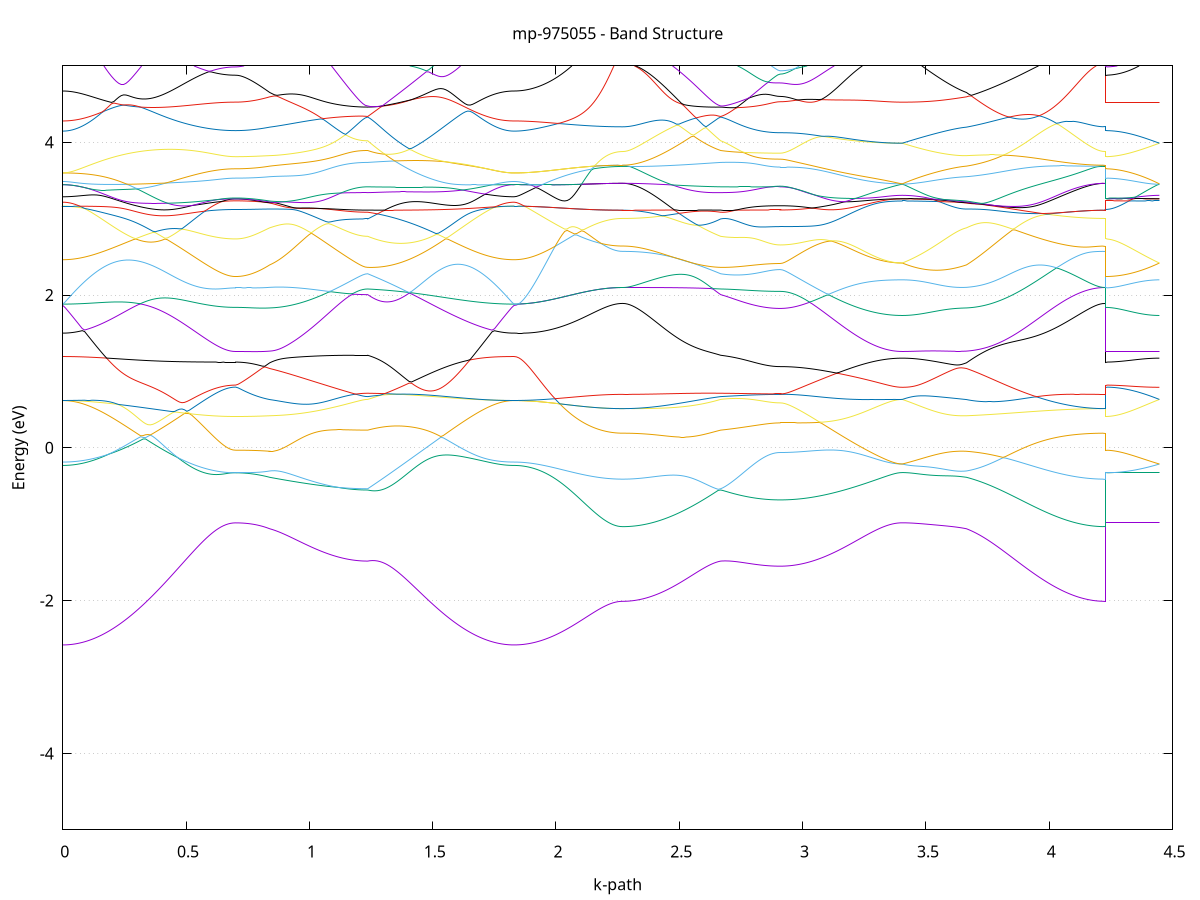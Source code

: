 set title 'mp-975055 - Band Structure'
set xlabel 'k-path'
set ylabel 'Energy (eV)'
set grid y
set yrange [-5:5]
set terminal png size 800,600
set output 'mp-975055_bands_gnuplot.png'
plot '-' using 1:2 with lines notitle, '-' using 1:2 with lines notitle, '-' using 1:2 with lines notitle, '-' using 1:2 with lines notitle, '-' using 1:2 with lines notitle, '-' using 1:2 with lines notitle, '-' using 1:2 with lines notitle, '-' using 1:2 with lines notitle, '-' using 1:2 with lines notitle, '-' using 1:2 with lines notitle, '-' using 1:2 with lines notitle, '-' using 1:2 with lines notitle, '-' using 1:2 with lines notitle, '-' using 1:2 with lines notitle, '-' using 1:2 with lines notitle, '-' using 1:2 with lines notitle, '-' using 1:2 with lines notitle, '-' using 1:2 with lines notitle, '-' using 1:2 with lines notitle, '-' using 1:2 with lines notitle, '-' using 1:2 with lines notitle, '-' using 1:2 with lines notitle, '-' using 1:2 with lines notitle, '-' using 1:2 with lines notitle, '-' using 1:2 with lines notitle, '-' using 1:2 with lines notitle, '-' using 1:2 with lines notitle, '-' using 1:2 with lines notitle, '-' using 1:2 with lines notitle, '-' using 1:2 with lines notitle, '-' using 1:2 with lines notitle, '-' using 1:2 with lines notitle, '-' using 1:2 with lines notitle, '-' using 1:2 with lines notitle, '-' using 1:2 with lines notitle, '-' using 1:2 with lines notitle, '-' using 1:2 with lines notitle, '-' using 1:2 with lines notitle, '-' using 1:2 with lines notitle, '-' using 1:2 with lines notitle, '-' using 1:2 with lines notitle, '-' using 1:2 with lines notitle, '-' using 1:2 with lines notitle, '-' using 1:2 with lines notitle, '-' using 1:2 with lines notitle, '-' using 1:2 with lines notitle, '-' using 1:2 with lines notitle, '-' using 1:2 with lines notitle
0.000000 -36.996407
0.009867 -36.996407
0.019734 -36.996407
0.029601 -36.996407
0.039468 -36.996407
0.049334 -36.996407
0.059201 -36.996407
0.069068 -36.996407
0.078935 -36.996407
0.088802 -36.996407
0.098669 -36.996407
0.108536 -36.996407
0.118403 -36.996407
0.128269 -36.996407
0.138136 -36.996407
0.148003 -36.996407
0.157870 -36.996407
0.167737 -36.996407
0.177604 -36.996407
0.187471 -36.996407
0.197338 -36.996407
0.207204 -36.996407
0.217071 -36.996407
0.226938 -36.996407
0.236805 -36.996407
0.246672 -36.996407
0.256539 -36.996407
0.266406 -36.996407
0.276273 -36.996407
0.286140 -36.996407
0.296006 -36.996407
0.305873 -36.996407
0.315740 -36.996407
0.325607 -36.996407
0.335474 -36.996407
0.345341 -36.996407
0.355208 -36.996407
0.365075 -36.996407
0.374941 -36.996407
0.384808 -36.996407
0.394675 -36.996407
0.404542 -36.996407
0.414409 -36.996407
0.424276 -36.996407
0.434143 -36.996407
0.444010 -36.996407
0.453877 -36.996307
0.463743 -36.996307
0.473610 -36.996307
0.483477 -36.996307
0.493344 -36.996307
0.503211 -36.996307
0.513078 -36.996307
0.522945 -36.996307
0.532812 -36.996307
0.542678 -36.996307
0.552545 -36.996307
0.562412 -36.996307
0.572279 -36.996307
0.582146 -36.996307
0.592013 -36.996307
0.601880 -36.996307
0.611747 -36.996307
0.621613 -36.996307
0.631480 -36.996307
0.641347 -36.996307
0.651214 -36.996307
0.661081 -36.996307
0.670948 -36.996307
0.680815 -36.996307
0.690682 -36.996307
0.700549 -36.996307
0.700549 -36.996307
0.710444 -36.996307
0.720340 -36.996307
0.730236 -36.996307
0.740131 -36.996307
0.750027 -36.996307
0.759923 -36.996307
0.769819 -36.996307
0.779714 -36.996307
0.789610 -36.996307
0.799506 -36.996307
0.809401 -36.996307
0.819297 -36.996307
0.829193 -36.996307
0.839089 -36.996307
0.839089 -36.996307
0.849024 -36.996307
0.858959 -36.996307
0.868894 -36.996307
0.878829 -36.996307
0.888764 -36.996307
0.898699 -36.996307
0.908634 -36.996307
0.918569 -36.996307
0.928504 -36.996307
0.938439 -36.996307
0.948374 -36.996307
0.958309 -36.996307
0.968244 -36.996307
0.978179 -36.996307
0.988114 -36.996307
0.998049 -36.996407
1.007984 -36.996407
1.017919 -36.996407
1.027854 -36.996407
1.037789 -36.996407
1.047724 -36.996407
1.057659 -36.996407
1.067594 -36.996407
1.077529 -36.996407
1.087464 -36.996407
1.097399 -36.996407
1.107334 -36.996407
1.117269 -36.996407
1.127204 -36.996407
1.137139 -36.996407
1.147074 -36.996407
1.157009 -36.996407
1.166944 -36.996407
1.176879 -36.996407
1.186814 -36.996407
1.196749 -36.996407
1.206684 -36.996407
1.216619 -36.996407
1.226554 -36.996407
1.236489 -36.996407
1.236489 -36.996407
1.246377 -36.996407
1.256266 -36.996407
1.266155 -36.996407
1.276044 -36.996407
1.285932 -36.996407
1.295821 -36.996407
1.305710 -36.996407
1.315599 -36.996407
1.325487 -36.996407
1.335376 -36.996407
1.345265 -36.996407
1.355154 -36.996407
1.365042 -36.996407
1.374931 -36.996407
1.384820 -36.996407
1.394709 -36.996407
1.404597 -36.996407
1.414486 -36.996407
1.424375 -36.996407
1.434264 -36.996407
1.444152 -36.996407
1.454041 -36.996407
1.463930 -36.996407
1.473819 -36.996407
1.483707 -36.996407
1.493596 -36.996407
1.503485 -36.996407
1.513374 -36.996407
1.523262 -36.996407
1.533151 -36.996407
1.543040 -36.996407
1.552929 -36.996407
1.562817 -36.996407
1.572706 -36.996407
1.582595 -36.996407
1.592484 -36.996407
1.602372 -36.996407
1.612261 -36.996407
1.622150 -36.996407
1.632039 -36.996407
1.641928 -36.996407
1.651816 -36.996407
1.661705 -36.996407
1.671594 -36.996407
1.681483 -36.996407
1.691371 -36.996407
1.701260 -36.996407
1.711149 -36.996407
1.721038 -36.996407
1.730926 -36.996407
1.740815 -36.996407
1.750704 -36.996407
1.760593 -36.996407
1.770481 -36.996407
1.780370 -36.996407
1.790259 -36.996407
1.800148 -36.996407
1.810036 -36.996407
1.819925 -36.996407
1.829814 -36.996407
1.829814 -36.996407
1.839604 -36.996407
1.849395 -36.996407
1.859186 -36.996407
1.868976 -36.996407
1.878767 -36.996407
1.888557 -36.996407
1.898348 -36.996407
1.908139 -36.996407
1.917929 -36.996407
1.927720 -36.996407
1.937510 -36.996407
1.947301 -36.996407
1.957092 -36.996407
1.966882 -36.996407
1.976673 -36.996407
1.986463 -36.996407
1.996254 -36.996407
2.006045 -36.996407
2.015835 -36.996407
2.025626 -36.996407
2.035416 -36.996407
2.045207 -36.996407
2.054998 -36.996407
2.064788 -36.996407
2.074579 -36.996407
2.084369 -36.996407
2.094160 -36.996407
2.103951 -36.996407
2.113741 -36.996407
2.123532 -36.996407
2.133322 -36.996407
2.143113 -36.996407
2.152904 -36.996407
2.162694 -36.996407
2.172485 -36.996407
2.182275 -36.996407
2.192066 -36.996407
2.201857 -36.996407
2.211647 -36.996407
2.221438 -36.996407
2.231228 -36.996407
2.241019 -36.996407
2.250810 -36.996407
2.260600 -36.996407
2.270391 -36.996407
2.270391 -36.996407
2.280326 -36.996407
2.290261 -36.996407
2.300196 -36.996407
2.310131 -36.996407
2.320066 -36.996407
2.330001 -36.996407
2.339936 -36.996407
2.349871 -36.996407
2.359806 -36.996407
2.369741 -36.996407
2.379676 -36.996407
2.389611 -36.996407
2.399546 -36.996407
2.409481 -36.996407
2.419416 -36.996407
2.429351 -36.996407
2.439286 -36.996407
2.449221 -36.996407
2.459156 -36.996407
2.469091 -36.996407
2.479026 -36.996407
2.488961 -36.996407
2.498896 -36.996407
2.508831 -36.996407
2.518766 -36.996407
2.528701 -36.996407
2.538636 -36.996407
2.548571 -36.996407
2.558506 -36.996407
2.568441 -36.996407
2.578376 -36.996407
2.588311 -36.996407
2.598246 -36.996407
2.608181 -36.996407
2.618116 -36.996407
2.628051 -36.996407
2.637986 -36.996407
2.647921 -36.996407
2.657856 -36.996407
2.667791 -36.996407
2.667791 -36.996407
2.677434 -36.996407
2.687078 -36.996407
2.696721 -36.996407
2.706365 -36.996407
2.716009 -36.996407
2.725652 -36.996407
2.735296 -36.996407
2.744939 -36.996407
2.754583 -36.996407
2.764226 -36.996407
2.773870 -36.996407
2.783513 -36.996407
2.793157 -36.996407
2.802800 -36.996407
2.812444 -36.996407
2.822088 -36.996407
2.831731 -36.996407
2.841375 -36.996407
2.851018 -36.996407
2.860662 -36.996407
2.870305 -36.996407
2.879949 -36.996407
2.889592 -36.996407
2.899236 -36.996407
2.908879 -36.996407
2.908879 -36.996407
2.918787 -36.996407
2.928694 -36.996407
2.938601 -36.996407
2.948508 -36.996407
2.958416 -36.996407
2.968323 -36.996407
2.978230 -36.996407
2.988137 -36.996407
2.998045 -36.996407
3.007952 -36.996407
3.017859 -36.996407
3.027766 -36.996407
3.037674 -36.996407
3.047581 -36.996407
3.057488 -36.996407
3.067395 -36.996407
3.077303 -36.996407
3.087210 -36.996407
3.097117 -36.996407
3.107024 -36.996407
3.116932 -36.996407
3.126839 -36.996307
3.136746 -36.996307
3.146653 -36.996307
3.156561 -36.996307
3.166468 -36.996307
3.176375 -36.996307
3.186282 -36.996307
3.196190 -36.996307
3.206097 -36.996307
3.216004 -36.996307
3.225911 -36.996307
3.235819 -36.996307
3.245726 -36.996307
3.255633 -36.996307
3.265541 -36.996307
3.275448 -36.996307
3.285355 -36.996307
3.295262 -36.996307
3.305170 -36.996307
3.315077 -36.996307
3.324984 -36.996307
3.334891 -36.996307
3.344799 -36.996307
3.354706 -36.996307
3.364613 -36.996307
3.374520 -36.996307
3.384428 -36.996307
3.394335 -36.996307
3.404242 -36.996307
3.404242 -36.996307
3.413880 -36.996307
3.423518 -36.996307
3.433157 -36.996307
3.442795 -36.996307
3.452433 -36.996307
3.462071 -36.996307
3.471709 -36.996307
3.481348 -36.996307
3.490986 -36.996307
3.500624 -36.996307
3.510262 -36.996307
3.519900 -36.996307
3.529539 -36.996307
3.539177 -36.996307
3.548815 -36.996307
3.558453 -36.996307
3.568091 -36.996307
3.577730 -36.996307
3.587368 -36.996307
3.597006 -36.996307
3.606644 -36.996307
3.616282 -36.996307
3.625921 -36.996307
3.635559 -36.996307
3.645197 -36.996307
3.654835 -36.996307
3.664473 -36.996307
3.664473 -36.996307
3.674333 -36.996307
3.684193 -36.996307
3.694053 -36.996307
3.703913 -36.996307
3.713772 -36.996307
3.723632 -36.996307
3.733492 -36.996307
3.743352 -36.996307
3.753212 -36.996307
3.763071 -36.996307
3.772931 -36.996307
3.782791 -36.996407
3.792651 -36.996407
3.802511 -36.996407
3.812370 -36.996407
3.822230 -36.996407
3.832090 -36.996407
3.841950 -36.996407
3.851810 -36.996407
3.861669 -36.996407
3.871529 -36.996407
3.881389 -36.996407
3.891249 -36.996407
3.901109 -36.996407
3.910968 -36.996407
3.920828 -36.996407
3.930688 -36.996407
3.940548 -36.996407
3.950408 -36.996407
3.960267 -36.996407
3.970127 -36.996407
3.979987 -36.996407
3.989847 -36.996407
3.999707 -36.996407
4.009566 -36.996407
4.019426 -36.996407
4.029286 -36.996407
4.039146 -36.996407
4.049006 -36.996407
4.058865 -36.996407
4.068725 -36.996407
4.078585 -36.996407
4.088445 -36.996407
4.098305 -36.996407
4.108164 -36.996407
4.118024 -36.996407
4.127884 -36.996407
4.137744 -36.996407
4.147604 -36.996407
4.157463 -36.996407
4.167323 -36.996407
4.177183 -36.996407
4.187043 -36.996407
4.196902 -36.996407
4.206762 -36.996407
4.216622 -36.996407
4.226482 -36.996407
4.226482 -36.996307
4.236060 -36.996307
4.245637 -36.996307
4.255215 -36.996307
4.264793 -36.996307
4.274371 -36.996307
4.283948 -36.996307
4.293526 -36.996307
4.303104 -36.996307
4.312682 -36.996307
4.322259 -36.996307
4.331837 -36.996307
4.341415 -36.996307
4.350993 -36.996307
4.360571 -36.996307
4.370148 -36.996307
4.379726 -36.996307
4.389304 -36.996307
4.398882 -36.996307
4.408459 -36.996307
4.418037 -36.996307
4.427615 -36.996307
4.437193 -36.996307
4.446770 -36.996307
e
0.000000 -28.236807
0.009867 -28.236807
0.019734 -28.236807
0.029601 -28.236807
0.039468 -28.236807
0.049334 -28.236707
0.059201 -28.236707
0.069068 -28.236607
0.078935 -28.236607
0.088802 -28.236507
0.098669 -28.236507
0.108536 -28.236407
0.118403 -28.236307
0.128269 -28.236307
0.138136 -28.236207
0.148003 -28.236107
0.157870 -28.236007
0.167737 -28.235907
0.177604 -28.235807
0.187471 -28.235707
0.197338 -28.235507
0.207204 -28.235407
0.217071 -28.235307
0.226938 -28.235207
0.236805 -28.235007
0.246672 -28.234907
0.256539 -28.234807
0.266406 -28.234607
0.276273 -28.234507
0.286140 -28.234307
0.296006 -28.234207
0.305873 -28.234007
0.315740 -28.233907
0.325607 -28.233707
0.335474 -28.233607
0.345341 -28.233407
0.355208 -28.233307
0.365075 -28.233107
0.374941 -28.233007
0.384808 -28.232807
0.394675 -28.232707
0.404542 -28.232507
0.414409 -28.232407
0.424276 -28.232207
0.434143 -28.232107
0.444010 -28.232007
0.453877 -28.231807
0.463743 -28.231707
0.473610 -28.231607
0.483477 -28.231407
0.493344 -28.231307
0.503211 -28.231207
0.513078 -28.231107
0.522945 -28.231007
0.532812 -28.230907
0.542678 -28.230707
0.552545 -28.230707
0.562412 -28.230607
0.572279 -28.230507
0.582146 -28.230407
0.592013 -28.230307
0.601880 -28.230207
0.611747 -28.230207
0.621613 -28.230107
0.631480 -28.230107
0.641347 -28.230007
0.651214 -28.230007
0.661081 -28.230007
0.670948 -28.229907
0.680815 -28.229907
0.690682 -28.229907
0.700549 -28.229907
0.700549 -28.229907
0.710444 -28.229907
0.720340 -28.229907
0.730236 -28.229907
0.740131 -28.230007
0.750027 -28.230007
0.759923 -28.230007
0.769819 -28.230107
0.779714 -28.230107
0.789610 -28.230207
0.799506 -28.230207
0.809401 -28.230307
0.819297 -28.230407
0.829193 -28.230507
0.839089 -28.230507
0.839089 -28.230507
0.849024 -28.230607
0.858959 -28.230707
0.868894 -28.230707
0.878829 -28.230807
0.888764 -28.230907
0.898699 -28.230907
0.908634 -28.231007
0.918569 -28.231007
0.928504 -28.231107
0.938439 -28.231107
0.948374 -28.231207
0.958309 -28.231207
0.968244 -28.231307
0.978179 -28.231307
0.988114 -28.231407
0.998049 -28.231407
1.007984 -28.231507
1.017919 -28.231507
1.027854 -28.231607
1.037789 -28.231607
1.047724 -28.231607
1.057659 -28.231707
1.067594 -28.231707
1.077529 -28.231707
1.087464 -28.231807
1.097399 -28.231807
1.107334 -28.231807
1.117269 -28.231907
1.127204 -28.231907
1.137139 -28.231907
1.147074 -28.231907
1.157009 -28.231907
1.166944 -28.232007
1.176879 -28.232007
1.186814 -28.232007
1.196749 -28.232007
1.206684 -28.232007
1.216619 -28.232007
1.226554 -28.232007
1.236489 -28.232007
1.236489 -28.232007
1.246377 -28.231807
1.256266 -28.231607
1.266155 -28.231407
1.276044 -28.231207
1.285932 -28.231007
1.295821 -28.230807
1.305710 -28.230607
1.315599 -28.230407
1.325487 -28.230107
1.335376 -28.230007
1.345265 -28.230207
1.355154 -28.230407
1.365042 -28.230607
1.374931 -28.230907
1.384820 -28.231107
1.394709 -28.231307
1.404597 -28.231507
1.414486 -28.231707
1.424375 -28.231907
1.434264 -28.232107
1.444152 -28.232307
1.454041 -28.232507
1.463930 -28.232707
1.473819 -28.232907
1.483707 -28.233107
1.493596 -28.233307
1.503485 -28.233507
1.513374 -28.233607
1.523262 -28.233807
1.533151 -28.234007
1.543040 -28.234207
1.552929 -28.234307
1.562817 -28.234507
1.572706 -28.234707
1.582595 -28.234807
1.592484 -28.235007
1.602372 -28.235107
1.612261 -28.235207
1.622150 -28.235407
1.632039 -28.235507
1.641928 -28.235607
1.651816 -28.235707
1.661705 -28.235907
1.671594 -28.236007
1.681483 -28.236107
1.691371 -28.236207
1.701260 -28.236207
1.711149 -28.236307
1.721038 -28.236407
1.730926 -28.236507
1.740815 -28.236507
1.750704 -28.236607
1.760593 -28.236607
1.770481 -28.236707
1.780370 -28.236707
1.790259 -28.236807
1.800148 -28.236807
1.810036 -28.236807
1.819925 -28.236807
1.829814 -28.236807
1.829814 -28.236807
1.839604 -28.236807
1.849395 -28.236807
1.859186 -28.236807
1.868976 -28.236807
1.878767 -28.236807
1.888557 -28.236807
1.898348 -28.236807
1.908139 -28.236807
1.917929 -28.236807
1.927720 -28.236807
1.937510 -28.236807
1.947301 -28.236807
1.957092 -28.236807
1.966882 -28.236807
1.976673 -28.236807
1.986463 -28.236807
1.996254 -28.236807
2.006045 -28.236807
2.015835 -28.236807
2.025626 -28.236807
2.035416 -28.236807
2.045207 -28.236707
2.054998 -28.236707
2.064788 -28.236707
2.074579 -28.236707
2.084369 -28.236707
2.094160 -28.236707
2.103951 -28.236707
2.113741 -28.236707
2.123532 -28.236707
2.133322 -28.236707
2.143113 -28.236707
2.152904 -28.236707
2.162694 -28.236707
2.172485 -28.236707
2.182275 -28.236707
2.192066 -28.236707
2.201857 -28.236707
2.211647 -28.236707
2.221438 -28.236707
2.231228 -28.236707
2.241019 -28.236707
2.250810 -28.236707
2.260600 -28.236707
2.270391 -28.236707
2.270391 -28.236707
2.280326 -28.236707
2.290261 -28.236707
2.300196 -28.236707
2.310131 -28.236607
2.320066 -28.236607
2.330001 -28.236607
2.339936 -28.236507
2.349871 -28.236507
2.359806 -28.236407
2.369741 -28.236407
2.379676 -28.236307
2.389611 -28.236207
2.399546 -28.236107
2.409481 -28.236007
2.419416 -28.235907
2.429351 -28.235807
2.439286 -28.235707
2.449221 -28.235607
2.459156 -28.235507
2.469091 -28.235407
2.479026 -28.235207
2.488961 -28.235107
2.498896 -28.235007
2.508831 -28.234807
2.518766 -28.234707
2.528701 -28.234507
2.538636 -28.234407
2.548571 -28.234207
2.558506 -28.234107
2.568441 -28.233907
2.578376 -28.233707
2.588311 -28.233507
2.598246 -28.233407
2.608181 -28.233207
2.618116 -28.233007
2.628051 -28.232807
2.637986 -28.232607
2.647921 -28.232407
2.657856 -28.232207
2.667791 -28.232007
2.667791 -28.232007
2.677434 -28.231907
2.687078 -28.231807
2.696721 -28.231807
2.706365 -28.231707
2.716009 -28.231607
2.725652 -28.231507
2.735296 -28.231407
2.744939 -28.231407
2.754583 -28.231307
2.764226 -28.231207
2.773870 -28.231107
2.783513 -28.231007
2.793157 -28.231007
2.802800 -28.230907
2.812444 -28.230807
2.822088 -28.230707
2.831731 -28.230607
2.841375 -28.230507
2.851018 -28.230507
2.860662 -28.230407
2.870305 -28.230307
2.879949 -28.230207
2.889592 -28.230107
2.899236 -28.230107
2.908879 -28.230007
2.908879 -28.230007
2.918787 -28.230007
2.928694 -28.230007
2.938601 -28.230007
2.948508 -28.230007
2.958416 -28.230007
2.968323 -28.230007
2.978230 -28.230007
2.988137 -28.230007
2.998045 -28.230007
3.007952 -28.230007
3.017859 -28.230007
3.027766 -28.230007
3.037674 -28.230007
3.047581 -28.230007
3.057488 -28.230007
3.067395 -28.230007
3.077303 -28.230007
3.087210 -28.230007
3.097117 -28.230007
3.107024 -28.230007
3.116932 -28.230007
3.126839 -28.230007
3.136746 -28.230007
3.146653 -28.230007
3.156561 -28.230007
3.166468 -28.230007
3.176375 -28.229907
3.186282 -28.229907
3.196190 -28.229907
3.206097 -28.229907
3.216004 -28.229907
3.225911 -28.229907
3.235819 -28.229907
3.245726 -28.229907
3.255633 -28.229907
3.265541 -28.229907
3.275448 -28.229907
3.285355 -28.229907
3.295262 -28.229907
3.305170 -28.229907
3.315077 -28.229907
3.324984 -28.229907
3.334891 -28.229907
3.344799 -28.229907
3.354706 -28.229907
3.364613 -28.229907
3.374520 -28.229907
3.384428 -28.229907
3.394335 -28.229907
3.404242 -28.229907
3.404242 -28.229907
3.413880 -28.229907
3.423518 -28.229907
3.433157 -28.229907
3.442795 -28.229907
3.452433 -28.229907
3.462071 -28.229907
3.471709 -28.230007
3.481348 -28.230007
3.490986 -28.230007
3.500624 -28.230007
3.510262 -28.230007
3.519900 -28.230007
3.529539 -28.230107
3.539177 -28.230107
3.548815 -28.230107
3.558453 -28.230107
3.568091 -28.230207
3.577730 -28.230207
3.587368 -28.230207
3.597006 -28.230307
3.606644 -28.230307
3.616282 -28.230307
3.625921 -28.230407
3.635559 -28.230407
3.645197 -28.230507
3.654835 -28.230507
3.664473 -28.230507
3.664473 -28.230507
3.674333 -28.230607
3.684193 -28.230707
3.694053 -28.230807
3.703913 -28.230907
3.713772 -28.231007
3.723632 -28.231107
3.733492 -28.231307
3.743352 -28.231407
3.753212 -28.231507
3.763071 -28.231707
3.772931 -28.231807
3.782791 -28.231907
3.792651 -28.232107
3.802511 -28.232207
3.812370 -28.232307
3.822230 -28.232507
3.832090 -28.232607
3.841950 -28.232807
3.851810 -28.232907
3.861669 -28.233107
3.871529 -28.233207
3.881389 -28.233407
3.891249 -28.233507
3.901109 -28.233707
3.910968 -28.233807
3.920828 -28.234007
3.930688 -28.234107
3.940548 -28.234307
3.950408 -28.234407
3.960267 -28.234607
3.970127 -28.234707
3.979987 -28.234807
3.989847 -28.235007
3.999707 -28.235107
4.009566 -28.235207
4.019426 -28.235307
4.029286 -28.235407
4.039146 -28.235607
4.049006 -28.235707
4.058865 -28.235807
4.068725 -28.235907
4.078585 -28.236007
4.088445 -28.236007
4.098305 -28.236107
4.108164 -28.236207
4.118024 -28.236307
4.127884 -28.236407
4.137744 -28.236407
4.147604 -28.236507
4.157463 -28.236507
4.167323 -28.236607
4.177183 -28.236607
4.187043 -28.236607
4.196902 -28.236707
4.206762 -28.236707
4.216622 -28.236707
4.226482 -28.236707
4.226482 -28.229907
4.236060 -28.229907
4.245637 -28.229907
4.255215 -28.229907
4.264793 -28.229907
4.274371 -28.229907
4.283948 -28.229907
4.293526 -28.229907
4.303104 -28.229907
4.312682 -28.229907
4.322259 -28.229907
4.331837 -28.229907
4.341415 -28.229907
4.350993 -28.229907
4.360571 -28.229907
4.370148 -28.229907
4.379726 -28.229907
4.389304 -28.229907
4.398882 -28.229907
4.408459 -28.229907
4.418037 -28.229907
4.427615 -28.229907
4.437193 -28.229907
4.446770 -28.229907
e
0.000000 -28.223307
0.009867 -28.223307
0.019734 -28.223307
0.029601 -28.223307
0.039468 -28.223307
0.049334 -28.223407
0.059201 -28.223407
0.069068 -28.223407
0.078935 -28.223507
0.088802 -28.223507
0.098669 -28.223607
0.108536 -28.223707
0.118403 -28.223707
0.128269 -28.223807
0.138136 -28.223907
0.148003 -28.224007
0.157870 -28.224107
0.167737 -28.224207
0.177604 -28.224307
0.187471 -28.224407
0.197338 -28.224507
0.207204 -28.224607
0.217071 -28.224707
0.226938 -28.224907
0.236805 -28.225007
0.246672 -28.225107
0.256539 -28.225207
0.266406 -28.225407
0.276273 -28.225507
0.286140 -28.225707
0.296006 -28.225807
0.305873 -28.225907
0.315740 -28.226107
0.325607 -28.226207
0.335474 -28.226407
0.345341 -28.226507
0.355208 -28.226707
0.365075 -28.226807
0.374941 -28.227007
0.384808 -28.227107
0.394675 -28.227307
0.404542 -28.227407
0.414409 -28.227507
0.424276 -28.227707
0.434143 -28.227807
0.444010 -28.228007
0.453877 -28.228107
0.463743 -28.228207
0.473610 -28.228307
0.483477 -28.228507
0.493344 -28.228607
0.503211 -28.228707
0.513078 -28.228807
0.522945 -28.228907
0.532812 -28.229007
0.542678 -28.229107
0.552545 -28.229207
0.562412 -28.229307
0.572279 -28.229407
0.582146 -28.229507
0.592013 -28.229507
0.601880 -28.229607
0.611747 -28.229707
0.621613 -28.229707
0.631480 -28.229707
0.641347 -28.229807
0.651214 -28.229807
0.661081 -28.229907
0.670948 -28.229907
0.680815 -28.229907
0.690682 -28.229907
0.700549 -28.229907
0.700549 -28.229907
0.710444 -28.229907
0.720340 -28.229907
0.730236 -28.229907
0.740131 -28.229907
0.750027 -28.229807
0.759923 -28.229807
0.769819 -28.229807
0.779714 -28.229707
0.789610 -28.229707
0.799506 -28.229607
0.809401 -28.229507
0.819297 -28.229507
0.829193 -28.229407
0.839089 -28.229307
0.839089 -28.229307
0.849024 -28.229207
0.858959 -28.229207
0.868894 -28.229107
0.878829 -28.229107
0.888764 -28.229007
0.898699 -28.229007
0.908634 -28.228907
0.918569 -28.228807
0.928504 -28.228807
0.938439 -28.228707
0.948374 -28.228707
0.958309 -28.228607
0.968244 -28.228607
0.978179 -28.228507
0.988114 -28.228507
0.998049 -28.228507
1.007984 -28.228407
1.017919 -28.228407
1.027854 -28.228307
1.037789 -28.228307
1.047724 -28.228307
1.057659 -28.228207
1.067594 -28.228207
1.077529 -28.228207
1.087464 -28.228107
1.097399 -28.228107
1.107334 -28.228107
1.117269 -28.228107
1.127204 -28.228007
1.137139 -28.228007
1.147074 -28.228007
1.157009 -28.228007
1.166944 -28.228007
1.176879 -28.228007
1.186814 -28.228007
1.196749 -28.227907
1.206684 -28.227907
1.216619 -28.227907
1.226554 -28.227907
1.236489 -28.227907
1.236489 -28.227907
1.246377 -28.228107
1.256266 -28.228307
1.266155 -28.228507
1.276044 -28.228707
1.285932 -28.229007
1.295821 -28.229207
1.305710 -28.229407
1.315599 -28.229607
1.325487 -28.229807
1.335376 -28.229907
1.345265 -28.229707
1.355154 -28.229507
1.365042 -28.229307
1.374931 -28.229107
1.384820 -28.228907
1.394709 -28.228707
1.404597 -28.228507
1.414486 -28.228307
1.424375 -28.228107
1.434264 -28.227907
1.444152 -28.227707
1.454041 -28.227507
1.463930 -28.227307
1.473819 -28.227107
1.483707 -28.226907
1.493596 -28.226707
1.503485 -28.226507
1.513374 -28.226407
1.523262 -28.226207
1.533151 -28.226007
1.543040 -28.225807
1.552929 -28.225707
1.562817 -28.225507
1.572706 -28.225407
1.582595 -28.225207
1.592484 -28.225107
1.602372 -28.224907
1.612261 -28.224807
1.622150 -28.224707
1.632039 -28.224507
1.641928 -28.224407
1.651816 -28.224307
1.661705 -28.224207
1.671594 -28.224107
1.681483 -28.224007
1.691371 -28.223907
1.701260 -28.223807
1.711149 -28.223707
1.721038 -28.223707
1.730926 -28.223607
1.740815 -28.223507
1.750704 -28.223507
1.760593 -28.223407
1.770481 -28.223407
1.780370 -28.223407
1.790259 -28.223307
1.800148 -28.223307
1.810036 -28.223307
1.819925 -28.223307
1.829814 -28.223307
1.829814 -28.223307
1.839604 -28.223307
1.849395 -28.223307
1.859186 -28.223307
1.868976 -28.223307
1.878767 -28.223307
1.888557 -28.223307
1.898348 -28.223307
1.908139 -28.223307
1.917929 -28.223307
1.927720 -28.223307
1.937510 -28.223307
1.947301 -28.223307
1.957092 -28.223307
1.966882 -28.223307
1.976673 -28.223307
1.986463 -28.223307
1.996254 -28.223307
2.006045 -28.223307
2.015835 -28.223307
2.025626 -28.223307
2.035416 -28.223307
2.045207 -28.223307
2.054998 -28.223307
2.064788 -28.223307
2.074579 -28.223307
2.084369 -28.223307
2.094160 -28.223307
2.103951 -28.223307
2.113741 -28.223307
2.123532 -28.223307
2.133322 -28.223307
2.143113 -28.223307
2.152904 -28.223307
2.162694 -28.223307
2.172485 -28.223307
2.182275 -28.223307
2.192066 -28.223307
2.201857 -28.223307
2.211647 -28.223307
2.221438 -28.223307
2.231228 -28.223307
2.241019 -28.223307
2.250810 -28.223307
2.260600 -28.223307
2.270391 -28.223307
2.270391 -28.223307
2.280326 -28.223307
2.290261 -28.223307
2.300196 -28.223307
2.310131 -28.223307
2.320066 -28.223407
2.330001 -28.223407
2.339936 -28.223407
2.349871 -28.223507
2.359806 -28.223607
2.369741 -28.223607
2.379676 -28.223707
2.389611 -28.223807
2.399546 -28.223807
2.409481 -28.223907
2.419416 -28.224007
2.429351 -28.224107
2.439286 -28.224207
2.449221 -28.224307
2.459156 -28.224407
2.469091 -28.224607
2.479026 -28.224707
2.488961 -28.224807
2.498896 -28.225007
2.508831 -28.225107
2.518766 -28.225207
2.528701 -28.225407
2.538636 -28.225607
2.548571 -28.225707
2.558506 -28.225907
2.568441 -28.226007
2.578376 -28.226207
2.588311 -28.226407
2.598246 -28.226607
2.608181 -28.226807
2.618116 -28.226907
2.628051 -28.227107
2.637986 -28.227307
2.647921 -28.227507
2.657856 -28.227707
2.667791 -28.227907
2.667791 -28.227907
2.677434 -28.228007
2.687078 -28.228107
2.696721 -28.228207
2.706365 -28.228207
2.716009 -28.228307
2.725652 -28.228407
2.735296 -28.228507
2.744939 -28.228607
2.754583 -28.228607
2.764226 -28.228707
2.773870 -28.228807
2.783513 -28.228907
2.793157 -28.229007
2.802800 -28.229107
2.812444 -28.229107
2.822088 -28.229207
2.831731 -28.229307
2.841375 -28.229407
2.851018 -28.229507
2.860662 -28.229607
2.870305 -28.229607
2.879949 -28.229707
2.889592 -28.229807
2.899236 -28.229907
2.908879 -28.230007
2.908879 -28.230007
2.918787 -28.230007
2.928694 -28.230007
2.938601 -28.230007
2.948508 -28.230007
2.958416 -28.230007
2.968323 -28.230007
2.978230 -28.230007
2.988137 -28.230007
2.998045 -28.230007
3.007952 -28.230007
3.017859 -28.230007
3.027766 -28.229907
3.037674 -28.229907
3.047581 -28.229907
3.057488 -28.229907
3.067395 -28.229907
3.077303 -28.229907
3.087210 -28.229907
3.097117 -28.229907
3.107024 -28.229907
3.116932 -28.229907
3.126839 -28.229907
3.136746 -28.229907
3.146653 -28.229907
3.156561 -28.229907
3.166468 -28.229907
3.176375 -28.229907
3.186282 -28.229907
3.196190 -28.229907
3.206097 -28.229907
3.216004 -28.229907
3.225911 -28.229907
3.235819 -28.229907
3.245726 -28.229907
3.255633 -28.229907
3.265541 -28.229907
3.275448 -28.229907
3.285355 -28.229907
3.295262 -28.229907
3.305170 -28.229907
3.315077 -28.229907
3.324984 -28.229907
3.334891 -28.229907
3.344799 -28.229907
3.354706 -28.229907
3.364613 -28.229907
3.374520 -28.229907
3.384428 -28.229907
3.394335 -28.229907
3.404242 -28.229907
3.404242 -28.229907
3.413880 -28.229907
3.423518 -28.229907
3.433157 -28.229907
3.442795 -28.229907
3.452433 -28.229907
3.462071 -28.229907
3.471709 -28.229907
3.481348 -28.229907
3.490986 -28.229807
3.500624 -28.229807
3.510262 -28.229807
3.519900 -28.229807
3.529539 -28.229807
3.539177 -28.229707
3.548815 -28.229707
3.558453 -28.229707
3.568091 -28.229707
3.577730 -28.229607
3.587368 -28.229607
3.597006 -28.229607
3.606644 -28.229507
3.616282 -28.229507
3.625921 -28.229507
3.635559 -28.229407
3.645197 -28.229407
3.654835 -28.229307
3.664473 -28.229307
3.664473 -28.229307
3.674333 -28.229207
3.684193 -28.229107
3.694053 -28.229007
3.703913 -28.228907
3.713772 -28.228807
3.723632 -28.228707
3.733492 -28.228607
3.743352 -28.228507
3.753212 -28.228307
3.763071 -28.228207
3.772931 -28.228107
3.782791 -28.228007
3.792651 -28.227807
3.802511 -28.227707
3.812370 -28.227507
3.822230 -28.227407
3.832090 -28.227307
3.841950 -28.227107
3.851810 -28.227007
3.861669 -28.226807
3.871529 -28.226707
3.881389 -28.226507
3.891249 -28.226407
3.901109 -28.226207
3.910968 -28.226107
3.920828 -28.225907
3.930688 -28.225807
3.940548 -28.225707
3.950408 -28.225507
3.960267 -28.225407
3.970127 -28.225207
3.979987 -28.225107
3.989847 -28.225007
3.999707 -28.224907
4.009566 -28.224707
4.019426 -28.224607
4.029286 -28.224507
4.039146 -28.224407
4.049006 -28.224307
4.058865 -28.224207
4.068725 -28.224107
4.078585 -28.224007
4.088445 -28.223907
4.098305 -28.223807
4.108164 -28.223707
4.118024 -28.223707
4.127884 -28.223607
4.137744 -28.223507
4.147604 -28.223507
4.157463 -28.223407
4.167323 -28.223407
4.177183 -28.223407
4.187043 -28.223307
4.196902 -28.223307
4.206762 -28.223307
4.216622 -28.223307
4.226482 -28.223307
4.226482 -28.229907
4.236060 -28.229907
4.245637 -28.229907
4.255215 -28.229907
4.264793 -28.229907
4.274371 -28.229907
4.283948 -28.229907
4.293526 -28.229907
4.303104 -28.229907
4.312682 -28.229907
4.322259 -28.229907
4.331837 -28.229907
4.341415 -28.229907
4.350993 -28.229907
4.360571 -28.229907
4.370148 -28.229907
4.379726 -28.229907
4.389304 -28.229907
4.398882 -28.229907
4.408459 -28.229907
4.418037 -28.229907
4.427615 -28.229907
4.437193 -28.229907
4.446770 -28.229907
e
0.000000 -28.093907
0.009867 -28.093907
0.019734 -28.093907
0.029601 -28.093907
0.039468 -28.093907
0.049334 -28.093907
0.059201 -28.093907
0.069068 -28.093907
0.078935 -28.093907
0.088802 -28.093907
0.098669 -28.093907
0.108536 -28.093907
0.118403 -28.093907
0.128269 -28.093907
0.138136 -28.093907
0.148003 -28.093907
0.157870 -28.093907
0.167737 -28.093907
0.177604 -28.093907
0.187471 -28.093907
0.197338 -28.093907
0.207204 -28.093907
0.217071 -28.093907
0.226938 -28.093907
0.236805 -28.093907
0.246672 -28.094007
0.256539 -28.094007
0.266406 -28.094007
0.276273 -28.094007
0.286140 -28.094007
0.296006 -28.094007
0.305873 -28.094007
0.315740 -28.094007
0.325607 -28.094007
0.335474 -28.094007
0.345341 -28.094007
0.355208 -28.094007
0.365075 -28.094007
0.374941 -28.094007
0.384808 -28.094007
0.394675 -28.094007
0.404542 -28.094007
0.414409 -28.094007
0.424276 -28.094007
0.434143 -28.094007
0.444010 -28.094007
0.453877 -28.094007
0.463743 -28.094007
0.473610 -28.094007
0.483477 -28.094007
0.493344 -28.094007
0.503211 -28.094007
0.513078 -28.094007
0.522945 -28.094007
0.532812 -28.094007
0.542678 -28.094007
0.552545 -28.094007
0.562412 -28.094007
0.572279 -28.094007
0.582146 -28.094007
0.592013 -28.094007
0.601880 -28.094007
0.611747 -28.094007
0.621613 -28.094007
0.631480 -28.094007
0.641347 -28.094007
0.651214 -28.094007
0.661081 -28.094007
0.670948 -28.094007
0.680815 -28.094007
0.690682 -28.094007
0.700549 -28.094007
0.700549 -28.094007
0.710444 -28.094007
0.720340 -28.094007
0.730236 -28.094007
0.740131 -28.094007
0.750027 -28.094007
0.759923 -28.094007
0.769819 -28.094007
0.779714 -28.094007
0.789610 -28.094007
0.799506 -28.094007
0.809401 -28.094007
0.819297 -28.094007
0.829193 -28.094007
0.839089 -28.094007
0.839089 -28.094007
0.849024 -28.094007
0.858959 -28.094007
0.868894 -28.094007
0.878829 -28.094007
0.888764 -28.094007
0.898699 -28.094007
0.908634 -28.094007
0.918569 -28.094007
0.928504 -28.094007
0.938439 -28.094007
0.948374 -28.094007
0.958309 -28.094007
0.968244 -28.094007
0.978179 -28.094007
0.988114 -28.094007
0.998049 -28.094007
1.007984 -28.094007
1.017919 -28.094007
1.027854 -28.094007
1.037789 -28.094007
1.047724 -28.094007
1.057659 -28.094007
1.067594 -28.094007
1.077529 -28.094007
1.087464 -28.094007
1.097399 -28.094007
1.107334 -28.094007
1.117269 -28.094007
1.127204 -28.094007
1.137139 -28.094007
1.147074 -28.094007
1.157009 -28.094007
1.166944 -28.094007
1.176879 -28.094007
1.186814 -28.094007
1.196749 -28.094007
1.206684 -28.094007
1.216619 -28.094007
1.226554 -28.094007
1.236489 -28.094007
1.236489 -28.094007
1.246377 -28.094007
1.256266 -28.094007
1.266155 -28.094007
1.276044 -28.094007
1.285932 -28.094007
1.295821 -28.094007
1.305710 -28.094007
1.315599 -28.094007
1.325487 -28.094007
1.335376 -28.094007
1.345265 -28.094007
1.355154 -28.094007
1.365042 -28.094007
1.374931 -28.094007
1.384820 -28.094007
1.394709 -28.094007
1.404597 -28.094007
1.414486 -28.094007
1.424375 -28.094007
1.434264 -28.094007
1.444152 -28.094007
1.454041 -28.094007
1.463930 -28.094007
1.473819 -28.094007
1.483707 -28.094007
1.493596 -28.094007
1.503485 -28.094007
1.513374 -28.094007
1.523262 -28.094007
1.533151 -28.094007
1.543040 -28.094007
1.552929 -28.094007
1.562817 -28.094007
1.572706 -28.094007
1.582595 -28.094007
1.592484 -28.094007
1.602372 -28.094007
1.612261 -28.093907
1.622150 -28.093907
1.632039 -28.093907
1.641928 -28.093907
1.651816 -28.093907
1.661705 -28.093907
1.671594 -28.093907
1.681483 -28.093907
1.691371 -28.093907
1.701260 -28.093907
1.711149 -28.093907
1.721038 -28.093907
1.730926 -28.093907
1.740815 -28.093907
1.750704 -28.093907
1.760593 -28.093907
1.770481 -28.093907
1.780370 -28.093907
1.790259 -28.093907
1.800148 -28.093907
1.810036 -28.093907
1.819925 -28.093907
1.829814 -28.093907
1.829814 -28.093907
1.839604 -28.093907
1.849395 -28.093907
1.859186 -28.093907
1.868976 -28.093907
1.878767 -28.093907
1.888557 -28.093907
1.898348 -28.093907
1.908139 -28.093907
1.917929 -28.093907
1.927720 -28.093907
1.937510 -28.093907
1.947301 -28.094007
1.957092 -28.094007
1.966882 -28.094007
1.976673 -28.094007
1.986463 -28.094007
1.996254 -28.094007
2.006045 -28.094007
2.015835 -28.094007
2.025626 -28.094007
2.035416 -28.094007
2.045207 -28.094007
2.054998 -28.094007
2.064788 -28.094007
2.074579 -28.094007
2.084369 -28.094007
2.094160 -28.094007
2.103951 -28.094007
2.113741 -28.094007
2.123532 -28.094007
2.133322 -28.094007
2.143113 -28.094007
2.152904 -28.094007
2.162694 -28.094007
2.172485 -28.094007
2.182275 -28.094007
2.192066 -28.094007
2.201857 -28.094007
2.211647 -28.094107
2.221438 -28.094107
2.231228 -28.094107
2.241019 -28.094107
2.250810 -28.094107
2.260600 -28.094107
2.270391 -28.094107
2.270391 -28.094107
2.280326 -28.094107
2.290261 -28.094107
2.300196 -28.094107
2.310131 -28.094107
2.320066 -28.094107
2.330001 -28.094107
2.339936 -28.094107
2.349871 -28.094107
2.359806 -28.094107
2.369741 -28.094107
2.379676 -28.094107
2.389611 -28.094107
2.399546 -28.094107
2.409481 -28.094107
2.419416 -28.094107
2.429351 -28.094107
2.439286 -28.094107
2.449221 -28.094107
2.459156 -28.094007
2.469091 -28.094007
2.479026 -28.094007
2.488961 -28.094007
2.498896 -28.094007
2.508831 -28.094007
2.518766 -28.094007
2.528701 -28.094007
2.538636 -28.094007
2.548571 -28.094007
2.558506 -28.094007
2.568441 -28.094007
2.578376 -28.094007
2.588311 -28.094007
2.598246 -28.094007
2.608181 -28.094007
2.618116 -28.094007
2.628051 -28.094007
2.637986 -28.094007
2.647921 -28.094007
2.657856 -28.094007
2.667791 -28.094007
2.667791 -28.094007
2.677434 -28.094007
2.687078 -28.094007
2.696721 -28.094007
2.706365 -28.094007
2.716009 -28.094007
2.725652 -28.094007
2.735296 -28.094007
2.744939 -28.094007
2.754583 -28.094007
2.764226 -28.094007
2.773870 -28.094007
2.783513 -28.094007
2.793157 -28.094007
2.802800 -28.094007
2.812444 -28.094007
2.822088 -28.094007
2.831731 -28.094007
2.841375 -28.094007
2.851018 -28.094007
2.860662 -28.094007
2.870305 -28.094007
2.879949 -28.094007
2.889592 -28.094007
2.899236 -28.094007
2.908879 -28.094007
2.908879 -28.094007
2.918787 -28.094007
2.928694 -28.094007
2.938601 -28.094007
2.948508 -28.094007
2.958416 -28.094007
2.968323 -28.094007
2.978230 -28.094007
2.988137 -28.094007
2.998045 -28.094007
3.007952 -28.094007
3.017859 -28.094007
3.027766 -28.094007
3.037674 -28.094007
3.047581 -28.094007
3.057488 -28.094007
3.067395 -28.094007
3.077303 -28.094007
3.087210 -28.094007
3.097117 -28.094007
3.107024 -28.094007
3.116932 -28.094007
3.126839 -28.094007
3.136746 -28.094007
3.146653 -28.094007
3.156561 -28.094007
3.166468 -28.094007
3.176375 -28.094007
3.186282 -28.094007
3.196190 -28.094007
3.206097 -28.094007
3.216004 -28.094007
3.225911 -28.094007
3.235819 -28.094007
3.245726 -28.094007
3.255633 -28.094007
3.265541 -28.094007
3.275448 -28.094007
3.285355 -28.094007
3.295262 -28.094007
3.305170 -28.094007
3.315077 -28.094007
3.324984 -28.094007
3.334891 -28.094007
3.344799 -28.094007
3.354706 -28.094007
3.364613 -28.094007
3.374520 -28.094007
3.384428 -28.094007
3.394335 -28.094007
3.404242 -28.094007
3.404242 -28.094007
3.413880 -28.094007
3.423518 -28.094007
3.433157 -28.094007
3.442795 -28.094007
3.452433 -28.094007
3.462071 -28.094007
3.471709 -28.094007
3.481348 -28.094007
3.490986 -28.094007
3.500624 -28.094007
3.510262 -28.094007
3.519900 -28.094007
3.529539 -28.094007
3.539177 -28.094007
3.548815 -28.094007
3.558453 -28.094007
3.568091 -28.094007
3.577730 -28.094007
3.587368 -28.094007
3.597006 -28.094007
3.606644 -28.094007
3.616282 -28.094007
3.625921 -28.094007
3.635559 -28.094007
3.645197 -28.094007
3.654835 -28.094007
3.664473 -28.094007
3.664473 -28.094007
3.674333 -28.094007
3.684193 -28.094007
3.694053 -28.094007
3.703913 -28.094007
3.713772 -28.094007
3.723632 -28.094007
3.733492 -28.094007
3.743352 -28.094007
3.753212 -28.094007
3.763071 -28.094007
3.772931 -28.094007
3.782791 -28.094007
3.792651 -28.094007
3.802511 -28.094007
3.812370 -28.094007
3.822230 -28.094007
3.832090 -28.094007
3.841950 -28.094007
3.851810 -28.094007
3.861669 -28.094007
3.871529 -28.094007
3.881389 -28.094007
3.891249 -28.094007
3.901109 -28.094007
3.910968 -28.094007
3.920828 -28.094007
3.930688 -28.094007
3.940548 -28.094007
3.950408 -28.094007
3.960267 -28.094007
3.970127 -28.094007
3.979987 -28.094007
3.989847 -28.094007
3.999707 -28.094007
4.009566 -28.094007
4.019426 -28.094007
4.029286 -28.094007
4.039146 -28.094007
4.049006 -28.094107
4.058865 -28.094107
4.068725 -28.094107
4.078585 -28.094107
4.088445 -28.094107
4.098305 -28.094107
4.108164 -28.094107
4.118024 -28.094107
4.127884 -28.094107
4.137744 -28.094107
4.147604 -28.094107
4.157463 -28.094107
4.167323 -28.094107
4.177183 -28.094107
4.187043 -28.094107
4.196902 -28.094107
4.206762 -28.094107
4.216622 -28.094107
4.226482 -28.094007
4.226482 -28.094007
4.236060 -28.094007
4.245637 -28.094007
4.255215 -28.094007
4.264793 -28.094007
4.274371 -28.094007
4.283948 -28.094007
4.293526 -28.094007
4.303104 -28.094007
4.312682 -28.094007
4.322259 -28.094007
4.331837 -28.094007
4.341415 -28.094007
4.350993 -28.094007
4.360571 -28.094007
4.370148 -28.094007
4.379726 -28.094007
4.389304 -28.094007
4.398882 -28.094007
4.408459 -28.094007
4.418037 -28.094007
4.427615 -28.094007
4.437193 -28.094007
4.446770 -28.094007
e
0.000000 -16.721107
0.009867 -16.721107
0.019734 -16.721107
0.029601 -16.721107
0.039468 -16.721107
0.049334 -16.721107
0.059201 -16.721207
0.069068 -16.721207
0.078935 -16.721207
0.088802 -16.721207
0.098669 -16.721307
0.108536 -16.721307
0.118403 -16.721407
0.128269 -16.721407
0.138136 -16.721507
0.148003 -16.721507
0.157870 -16.721607
0.167737 -16.721707
0.177604 -16.721707
0.187471 -16.721807
0.197338 -16.721907
0.207204 -16.721907
0.217071 -16.722007
0.226938 -16.722107
0.236805 -16.722207
0.246672 -16.722207
0.256539 -16.722307
0.266406 -16.722407
0.276273 -16.722507
0.286140 -16.722607
0.296006 -16.722707
0.305873 -16.722807
0.315740 -16.722907
0.325607 -16.723007
0.335474 -16.723107
0.345341 -16.723207
0.355208 -16.723207
0.365075 -16.723307
0.374941 -16.723407
0.384808 -16.723507
0.394675 -16.723607
0.404542 -16.723707
0.414409 -16.723807
0.424276 -16.723907
0.434143 -16.724007
0.444010 -16.724107
0.453877 -16.724207
0.463743 -16.724207
0.473610 -16.724307
0.483477 -16.724407
0.493344 -16.724507
0.503211 -16.724507
0.513078 -16.724607
0.522945 -16.724707
0.532812 -16.724807
0.542678 -16.724807
0.552545 -16.724907
0.562412 -16.724907
0.572279 -16.725007
0.582146 -16.725007
0.592013 -16.725107
0.601880 -16.725107
0.611747 -16.725207
0.621613 -16.725207
0.631480 -16.725207
0.641347 -16.725307
0.651214 -16.725307
0.661081 -16.725307
0.670948 -16.725307
0.680815 -16.725307
0.690682 -16.725307
0.700549 -16.725307
0.700549 -16.725307
0.710444 -16.725307
0.720340 -16.725307
0.730236 -16.725307
0.740131 -16.725307
0.750027 -16.725207
0.759923 -16.725207
0.769819 -16.725107
0.779714 -16.725107
0.789610 -16.725007
0.799506 -16.725007
0.809401 -16.724907
0.819297 -16.724807
0.829193 -16.724707
0.839089 -16.724607
0.839089 -16.724607
0.849024 -16.724607
0.858959 -16.724607
0.868894 -16.724607
0.878829 -16.724607
0.888764 -16.724507
0.898699 -16.724507
0.908634 -16.724507
0.918569 -16.724507
0.928504 -16.724407
0.938439 -16.724407
0.948374 -16.724407
0.958309 -16.724407
0.968244 -16.724307
0.978179 -16.724307
0.988114 -16.724307
0.998049 -16.724307
1.007984 -16.724207
1.017919 -16.724207
1.027854 -16.724207
1.037789 -16.724107
1.047724 -16.724107
1.057659 -16.724107
1.067594 -16.724107
1.077529 -16.724007
1.087464 -16.724007
1.097399 -16.724007
1.107334 -16.724007
1.117269 -16.724007
1.127204 -16.723907
1.137139 -16.723907
1.147074 -16.723907
1.157009 -16.723907
1.166944 -16.723907
1.176879 -16.723907
1.186814 -16.723907
1.196749 -16.723907
1.206684 -16.723807
1.216619 -16.723807
1.226554 -16.723807
1.236489 -16.723807
1.236489 -16.723807
1.246377 -16.723907
1.256266 -16.723907
1.266155 -16.724007
1.276044 -16.724007
1.285932 -16.724007
1.295821 -16.724107
1.305710 -16.724107
1.315599 -16.724107
1.325487 -16.724107
1.335376 -16.724107
1.345265 -16.724107
1.355154 -16.724107
1.365042 -16.724107
1.374931 -16.724007
1.384820 -16.724007
1.394709 -16.724007
1.404597 -16.723907
1.414486 -16.723907
1.424375 -16.723907
1.434264 -16.723807
1.444152 -16.723707
1.454041 -16.723707
1.463930 -16.723607
1.473819 -16.723507
1.483707 -16.723507
1.493596 -16.723407
1.503485 -16.723307
1.513374 -16.723207
1.523262 -16.723107
1.533151 -16.723007
1.543040 -16.723007
1.552929 -16.722907
1.562817 -16.722807
1.572706 -16.722707
1.582595 -16.722607
1.592484 -16.722507
1.602372 -16.722407
1.612261 -16.722307
1.622150 -16.722207
1.632039 -16.722107
1.641928 -16.722007
1.651816 -16.721907
1.661705 -16.721907
1.671594 -16.721807
1.681483 -16.721707
1.691371 -16.721607
1.701260 -16.721607
1.711149 -16.721507
1.721038 -16.721407
1.730926 -16.721407
1.740815 -16.721307
1.750704 -16.721307
1.760593 -16.721207
1.770481 -16.721207
1.780370 -16.721207
1.790259 -16.721107
1.800148 -16.721107
1.810036 -16.721107
1.819925 -16.721107
1.829814 -16.721107
1.829814 -16.721107
1.839604 -16.721107
1.849395 -16.721107
1.859186 -16.721107
1.868976 -16.721107
1.878767 -16.721107
1.888557 -16.721107
1.898348 -16.721107
1.908139 -16.721107
1.917929 -16.721107
1.927720 -16.721107
1.937510 -16.721107
1.947301 -16.721107
1.957092 -16.721107
1.966882 -16.721107
1.976673 -16.721107
1.986463 -16.721107
1.996254 -16.721107
2.006045 -16.721107
2.015835 -16.721107
2.025626 -16.721107
2.035416 -16.721107
2.045207 -16.721107
2.054998 -16.721107
2.064788 -16.721107
2.074579 -16.721107
2.084369 -16.721107
2.094160 -16.721107
2.103951 -16.721107
2.113741 -16.721107
2.123532 -16.721207
2.133322 -16.721207
2.143113 -16.721207
2.152904 -16.721207
2.162694 -16.721207
2.172485 -16.721207
2.182275 -16.721207
2.192066 -16.721207
2.201857 -16.721207
2.211647 -16.721207
2.221438 -16.721207
2.231228 -16.721207
2.241019 -16.721207
2.250810 -16.721207
2.260600 -16.721207
2.270391 -16.721207
2.270391 -16.721207
2.280326 -16.721207
2.290261 -16.721207
2.300196 -16.721207
2.310131 -16.721207
2.320066 -16.721207
2.330001 -16.721307
2.339936 -16.721307
2.349871 -16.721407
2.359806 -16.721407
2.369741 -16.721507
2.379676 -16.721507
2.389611 -16.721607
2.399546 -16.721607
2.409481 -16.721707
2.419416 -16.721807
2.429351 -16.721907
2.439286 -16.721907
2.449221 -16.722007
2.459156 -16.722107
2.469091 -16.722207
2.479026 -16.722307
2.488961 -16.722407
2.498896 -16.722507
2.508831 -16.722607
2.518766 -16.722707
2.528701 -16.722707
2.538636 -16.722807
2.548571 -16.722907
2.558506 -16.723007
2.568441 -16.723107
2.578376 -16.723207
2.588311 -16.723307
2.598246 -16.723407
2.608181 -16.723407
2.618116 -16.723507
2.628051 -16.723607
2.637986 -16.723707
2.647921 -16.723707
2.657856 -16.723807
2.667791 -16.723807
2.667791 -16.723807
2.677434 -16.723907
2.687078 -16.723907
2.696721 -16.723907
2.706365 -16.723907
2.716009 -16.723907
2.725652 -16.723907
2.735296 -16.724007
2.744939 -16.724007
2.754583 -16.724007
2.764226 -16.724007
2.773870 -16.724007
2.783513 -16.724007
2.793157 -16.724007
2.802800 -16.724107
2.812444 -16.724107
2.822088 -16.724107
2.831731 -16.724107
2.841375 -16.724107
2.851018 -16.724107
2.860662 -16.724107
2.870305 -16.724107
2.879949 -16.724107
2.889592 -16.724107
2.899236 -16.724107
2.908879 -16.724107
2.908879 -16.724107
2.918787 -16.724107
2.928694 -16.724107
2.938601 -16.724107
2.948508 -16.724107
2.958416 -16.724107
2.968323 -16.724107
2.978230 -16.724207
2.988137 -16.724207
2.998045 -16.724207
3.007952 -16.724207
3.017859 -16.724207
3.027766 -16.724207
3.037674 -16.724307
3.047581 -16.724307
3.057488 -16.724307
3.067395 -16.724307
3.077303 -16.724407
3.087210 -16.724407
3.097117 -16.724407
3.107024 -16.724507
3.116932 -16.724507
3.126839 -16.724507
3.136746 -16.724607
3.146653 -16.724607
3.156561 -16.724607
3.166468 -16.724707
3.176375 -16.724707
3.186282 -16.724707
3.196190 -16.724807
3.206097 -16.724807
3.216004 -16.724807
3.225911 -16.724807
3.235819 -16.724907
3.245726 -16.724907
3.255633 -16.724907
3.265541 -16.725007
3.275448 -16.725007
3.285355 -16.725007
3.295262 -16.725007
3.305170 -16.725007
3.315077 -16.725107
3.324984 -16.725107
3.334891 -16.725107
3.344799 -16.725107
3.354706 -16.725107
3.364613 -16.725107
3.374520 -16.725107
3.384428 -16.725107
3.394335 -16.725107
3.404242 -16.725107
3.404242 -16.725107
3.413880 -16.725207
3.423518 -16.725207
3.433157 -16.725207
3.442795 -16.725207
3.452433 -16.725207
3.462071 -16.725207
3.471709 -16.725207
3.481348 -16.725207
3.490986 -16.725207
3.500624 -16.725107
3.510262 -16.725107
3.519900 -16.725107
3.529539 -16.725107
3.539177 -16.725107
3.548815 -16.725107
3.558453 -16.725007
3.568091 -16.725007
3.577730 -16.725007
3.587368 -16.724907
3.597006 -16.724907
3.606644 -16.724907
3.616282 -16.724807
3.625921 -16.724807
3.635559 -16.724807
3.645197 -16.724707
3.654835 -16.724707
3.664473 -16.724607
3.664473 -16.724607
3.674333 -16.724607
3.684193 -16.724507
3.694053 -16.724507
3.703913 -16.724407
3.713772 -16.724307
3.723632 -16.724307
3.733492 -16.724207
3.743352 -16.724107
3.753212 -16.724107
3.763071 -16.724007
3.772931 -16.723907
3.782791 -16.723807
3.792651 -16.723807
3.802511 -16.723707
3.812370 -16.723607
3.822230 -16.723507
3.832090 -16.723407
3.841950 -16.723407
3.851810 -16.723307
3.861669 -16.723207
3.871529 -16.723107
3.881389 -16.723007
3.891249 -16.722907
3.901109 -16.722907
3.910968 -16.722807
3.920828 -16.722707
3.930688 -16.722607
3.940548 -16.722507
3.950408 -16.722407
3.960267 -16.722407
3.970127 -16.722307
3.979987 -16.722207
3.989847 -16.722107
3.999707 -16.722107
4.009566 -16.722007
4.019426 -16.721907
4.029286 -16.721907
4.039146 -16.721807
4.049006 -16.721707
4.058865 -16.721707
4.068725 -16.721607
4.078585 -16.721607
4.088445 -16.721507
4.098305 -16.721507
4.108164 -16.721407
4.118024 -16.721407
4.127884 -16.721407
4.137744 -16.721307
4.147604 -16.721307
4.157463 -16.721307
4.167323 -16.721207
4.177183 -16.721207
4.187043 -16.721207
4.196902 -16.721207
4.206762 -16.721207
4.216622 -16.721207
4.226482 -16.721207
4.226482 -16.725307
4.236060 -16.725307
4.245637 -16.725307
4.255215 -16.725307
4.264793 -16.725307
4.274371 -16.725307
4.283948 -16.725307
4.293526 -16.725307
4.303104 -16.725307
4.312682 -16.725307
4.322259 -16.725307
4.331837 -16.725307
4.341415 -16.725307
4.350993 -16.725307
4.360571 -16.725307
4.370148 -16.725207
4.379726 -16.725207
4.389304 -16.725207
4.398882 -16.725207
4.408459 -16.725207
4.418037 -16.725207
4.427615 -16.725207
4.437193 -16.725207
4.446770 -16.725107
e
0.000000 -16.721107
0.009867 -16.721107
0.019734 -16.721107
0.029601 -16.721107
0.039468 -16.721107
0.049334 -16.721107
0.059201 -16.721107
0.069068 -16.721107
0.078935 -16.721107
0.088802 -16.721107
0.098669 -16.721107
0.108536 -16.721107
0.118403 -16.721107
0.128269 -16.721107
0.138136 -16.721107
0.148003 -16.721107
0.157870 -16.721107
0.167737 -16.721207
0.177604 -16.721207
0.187471 -16.721207
0.197338 -16.721207
0.207204 -16.721207
0.217071 -16.721307
0.226938 -16.721307
0.236805 -16.721307
0.246672 -16.721407
0.256539 -16.721407
0.266406 -16.721507
0.276273 -16.721507
0.286140 -16.721607
0.296006 -16.721607
0.305873 -16.721707
0.315740 -16.721807
0.325607 -16.721907
0.335474 -16.721907
0.345341 -16.722007
0.355208 -16.722107
0.365075 -16.722207
0.374941 -16.722307
0.384808 -16.722407
0.394675 -16.722507
0.404542 -16.722607
0.414409 -16.722707
0.424276 -16.722807
0.434143 -16.722907
0.444010 -16.723007
0.453877 -16.723107
0.463743 -16.723207
0.473610 -16.723407
0.483477 -16.723507
0.493344 -16.723607
0.503211 -16.723707
0.513078 -16.723807
0.522945 -16.723907
0.532812 -16.724007
0.542678 -16.724107
0.552545 -16.724207
0.562412 -16.724307
0.572279 -16.724407
0.582146 -16.724507
0.592013 -16.724507
0.601880 -16.724607
0.611747 -16.724707
0.621613 -16.724707
0.631480 -16.724807
0.641347 -16.724807
0.651214 -16.724907
0.661081 -16.724907
0.670948 -16.724907
0.680815 -16.725007
0.690682 -16.725007
0.700549 -16.725007
0.700549 -16.725007
0.710444 -16.725007
0.720340 -16.725007
0.730236 -16.725007
0.740131 -16.724907
0.750027 -16.724907
0.759923 -16.724907
0.769819 -16.724907
0.779714 -16.724807
0.789610 -16.724807
0.799506 -16.724807
0.809401 -16.724707
0.819297 -16.724707
0.829193 -16.724707
0.839089 -16.724607
0.839089 -16.724607
0.849024 -16.724507
0.858959 -16.724407
0.868894 -16.724307
0.878829 -16.724207
0.888764 -16.724107
0.898699 -16.724007
0.908634 -16.723807
0.918569 -16.723707
0.928504 -16.723607
0.938439 -16.723407
0.948374 -16.723307
0.958309 -16.723107
0.968244 -16.723007
0.978179 -16.722807
0.988114 -16.722707
0.998049 -16.722507
1.007984 -16.722407
1.017919 -16.722207
1.027854 -16.722107
1.037789 -16.722007
1.047724 -16.721807
1.057659 -16.721707
1.067594 -16.721507
1.077529 -16.721407
1.087464 -16.721307
1.097399 -16.721207
1.107334 -16.721107
1.117269 -16.721007
1.127204 -16.720907
1.137139 -16.720807
1.147074 -16.720707
1.157009 -16.720607
1.166944 -16.720507
1.176879 -16.720507
1.186814 -16.720407
1.196749 -16.720407
1.206684 -16.720407
1.216619 -16.720307
1.226554 -16.720307
1.236489 -16.720307
1.236489 -16.720307
1.246377 -16.720307
1.256266 -16.720307
1.266155 -16.720307
1.276044 -16.720307
1.285932 -16.720307
1.295821 -16.720207
1.305710 -16.720207
1.315599 -16.720207
1.325487 -16.720207
1.335376 -16.720207
1.345265 -16.720207
1.355154 -16.720207
1.365042 -16.720207
1.374931 -16.720207
1.384820 -16.720207
1.394709 -16.720207
1.404597 -16.720307
1.414486 -16.720307
1.424375 -16.720307
1.434264 -16.720307
1.444152 -16.720307
1.454041 -16.720307
1.463930 -16.720407
1.473819 -16.720407
1.483707 -16.720407
1.493596 -16.720407
1.503485 -16.720407
1.513374 -16.720507
1.523262 -16.720507
1.533151 -16.720507
1.543040 -16.720507
1.552929 -16.720607
1.562817 -16.720607
1.572706 -16.720607
1.582595 -16.720607
1.592484 -16.720707
1.602372 -16.720707
1.612261 -16.720707
1.622150 -16.720807
1.632039 -16.720807
1.641928 -16.720807
1.651816 -16.720807
1.661705 -16.720907
1.671594 -16.720907
1.681483 -16.720907
1.691371 -16.720907
1.701260 -16.720907
1.711149 -16.721007
1.721038 -16.721007
1.730926 -16.721007
1.740815 -16.721007
1.750704 -16.721007
1.760593 -16.721007
1.770481 -16.721107
1.780370 -16.721107
1.790259 -16.721107
1.800148 -16.721107
1.810036 -16.721107
1.819925 -16.721107
1.829814 -16.721107
1.829814 -16.721107
1.839604 -16.721107
1.849395 -16.721107
1.859186 -16.721107
1.868976 -16.721107
1.878767 -16.721107
1.888557 -16.721107
1.898348 -16.721107
1.908139 -16.721107
1.917929 -16.721107
1.927720 -16.721107
1.937510 -16.721107
1.947301 -16.721107
1.957092 -16.721107
1.966882 -16.721107
1.976673 -16.721107
1.986463 -16.721107
1.996254 -16.721107
2.006045 -16.721107
2.015835 -16.721107
2.025626 -16.721107
2.035416 -16.721107
2.045207 -16.721107
2.054998 -16.721107
2.064788 -16.721107
2.074579 -16.721107
2.084369 -16.721107
2.094160 -16.721107
2.103951 -16.721107
2.113741 -16.721107
2.123532 -16.721207
2.133322 -16.721207
2.143113 -16.721207
2.152904 -16.721207
2.162694 -16.721207
2.172485 -16.721207
2.182275 -16.721207
2.192066 -16.721207
2.201857 -16.721207
2.211647 -16.721207
2.221438 -16.721207
2.231228 -16.721207
2.241019 -16.721207
2.250810 -16.721207
2.260600 -16.721207
2.270391 -16.721207
2.270391 -16.721207
2.280326 -16.721207
2.290261 -16.721207
2.300196 -16.721207
2.310131 -16.721207
2.320066 -16.721207
2.330001 -16.721107
2.339936 -16.721107
2.349871 -16.721107
2.359806 -16.721107
2.369741 -16.721107
2.379676 -16.721107
2.389611 -16.721007
2.399546 -16.721007
2.409481 -16.721007
2.419416 -16.721007
2.429351 -16.721007
2.439286 -16.720907
2.449221 -16.720907
2.459156 -16.720907
2.469091 -16.720907
2.479026 -16.720807
2.488961 -16.720807
2.498896 -16.720807
2.508831 -16.720707
2.518766 -16.720707
2.528701 -16.720707
2.538636 -16.720607
2.548571 -16.720607
2.558506 -16.720607
2.568441 -16.720607
2.578376 -16.720507
2.588311 -16.720507
2.598246 -16.720507
2.608181 -16.720507
2.618116 -16.720407
2.628051 -16.720407
2.637986 -16.720407
2.647921 -16.720407
2.657856 -16.720307
2.667791 -16.720307
2.667791 -16.720307
2.677434 -16.720307
2.687078 -16.720307
2.696721 -16.720307
2.706365 -16.720307
2.716009 -16.720307
2.725652 -16.720307
2.735296 -16.720307
2.744939 -16.720307
2.754583 -16.720307
2.764226 -16.720307
2.773870 -16.720307
2.783513 -16.720307
2.793157 -16.720307
2.802800 -16.720207
2.812444 -16.720207
2.822088 -16.720207
2.831731 -16.720207
2.841375 -16.720207
2.851018 -16.720207
2.860662 -16.720207
2.870305 -16.720207
2.879949 -16.720207
2.889592 -16.720207
2.899236 -16.720207
2.908879 -16.720207
2.908879 -16.720207
2.918787 -16.720207
2.928694 -16.720207
2.938601 -16.720307
2.948508 -16.720307
2.958416 -16.720307
2.968323 -16.720407
2.978230 -16.720507
2.988137 -16.720507
2.998045 -16.720607
3.007952 -16.720707
3.017859 -16.720807
3.027766 -16.720907
3.037674 -16.721007
3.047581 -16.721107
3.057488 -16.721207
3.067395 -16.721407
3.077303 -16.721507
3.087210 -16.721607
3.097117 -16.721807
3.107024 -16.721907
3.116932 -16.722107
3.126839 -16.722207
3.136746 -16.722407
3.146653 -16.722507
3.156561 -16.722707
3.166468 -16.722807
3.176375 -16.723007
3.186282 -16.723207
3.196190 -16.723307
3.206097 -16.723407
3.216004 -16.723607
3.225911 -16.723707
3.235819 -16.723907
3.245726 -16.724007
3.255633 -16.724107
3.265541 -16.724307
3.275448 -16.724407
3.285355 -16.724507
3.295262 -16.724607
3.305170 -16.724707
3.315077 -16.724807
3.324984 -16.724807
3.334891 -16.724907
3.344799 -16.725007
3.354706 -16.725007
3.364613 -16.725107
3.374520 -16.725107
3.384428 -16.725107
3.394335 -16.725107
3.404242 -16.725107
3.404242 -16.725107
3.413880 -16.725107
3.423518 -16.725107
3.433157 -16.725107
3.442795 -16.725107
3.452433 -16.725107
3.462071 -16.725107
3.471709 -16.725107
3.481348 -16.725007
3.490986 -16.725007
3.500624 -16.725007
3.510262 -16.725007
3.519900 -16.725007
3.529539 -16.724907
3.539177 -16.724907
3.548815 -16.724907
3.558453 -16.724907
3.568091 -16.724907
3.577730 -16.724807
3.587368 -16.724807
3.597006 -16.724807
3.606644 -16.724807
3.616282 -16.724707
3.625921 -16.724707
3.635559 -16.724707
3.645197 -16.724707
3.654835 -16.724607
3.664473 -16.724607
3.664473 -16.724607
3.674333 -16.724507
3.684193 -16.724407
3.694053 -16.724307
3.703913 -16.724207
3.713772 -16.724107
3.723632 -16.724007
3.733492 -16.723907
3.743352 -16.723807
3.753212 -16.723607
3.763071 -16.723507
3.772931 -16.723407
3.782791 -16.723307
3.792651 -16.723207
3.802511 -16.723107
3.812370 -16.722907
3.822230 -16.722807
3.832090 -16.722707
3.841950 -16.722607
3.851810 -16.722507
3.861669 -16.722407
3.871529 -16.722307
3.881389 -16.722207
3.891249 -16.722107
3.901109 -16.722107
3.910968 -16.722007
3.920828 -16.721907
3.930688 -16.721807
3.940548 -16.721807
3.950408 -16.721707
3.960267 -16.721607
3.970127 -16.721607
3.979987 -16.721507
3.989847 -16.721507
3.999707 -16.721507
4.009566 -16.721407
4.019426 -16.721407
4.029286 -16.721407
4.039146 -16.721307
4.049006 -16.721307
4.058865 -16.721307
4.068725 -16.721307
4.078585 -16.721207
4.088445 -16.721207
4.098305 -16.721207
4.108164 -16.721207
4.118024 -16.721207
4.127884 -16.721207
4.137744 -16.721207
4.147604 -16.721207
4.157463 -16.721207
4.167323 -16.721207
4.177183 -16.721207
4.187043 -16.721207
4.196902 -16.721207
4.206762 -16.721207
4.216622 -16.721207
4.226482 -16.721207
4.226482 -16.725007
4.236060 -16.725007
4.245637 -16.725007
4.255215 -16.725007
4.264793 -16.725007
4.274371 -16.725007
4.283948 -16.725007
4.293526 -16.725007
4.303104 -16.725007
4.312682 -16.725007
4.322259 -16.725007
4.331837 -16.725007
4.341415 -16.725007
4.350993 -16.725007
4.360571 -16.725007
4.370148 -16.725107
4.379726 -16.725107
4.389304 -16.725107
4.398882 -16.725107
4.408459 -16.725107
4.418037 -16.725107
4.427615 -16.725107
4.437193 -16.725107
4.446770 -16.725107
e
0.000000 -16.682607
0.009867 -16.682607
0.019734 -16.682607
0.029601 -16.682607
0.039468 -16.682607
0.049334 -16.682507
0.059201 -16.682507
0.069068 -16.682507
0.078935 -16.682507
0.088802 -16.682507
0.098669 -16.682507
0.108536 -16.682507
0.118403 -16.682507
0.128269 -16.682507
0.138136 -16.682507
0.148003 -16.682507
0.157870 -16.682507
0.167737 -16.682407
0.177604 -16.682407
0.187471 -16.682407
0.197338 -16.682407
0.207204 -16.682407
0.217071 -16.682407
0.226938 -16.682407
0.236805 -16.682307
0.246672 -16.682307
0.256539 -16.682307
0.266406 -16.682307
0.276273 -16.682307
0.286140 -16.682307
0.296006 -16.682207
0.305873 -16.682207
0.315740 -16.682207
0.325607 -16.682207
0.335474 -16.682207
0.345341 -16.682207
0.355208 -16.682107
0.365075 -16.682107
0.374941 -16.682107
0.384808 -16.682107
0.394675 -16.682107
0.404542 -16.682107
0.414409 -16.682007
0.424276 -16.682007
0.434143 -16.682007
0.444010 -16.682007
0.453877 -16.682007
0.463743 -16.682007
0.473610 -16.681907
0.483477 -16.681907
0.493344 -16.681907
0.503211 -16.681907
0.513078 -16.681907
0.522945 -16.681907
0.532812 -16.681907
0.542678 -16.681807
0.552545 -16.681807
0.562412 -16.681807
0.572279 -16.681807
0.582146 -16.681807
0.592013 -16.681807
0.601880 -16.681807
0.611747 -16.681807
0.621613 -16.681807
0.631480 -16.681807
0.641347 -16.681807
0.651214 -16.681807
0.661081 -16.681807
0.670948 -16.681807
0.680815 -16.681807
0.690682 -16.681807
0.700549 -16.681807
0.700549 -16.681807
0.710444 -16.681807
0.720340 -16.681807
0.730236 -16.681807
0.740131 -16.681807
0.750027 -16.681807
0.759923 -16.681807
0.769819 -16.681807
0.779714 -16.681807
0.789610 -16.681807
0.799506 -16.681807
0.809401 -16.681807
0.819297 -16.681807
0.829193 -16.681807
0.839089 -16.681807
0.839089 -16.681807
0.849024 -16.681807
0.858959 -16.681807
0.868894 -16.681807
0.878829 -16.681807
0.888764 -16.681807
0.898699 -16.681807
0.908634 -16.681807
0.918569 -16.681807
0.928504 -16.681807
0.938439 -16.681807
0.948374 -16.681807
0.958309 -16.681807
0.968244 -16.681807
0.978179 -16.681807
0.988114 -16.681807
0.998049 -16.681807
1.007984 -16.681807
1.017919 -16.681807
1.027854 -16.681807
1.037789 -16.681807
1.047724 -16.681807
1.057659 -16.681907
1.067594 -16.681907
1.077529 -16.681907
1.087464 -16.681907
1.097399 -16.681907
1.107334 -16.681907
1.117269 -16.681907
1.127204 -16.681907
1.137139 -16.681907
1.147074 -16.681907
1.157009 -16.681907
1.166944 -16.681907
1.176879 -16.681907
1.186814 -16.681907
1.196749 -16.681907
1.206684 -16.681907
1.216619 -16.681907
1.226554 -16.681907
1.236489 -16.681907
1.236489 -16.681907
1.246377 -16.681907
1.256266 -16.681907
1.266155 -16.681907
1.276044 -16.681907
1.285932 -16.681907
1.295821 -16.681907
1.305710 -16.681907
1.315599 -16.682007
1.325487 -16.682007
1.335376 -16.682007
1.345265 -16.682007
1.355154 -16.682007
1.365042 -16.682007
1.374931 -16.682007
1.384820 -16.682007
1.394709 -16.682007
1.404597 -16.682107
1.414486 -16.682107
1.424375 -16.682107
1.434264 -16.682107
1.444152 -16.682107
1.454041 -16.682107
1.463930 -16.682107
1.473819 -16.682207
1.483707 -16.682207
1.493596 -16.682207
1.503485 -16.682207
1.513374 -16.682207
1.523262 -16.682207
1.533151 -16.682307
1.543040 -16.682307
1.552929 -16.682307
1.562817 -16.682307
1.572706 -16.682307
1.582595 -16.682307
1.592484 -16.682407
1.602372 -16.682407
1.612261 -16.682407
1.622150 -16.682407
1.632039 -16.682407
1.641928 -16.682407
1.651816 -16.682407
1.661705 -16.682407
1.671594 -16.682507
1.681483 -16.682507
1.691371 -16.682507
1.701260 -16.682507
1.711149 -16.682507
1.721038 -16.682507
1.730926 -16.682507
1.740815 -16.682507
1.750704 -16.682507
1.760593 -16.682507
1.770481 -16.682507
1.780370 -16.682507
1.790259 -16.682607
1.800148 -16.682607
1.810036 -16.682607
1.819925 -16.682607
1.829814 -16.682607
1.829814 -16.682607
1.839604 -16.682607
1.849395 -16.682607
1.859186 -16.682607
1.868976 -16.682507
1.878767 -16.682507
1.888557 -16.682507
1.898348 -16.682507
1.908139 -16.682507
1.917929 -16.682507
1.927720 -16.682507
1.937510 -16.682507
1.947301 -16.682507
1.957092 -16.682407
1.966882 -16.682407
1.976673 -16.682407
1.986463 -16.682407
1.996254 -16.682407
2.006045 -16.682307
2.015835 -16.682307
2.025626 -16.682307
2.035416 -16.682307
2.045207 -16.682307
2.054998 -16.682207
2.064788 -16.682207
2.074579 -16.682207
2.084369 -16.682207
2.094160 -16.682107
2.103951 -16.682107
2.113741 -16.682107
2.123532 -16.682107
2.133322 -16.682107
2.143113 -16.682007
2.152904 -16.682007
2.162694 -16.682007
2.172485 -16.682007
2.182275 -16.682007
2.192066 -16.682007
2.201857 -16.682007
2.211647 -16.681907
2.221438 -16.681907
2.231228 -16.681907
2.241019 -16.681907
2.250810 -16.681907
2.260600 -16.681907
2.270391 -16.681907
2.270391 -16.681907
2.280326 -16.681907
2.290261 -16.681907
2.300196 -16.681907
2.310131 -16.681907
2.320066 -16.681907
2.330001 -16.681907
2.339936 -16.681907
2.349871 -16.681907
2.359806 -16.681907
2.369741 -16.681907
2.379676 -16.681907
2.389611 -16.681907
2.399546 -16.681907
2.409481 -16.681907
2.419416 -16.681907
2.429351 -16.681907
2.439286 -16.681907
2.449221 -16.681907
2.459156 -16.681907
2.469091 -16.681907
2.479026 -16.681907
2.488961 -16.681907
2.498896 -16.681907
2.508831 -16.681907
2.518766 -16.681907
2.528701 -16.681907
2.538636 -16.681907
2.548571 -16.681907
2.558506 -16.681907
2.568441 -16.681907
2.578376 -16.681907
2.588311 -16.681907
2.598246 -16.681907
2.608181 -16.681907
2.618116 -16.681907
2.628051 -16.681907
2.637986 -16.681907
2.647921 -16.681907
2.657856 -16.681907
2.667791 -16.681907
2.667791 -16.681907
2.677434 -16.681907
2.687078 -16.681907
2.696721 -16.681907
2.706365 -16.681907
2.716009 -16.681907
2.725652 -16.681907
2.735296 -16.681907
2.744939 -16.681907
2.754583 -16.681907
2.764226 -16.681907
2.773870 -16.681907
2.783513 -16.681907
2.793157 -16.681907
2.802800 -16.682007
2.812444 -16.682007
2.822088 -16.682007
2.831731 -16.682007
2.841375 -16.682007
2.851018 -16.682007
2.860662 -16.682007
2.870305 -16.682007
2.879949 -16.682007
2.889592 -16.682007
2.899236 -16.682007
2.908879 -16.682007
2.908879 -16.682007
2.918787 -16.682007
2.928694 -16.682007
2.938601 -16.682007
2.948508 -16.682007
2.958416 -16.682007
2.968323 -16.682007
2.978230 -16.682007
2.988137 -16.682007
2.998045 -16.682007
3.007952 -16.682007
3.017859 -16.681907
3.027766 -16.681907
3.037674 -16.681907
3.047581 -16.681907
3.057488 -16.681907
3.067395 -16.681907
3.077303 -16.681907
3.087210 -16.681907
3.097117 -16.681907
3.107024 -16.681907
3.116932 -16.681907
3.126839 -16.681907
3.136746 -16.681907
3.146653 -16.681907
3.156561 -16.681907
3.166468 -16.681907
3.176375 -16.681807
3.186282 -16.681807
3.196190 -16.681807
3.206097 -16.681807
3.216004 -16.681807
3.225911 -16.681807
3.235819 -16.681807
3.245726 -16.681807
3.255633 -16.681807
3.265541 -16.681807
3.275448 -16.681807
3.285355 -16.681807
3.295262 -16.681807
3.305170 -16.681807
3.315077 -16.681807
3.324984 -16.681807
3.334891 -16.681807
3.344799 -16.681807
3.354706 -16.681807
3.364613 -16.681807
3.374520 -16.681807
3.384428 -16.681807
3.394335 -16.681807
3.404242 -16.681807
3.404242 -16.681807
3.413880 -16.681807
3.423518 -16.681807
3.433157 -16.681807
3.442795 -16.681807
3.452433 -16.681807
3.462071 -16.681807
3.471709 -16.681807
3.481348 -16.681807
3.490986 -16.681807
3.500624 -16.681807
3.510262 -16.681807
3.519900 -16.681807
3.529539 -16.681807
3.539177 -16.681807
3.548815 -16.681807
3.558453 -16.681807
3.568091 -16.681807
3.577730 -16.681807
3.587368 -16.681807
3.597006 -16.681807
3.606644 -16.681807
3.616282 -16.681807
3.625921 -16.681807
3.635559 -16.681807
3.645197 -16.681807
3.654835 -16.681807
3.664473 -16.681807
3.664473 -16.681807
3.674333 -16.681807
3.684193 -16.681807
3.694053 -16.681807
3.703913 -16.681807
3.713772 -16.681807
3.723632 -16.681807
3.733492 -16.681807
3.743352 -16.681807
3.753212 -16.681807
3.763071 -16.681807
3.772931 -16.681807
3.782791 -16.681807
3.792651 -16.681807
3.802511 -16.681807
3.812370 -16.681807
3.822230 -16.681807
3.832090 -16.681807
3.841950 -16.681807
3.851810 -16.681807
3.861669 -16.681807
3.871529 -16.681807
3.881389 -16.681807
3.891249 -16.681807
3.901109 -16.681807
3.910968 -16.681807
3.920828 -16.681807
3.930688 -16.681807
3.940548 -16.681807
3.950408 -16.681907
3.960267 -16.681907
3.970127 -16.681907
3.979987 -16.681907
3.989847 -16.681907
3.999707 -16.681907
4.009566 -16.681907
4.019426 -16.681907
4.029286 -16.681907
4.039146 -16.681907
4.049006 -16.681907
4.058865 -16.681907
4.068725 -16.681907
4.078585 -16.681907
4.088445 -16.681907
4.098305 -16.681907
4.108164 -16.681907
4.118024 -16.681907
4.127884 -16.681907
4.137744 -16.681907
4.147604 -16.681907
4.157463 -16.681907
4.167323 -16.681907
4.177183 -16.681907
4.187043 -16.681907
4.196902 -16.681907
4.206762 -16.681907
4.216622 -16.681907
4.226482 -16.681907
4.226482 -16.681807
4.236060 -16.681807
4.245637 -16.681807
4.255215 -16.681807
4.264793 -16.681807
4.274371 -16.681807
4.283948 -16.681807
4.293526 -16.681807
4.303104 -16.681807
4.312682 -16.681807
4.322259 -16.681807
4.331837 -16.681807
4.341415 -16.681807
4.350993 -16.681807
4.360571 -16.681807
4.370148 -16.681807
4.379726 -16.681807
4.389304 -16.681807
4.398882 -16.681807
4.408459 -16.681807
4.418037 -16.681807
4.427615 -16.681807
4.437193 -16.681807
4.446770 -16.681807
e
0.000000 -12.480907
0.009867 -12.480907
0.019734 -12.481007
0.029601 -12.481107
0.039468 -12.481207
0.049334 -12.481307
0.059201 -12.481507
0.069068 -12.481807
0.078935 -12.482007
0.088802 -12.482307
0.098669 -12.482707
0.108536 -12.483007
0.118403 -12.483407
0.128269 -12.483807
0.138136 -12.484207
0.148003 -12.484707
0.157870 -12.485207
0.167737 -12.485707
0.177604 -12.486207
0.187471 -12.486807
0.197338 -12.487307
0.207204 -12.487907
0.217071 -12.488507
0.226938 -12.489107
0.236805 -12.489707
0.246672 -12.490407
0.256539 -12.491007
0.266406 -12.491707
0.276273 -12.492307
0.286140 -12.493007
0.296006 -12.493707
0.305873 -12.494307
0.315740 -12.495007
0.325607 -12.495707
0.335474 -12.496407
0.345341 -12.497007
0.355208 -12.497707
0.365075 -12.498407
0.374941 -12.499007
0.384808 -12.499707
0.394675 -12.500307
0.404542 -12.500907
0.414409 -12.501607
0.424276 -12.502207
0.434143 -12.502807
0.444010 -12.503407
0.453877 -12.504007
0.463743 -12.504507
0.473610 -12.505107
0.483477 -12.505607
0.493344 -12.506107
0.503211 -12.506607
0.513078 -12.507107
0.522945 -12.507507
0.532812 -12.508007
0.542678 -12.508407
0.552545 -12.508807
0.562412 -12.509107
0.572279 -12.509507
0.582146 -12.509807
0.592013 -12.510107
0.601880 -12.510407
0.611747 -12.510607
0.621613 -12.510907
0.631480 -12.511007
0.641347 -12.511207
0.651214 -12.511407
0.661081 -12.511507
0.670948 -12.511607
0.680815 -12.511707
0.690682 -12.511707
0.700549 -12.511707
0.700549 -12.511707
0.710444 -12.511607
0.720340 -12.511407
0.730236 -12.511007
0.740131 -12.510507
0.750027 -12.509707
0.759923 -12.508907
0.769819 -12.507907
0.779714 -12.506707
0.789610 -12.505407
0.799506 -12.504007
0.809401 -12.502407
0.819297 -12.502207
0.829193 -12.502007
0.839089 -12.501807
0.839089 -12.501807
0.849024 -12.501607
0.858959 -12.501307
0.868894 -12.500907
0.878829 -12.500407
0.888764 -12.499907
0.898699 -12.499207
0.908634 -12.498507
0.918569 -12.497707
0.928504 -12.496907
0.938439 -12.495907
0.948374 -12.494907
0.958309 -12.493807
0.968244 -12.492607
0.978179 -12.491307
0.988114 -12.490007
0.998049 -12.488507
1.007984 -12.487107
1.017919 -12.485507
1.027854 -12.483907
1.037789 -12.482207
1.047724 -12.480407
1.057659 -12.478607
1.067594 -12.476707
1.077529 -12.474807
1.087464 -12.472807
1.097399 -12.470707
1.107334 -12.468607
1.117269 -12.466507
1.127204 -12.464207
1.137139 -12.462007
1.147074 -12.459707
1.157009 -12.457307
1.166944 -12.455007
1.176879 -12.452507
1.186814 -12.450107
1.196749 -12.447607
1.206684 -12.445107
1.216619 -12.442607
1.226554 -12.440107
1.236489 -12.438507
1.236489 -12.438507
1.246377 -12.436407
1.256266 -12.434307
1.266155 -12.432107
1.276044 -12.429907
1.285932 -12.427707
1.295821 -12.425507
1.305710 -12.423207
1.315599 -12.421107
1.325487 -12.423207
1.335376 -12.425307
1.345265 -12.427407
1.355154 -12.429407
1.365042 -12.431507
1.374931 -12.433507
1.384820 -12.435407
1.394709 -12.437407
1.404597 -12.439307
1.414486 -12.441107
1.424375 -12.443007
1.434264 -12.444807
1.444152 -12.446507
1.454041 -12.448307
1.463930 -12.449907
1.473819 -12.451607
1.483707 -12.453207
1.493596 -12.454807
1.503485 -12.456307
1.513374 -12.457707
1.523262 -12.459207
1.533151 -12.460607
1.543040 -12.461907
1.552929 -12.463207
1.562817 -12.464507
1.572706 -12.465707
1.582595 -12.466807
1.592484 -12.467907
1.602372 -12.469007
1.612261 -12.470007
1.622150 -12.471007
1.632039 -12.471907
1.641928 -12.472807
1.651816 -12.473607
1.661705 -12.474407
1.671594 -12.475207
1.681483 -12.475907
1.691371 -12.476507
1.701260 -12.477107
1.711149 -12.477707
1.721038 -12.478207
1.730926 -12.478707
1.740815 -12.479107
1.750704 -12.479507
1.760593 -12.479807
1.770481 -12.480107
1.780370 -12.480307
1.790259 -12.480507
1.800148 -12.480707
1.810036 -12.480807
1.819925 -12.480907
1.829814 -12.480907
1.829814 -12.480907
1.839604 -12.480907
1.849395 -12.480907
1.859186 -12.480907
1.868976 -12.481007
1.878767 -12.481007
1.888557 -12.481007
1.898348 -12.481107
1.908139 -12.481207
1.917929 -12.481207
1.927720 -12.481307
1.937510 -12.481407
1.947301 -12.481507
1.957092 -12.481607
1.966882 -12.481607
1.976673 -12.481707
1.986463 -12.481907
1.996254 -12.482007
2.006045 -12.482107
2.015835 -12.482207
2.025626 -12.482307
2.035416 -12.482407
2.045207 -12.482507
2.054998 -12.482607
2.064788 -12.482807
2.074579 -12.482907
2.084369 -12.483007
2.094160 -12.483107
2.103951 -12.483207
2.113741 -12.483307
2.123532 -12.483407
2.133322 -12.483507
2.143113 -12.483607
2.152904 -12.483707
2.162694 -12.483807
2.172485 -12.483907
2.182275 -12.483907
2.192066 -12.484007
2.201857 -12.484007
2.211647 -12.484107
2.221438 -12.484107
2.231228 -12.484207
2.241019 -12.484207
2.250810 -12.484207
2.260600 -12.484207
2.270391 -12.484207
2.270391 -12.484207
2.280326 -12.484207
2.290261 -12.484107
2.300196 -12.484007
2.310131 -12.483707
2.320066 -12.483507
2.330001 -12.483107
2.339936 -12.482707
2.349871 -12.482307
2.359806 -12.481807
2.369741 -12.481207
2.379676 -12.480507
2.389611 -12.479807
2.399546 -12.479107
2.409481 -12.478307
2.419416 -12.477407
2.429351 -12.476507
2.439286 -12.475507
2.449221 -12.474407
2.459156 -12.473307
2.469091 -12.472207
2.479026 -12.471007
2.488961 -12.469707
2.498896 -12.468407
2.508831 -12.467007
2.518766 -12.465507
2.528701 -12.464107
2.538636 -12.462507
2.548571 -12.460907
2.558506 -12.459307
2.568441 -12.457607
2.578376 -12.455907
2.588311 -12.454107
2.598246 -12.452307
2.608181 -12.450507
2.618116 -12.448607
2.628051 -12.446607
2.637986 -12.444607
2.647921 -12.442607
2.657856 -12.440607
2.667791 -12.438507
2.667791 -12.438507
2.677434 -12.437707
2.687078 -12.436807
2.696721 -12.436007
2.706365 -12.435207
2.716009 -12.434407
2.725652 -12.433707
2.735296 -12.432907
2.744939 -12.432207
2.754583 -12.431407
2.764226 -12.430807
2.773870 -12.430107
2.783513 -12.429507
2.793157 -12.428907
2.802800 -12.428407
2.812444 -12.427907
2.822088 -12.427407
2.831731 -12.427007
2.841375 -12.426707
2.851018 -12.426407
2.860662 -12.426207
2.870305 -12.426007
2.879949 -12.425907
2.889592 -12.425807
2.899236 -12.425707
2.908879 -12.425707
2.908879 -12.425707
2.918787 -12.426307
2.928694 -12.427707
2.938601 -12.429807
2.948508 -12.432107
2.958416 -12.434707
2.968323 -12.437307
2.978230 -12.440007
2.988137 -12.442707
2.998045 -12.445407
3.007952 -12.448207
3.017859 -12.450907
3.027766 -12.453607
3.037674 -12.456307
3.047581 -12.459007
3.057488 -12.461607
3.067395 -12.464207
3.077303 -12.466807
3.087210 -12.469307
3.097117 -12.471807
3.107024 -12.474207
3.116932 -12.476507
3.126839 -12.478907
3.136746 -12.481107
3.146653 -12.483307
3.156561 -12.485507
3.166468 -12.487507
3.176375 -12.489507
3.186282 -12.491507
3.196190 -12.493307
3.206097 -12.495107
3.216004 -12.496907
3.225911 -12.498507
3.235819 -12.500107
3.245726 -12.501507
3.255633 -12.502907
3.265541 -12.504307
3.275448 -12.505507
3.285355 -12.506607
3.295262 -12.507707
3.305170 -12.508707
3.315077 -12.509507
3.324984 -12.510307
3.334891 -12.511007
3.344799 -12.511607
3.354706 -12.512207
3.364613 -12.512607
3.374520 -12.512907
3.384428 -12.513207
3.394335 -12.513307
3.404242 -12.513307
3.404242 -12.513307
3.413880 -12.513307
3.423518 -12.513307
3.433157 -12.513207
3.442795 -12.513007
3.452433 -12.512907
3.462071 -12.512707
3.471709 -12.512407
3.481348 -12.512107
3.490986 -12.511707
3.500624 -12.511307
3.510262 -12.510907
3.519900 -12.510407
3.529539 -12.509907
3.539177 -12.509307
3.548815 -12.508707
3.558453 -12.508107
3.568091 -12.507407
3.577730 -12.506607
3.587368 -12.505907
3.597006 -12.505107
3.606644 -12.504407
3.616282 -12.503607
3.625921 -12.503007
3.635559 -12.502507
3.645197 -12.502107
3.654835 -12.501907
3.664473 -12.501807
3.664473 -12.501807
3.674333 -12.501507
3.684193 -12.501307
3.694053 -12.501007
3.703913 -12.500707
3.713772 -12.500407
3.723632 -12.500107
3.733492 -12.499807
3.743352 -12.499507
3.753212 -12.499107
3.763071 -12.498807
3.772931 -12.498407
3.782791 -12.498107
3.792651 -12.497707
3.802511 -12.497307
3.812370 -12.496907
3.822230 -12.496507
3.832090 -12.496107
3.841950 -12.495707
3.851810 -12.495307
3.861669 -12.494907
3.871529 -12.494407
3.881389 -12.494007
3.891249 -12.493607
3.901109 -12.493207
3.910968 -12.492707
3.920828 -12.492307
3.930688 -12.491907
3.940548 -12.491507
3.950408 -12.491107
3.960267 -12.490707
3.970127 -12.490307
3.979987 -12.489907
3.989847 -12.489507
3.999707 -12.489107
4.009566 -12.488707
4.019426 -12.488407
4.029286 -12.488007
4.039146 -12.487707
4.049006 -12.487307
4.058865 -12.487007
4.068725 -12.486707
4.078585 -12.486407
4.088445 -12.486207
4.098305 -12.485907
4.108164 -12.485707
4.118024 -12.485407
4.127884 -12.485207
4.137744 -12.485107
4.147604 -12.484907
4.157463 -12.484707
4.167323 -12.484607
4.177183 -12.484507
4.187043 -12.484407
4.196902 -12.484307
4.206762 -12.484307
4.216622 -12.484207
4.226482 -12.484207
4.226482 -12.511707
4.236060 -12.511707
4.245637 -12.511707
4.255215 -12.511807
4.264793 -12.511807
4.274371 -12.511907
4.283948 -12.512007
4.293526 -12.512107
4.303104 -12.512207
4.312682 -12.512307
4.322259 -12.512407
4.331837 -12.512507
4.341415 -12.512607
4.350993 -12.512807
4.360571 -12.512907
4.370148 -12.513007
4.379726 -12.513007
4.389304 -12.513107
4.398882 -12.513207
4.408459 -12.513207
4.418037 -12.513307
4.427615 -12.513307
4.437193 -12.513307
4.446770 -12.513307
e
0.000000 -12.480907
0.009867 -12.480807
0.019734 -12.480607
0.029601 -12.480207
0.039468 -12.479707
0.049334 -12.479007
0.059201 -12.478207
0.069068 -12.477307
0.078935 -12.476207
0.088802 -12.475007
0.098669 -12.473607
0.108536 -12.472107
0.118403 -12.470407
0.128269 -12.468707
0.138136 -12.466807
0.148003 -12.464807
0.157870 -12.462607
0.167737 -12.460407
0.177604 -12.458007
0.187471 -12.455607
0.197338 -12.453007
0.207204 -12.450307
0.217071 -12.447607
0.226938 -12.444707
0.236805 -12.441807
0.246672 -12.438807
0.256539 -12.435707
0.266406 -12.432607
0.276273 -12.429407
0.286140 -12.426107
0.296006 -12.422807
0.305873 -12.419507
0.315740 -12.416107
0.325607 -12.414707
0.335474 -12.418307
0.345341 -12.421807
0.355208 -12.425407
0.365075 -12.429007
0.374941 -12.432507
0.384808 -12.436007
0.394675 -12.439507
0.404542 -12.443007
0.414409 -12.446407
0.424276 -12.449807
0.434143 -12.453107
0.444010 -12.456407
0.453877 -12.459607
0.463743 -12.462707
0.473610 -12.465707
0.483477 -12.468707
0.493344 -12.471607
0.503211 -12.474407
0.513078 -12.477007
0.522945 -12.479607
0.532812 -12.482107
0.542678 -12.484407
0.552545 -12.486607
0.562412 -12.488707
0.572279 -12.490707
0.582146 -12.492507
0.592013 -12.494307
0.601880 -12.495807
0.611747 -12.497307
0.621613 -12.498507
0.631480 -12.499707
0.641347 -12.500707
0.651214 -12.501507
0.661081 -12.502207
0.670948 -12.502807
0.680815 -12.503107
0.690682 -12.503407
0.700549 -12.503407
0.700549 -12.503407
0.710444 -12.503407
0.720340 -12.503407
0.730236 -12.503407
0.740131 -12.503307
0.750027 -12.503207
0.759923 -12.503107
0.769819 -12.503007
0.779714 -12.502907
0.789610 -12.502707
0.799506 -12.502607
0.809401 -12.502407
0.819297 -12.500607
0.829193 -12.498807
0.839089 -12.496707
0.839089 -12.496707
0.849024 -12.495207
0.858959 -12.493607
0.868894 -12.492007
0.878829 -12.490207
0.888764 -12.488407
0.898699 -12.486507
0.908634 -12.484607
0.918569 -12.482507
0.928504 -12.480507
0.938439 -12.478307
0.948374 -12.476107
0.958309 -12.473807
0.968244 -12.471507
0.978179 -12.469107
0.988114 -12.466707
0.998049 -12.464207
1.007984 -12.461707
1.017919 -12.459107
1.027854 -12.456507
1.037789 -12.453907
1.047724 -12.451207
1.057659 -12.448507
1.067594 -12.445807
1.077529 -12.443007
1.087464 -12.440207
1.097399 -12.437407
1.107334 -12.434607
1.117269 -12.431807
1.127204 -12.429007
1.137139 -12.426107
1.147074 -12.423307
1.157009 -12.420507
1.166944 -12.418407
1.176879 -12.421107
1.186814 -12.423807
1.196749 -12.426507
1.206684 -12.429207
1.216619 -12.431807
1.226554 -12.434307
1.236489 -12.436007
1.236489 -12.436007
1.246377 -12.433907
1.256266 -12.431807
1.266155 -12.429607
1.276044 -12.427507
1.285932 -12.425307
1.295821 -12.423107
1.305710 -12.420907
1.315599 -12.421007
1.325487 -12.418707
1.335376 -12.416407
1.345265 -12.414107
1.355154 -12.415607
1.365042 -12.417807
1.374931 -12.420007
1.384820 -12.422207
1.394709 -12.424407
1.404597 -12.426507
1.414486 -12.428707
1.424375 -12.430807
1.434264 -12.432907
1.444152 -12.435007
1.454041 -12.437007
1.463930 -12.439007
1.473819 -12.441007
1.483707 -12.443007
1.493596 -12.444907
1.503485 -12.446807
1.513374 -12.448707
1.523262 -12.450507
1.533151 -12.452307
1.543040 -12.454107
1.552929 -12.455807
1.562817 -12.457407
1.572706 -12.459107
1.582595 -12.460607
1.592484 -12.462107
1.602372 -12.463607
1.612261 -12.465007
1.622150 -12.466407
1.632039 -12.467707
1.641928 -12.468907
1.651816 -12.470107
1.661705 -12.471307
1.671594 -12.472307
1.681483 -12.473407
1.691371 -12.474307
1.701260 -12.475207
1.711149 -12.476007
1.721038 -12.476807
1.730926 -12.477507
1.740815 -12.478207
1.750704 -12.478707
1.760593 -12.479207
1.770481 -12.479707
1.780370 -12.480007
1.790259 -12.480307
1.800148 -12.480607
1.810036 -12.480807
1.819925 -12.480907
1.829814 -12.480907
1.829814 -12.480907
1.839604 -12.480907
1.849395 -12.480907
1.859186 -12.480907
1.868976 -12.481007
1.878767 -12.481007
1.888557 -12.481007
1.898348 -12.481107
1.908139 -12.481207
1.917929 -12.481207
1.927720 -12.481307
1.937510 -12.481407
1.947301 -12.481507
1.957092 -12.481607
1.966882 -12.481607
1.976673 -12.481707
1.986463 -12.481907
1.996254 -12.482007
2.006045 -12.482107
2.015835 -12.482207
2.025626 -12.482307
2.035416 -12.482407
2.045207 -12.482507
2.054998 -12.482607
2.064788 -12.482807
2.074579 -12.482907
2.084369 -12.483007
2.094160 -12.483107
2.103951 -12.483207
2.113741 -12.483307
2.123532 -12.483407
2.133322 -12.483507
2.143113 -12.483607
2.152904 -12.483707
2.162694 -12.483807
2.172485 -12.483907
2.182275 -12.483907
2.192066 -12.484007
2.201857 -12.484007
2.211647 -12.484107
2.221438 -12.484107
2.231228 -12.484207
2.241019 -12.484207
2.250810 -12.484207
2.260600 -12.484207
2.270391 -12.484207
2.270391 -12.484207
2.280326 -12.484207
2.290261 -12.484107
2.300196 -12.483907
2.310131 -12.483707
2.320066 -12.483407
2.330001 -12.483007
2.339936 -12.482607
2.349871 -12.482107
2.359806 -12.481507
2.369741 -12.480807
2.379676 -12.480107
2.389611 -12.479407
2.399546 -12.478507
2.409481 -12.477607
2.419416 -12.476707
2.429351 -12.475607
2.439286 -12.474607
2.449221 -12.473407
2.459156 -12.472207
2.469091 -12.471007
2.479026 -12.469607
2.488961 -12.468307
2.498896 -12.466907
2.508831 -12.465407
2.518766 -12.463907
2.528701 -12.462307
2.538636 -12.460707
2.548571 -12.459007
2.558506 -12.457307
2.568441 -12.455507
2.578376 -12.453707
2.588311 -12.451907
2.598246 -12.450007
2.608181 -12.448107
2.618116 -12.446107
2.628051 -12.444207
2.637986 -12.442207
2.647921 -12.440107
2.657856 -12.438107
2.667791 -12.436007
2.667791 -12.436007
2.677434 -12.435107
2.687078 -12.434307
2.696721 -12.433407
2.706365 -12.432607
2.716009 -12.431707
2.725652 -12.430807
2.735296 -12.430007
2.744939 -12.429107
2.754583 -12.428207
2.764226 -12.427307
2.773870 -12.426307
2.783513 -12.425407
2.793157 -12.424507
2.802800 -12.423607
2.812444 -12.422707
2.822088 -12.421707
2.831731 -12.420807
2.841375 -12.419907
2.851018 -12.419007
2.860662 -12.418107
2.870305 -12.417207
2.879949 -12.416407
2.889592 -12.415707
2.899236 -12.415107
2.908879 -12.415107
2.908879 -12.415107
2.918787 -12.417807
2.928694 -12.420507
2.938601 -12.423207
2.948508 -12.425907
2.958416 -12.428607
2.968323 -12.431307
2.978230 -12.434007
2.988137 -12.436707
2.998045 -12.439307
3.007952 -12.441907
3.017859 -12.444507
3.027766 -12.447007
3.037674 -12.449507
3.047581 -12.452007
3.057488 -12.454507
3.067395 -12.456907
3.077303 -12.459207
3.087210 -12.461607
3.097117 -12.463807
3.107024 -12.466107
3.116932 -12.468207
3.126839 -12.470407
3.136746 -12.472407
3.146653 -12.474407
3.156561 -12.476407
3.166468 -12.478307
3.176375 -12.480107
3.186282 -12.481907
3.196190 -12.483607
3.206097 -12.485207
3.216004 -12.486807
3.225911 -12.488307
3.235819 -12.489707
3.245726 -12.491007
3.255633 -12.492307
3.265541 -12.493507
3.275448 -12.494607
3.285355 -12.495707
3.295262 -12.496607
3.305170 -12.497507
3.315077 -12.498307
3.324984 -12.499007
3.334891 -12.499707
3.344799 -12.500207
3.354706 -12.500707
3.364613 -12.501107
3.374520 -12.501407
3.384428 -12.501607
3.394335 -12.501707
3.404242 -12.501707
3.404242 -12.501707
3.413880 -12.501707
3.423518 -12.501707
3.433157 -12.501707
3.442795 -12.501707
3.452433 -12.501607
3.462071 -12.501607
3.471709 -12.501507
3.481348 -12.501507
3.490986 -12.501407
3.500624 -12.501407
3.510262 -12.501307
3.519900 -12.501307
3.529539 -12.501207
3.539177 -12.501207
3.548815 -12.501107
3.558453 -12.501107
3.568091 -12.501007
3.577730 -12.500907
3.587368 -12.500907
3.597006 -12.500707
3.606644 -12.500607
3.616282 -12.500307
3.625921 -12.500007
3.635559 -12.499407
3.645197 -12.498707
3.654835 -12.497807
3.664473 -12.496707
3.664473 -12.496707
3.674333 -12.494607
3.684193 -12.492307
3.694053 -12.490007
3.703913 -12.487507
3.713772 -12.484807
3.723632 -12.482107
3.733492 -12.479307
3.743352 -12.476407
3.753212 -12.473307
3.763071 -12.470207
3.772931 -12.467007
3.782791 -12.463807
3.792651 -12.460407
3.802511 -12.457007
3.812370 -12.453507
3.822230 -12.450007
3.832090 -12.446407
3.841950 -12.442807
3.851810 -12.439207
3.861669 -12.435507
3.871529 -12.431807
3.881389 -12.428007
3.891249 -12.424307
3.901109 -12.420607
3.910968 -12.419207
3.920828 -12.422607
3.930688 -12.426007
3.940548 -12.429307
3.950408 -12.432607
3.960267 -12.435807
3.970127 -12.438907
3.979987 -12.442007
3.989847 -12.445007
3.999707 -12.448007
4.009566 -12.450807
4.019426 -12.453607
4.029286 -12.456307
4.039146 -12.458907
4.049006 -12.461307
4.058865 -12.463707
4.068725 -12.466007
4.078585 -12.468107
4.088445 -12.470107
4.098305 -12.472007
4.108164 -12.473807
4.118024 -12.475407
4.127884 -12.476907
4.137744 -12.478307
4.147604 -12.479507
4.157463 -12.480607
4.167323 -12.481607
4.177183 -12.482407
4.187043 -12.483007
4.196902 -12.483607
4.206762 -12.483907
4.216622 -12.484207
4.226482 -12.484207
4.226482 -12.503407
4.236060 -12.503407
4.245637 -12.503407
4.255215 -12.503407
4.264793 -12.503307
4.274371 -12.503207
4.283948 -12.503107
4.293526 -12.503007
4.303104 -12.502907
4.312682 -12.502807
4.322259 -12.502707
4.331837 -12.502607
4.341415 -12.502507
4.350993 -12.502407
4.360571 -12.502207
4.370148 -12.502107
4.379726 -12.502107
4.389304 -12.502007
4.398882 -12.501907
4.408459 -12.501807
4.418037 -12.501807
4.427615 -12.501807
4.437193 -12.501707
4.446770 -12.501707
e
0.000000 -12.420007
0.009867 -12.420007
0.019734 -12.420007
0.029601 -12.419807
0.039468 -12.419707
0.049334 -12.419507
0.059201 -12.419207
0.069068 -12.419007
0.078935 -12.418607
0.088802 -12.418307
0.098669 -12.417907
0.108536 -12.417407
0.118403 -12.416907
0.128269 -12.416407
0.138136 -12.415807
0.148003 -12.415207
0.157870 -12.414607
0.167737 -12.414007
0.177604 -12.413307
0.187471 -12.412507
0.197338 -12.411807
0.207204 -12.411007
0.217071 -12.410207
0.226938 -12.409407
0.236805 -12.408607
0.246672 -12.407707
0.256539 -12.406807
0.266406 -12.405907
0.276273 -12.405007
0.286140 -12.404007
0.296006 -12.404207
0.305873 -12.407707
0.315740 -12.411207
0.325607 -12.412707
0.335474 -12.409307
0.345341 -12.405907
0.355208 -12.402407
0.365075 -12.399007
0.374941 -12.395507
0.384808 -12.394107
0.394675 -12.393107
0.404542 -12.392107
0.414409 -12.391107
0.424276 -12.390107
0.434143 -12.389107
0.444010 -12.388107
0.453877 -12.387107
0.463743 -12.386207
0.473610 -12.385207
0.483477 -12.384307
0.493344 -12.384607
0.503211 -12.385107
0.513078 -12.385707
0.522945 -12.386207
0.532812 -12.386707
0.542678 -12.387107
0.552545 -12.387507
0.562412 -12.388007
0.572279 -12.388307
0.582146 -12.388707
0.592013 -12.389007
0.601880 -12.389307
0.611747 -12.389607
0.621613 -12.389907
0.631480 -12.390107
0.641347 -12.390307
0.651214 -12.390407
0.661081 -12.390607
0.670948 -12.390707
0.680815 -12.390707
0.690682 -12.390807
0.700549 -12.390807
0.700549 -12.390807
0.710444 -12.390807
0.720340 -12.390807
0.730236 -12.390807
0.740131 -12.390807
0.750027 -12.390907
0.759923 -12.390907
0.769819 -12.391007
0.779714 -12.391007
0.789610 -12.391107
0.799506 -12.391107
0.809401 -12.391207
0.819297 -12.391307
0.829193 -12.391307
0.839089 -12.391407
0.839089 -12.391407
0.849024 -12.391507
0.858959 -12.391507
0.868894 -12.391507
0.878829 -12.391507
0.888764 -12.391607
0.898699 -12.391507
0.908634 -12.391507
0.918569 -12.391507
0.928504 -12.391507
0.938439 -12.391407
0.948374 -12.391407
0.958309 -12.391307
0.968244 -12.391307
0.978179 -12.391207
0.988114 -12.391107
0.998049 -12.391107
1.007984 -12.391007
1.017919 -12.390907
1.027854 -12.390807
1.037789 -12.390707
1.047724 -12.390607
1.057659 -12.390607
1.067594 -12.391707
1.077529 -12.394207
1.087464 -12.396807
1.097399 -12.399507
1.107334 -12.402207
1.117269 -12.404907
1.127204 -12.407607
1.137139 -12.410307
1.147074 -12.413007
1.157009 -12.415707
1.166944 -12.417807
1.176879 -12.415007
1.186814 -12.412407
1.196749 -12.409907
1.206684 -12.407507
1.216619 -12.405507
1.226554 -12.404007
1.236489 -12.403507
1.236489 -12.403507
1.246377 -12.405707
1.256266 -12.408007
1.266155 -12.410207
1.276044 -12.412407
1.285932 -12.414607
1.295821 -12.416807
1.305710 -12.418907
1.315599 -12.418707
1.325487 -12.416507
1.335376 -12.414307
1.345265 -12.413407
1.355154 -12.411807
1.365042 -12.409507
1.374931 -12.407207
1.384820 -12.404907
1.394709 -12.402607
1.404597 -12.400407
1.414486 -12.398107
1.424375 -12.395907
1.434264 -12.393607
1.444152 -12.392507
1.454041 -12.393607
1.463930 -12.394707
1.473819 -12.395807
1.483707 -12.396907
1.493596 -12.398007
1.503485 -12.399107
1.513374 -12.400207
1.523262 -12.401207
1.533151 -12.402307
1.543040 -12.403307
1.552929 -12.404307
1.562817 -12.405307
1.572706 -12.406207
1.582595 -12.407207
1.592484 -12.408107
1.602372 -12.409007
1.612261 -12.409907
1.622150 -12.410707
1.632039 -12.411507
1.641928 -12.412307
1.651816 -12.413107
1.661705 -12.413807
1.671594 -12.414507
1.681483 -12.415107
1.691371 -12.415807
1.701260 -12.416307
1.711149 -12.416907
1.721038 -12.417407
1.730926 -12.417807
1.740815 -12.418207
1.750704 -12.418607
1.760593 -12.418907
1.770481 -12.419207
1.780370 -12.419507
1.790259 -12.419707
1.800148 -12.419807
1.810036 -12.420007
1.819925 -12.420007
1.829814 -12.420007
1.829814 -12.420007
1.839604 -12.420007
1.849395 -12.419907
1.859186 -12.419807
1.868976 -12.419607
1.878767 -12.419407
1.888557 -12.419107
1.898348 -12.418807
1.908139 -12.418407
1.917929 -12.418007
1.927720 -12.417607
1.937510 -12.417107
1.947301 -12.416507
1.957092 -12.415907
1.966882 -12.415307
1.976673 -12.414607
1.986463 -12.413907
1.996254 -12.413207
2.006045 -12.412407
2.015835 -12.411607
2.025626 -12.410807
2.035416 -12.410007
2.045207 -12.409107
2.054998 -12.408307
2.064788 -12.407407
2.074579 -12.406507
2.084369 -12.405607
2.094160 -12.404707
2.103951 -12.403807
2.113741 -12.402907
2.123532 -12.402107
2.133322 -12.401307
2.143113 -12.400407
2.152904 -12.399707
2.162694 -12.398907
2.172485 -12.398207
2.182275 -12.397607
2.192066 -12.397007
2.201857 -12.396407
2.211647 -12.396007
2.221438 -12.395507
2.231228 -12.395207
2.241019 -12.394907
2.250810 -12.394707
2.260600 -12.394607
2.270391 -12.394607
2.270391 -12.394607
2.280326 -12.394607
2.290261 -12.394607
2.300196 -12.394607
2.310131 -12.394607
2.320066 -12.394507
2.330001 -12.394507
2.339936 -12.394507
2.349871 -12.394507
2.359806 -12.394507
2.369741 -12.394407
2.379676 -12.394407
2.389611 -12.394407
2.399546 -12.394307
2.409481 -12.394307
2.419416 -12.394207
2.429351 -12.394207
2.439286 -12.394107
2.449221 -12.394007
2.459156 -12.393907
2.469091 -12.393807
2.479026 -12.393707
2.488961 -12.393607
2.498896 -12.393507
2.508831 -12.393407
2.518766 -12.393307
2.528701 -12.393107
2.538636 -12.392907
2.548571 -12.392807
2.558506 -12.392607
2.568441 -12.392407
2.578376 -12.392207
2.588311 -12.391907
2.598246 -12.391707
2.608181 -12.391407
2.618116 -12.392207
2.628051 -12.394507
2.637986 -12.396707
2.647921 -12.399007
2.657856 -12.401207
2.667791 -12.403507
2.667791 -12.403507
2.677434 -12.404407
2.687078 -12.405307
2.696721 -12.406107
2.706365 -12.407007
2.716009 -12.407807
2.725652 -12.408607
2.735296 -12.409407
2.744939 -12.410107
2.754583 -12.410807
2.764226 -12.411407
2.773870 -12.412007
2.783513 -12.412607
2.793157 -12.413107
2.802800 -12.413507
2.812444 -12.413907
2.822088 -12.414207
2.831731 -12.414407
2.841375 -12.414707
2.851018 -12.414807
2.860662 -12.414907
2.870305 -12.415007
2.879949 -12.415107
2.889592 -12.415107
2.899236 -12.415107
2.908879 -12.414907
2.908879 -12.414907
2.918787 -12.412307
2.928694 -12.409607
2.938601 -12.406807
2.948508 -12.404307
2.958416 -12.401907
2.968323 -12.399507
2.978230 -12.397207
2.988137 -12.395207
2.998045 -12.393907
3.007952 -12.393107
3.017859 -12.392607
3.027766 -12.392207
3.037674 -12.391907
3.047581 -12.391607
3.057488 -12.391207
3.067395 -12.390907
3.077303 -12.390607
3.087210 -12.390307
3.097117 -12.390007
3.107024 -12.389707
3.116932 -12.389407
3.126839 -12.389007
3.136746 -12.388707
3.146653 -12.388407
3.156561 -12.388007
3.166468 -12.387707
3.176375 -12.387307
3.186282 -12.387007
3.196190 -12.386707
3.206097 -12.386407
3.216004 -12.386007
3.225911 -12.385707
3.235819 -12.385407
3.245726 -12.385107
3.255633 -12.384807
3.265541 -12.384507
3.275448 -12.384307
3.285355 -12.384007
3.295262 -12.383807
3.305170 -12.383607
3.315077 -12.383407
3.324984 -12.383207
3.334891 -12.383007
3.344799 -12.382907
3.354706 -12.382807
3.364613 -12.382707
3.374520 -12.382607
3.384428 -12.382507
3.394335 -12.382507
3.404242 -12.382507
3.404242 -12.382507
3.413880 -12.383007
3.423518 -12.383507
3.433157 -12.384107
3.442795 -12.384607
3.452433 -12.385107
3.462071 -12.385607
3.471709 -12.386007
3.481348 -12.386507
3.490986 -12.387007
3.500624 -12.387407
3.510262 -12.387807
3.519900 -12.388207
3.529539 -12.388607
3.539177 -12.389007
3.548815 -12.389307
3.558453 -12.389607
3.568091 -12.389907
3.577730 -12.390207
3.587368 -12.390407
3.597006 -12.390607
3.606644 -12.390807
3.616282 -12.390907
3.625921 -12.391107
3.635559 -12.391207
3.645197 -12.391307
3.654835 -12.391407
3.664473 -12.391407
3.664473 -12.391407
3.674333 -12.391507
3.684193 -12.391607
3.694053 -12.391707
3.703913 -12.391807
3.713772 -12.391807
3.723632 -12.391907
3.733492 -12.392007
3.743352 -12.392107
3.753212 -12.392207
3.763071 -12.392307
3.772931 -12.392407
3.782791 -12.392507
3.792651 -12.392607
3.802511 -12.392707
3.812370 -12.392807
3.822230 -12.392807
3.832090 -12.392907
3.841950 -12.394907
3.851810 -12.398407
3.861669 -12.401907
3.871529 -12.405407
3.881389 -12.408907
3.891249 -12.412307
3.901109 -12.415807
3.910968 -12.416907
3.920828 -12.413107
3.930688 -12.409507
3.940548 -12.405807
3.950408 -12.402107
3.960267 -12.398507
3.970127 -12.395007
3.979987 -12.393907
3.989847 -12.393907
3.999707 -12.394007
4.009566 -12.394007
4.019426 -12.394107
4.029286 -12.394107
4.039146 -12.394207
4.049006 -12.394207
4.058865 -12.394207
4.068725 -12.394307
4.078585 -12.394307
4.088445 -12.394307
4.098305 -12.394407
4.108164 -12.394407
4.118024 -12.394407
4.127884 -12.394507
4.137744 -12.394507
4.147604 -12.394507
4.157463 -12.394507
4.167323 -12.394507
4.177183 -12.394507
4.187043 -12.394607
4.196902 -12.394607
4.206762 -12.394607
4.216622 -12.394607
4.226482 -12.394607
4.226482 -12.390807
4.236060 -12.390807
4.245637 -12.390707
4.255215 -12.390607
4.264793 -12.390507
4.274371 -12.390307
4.283948 -12.390107
4.293526 -12.389907
4.303104 -12.389607
4.312682 -12.389407
4.322259 -12.389007
4.331837 -12.388707
4.341415 -12.388307
4.350993 -12.387907
4.360571 -12.387407
4.370148 -12.386907
4.379726 -12.386407
4.389304 -12.385907
4.398882 -12.385407
4.408459 -12.384807
4.418037 -12.384307
4.427615 -12.383707
4.437193 -12.383107
4.446770 -12.382507
e
0.000000 -12.355107
0.009867 -12.355107
0.019734 -12.355207
0.029601 -12.355307
0.039468 -12.355507
0.049334 -12.355707
0.059201 -12.356007
0.069068 -12.356307
0.078935 -12.356607
0.088802 -12.357007
0.098669 -12.357407
0.108536 -12.357907
0.118403 -12.358307
0.128269 -12.358807
0.138136 -12.359407
0.148003 -12.360307
0.157870 -12.362507
0.167737 -12.364907
0.177604 -12.367307
0.187471 -12.369907
0.197338 -12.372607
0.207204 -12.375407
0.217071 -12.378307
0.226938 -12.381307
0.236805 -12.384407
0.246672 -12.387507
0.256539 -12.390707
0.266406 -12.394007
0.276273 -12.397407
0.286140 -12.400807
0.296006 -12.403107
0.305873 -12.402107
0.315740 -12.401107
0.325607 -12.400107
0.335474 -12.399207
0.345341 -12.398107
0.355208 -12.397107
0.365075 -12.396107
0.374941 -12.395107
0.384808 -12.392107
0.394675 -12.388707
0.404542 -12.385307
0.414409 -12.382007
0.424276 -12.380207
0.434143 -12.380907
0.444010 -12.381507
0.453877 -12.382207
0.463743 -12.382807
0.473610 -12.383407
0.483477 -12.384007
0.493344 -12.383407
0.503211 -12.382507
0.513078 -12.381707
0.522945 -12.380907
0.532812 -12.380107
0.542678 -12.379307
0.552545 -12.378607
0.562412 -12.377907
0.572279 -12.377207
0.582146 -12.376607
0.592013 -12.376007
0.601880 -12.375507
0.611747 -12.375007
0.621613 -12.374607
0.631480 -12.374207
0.641347 -12.373807
0.651214 -12.373507
0.661081 -12.373307
0.670948 -12.373107
0.680815 -12.373007
0.690682 -12.372907
0.700549 -12.372907
0.700549 -12.372907
0.710444 -12.372907
0.720340 -12.372807
0.730236 -12.372807
0.740131 -12.372707
0.750027 -12.372607
0.759923 -12.372507
0.769819 -12.372407
0.779714 -12.372307
0.789610 -12.372107
0.799506 -12.372007
0.809401 -12.371807
0.819297 -12.371607
0.829193 -12.371307
0.839089 -12.371107
0.839089 -12.371107
0.849024 -12.370907
0.858959 -12.370807
0.868894 -12.370707
0.878829 -12.370607
0.888764 -12.370507
0.898699 -12.370407
0.908634 -12.370307
0.918569 -12.370307
0.928504 -12.370207
0.938439 -12.370207
0.948374 -12.370207
0.958309 -12.370207
0.968244 -12.370207
0.978179 -12.370307
0.988114 -12.371307
0.998049 -12.373707
1.007984 -12.376207
1.017919 -12.378707
1.027854 -12.381207
1.037789 -12.383707
1.047724 -12.386307
1.057659 -12.388807
1.067594 -12.390307
1.077529 -12.390307
1.087464 -12.390207
1.097399 -12.390107
1.107334 -12.390107
1.117269 -12.390007
1.127204 -12.389907
1.137139 -12.389807
1.147074 -12.389807
1.157009 -12.389707
1.166944 -12.389707
1.176879 -12.389607
1.186814 -12.389607
1.196749 -12.389507
1.206684 -12.389507
1.216619 -12.389507
1.226554 -12.389507
1.236489 -12.389507
1.236489 -12.389507
1.246377 -12.391507
1.256266 -12.393607
1.266155 -12.395807
1.276044 -12.398007
1.285932 -12.400207
1.295821 -12.402407
1.305710 -12.404607
1.315599 -12.406807
1.325487 -12.409007
1.335376 -12.411207
1.345265 -12.412107
1.355154 -12.409907
1.365042 -12.407707
1.374931 -12.405507
1.384820 -12.403307
1.394709 -12.401107
1.404597 -12.398907
1.414486 -12.396807
1.424375 -12.394607
1.434264 -12.392507
1.444152 -12.391407
1.454041 -12.389207
1.463930 -12.387107
1.473819 -12.385007
1.483707 -12.382907
1.493596 -12.380907
1.503485 -12.379007
1.513374 -12.377207
1.523262 -12.375407
1.533151 -12.373807
1.543040 -12.372307
1.552929 -12.371007
1.562817 -12.369907
1.572706 -12.368807
1.582595 -12.367907
1.592484 -12.366907
1.602372 -12.366107
1.612261 -12.365307
1.622150 -12.364507
1.632039 -12.363707
1.641928 -12.362907
1.651816 -12.362207
1.661705 -12.361507
1.671594 -12.360907
1.681483 -12.360207
1.691371 -12.359607
1.701260 -12.359007
1.711149 -12.358507
1.721038 -12.358007
1.730926 -12.357507
1.740815 -12.357007
1.750704 -12.356707
1.760593 -12.356307
1.770481 -12.356007
1.780370 -12.355707
1.790259 -12.355507
1.800148 -12.355307
1.810036 -12.355207
1.819925 -12.355107
1.829814 -12.355107
1.829814 -12.355107
1.839604 -12.355107
1.849395 -12.355107
1.859186 -12.355107
1.868976 -12.355107
1.878767 -12.355107
1.888557 -12.355107
1.898348 -12.355007
1.908139 -12.355007
1.917929 -12.355007
1.927720 -12.355007
1.937510 -12.354907
1.947301 -12.354907
1.957092 -12.354907
1.966882 -12.354807
1.976673 -12.354807
1.986463 -12.354807
1.996254 -12.354707
2.006045 -12.354707
2.015835 -12.354607
2.025626 -12.354607
2.035416 -12.354507
2.045207 -12.354507
2.054998 -12.354507
2.064788 -12.354407
2.074579 -12.354407
2.084369 -12.354307
2.094160 -12.354307
2.103951 -12.354207
2.113741 -12.354207
2.123532 -12.354207
2.133322 -12.354107
2.143113 -12.354107
2.152904 -12.354107
2.162694 -12.354007
2.172485 -12.354007
2.182275 -12.354007
2.192066 -12.354007
2.201857 -12.353907
2.211647 -12.353907
2.221438 -12.353907
2.231228 -12.353907
2.241019 -12.353907
2.250810 -12.353907
2.260600 -12.353907
2.270391 -12.353907
2.270391 -12.353907
2.280326 -12.353907
2.290261 -12.353907
2.300196 -12.353907
2.310131 -12.354007
2.320066 -12.354107
2.330001 -12.354207
2.339936 -12.354307
2.349871 -12.354507
2.359806 -12.354607
2.369741 -12.354807
2.379676 -12.355007
2.389611 -12.355307
2.399546 -12.355607
2.409481 -12.355907
2.419416 -12.356207
2.429351 -12.356707
2.439286 -12.357307
2.449221 -12.358207
2.459156 -12.359607
2.469091 -12.361207
2.479026 -12.362907
2.488961 -12.364807
2.498896 -12.366707
2.508831 -12.368607
2.518766 -12.370707
2.528701 -12.372707
2.538636 -12.374807
2.548571 -12.376907
2.558506 -12.379007
2.568441 -12.381207
2.578376 -12.383407
2.588311 -12.385607
2.598246 -12.387807
2.608181 -12.390007
2.618116 -12.391107
2.628051 -12.390807
2.637986 -12.390507
2.647921 -12.390207
2.657856 -12.389807
2.667791 -12.389507
2.667791 -12.389507
2.677434 -12.390207
2.687078 -12.391107
2.696721 -12.391907
2.706365 -12.392807
2.716009 -12.393707
2.725652 -12.394607
2.735296 -12.395507
2.744939 -12.396407
2.754583 -12.397307
2.764226 -12.398207
2.773870 -12.399107
2.783513 -12.400007
2.793157 -12.400907
2.802800 -12.401907
2.812444 -12.402807
2.822088 -12.403707
2.831731 -12.404707
2.841375 -12.405607
2.851018 -12.406507
2.860662 -12.407407
2.870305 -12.408307
2.879949 -12.409107
2.889592 -12.409807
2.899236 -12.410407
2.908879 -12.410607
2.908879 -12.410607
2.918787 -12.410007
2.928694 -12.408607
2.938601 -12.406607
2.948508 -12.404107
2.958416 -12.401407
2.968323 -12.398707
2.978230 -12.396007
2.988137 -12.393407
2.998045 -12.390707
3.007952 -12.388107
3.017859 -12.385607
3.027766 -12.383107
3.037674 -12.380707
3.047581 -12.378507
3.057488 -12.376907
3.067395 -12.376107
3.077303 -12.375907
3.087210 -12.375907
3.097117 -12.376107
3.107024 -12.376307
3.116932 -12.376607
3.126839 -12.376907
3.136746 -12.377207
3.146653 -12.377507
3.156561 -12.377807
3.166468 -12.378107
3.176375 -12.378407
3.186282 -12.378707
3.196190 -12.379007
3.206097 -12.379207
3.216004 -12.379507
3.225911 -12.379807
3.235819 -12.380107
3.245726 -12.380307
3.255633 -12.380607
3.265541 -12.380807
3.275448 -12.381007
3.285355 -12.381207
3.295262 -12.381407
3.305170 -12.381607
3.315077 -12.381807
3.324984 -12.381907
3.334891 -12.382107
3.344799 -12.382207
3.354706 -12.382307
3.364613 -12.382407
3.374520 -12.382407
3.384428 -12.382507
3.394335 -12.382507
3.404242 -12.382507
3.404242 -12.382507
3.413880 -12.382007
3.423518 -12.381407
3.433157 -12.380907
3.442795 -12.380407
3.452433 -12.379807
3.462071 -12.379307
3.471709 -12.378707
3.481348 -12.378207
3.490986 -12.377707
3.500624 -12.377107
3.510262 -12.376607
3.519900 -12.376107
3.529539 -12.375607
3.539177 -12.375107
3.548815 -12.374707
3.558453 -12.374207
3.568091 -12.373807
3.577730 -12.373407
3.587368 -12.373107
3.597006 -12.372707
3.606644 -12.372407
3.616282 -12.372107
3.625921 -12.371907
3.635559 -12.371607
3.645197 -12.371407
3.654835 -12.371207
3.664473 -12.371107
3.664473 -12.371107
3.674333 -12.370907
3.684193 -12.370607
3.694053 -12.370307
3.703913 -12.370007
3.713772 -12.369707
3.723632 -12.369407
3.733492 -12.369107
3.743352 -12.368707
3.753212 -12.368407
3.763071 -12.368207
3.772931 -12.371407
3.782791 -12.374607
3.792651 -12.377907
3.802511 -12.381207
3.812370 -12.384607
3.822230 -12.388007
3.832090 -12.391507
3.841950 -12.393007
3.851810 -12.393107
3.861669 -12.393207
3.871529 -12.393207
3.881389 -12.393307
3.891249 -12.393407
3.901109 -12.393407
3.910968 -12.393507
3.920828 -12.393607
3.930688 -12.393607
3.940548 -12.393707
3.950408 -12.393707
3.960267 -12.393807
3.970127 -12.393807
3.979987 -12.391507
3.989847 -12.388007
3.999707 -12.384707
4.009566 -12.381307
4.019426 -12.378107
4.029286 -12.375007
4.039146 -12.371907
4.049006 -12.368907
4.058865 -12.366107
4.068725 -12.363307
4.078585 -12.360707
4.088445 -12.358207
4.098305 -12.355807
4.108164 -12.355207
4.118024 -12.355007
4.127884 -12.354807
4.137744 -12.354607
4.147604 -12.354407
4.157463 -12.354307
4.167323 -12.354207
4.177183 -12.354107
4.187043 -12.354007
4.196902 -12.353907
4.206762 -12.353907
4.216622 -12.353907
4.226482 -12.353907
4.226482 -12.372907
4.236060 -12.372907
4.245637 -12.373007
4.255215 -12.373107
4.264793 -12.373307
4.274371 -12.373507
4.283948 -12.373707
4.293526 -12.374007
4.303104 -12.374407
4.312682 -12.374807
4.322259 -12.375207
4.331837 -12.375607
4.341415 -12.376107
4.350993 -12.376607
4.360571 -12.377207
4.370148 -12.377707
4.379726 -12.378307
4.389304 -12.378907
4.398882 -12.379507
4.408459 -12.380107
4.418037 -12.380707
4.427615 -12.381307
4.437193 -12.381907
4.446770 -12.382507
e
0.000000 -12.343407
0.009867 -12.343507
0.019734 -12.343707
0.029601 -12.344107
0.039468 -12.344607
0.049334 -12.345307
0.059201 -12.346207
0.069068 -12.347207
0.078935 -12.348307
0.088802 -12.349607
0.098669 -12.351007
0.108536 -12.352607
0.118403 -12.354307
0.128269 -12.356207
0.138136 -12.358207
0.148003 -12.359907
0.157870 -12.360507
0.167737 -12.361107
0.177604 -12.361807
0.187471 -12.362407
0.197338 -12.363107
0.207204 -12.363807
0.217071 -12.364507
0.226938 -12.365207
0.236805 -12.365907
0.246672 -12.366707
0.256539 -12.367407
0.266406 -12.368207
0.276273 -12.369007
0.286140 -12.369707
0.296006 -12.370507
0.305873 -12.371307
0.315740 -12.372007
0.325607 -12.372807
0.335474 -12.373607
0.345341 -12.374307
0.355208 -12.375107
0.365075 -12.375907
0.374941 -12.376607
0.384808 -12.377307
0.394675 -12.378107
0.404542 -12.378807
0.414409 -12.379507
0.424276 -12.378707
0.434143 -12.375407
0.444010 -12.372207
0.453877 -12.369107
0.463743 -12.366007
0.473610 -12.363007
0.483477 -12.360007
0.493344 -12.357207
0.503211 -12.354407
0.513078 -12.351807
0.522945 -12.349207
0.532812 -12.346807
0.542678 -12.344407
0.552545 -12.342207
0.562412 -12.340107
0.572279 -12.338107
0.582146 -12.336207
0.592013 -12.334507
0.601880 -12.332907
0.611747 -12.331507
0.621613 -12.330207
0.631480 -12.329007
0.641347 -12.328007
0.651214 -12.327207
0.661081 -12.326507
0.670948 -12.325907
0.680815 -12.325607
0.690682 -12.325307
0.700549 -12.325307
0.700549 -12.325307
0.710444 -12.325407
0.720340 -12.325607
0.730236 -12.326107
0.740131 -12.326707
0.750027 -12.327407
0.759923 -12.328407
0.769819 -12.329507
0.779714 -12.330707
0.789610 -12.332107
0.799506 -12.333707
0.809401 -12.335407
0.819297 -12.337207
0.829193 -12.339207
0.839089 -12.341307
0.839089 -12.341307
0.849024 -12.342907
0.858959 -12.344507
0.868894 -12.346207
0.878829 -12.348007
0.888764 -12.349807
0.898699 -12.351707
0.908634 -12.353707
0.918569 -12.355707
0.928504 -12.357807
0.938439 -12.359907
0.948374 -12.362107
0.958309 -12.364407
0.968244 -12.366607
0.978179 -12.369007
0.988114 -12.370307
0.998049 -12.370407
1.007984 -12.370407
1.017919 -12.370507
1.027854 -12.370507
1.037789 -12.370607
1.047724 -12.370707
1.057659 -12.370807
1.067594 -12.370907
1.077529 -12.371007
1.087464 -12.371207
1.097399 -12.371307
1.107334 -12.371507
1.117269 -12.371807
1.127204 -12.372207
1.137139 -12.372807
1.147074 -12.373707
1.157009 -12.375207
1.166944 -12.377007
1.176879 -12.379107
1.186814 -12.381307
1.196749 -12.383507
1.206684 -12.385607
1.216619 -12.387507
1.226554 -12.388807
1.236489 -12.389407
1.236489 -12.389407
1.246377 -12.389107
1.256266 -12.388707
1.266155 -12.388307
1.276044 -12.387807
1.285932 -12.387407
1.295821 -12.386907
1.305710 -12.386407
1.315599 -12.385907
1.325487 -12.385307
1.335376 -12.384807
1.345265 -12.384207
1.355154 -12.383607
1.365042 -12.383607
1.374931 -12.384707
1.384820 -12.385807
1.394709 -12.386907
1.404597 -12.388007
1.414486 -12.389107
1.424375 -12.390307
1.434264 -12.391407
1.444152 -12.390407
1.454041 -12.388307
1.463930 -12.386307
1.473819 -12.384307
1.483707 -12.382307
1.493596 -12.380307
1.503485 -12.378407
1.513374 -12.376507
1.523262 -12.374607
1.533151 -12.372807
1.543040 -12.371007
1.552929 -12.369307
1.562817 -12.367607
1.572706 -12.365907
1.582595 -12.364307
1.592484 -12.362707
1.602372 -12.361207
1.612261 -12.359807
1.622150 -12.358407
1.632039 -12.357007
1.641928 -12.355807
1.651816 -12.354507
1.661705 -12.353407
1.671594 -12.352207
1.681483 -12.351207
1.691371 -12.350207
1.701260 -12.349307
1.711149 -12.348407
1.721038 -12.347607
1.730926 -12.346907
1.740815 -12.346307
1.750704 -12.345707
1.760593 -12.345107
1.770481 -12.344707
1.780370 -12.344307
1.790259 -12.344007
1.800148 -12.343707
1.810036 -12.343607
1.819925 -12.343507
1.829814 -12.343407
1.829814 -12.343407
1.839604 -12.343407
1.849395 -12.343407
1.859186 -12.343407
1.868976 -12.343307
1.878767 -12.343307
1.888557 -12.343307
1.898348 -12.343207
1.908139 -12.343107
1.917929 -12.343107
1.927720 -12.343007
1.937510 -12.342907
1.947301 -12.342807
1.957092 -12.342707
1.966882 -12.342607
1.976673 -12.342507
1.986463 -12.342407
1.996254 -12.342207
2.006045 -12.342107
2.015835 -12.342007
2.025626 -12.341907
2.035416 -12.341707
2.045207 -12.341607
2.054998 -12.341507
2.064788 -12.341407
2.074579 -12.341207
2.084369 -12.341107
2.094160 -12.341007
2.103951 -12.340907
2.113741 -12.340807
2.123532 -12.340707
2.133322 -12.340607
2.143113 -12.340507
2.152904 -12.340407
2.162694 -12.340307
2.172485 -12.340207
2.182275 -12.340107
2.192066 -12.340007
2.201857 -12.340007
2.211647 -12.339907
2.221438 -12.339907
2.231228 -12.339907
2.241019 -12.339807
2.250810 -12.339807
2.260600 -12.339807
2.270391 -12.339807
2.270391 -12.339807
2.280326 -12.339807
2.290261 -12.340007
2.300196 -12.340307
2.310131 -12.340807
2.320066 -12.341307
2.330001 -12.341907
2.339936 -12.342707
2.349871 -12.343607
2.359806 -12.344507
2.369741 -12.345607
2.379676 -12.346707
2.389611 -12.348007
2.399546 -12.349307
2.409481 -12.350607
2.419416 -12.352007
2.429351 -12.353507
2.439286 -12.354807
2.449221 -12.355907
2.459156 -12.356707
2.469091 -12.357307
2.479026 -12.357807
2.488961 -12.358307
2.498896 -12.358807
2.508831 -12.359307
2.518766 -12.360907
2.528701 -12.362507
2.538636 -12.364207
2.548571 -12.365907
2.558506 -12.367607
2.568441 -12.369507
2.578376 -12.371307
2.588311 -12.373207
2.598246 -12.375107
2.608181 -12.377007
2.618116 -12.379007
2.628051 -12.381007
2.637986 -12.383107
2.647921 -12.385207
2.657856 -12.387207
2.667791 -12.389407
2.667791 -12.389407
2.677434 -12.389307
2.687078 -12.389207
2.696721 -12.389107
2.706365 -12.389007
2.716009 -12.389007
2.725652 -12.389007
2.735296 -12.389007
2.744939 -12.389107
2.754583 -12.389307
2.764226 -12.389407
2.773870 -12.389607
2.783513 -12.389907
2.793157 -12.390107
2.802800 -12.390407
2.812444 -12.390707
2.822088 -12.391007
2.831731 -12.391307
2.841375 -12.391507
2.851018 -12.391807
2.860662 -12.392007
2.870305 -12.392207
2.879949 -12.392407
2.889592 -12.392507
2.899236 -12.392607
2.908879 -12.392607
2.908879 -12.392607
2.918787 -12.392607
2.928694 -12.392507
2.938601 -12.392407
2.948508 -12.392307
2.958416 -12.392107
2.968323 -12.391807
2.978230 -12.391307
2.988137 -12.390507
2.998045 -12.389007
3.007952 -12.386907
3.017859 -12.384507
3.027766 -12.382007
3.037674 -12.379507
3.047581 -12.376907
3.057488 -12.374407
3.067395 -12.371907
3.077303 -12.369507
3.087210 -12.367207
3.097117 -12.365007
3.107024 -12.362807
3.116932 -12.360607
3.126839 -12.358407
3.136746 -12.356307
3.146653 -12.354207
3.156561 -12.352207
3.166468 -12.350207
3.176375 -12.348307
3.186282 -12.346507
3.196190 -12.344707
3.206097 -12.343007
3.216004 -12.341307
3.225911 -12.339707
3.235819 -12.338207
3.245726 -12.336807
3.255633 -12.335407
3.265541 -12.334207
3.275448 -12.333007
3.285355 -12.331807
3.295262 -12.330807
3.305170 -12.329907
3.315077 -12.329007
3.324984 -12.328207
3.334891 -12.327507
3.344799 -12.326907
3.354706 -12.326407
3.364613 -12.326007
3.374520 -12.325707
3.384428 -12.325507
3.394335 -12.325307
3.404242 -12.325307
3.404242 -12.325307
3.413880 -12.325307
3.423518 -12.325407
3.433157 -12.325507
3.442795 -12.325607
3.452433 -12.325807
3.462071 -12.326107
3.471709 -12.326407
3.481348 -12.326707
3.490986 -12.327107
3.500624 -12.327507
3.510262 -12.328007
3.519900 -12.328507
3.529539 -12.329107
3.539177 -12.329707
3.548815 -12.330307
3.558453 -12.331007
3.568091 -12.331807
3.577730 -12.332507
3.587368 -12.333407
3.597006 -12.334207
3.606644 -12.335107
3.616282 -12.336107
3.625921 -12.337007
3.635559 -12.338007
3.645197 -12.339107
3.654835 -12.340207
3.664473 -12.341307
3.664473 -12.341307
3.674333 -12.343507
3.684193 -12.345807
3.694053 -12.348307
3.703913 -12.350907
3.713772 -12.353507
3.723632 -12.356307
3.733492 -12.359207
3.743352 -12.362107
3.753212 -12.365107
3.763071 -12.368007
3.772931 -12.367607
3.782791 -12.367307
3.792651 -12.366907
3.802511 -12.366507
3.812370 -12.366107
3.822230 -12.365707
3.832090 -12.365307
3.841950 -12.364807
3.851810 -12.364407
3.861669 -12.364007
3.871529 -12.363607
3.881389 -12.363207
3.891249 -12.362707
3.901109 -12.362307
3.910968 -12.361907
3.920828 -12.361507
3.930688 -12.361107
3.940548 -12.360707
3.950408 -12.360307
3.960267 -12.359907
3.970127 -12.359507
3.979987 -12.359107
3.989847 -12.358707
3.999707 -12.358407
4.009566 -12.358007
4.019426 -12.357707
4.029286 -12.357407
4.039146 -12.357007
4.049006 -12.356707
4.058865 -12.356407
4.068725 -12.356107
4.078585 -12.355907
4.088445 -12.355607
4.098305 -12.355407
4.108164 -12.353607
4.118024 -12.351507
4.127884 -12.349507
4.137744 -12.347807
4.147604 -12.346107
4.157463 -12.344707
4.167323 -12.343407
4.177183 -12.342307
4.187043 -12.341407
4.196902 -12.340707
4.206762 -12.340207
4.216622 -12.339907
4.226482 -12.339807
4.226482 -12.325307
4.236060 -12.325307
4.245637 -12.325307
4.255215 -12.325307
4.264793 -12.325307
4.274371 -12.325307
4.283948 -12.325307
4.293526 -12.325307
4.303104 -12.325307
4.312682 -12.325307
4.322259 -12.325307
4.331837 -12.325307
4.341415 -12.325307
4.350993 -12.325307
4.360571 -12.325307
4.370148 -12.325307
4.379726 -12.325307
4.389304 -12.325307
4.398882 -12.325307
4.408459 -12.325307
4.418037 -12.325307
4.427615 -12.325307
4.437193 -12.325307
4.446770 -12.325307
e
0.000000 -12.343407
0.009867 -12.343407
0.019734 -12.343407
0.029601 -12.343307
0.039468 -12.343207
0.049334 -12.343107
0.059201 -12.343007
0.069068 -12.342807
0.078935 -12.342607
0.088802 -12.342407
0.098669 -12.342207
0.108536 -12.342007
0.118403 -12.341807
0.128269 -12.341507
0.138136 -12.341307
0.148003 -12.341007
0.157870 -12.340707
0.167737 -12.340407
0.177604 -12.340107
0.187471 -12.339807
0.197338 -12.339507
0.207204 -12.339207
0.217071 -12.338807
0.226938 -12.338507
0.236805 -12.338107
0.246672 -12.337807
0.256539 -12.337407
0.266406 -12.337107
0.276273 -12.336707
0.286140 -12.336307
0.296006 -12.336007
0.305873 -12.335607
0.315740 -12.335207
0.325607 -12.334807
0.335474 -12.334407
0.345341 -12.334107
0.355208 -12.333707
0.365075 -12.333307
0.374941 -12.332907
0.384808 -12.332507
0.394675 -12.332207
0.404542 -12.331807
0.414409 -12.331407
0.424276 -12.331107
0.434143 -12.330707
0.444010 -12.330407
0.453877 -12.330007
0.463743 -12.329707
0.473610 -12.329407
0.483477 -12.329007
0.493344 -12.328707
0.503211 -12.328407
0.513078 -12.328107
0.522945 -12.327907
0.532812 -12.327607
0.542678 -12.327407
0.552545 -12.327107
0.562412 -12.326907
0.572279 -12.326707
0.582146 -12.326507
0.592013 -12.326307
0.601880 -12.326107
0.611747 -12.326007
0.621613 -12.325807
0.631480 -12.325707
0.641347 -12.325607
0.651214 -12.325507
0.661081 -12.325407
0.670948 -12.325407
0.680815 -12.325307
0.690682 -12.325307
0.700549 -12.325207
0.700549 -12.325207
0.710444 -12.325207
0.720340 -12.325307
0.730236 -12.325307
0.740131 -12.325407
0.750027 -12.325407
0.759923 -12.325507
0.769819 -12.325607
0.779714 -12.325707
0.789610 -12.325807
0.799506 -12.325907
0.809401 -12.326107
0.819297 -12.326307
0.829193 -12.326407
0.839089 -12.326607
0.839089 -12.326607
0.849024 -12.326807
0.858959 -12.327007
0.868894 -12.327407
0.878829 -12.327807
0.888764 -12.328407
0.898699 -12.329007
0.908634 -12.329707
0.918569 -12.330507
0.928504 -12.331407
0.938439 -12.332307
0.948374 -12.333407
0.958309 -12.334607
0.968244 -12.335807
0.978179 -12.337107
0.988114 -12.338507
0.998049 -12.340007
1.007984 -12.341507
1.017919 -12.343107
1.027854 -12.344807
1.037789 -12.346607
1.047724 -12.348407
1.057659 -12.350307
1.067594 -12.352307
1.077529 -12.354307
1.087464 -12.356307
1.097399 -12.358407
1.107334 -12.360507
1.117269 -12.362607
1.127204 -12.364607
1.137139 -12.366407
1.147074 -12.367907
1.157009 -12.368907
1.166944 -12.369607
1.176879 -12.369907
1.186814 -12.370207
1.196749 -12.370307
1.206684 -12.370507
1.216619 -12.370507
1.226554 -12.370607
1.236489 -12.370607
1.236489 -12.370607
1.246377 -12.371507
1.256266 -12.372407
1.266155 -12.373307
1.276044 -12.374307
1.285932 -12.375307
1.295821 -12.376207
1.305710 -12.377307
1.315599 -12.378307
1.325487 -12.379307
1.335376 -12.380407
1.345265 -12.381407
1.355154 -12.382507
1.365042 -12.383007
1.374931 -12.382407
1.384820 -12.381707
1.394709 -12.381107
1.404597 -12.380407
1.414486 -12.379707
1.424375 -12.379007
1.434264 -12.378207
1.444152 -12.377507
1.454041 -12.376707
1.463930 -12.375907
1.473819 -12.375107
1.483707 -12.374307
1.493596 -12.373407
1.503485 -12.372507
1.513374 -12.371607
1.523262 -12.370607
1.533151 -12.369507
1.543040 -12.368307
1.552929 -12.367007
1.562817 -12.365607
1.572706 -12.364107
1.582595 -12.362707
1.592484 -12.361207
1.602372 -12.359807
1.612261 -12.358407
1.622150 -12.357007
1.632039 -12.355807
1.641928 -12.354507
1.651816 -12.353407
1.661705 -12.352307
1.671594 -12.351207
1.681483 -12.350307
1.691371 -12.349407
1.701260 -12.348507
1.711149 -12.347707
1.721038 -12.347007
1.730926 -12.346407
1.740815 -12.345807
1.750704 -12.345307
1.760593 -12.344907
1.770481 -12.344507
1.780370 -12.344107
1.790259 -12.343907
1.800148 -12.343707
1.810036 -12.343507
1.819925 -12.343407
1.829814 -12.343407
1.829814 -12.343407
1.839604 -12.343407
1.849395 -12.343407
1.859186 -12.343407
1.868976 -12.343307
1.878767 -12.343307
1.888557 -12.343207
1.898348 -12.343207
1.908139 -12.343107
1.917929 -12.343107
1.927720 -12.343007
1.937510 -12.342907
1.947301 -12.342807
1.957092 -12.342707
1.966882 -12.342607
1.976673 -12.342507
1.986463 -12.342407
1.996254 -12.342207
2.006045 -12.342107
2.015835 -12.342007
2.025626 -12.341907
2.035416 -12.341707
2.045207 -12.341607
2.054998 -12.341507
2.064788 -12.341407
2.074579 -12.341207
2.084369 -12.341107
2.094160 -12.341007
2.103951 -12.340907
2.113741 -12.340807
2.123532 -12.340707
2.133322 -12.340607
2.143113 -12.340507
2.152904 -12.340407
2.162694 -12.340307
2.172485 -12.340207
2.182275 -12.340107
2.192066 -12.340007
2.201857 -12.340007
2.211647 -12.339907
2.221438 -12.339907
2.231228 -12.339907
2.241019 -12.339807
2.250810 -12.339807
2.260600 -12.339807
2.270391 -12.339807
2.270391 -12.339807
2.280326 -12.339807
2.290261 -12.339907
2.300196 -12.340107
2.310131 -12.340407
2.320066 -12.340707
2.330001 -12.341107
2.339936 -12.341507
2.349871 -12.342107
2.359806 -12.342707
2.369741 -12.343307
2.379676 -12.344107
2.389611 -12.344907
2.399546 -12.345707
2.409481 -12.346707
2.419416 -12.347707
2.429351 -12.348707
2.439286 -12.349807
2.449221 -12.351007
2.459156 -12.352307
2.469091 -12.353607
2.479026 -12.354907
2.488961 -12.356307
2.498896 -12.357807
2.508831 -12.359307
2.518766 -12.359807
2.528701 -12.360407
2.538636 -12.361007
2.548571 -12.361507
2.558506 -12.362207
2.568441 -12.362807
2.578376 -12.363507
2.588311 -12.364207
2.598246 -12.364907
2.608181 -12.365607
2.618116 -12.366407
2.628051 -12.367207
2.637986 -12.368007
2.647921 -12.368807
2.657856 -12.369707
2.667791 -12.370607
2.667791 -12.370607
2.677434 -12.370907
2.687078 -12.371207
2.696721 -12.371507
2.706365 -12.371807
2.716009 -12.372107
2.725652 -12.372307
2.735296 -12.372407
2.744939 -12.372607
2.754583 -12.372707
2.764226 -12.372707
2.773870 -12.372807
2.783513 -12.372807
2.793157 -12.372807
2.802800 -12.372707
2.812444 -12.372707
2.822088 -12.372607
2.831731 -12.372607
2.841375 -12.372507
2.851018 -12.372407
2.860662 -12.372407
2.870305 -12.372307
2.879949 -12.372307
2.889592 -12.372207
2.899236 -12.372207
2.908879 -12.372207
2.908879 -12.372207
2.918787 -12.372207
2.928694 -12.372307
2.938601 -12.372307
2.948508 -12.372407
2.958416 -12.372507
2.968323 -12.372607
2.978230 -12.372707
2.988137 -12.372807
2.998045 -12.373007
3.007952 -12.373107
3.017859 -12.373207
3.027766 -12.373307
3.037674 -12.373407
3.047581 -12.373307
3.057488 -12.372707
3.067395 -12.371307
3.077303 -12.369407
3.087210 -12.367007
3.097117 -12.364607
3.107024 -12.362307
3.116932 -12.360007
3.126839 -12.357807
3.136746 -12.355607
3.146653 -12.353507
3.156561 -12.351507
3.166468 -12.349507
3.176375 -12.347607
3.186282 -12.345707
3.196190 -12.344007
3.206097 -12.342307
3.216004 -12.340607
3.225911 -12.339107
3.235819 -12.337607
3.245726 -12.336207
3.255633 -12.334907
3.265541 -12.333707
3.275448 -12.332507
3.285355 -12.331507
3.295262 -12.330507
3.305170 -12.329607
3.315077 -12.328807
3.324984 -12.328007
3.334891 -12.327407
3.344799 -12.326807
3.354706 -12.326407
3.364613 -12.326007
3.374520 -12.325707
3.384428 -12.325407
3.394335 -12.325307
3.404242 -12.325307
3.404242 -12.325307
3.413880 -12.325307
3.423518 -12.325307
3.433157 -12.325307
3.442795 -12.325307
3.452433 -12.325307
3.462071 -12.325307
3.471709 -12.325407
3.481348 -12.325407
3.490986 -12.325407
3.500624 -12.325507
3.510262 -12.325507
3.519900 -12.325507
3.529539 -12.325607
3.539177 -12.325607
3.548815 -12.325707
3.558453 -12.325707
3.568091 -12.325807
3.577730 -12.325907
3.587368 -12.325907
3.597006 -12.326007
3.606644 -12.326107
3.616282 -12.326207
3.625921 -12.326207
3.635559 -12.326307
3.645197 -12.326407
3.654835 -12.326507
3.664473 -12.326607
3.664473 -12.326607
3.674333 -12.326807
3.684193 -12.327007
3.694053 -12.327207
3.703913 -12.327407
3.713772 -12.327707
3.723632 -12.327907
3.733492 -12.328207
3.743352 -12.328407
3.753212 -12.328707
3.763071 -12.329007
3.772931 -12.329307
3.782791 -12.329607
3.792651 -12.329907
3.802511 -12.330207
3.812370 -12.330507
3.822230 -12.330807
3.832090 -12.331107
3.841950 -12.331407
3.851810 -12.331707
3.861669 -12.332007
3.871529 -12.332407
3.881389 -12.332707
3.891249 -12.333007
3.901109 -12.333307
3.910968 -12.333707
3.920828 -12.334007
3.930688 -12.334307
3.940548 -12.334607
3.950408 -12.334907
3.960267 -12.335207
3.970127 -12.335507
3.979987 -12.335807
3.989847 -12.336107
3.999707 -12.336307
4.009566 -12.336607
4.019426 -12.336907
4.029286 -12.337107
4.039146 -12.337407
4.049006 -12.337607
4.058865 -12.337807
4.068725 -12.338007
4.078585 -12.338207
4.088445 -12.338407
4.098305 -12.338607
4.108164 -12.338807
4.118024 -12.338907
4.127884 -12.339107
4.137744 -12.339207
4.147604 -12.339307
4.157463 -12.339407
4.167323 -12.339507
4.177183 -12.339607
4.187043 -12.339707
4.196902 -12.339707
4.206762 -12.339807
4.216622 -12.339807
4.226482 -12.339807
4.226482 -12.325207
4.236060 -12.325207
4.245637 -12.325207
4.255215 -12.325207
4.264793 -12.325207
4.274371 -12.325207
4.283948 -12.325207
4.293526 -12.325207
4.303104 -12.325207
4.312682 -12.325207
4.322259 -12.325207
4.331837 -12.325207
4.341415 -12.325207
4.350993 -12.325307
4.360571 -12.325307
4.370148 -12.325307
4.379726 -12.325307
4.389304 -12.325307
4.398882 -12.325307
4.408459 -12.325307
4.418037 -12.325307
4.427615 -12.325307
4.437193 -12.325307
4.446770 -12.325307
e
0.000000 -12.254007
0.009867 -12.254107
0.019734 -12.254107
0.029601 -12.254207
0.039468 -12.254307
0.049334 -12.254407
0.059201 -12.254607
0.069068 -12.254807
0.078935 -12.255007
0.088802 -12.255307
0.098669 -12.255507
0.108536 -12.255807
0.118403 -12.256107
0.128269 -12.256507
0.138136 -12.256807
0.148003 -12.257107
0.157870 -12.257507
0.167737 -12.257907
0.177604 -12.258207
0.187471 -12.258607
0.197338 -12.259007
0.207204 -12.259307
0.217071 -12.259707
0.226938 -12.260007
0.236805 -12.260407
0.246672 -12.260707
0.256539 -12.261007
0.266406 -12.261407
0.276273 -12.261607
0.286140 -12.261907
0.296006 -12.262207
0.305873 -12.262407
0.315740 -12.262707
0.325607 -12.262907
0.335474 -12.263007
0.345341 -12.263207
0.355208 -12.263307
0.365075 -12.263507
0.374941 -12.263607
0.384808 -12.263707
0.394675 -12.263707
0.404542 -12.263807
0.414409 -12.263807
0.424276 -12.263807
0.434143 -12.263807
0.444010 -12.263707
0.453877 -12.263707
0.463743 -12.263607
0.473610 -12.263607
0.483477 -12.263507
0.493344 -12.263407
0.503211 -12.263407
0.513078 -12.263907
0.522945 -12.264307
0.532812 -12.264707
0.542678 -12.265107
0.552545 -12.265507
0.562412 -12.265807
0.572279 -12.266207
0.582146 -12.266507
0.592013 -12.266807
0.601880 -12.267107
0.611747 -12.267407
0.621613 -12.267607
0.631480 -12.267907
0.641347 -12.268007
0.651214 -12.268207
0.661081 -12.268307
0.670948 -12.268407
0.680815 -12.268507
0.690682 -12.268607
0.700549 -12.268607
0.700549 -12.268607
0.710444 -12.268607
0.720340 -12.268607
0.730236 -12.268607
0.740131 -12.268607
0.750027 -12.268607
0.759923 -12.268707
0.769819 -12.268707
0.779714 -12.268707
0.789610 -12.268807
0.799506 -12.268807
0.809401 -12.268807
0.819297 -12.268907
0.829193 -12.268907
0.839089 -12.269007
0.839089 -12.269007
0.849024 -12.269007
0.858959 -12.269007
0.868894 -12.269107
0.878829 -12.269007
0.888764 -12.269007
0.898699 -12.269007
0.908634 -12.268907
0.918569 -12.268907
0.928504 -12.268807
0.938439 -12.268707
0.948374 -12.268607
0.958309 -12.268507
0.968244 -12.268407
0.978179 -12.268307
0.988114 -12.268107
0.998049 -12.268007
1.007984 -12.267807
1.017919 -12.267707
1.027854 -12.267507
1.037789 -12.267407
1.047724 -12.267207
1.057659 -12.267107
1.067594 -12.266907
1.077529 -12.266807
1.087464 -12.266607
1.097399 -12.266507
1.107334 -12.266307
1.117269 -12.266207
1.127204 -12.266107
1.137139 -12.266007
1.147074 -12.265907
1.157009 -12.265807
1.166944 -12.265707
1.176879 -12.265607
1.186814 -12.265507
1.196749 -12.265507
1.206684 -12.265407
1.216619 -12.265407
1.226554 -12.265407
1.236489 -12.265407
1.236489 -12.265407
1.246377 -12.265007
1.256266 -12.264507
1.266155 -12.264107
1.276044 -12.263707
1.285932 -12.263307
1.295821 -12.262907
1.305710 -12.262507
1.315599 -12.262107
1.325487 -12.261707
1.335376 -12.261307
1.345265 -12.260907
1.355154 -12.260507
1.365042 -12.260107
1.374931 -12.259707
1.384820 -12.259307
1.394709 -12.258907
1.404597 -12.258507
1.414486 -12.258107
1.424375 -12.257707
1.434264 -12.257407
1.444152 -12.257007
1.454041 -12.256707
1.463930 -12.256607
1.473819 -12.256607
1.483707 -12.256507
1.493596 -12.256407
1.503485 -12.256307
1.513374 -12.256307
1.523262 -12.256207
1.533151 -12.256107
1.543040 -12.256007
1.552929 -12.255907
1.562817 -12.255807
1.572706 -12.255707
1.582595 -12.255607
1.592484 -12.255507
1.602372 -12.255407
1.612261 -12.255307
1.622150 -12.255207
1.632039 -12.255107
1.641928 -12.255007
1.651816 -12.255007
1.661705 -12.254907
1.671594 -12.254807
1.681483 -12.254807
1.691371 -12.254707
1.701260 -12.254607
1.711149 -12.254507
1.721038 -12.254507
1.730926 -12.254407
1.740815 -12.254307
1.750704 -12.254307
1.760593 -12.254207
1.770481 -12.254207
1.780370 -12.254107
1.790259 -12.254107
1.800148 -12.254107
1.810036 -12.254107
1.819925 -12.254007
1.829814 -12.254007
1.829814 -12.254007
1.839604 -12.254007
1.849395 -12.254007
1.859186 -12.254007
1.868976 -12.254007
1.878767 -12.254007
1.888557 -12.254007
1.898348 -12.254007
1.908139 -12.254007
1.917929 -12.254007
1.927720 -12.254007
1.937510 -12.254007
1.947301 -12.254007
1.957092 -12.254007
1.966882 -12.254707
1.976673 -12.255607
1.986463 -12.256507
1.996254 -12.257407
2.006045 -12.258307
2.015835 -12.259307
2.025626 -12.260407
2.035416 -12.261407
2.045207 -12.262507
2.054998 -12.263607
2.064788 -12.264707
2.074579 -12.265807
2.084369 -12.266907
2.094160 -12.268007
2.103951 -12.269007
2.113741 -12.270107
2.123532 -12.271207
2.133322 -12.272207
2.143113 -12.273207
2.152904 -12.274107
2.162694 -12.275007
2.172485 -12.275807
2.182275 -12.276607
2.192066 -12.277307
2.201857 -12.278007
2.211647 -12.278607
2.221438 -12.279107
2.231228 -12.279507
2.241019 -12.279807
2.250810 -12.280007
2.260600 -12.280207
2.270391 -12.280207
2.270391 -12.280207
2.280326 -12.280207
2.290261 -12.280107
2.300196 -12.280007
2.310131 -12.279907
2.320066 -12.279707
2.330001 -12.279507
2.339936 -12.279207
2.349871 -12.278907
2.359806 -12.278607
2.369741 -12.278307
2.379676 -12.277907
2.389611 -12.277507
2.399546 -12.277107
2.409481 -12.276707
2.419416 -12.276307
2.429351 -12.275807
2.439286 -12.275407
2.449221 -12.275007
2.459156 -12.274507
2.469091 -12.274107
2.479026 -12.273607
2.488961 -12.273207
2.498896 -12.272707
2.508831 -12.272307
2.518766 -12.271807
2.528701 -12.271407
2.538636 -12.270907
2.548571 -12.270507
2.558506 -12.270007
2.568441 -12.269607
2.578376 -12.269207
2.588311 -12.268707
2.598246 -12.268307
2.608181 -12.267907
2.618116 -12.267507
2.628051 -12.267007
2.637986 -12.266607
2.647921 -12.266207
2.657856 -12.265807
2.667791 -12.265407
2.667791 -12.265407
2.677434 -12.265207
2.687078 -12.265107
2.696721 -12.265107
2.706365 -12.265007
2.716009 -12.265107
2.725652 -12.265107
2.735296 -12.265207
2.744939 -12.265407
2.754583 -12.265507
2.764226 -12.265707
2.773870 -12.265807
2.783513 -12.266007
2.793157 -12.266207
2.802800 -12.266407
2.812444 -12.266607
2.822088 -12.266807
2.831731 -12.266907
2.841375 -12.267107
2.851018 -12.267207
2.860662 -12.267307
2.870305 -12.267407
2.879949 -12.267507
2.889592 -12.267507
2.899236 -12.267607
2.908879 -12.267607
2.908879 -12.267607
2.918787 -12.267607
2.928694 -12.267607
2.938601 -12.267607
2.948508 -12.267607
2.958416 -12.267607
2.968323 -12.267607
2.978230 -12.267607
2.988137 -12.267607
2.998045 -12.267607
3.007952 -12.267607
3.017859 -12.267607
3.027766 -12.267607
3.037674 -12.267607
3.047581 -12.267607
3.057488 -12.267607
3.067395 -12.267607
3.077303 -12.267607
3.087210 -12.267607
3.097117 -12.267607
3.107024 -12.267607
3.116932 -12.267707
3.126839 -12.267707
3.136746 -12.267707
3.146653 -12.267807
3.156561 -12.267807
3.166468 -12.267807
3.176375 -12.267907
3.186282 -12.267907
3.196190 -12.268007
3.206097 -12.268007
3.216004 -12.268107
3.225911 -12.268107
3.235819 -12.268207
3.245726 -12.268207
3.255633 -12.268307
3.265541 -12.268307
3.275448 -12.268307
3.285355 -12.268407
3.295262 -12.268407
3.305170 -12.268507
3.315077 -12.268507
3.324984 -12.268507
3.334891 -12.268607
3.344799 -12.268607
3.354706 -12.268607
3.364613 -12.268607
3.374520 -12.268607
3.384428 -12.268607
3.394335 -12.268707
3.404242 -12.268707
3.404242 -12.268707
3.413880 -12.268707
3.423518 -12.268707
3.433157 -12.268707
3.442795 -12.268607
3.452433 -12.268607
3.462071 -12.268607
3.471709 -12.268607
3.481348 -12.268607
3.490986 -12.268607
3.500624 -12.268707
3.510262 -12.268707
3.519900 -12.268707
3.529539 -12.268707
3.539177 -12.268707
3.548815 -12.268707
3.558453 -12.268707
3.568091 -12.268707
3.577730 -12.268707
3.587368 -12.268807
3.597006 -12.268807
3.606644 -12.268807
3.616282 -12.268807
3.625921 -12.268907
3.635559 -12.268907
3.645197 -12.268907
3.654835 -12.269007
3.664473 -12.269007
3.664473 -12.269007
3.674333 -12.269107
3.684193 -12.269107
3.694053 -12.269207
3.703913 -12.269307
3.713772 -12.269307
3.723632 -12.269407
3.733492 -12.269507
3.743352 -12.269607
3.753212 -12.269707
3.763071 -12.269807
3.772931 -12.269907
3.782791 -12.270007
3.792651 -12.270107
3.802511 -12.270307
3.812370 -12.270407
3.822230 -12.270507
3.832090 -12.270707
3.841950 -12.270807
3.851810 -12.271007
3.861669 -12.271107
3.871529 -12.271307
3.881389 -12.271507
3.891249 -12.271707
3.901109 -12.271907
3.910968 -12.272107
3.920828 -12.272307
3.930688 -12.272507
3.940548 -12.272707
3.950408 -12.273007
3.960267 -12.273207
3.970127 -12.273507
3.979987 -12.273707
3.989847 -12.274007
3.999707 -12.274307
4.009566 -12.274507
4.019426 -12.274807
4.029286 -12.275207
4.039146 -12.275507
4.049006 -12.275807
4.058865 -12.276107
4.068725 -12.276407
4.078585 -12.276807
4.088445 -12.277107
4.098305 -12.277407
4.108164 -12.277807
4.118024 -12.278107
4.127884 -12.278407
4.137744 -12.278707
4.147604 -12.279007
4.157463 -12.279207
4.167323 -12.279507
4.177183 -12.279707
4.187043 -12.279907
4.196902 -12.280007
4.206762 -12.280107
4.216622 -12.280207
4.226482 -12.280207
4.226482 -12.268607
4.236060 -12.268607
4.245637 -12.268607
4.255215 -12.268607
4.264793 -12.268607
4.274371 -12.268607
4.283948 -12.268607
4.293526 -12.268607
4.303104 -12.268607
4.312682 -12.268607
4.322259 -12.268607
4.331837 -12.268607
4.341415 -12.268607
4.350993 -12.268607
4.360571 -12.268607
4.370148 -12.268607
4.379726 -12.268607
4.389304 -12.268607
4.398882 -12.268607
4.408459 -12.268707
4.418037 -12.268707
4.427615 -12.268707
4.437193 -12.268707
4.446770 -12.268707
e
0.000000 -12.254007
0.009867 -12.254007
0.019734 -12.254007
0.029601 -12.254007
0.039468 -12.253907
0.049334 -12.253807
0.059201 -12.253707
0.069068 -12.253607
0.078935 -12.253507
0.088802 -12.253407
0.098669 -12.253207
0.108536 -12.253007
0.118403 -12.252807
0.128269 -12.252707
0.138136 -12.252507
0.148003 -12.252207
0.157870 -12.252007
0.167737 -12.251807
0.177604 -12.251507
0.187471 -12.251307
0.197338 -12.251107
0.207204 -12.251407
0.217071 -12.251707
0.226938 -12.251907
0.236805 -12.252207
0.246672 -12.252507
0.256539 -12.252907
0.266406 -12.253207
0.276273 -12.253507
0.286140 -12.253907
0.296006 -12.254307
0.305873 -12.254607
0.315740 -12.255007
0.325607 -12.255407
0.335474 -12.255807
0.345341 -12.256207
0.355208 -12.256707
0.365075 -12.257107
0.374941 -12.257507
0.384808 -12.258007
0.394675 -12.258407
0.404542 -12.258907
0.414409 -12.259307
0.424276 -12.259807
0.434143 -12.260207
0.444010 -12.260707
0.453877 -12.261207
0.463743 -12.261607
0.473610 -12.262107
0.483477 -12.262507
0.493344 -12.263007
0.503211 -12.263307
0.513078 -12.263207
0.522945 -12.263107
0.532812 -12.262907
0.542678 -12.262807
0.552545 -12.262707
0.562412 -12.262607
0.572279 -12.262407
0.582146 -12.262307
0.592013 -12.262207
0.601880 -12.262107
0.611747 -12.262007
0.621613 -12.261907
0.631480 -12.261807
0.641347 -12.261707
0.651214 -12.261707
0.661081 -12.261607
0.670948 -12.261607
0.680815 -12.261507
0.690682 -12.261507
0.700549 -12.261507
0.700549 -12.261507
0.710444 -12.261507
0.720340 -12.261507
0.730236 -12.261407
0.740131 -12.261307
0.750027 -12.261307
0.759923 -12.261207
0.769819 -12.261107
0.779714 -12.260907
0.789610 -12.260807
0.799506 -12.260707
0.809401 -12.260507
0.819297 -12.260407
0.829193 -12.260207
0.839089 -12.260007
0.839089 -12.260007
0.849024 -12.259907
0.858959 -12.259807
0.868894 -12.259707
0.878829 -12.259607
0.888764 -12.259507
0.898699 -12.259407
0.908634 -12.259307
0.918569 -12.259207
0.928504 -12.259107
0.938439 -12.259007
0.948374 -12.259007
0.958309 -12.258907
0.968244 -12.258807
0.978179 -12.258707
0.988114 -12.258707
0.998049 -12.258607
1.007984 -12.258507
1.017919 -12.258507
1.027854 -12.258407
1.037789 -12.258307
1.047724 -12.258307
1.057659 -12.258207
1.067594 -12.258107
1.077529 -12.258007
1.087464 -12.258007
1.097399 -12.257907
1.107334 -12.257807
1.117269 -12.257707
1.127204 -12.257607
1.137139 -12.257507
1.147074 -12.257407
1.157009 -12.257307
1.166944 -12.257207
1.176879 -12.257107
1.186814 -12.257007
1.196749 -12.256907
1.206684 -12.256807
1.216619 -12.256707
1.226554 -12.256707
1.236489 -12.256707
1.236489 -12.256707
1.246377 -12.256807
1.256266 -12.256807
1.266155 -12.256907
1.276044 -12.256907
1.285932 -12.257007
1.295821 -12.257007
1.305710 -12.257007
1.315599 -12.257007
1.325487 -12.257107
1.335376 -12.257107
1.345265 -12.257107
1.355154 -12.257107
1.365042 -12.257107
1.374931 -12.257007
1.384820 -12.257007
1.394709 -12.257007
1.404597 -12.257007
1.414486 -12.256907
1.424375 -12.256907
1.434264 -12.256807
1.444152 -12.256807
1.454041 -12.256607
1.463930 -12.256307
1.473819 -12.255907
1.483707 -12.255507
1.493596 -12.255407
1.503485 -12.255407
1.513374 -12.255407
1.523262 -12.255407
1.533151 -12.255407
1.543040 -12.255407
1.552929 -12.255407
1.562817 -12.255407
1.572706 -12.255307
1.582595 -12.255307
1.592484 -12.255307
1.602372 -12.255207
1.612261 -12.255207
1.622150 -12.255107
1.632039 -12.255107
1.641928 -12.255007
1.651816 -12.254907
1.661705 -12.254907
1.671594 -12.254807
1.681483 -12.254707
1.691371 -12.254607
1.701260 -12.254507
1.711149 -12.254507
1.721038 -12.254407
1.730926 -12.254307
1.740815 -12.254307
1.750704 -12.254207
1.760593 -12.254207
1.770481 -12.254107
1.780370 -12.254107
1.790259 -12.254107
1.800148 -12.254107
1.810036 -12.254007
1.819925 -12.254007
1.829814 -12.254007
1.829814 -12.254007
1.839604 -12.254007
1.849395 -12.254007
1.859186 -12.254007
1.868976 -12.254007
1.878767 -12.254007
1.888557 -12.254007
1.898348 -12.254007
1.908139 -12.254007
1.917929 -12.254007
1.927720 -12.254007
1.937510 -12.254007
1.947301 -12.254007
1.957092 -12.254007
1.966882 -12.254007
1.976673 -12.253907
1.986463 -12.253907
1.996254 -12.253907
2.006045 -12.253907
2.015835 -12.253907
2.025626 -12.253907
2.035416 -12.253907
2.045207 -12.253807
2.054998 -12.253807
2.064788 -12.253807
2.074579 -12.253807
2.084369 -12.253807
2.094160 -12.253807
2.103951 -12.253807
2.113741 -12.253707
2.123532 -12.253707
2.133322 -12.253707
2.143113 -12.253707
2.152904 -12.253707
2.162694 -12.253707
2.172485 -12.253707
2.182275 -12.253707
2.192066 -12.253707
2.201857 -12.253607
2.211647 -12.253607
2.221438 -12.253607
2.231228 -12.253607
2.241019 -12.253607
2.250810 -12.253607
2.260600 -12.253607
2.270391 -12.253607
2.270391 -12.253607
2.280326 -12.253607
2.290261 -12.253607
2.300196 -12.253607
2.310131 -12.253707
2.320066 -12.253707
2.330001 -12.253707
2.339936 -12.253807
2.349871 -12.253807
2.359806 -12.253907
2.369741 -12.253907
2.379676 -12.254007
2.389611 -12.254107
2.399546 -12.254107
2.409481 -12.254207
2.419416 -12.254307
2.429351 -12.254407
2.439286 -12.254507
2.449221 -12.254607
2.459156 -12.254707
2.469091 -12.254807
2.479026 -12.254907
2.488961 -12.255007
2.498896 -12.255107
2.508831 -12.255207
2.518766 -12.255307
2.528701 -12.255407
2.538636 -12.255507
2.548571 -12.255607
2.558506 -12.255707
2.568441 -12.255807
2.578376 -12.255907
2.588311 -12.256007
2.598246 -12.256107
2.608181 -12.256207
2.618116 -12.256307
2.628051 -12.256407
2.637986 -12.256507
2.647921 -12.256507
2.657856 -12.256607
2.667791 -12.256707
2.667791 -12.256707
2.677434 -12.256707
2.687078 -12.256707
2.696721 -12.256807
2.706365 -12.256807
2.716009 -12.256807
2.725652 -12.256807
2.735296 -12.256907
2.744939 -12.256907
2.754583 -12.256907
2.764226 -12.256907
2.773870 -12.256907
2.783513 -12.257007
2.793157 -12.257007
2.802800 -12.257007
2.812444 -12.257007
2.822088 -12.257007
2.831731 -12.257007
2.841375 -12.257007
2.851018 -12.257007
2.860662 -12.257107
2.870305 -12.257107
2.879949 -12.257107
2.889592 -12.257107
2.899236 -12.257107
2.908879 -12.257107
2.908879 -12.257107
2.918787 -12.257107
2.928694 -12.257007
2.938601 -12.257007
2.948508 -12.257007
2.958416 -12.256907
2.968323 -12.256807
2.978230 -12.256707
2.988137 -12.256607
2.998045 -12.256507
3.007952 -12.256407
3.017859 -12.256207
3.027766 -12.256107
3.037674 -12.255907
3.047581 -12.255707
3.057488 -12.255607
3.067395 -12.255407
3.077303 -12.255207
3.087210 -12.255007
3.097117 -12.254807
3.107024 -12.254607
3.116932 -12.254407
3.126839 -12.254207
3.136746 -12.254007
3.146653 -12.253807
3.156561 -12.253607
3.166468 -12.253507
3.176375 -12.253307
3.186282 -12.253107
3.196190 -12.252907
3.206097 -12.252707
3.216004 -12.252607
3.225911 -12.252407
3.235819 -12.252307
3.245726 -12.252107
3.255633 -12.252007
3.265541 -12.251907
3.275448 -12.251807
3.285355 -12.251707
3.295262 -12.251607
3.305170 -12.251507
3.315077 -12.251407
3.324984 -12.251307
3.334891 -12.251307
3.344799 -12.251207
3.354706 -12.251207
3.364613 -12.251107
3.374520 -12.251107
3.384428 -12.251107
3.394335 -12.251107
3.404242 -12.251107
3.404242 -12.251107
3.413880 -12.251607
3.423518 -12.252207
3.433157 -12.252807
3.442795 -12.253307
3.452433 -12.253907
3.462071 -12.254407
3.471709 -12.254907
3.481348 -12.255507
3.490986 -12.256007
3.500624 -12.256407
3.510262 -12.256907
3.519900 -12.257307
3.529539 -12.257807
3.539177 -12.258107
3.548815 -12.258507
3.558453 -12.258807
3.568091 -12.259107
3.577730 -12.259407
3.587368 -12.259607
3.597006 -12.259807
3.606644 -12.259907
3.616282 -12.260007
3.625921 -12.260107
3.635559 -12.260107
3.645197 -12.260107
3.654835 -12.260107
3.664473 -12.260007
3.664473 -12.260007
3.674333 -12.259907
3.684193 -12.259707
3.694053 -12.259507
3.703913 -12.259307
3.713772 -12.259107
3.723632 -12.259007
3.733492 -12.258807
3.743352 -12.258607
3.753212 -12.258407
3.763071 -12.258307
3.772931 -12.258107
3.782791 -12.257907
3.792651 -12.257807
3.802511 -12.257607
3.812370 -12.257407
3.822230 -12.257307
3.832090 -12.257107
3.841950 -12.256907
3.851810 -12.256807
3.861669 -12.256607
3.871529 -12.256507
3.881389 -12.256407
3.891249 -12.256207
3.901109 -12.256107
3.910968 -12.255907
3.920828 -12.255807
3.930688 -12.255707
3.940548 -12.255607
3.950408 -12.255407
3.960267 -12.255307
3.970127 -12.255207
3.979987 -12.255107
3.989847 -12.255007
3.999707 -12.254907
4.009566 -12.254807
4.019426 -12.254707
4.029286 -12.254607
4.039146 -12.254507
4.049006 -12.254407
4.058865 -12.254307
4.068725 -12.254207
4.078585 -12.254207
4.088445 -12.254107
4.098305 -12.254007
4.108164 -12.254007
4.118024 -12.253907
4.127884 -12.253907
4.137744 -12.253807
4.147604 -12.253807
4.157463 -12.253707
4.167323 -12.253707
4.177183 -12.253707
4.187043 -12.253707
4.196902 -12.253607
4.206762 -12.253607
4.216622 -12.253607
4.226482 -12.253607
4.226482 -12.261507
4.236060 -12.261507
4.245637 -12.261407
4.255215 -12.261307
4.264793 -12.261107
4.274371 -12.260807
4.283948 -12.260607
4.293526 -12.260207
4.303104 -12.259907
4.312682 -12.259507
4.322259 -12.259007
4.331837 -12.258507
4.341415 -12.258007
4.350993 -12.257507
4.360571 -12.256907
4.370148 -12.256307
4.379726 -12.255707
4.389304 -12.255007
4.398882 -12.254407
4.408459 -12.253707
4.418037 -12.253107
4.427615 -12.252407
4.437193 -12.251707
4.446770 -12.251107
e
0.000000 -12.248607
0.009867 -12.248607
0.019734 -12.248607
0.029601 -12.248707
0.039468 -12.248707
0.049334 -12.248807
0.059201 -12.248807
0.069068 -12.248907
0.078935 -12.249007
0.088802 -12.249107
0.098669 -12.249207
0.108536 -12.249407
0.118403 -12.249507
0.128269 -12.249707
0.138136 -12.249807
0.148003 -12.250007
0.157870 -12.250207
0.167737 -12.250407
0.177604 -12.250607
0.187471 -12.250907
0.197338 -12.251007
0.207204 -12.250807
0.217071 -12.250507
0.226938 -12.250207
0.236805 -12.250007
0.246672 -12.249707
0.256539 -12.249407
0.266406 -12.249107
0.276273 -12.248907
0.286140 -12.248607
0.296006 -12.248307
0.305873 -12.248007
0.315740 -12.247807
0.325607 -12.247507
0.335474 -12.247207
0.345341 -12.247007
0.355208 -12.246707
0.365075 -12.246407
0.374941 -12.246207
0.384808 -12.246007
0.394675 -12.245707
0.404542 -12.245507
0.414409 -12.245307
0.424276 -12.245007
0.434143 -12.244807
0.444010 -12.244607
0.453877 -12.244407
0.463743 -12.244207
0.473610 -12.244107
0.483477 -12.243907
0.493344 -12.243707
0.503211 -12.243607
0.513078 -12.243407
0.522945 -12.243307
0.532812 -12.243107
0.542678 -12.243007
0.552545 -12.242907
0.562412 -12.242807
0.572279 -12.242607
0.582146 -12.242507
0.592013 -12.242507
0.601880 -12.242407
0.611747 -12.242307
0.621613 -12.242207
0.631480 -12.242207
0.641347 -12.242107
0.651214 -12.242107
0.661081 -12.242007
0.670948 -12.242007
0.680815 -12.242007
0.690682 -12.242007
0.700549 -12.242007
0.700549 -12.242007
0.710444 -12.242007
0.720340 -12.242007
0.730236 -12.242107
0.740131 -12.242207
0.750027 -12.242307
0.759923 -12.242407
0.769819 -12.242607
0.779714 -12.242707
0.789610 -12.242907
0.799506 -12.243207
0.809401 -12.243407
0.819297 -12.243607
0.829193 -12.243907
0.839089 -12.244207
0.839089 -12.244207
0.849024 -12.244407
0.858959 -12.244607
0.868894 -12.244807
0.878829 -12.245107
0.888764 -12.245307
0.898699 -12.245607
0.908634 -12.245907
0.918569 -12.246107
0.928504 -12.246407
0.938439 -12.246707
0.948374 -12.247007
0.958309 -12.247307
0.968244 -12.247607
0.978179 -12.247907
0.988114 -12.248207
0.998049 -12.248607
1.007984 -12.248907
1.017919 -12.249207
1.027854 -12.249507
1.037789 -12.249807
1.047724 -12.250107
1.057659 -12.250507
1.067594 -12.250807
1.077529 -12.251107
1.087464 -12.251407
1.097399 -12.251707
1.107334 -12.252007
1.117269 -12.252307
1.127204 -12.252507
1.137139 -12.252807
1.147074 -12.253107
1.157009 -12.253307
1.166944 -12.253507
1.176879 -12.253807
1.186814 -12.254007
1.196749 -12.254107
1.206684 -12.254307
1.216619 -12.254407
1.226554 -12.254507
1.236489 -12.254507
1.236489 -12.254507
1.246377 -12.254507
1.256266 -12.254607
1.266155 -12.254607
1.276044 -12.254607
1.285932 -12.254707
1.295821 -12.254707
1.305710 -12.254707
1.315599 -12.254807
1.325487 -12.254807
1.335376 -12.254907
1.345265 -12.254907
1.355154 -12.254907
1.365042 -12.255007
1.374931 -12.255007
1.384820 -12.255107
1.394709 -12.255107
1.404597 -12.255107
1.414486 -12.255207
1.424375 -12.255207
1.434264 -12.255207
1.444152 -12.255307
1.454041 -12.255307
1.463930 -12.255307
1.473819 -12.255307
1.483707 -12.255407
1.493596 -12.255207
1.503485 -12.254807
1.513374 -12.254507
1.523262 -12.254207
1.533151 -12.253807
1.543040 -12.253507
1.552929 -12.253207
1.562817 -12.252907
1.572706 -12.252607
1.582595 -12.252307
1.592484 -12.252107
1.602372 -12.251807
1.612261 -12.251507
1.622150 -12.251307
1.632039 -12.251007
1.641928 -12.250807
1.651816 -12.250607
1.661705 -12.250407
1.671594 -12.250207
1.681483 -12.250007
1.691371 -12.249807
1.701260 -12.249607
1.711149 -12.249507
1.721038 -12.249407
1.730926 -12.249207
1.740815 -12.249107
1.750704 -12.249007
1.760593 -12.248907
1.770481 -12.248807
1.780370 -12.248807
1.790259 -12.248707
1.800148 -12.248707
1.810036 -12.248607
1.819925 -12.248607
1.829814 -12.248607
1.829814 -12.248607
1.839604 -12.248607
1.849395 -12.248707
1.859186 -12.248907
1.868976 -12.249107
1.878767 -12.249407
1.888557 -12.249807
1.898348 -12.250207
1.908139 -12.250707
1.917929 -12.251207
1.927720 -12.251807
1.937510 -12.252407
1.947301 -12.253207
1.957092 -12.253907
1.966882 -12.254007
1.976673 -12.253907
1.986463 -12.253907
1.996254 -12.253907
2.006045 -12.253907
2.015835 -12.253907
2.025626 -12.253907
2.035416 -12.253907
2.045207 -12.253807
2.054998 -12.253807
2.064788 -12.253807
2.074579 -12.253807
2.084369 -12.253807
2.094160 -12.253807
2.103951 -12.253807
2.113741 -12.253707
2.123532 -12.253707
2.133322 -12.253707
2.143113 -12.253707
2.152904 -12.253707
2.162694 -12.253707
2.172485 -12.253707
2.182275 -12.253707
2.192066 -12.253707
2.201857 -12.253607
2.211647 -12.253607
2.221438 -12.253607
2.231228 -12.253607
2.241019 -12.253607
2.250810 -12.253607
2.260600 -12.253607
2.270391 -12.253607
2.270391 -12.253607
2.280326 -12.253607
2.290261 -12.253607
2.300196 -12.253607
2.310131 -12.253607
2.320066 -12.253607
2.330001 -12.253607
2.339936 -12.253707
2.349871 -12.253707
2.359806 -12.253707
2.369741 -12.253707
2.379676 -12.253707
2.389611 -12.253707
2.399546 -12.253707
2.409481 -12.253707
2.419416 -12.253807
2.429351 -12.253807
2.439286 -12.253807
2.449221 -12.253807
2.459156 -12.253907
2.469091 -12.253907
2.479026 -12.253907
2.488961 -12.253907
2.498896 -12.253907
2.508831 -12.254007
2.518766 -12.254007
2.528701 -12.254007
2.538636 -12.254107
2.548571 -12.254107
2.558506 -12.254107
2.568441 -12.254107
2.578376 -12.254207
2.588311 -12.254207
2.598246 -12.254207
2.608181 -12.254307
2.618116 -12.254307
2.628051 -12.254307
2.637986 -12.254407
2.647921 -12.254407
2.657856 -12.254407
2.667791 -12.254507
2.667791 -12.254507
2.677434 -12.254507
2.687078 -12.254407
2.696721 -12.254307
2.706365 -12.254207
2.716009 -12.254007
2.725652 -12.253807
2.735296 -12.253507
2.744939 -12.253307
2.754583 -12.253007
2.764226 -12.252707
2.773870 -12.252407
2.783513 -12.252107
2.793157 -12.251807
2.802800 -12.251507
2.812444 -12.251207
2.822088 -12.250907
2.831731 -12.250707
2.841375 -12.250507
2.851018 -12.250307
2.860662 -12.250107
2.870305 -12.250007
2.879949 -12.249907
2.889592 -12.249807
2.899236 -12.249807
2.908879 -12.249807
2.908879 -12.249807
2.918787 -12.249807
2.928694 -12.249807
2.938601 -12.249807
2.948508 -12.249807
2.958416 -12.249807
2.968323 -12.249907
2.978230 -12.249907
2.988137 -12.249907
2.998045 -12.250007
3.007952 -12.250007
3.017859 -12.250107
3.027766 -12.250107
3.037674 -12.250207
3.047581 -12.250207
3.057488 -12.250307
3.067395 -12.250307
3.077303 -12.250407
3.087210 -12.250407
3.097117 -12.250507
3.107024 -12.250507
3.116932 -12.250607
3.126839 -12.250707
3.136746 -12.250707
3.146653 -12.250707
3.156561 -12.250807
3.166468 -12.250807
3.176375 -12.250907
3.186282 -12.250907
3.196190 -12.250907
3.206097 -12.250907
3.216004 -12.251007
3.225911 -12.251007
3.235819 -12.251007
3.245726 -12.251007
3.255633 -12.251007
3.265541 -12.251007
3.275448 -12.251107
3.285355 -12.251107
3.295262 -12.251107
3.305170 -12.251107
3.315077 -12.251107
3.324984 -12.251107
3.334891 -12.251107
3.344799 -12.251107
3.354706 -12.251107
3.364613 -12.251107
3.374520 -12.251107
3.384428 -12.251107
3.394335 -12.251107
3.404242 -12.251107
3.404242 -12.251107
3.413880 -12.250507
3.423518 -12.250007
3.433157 -12.249407
3.442795 -12.248907
3.452433 -12.248407
3.462071 -12.247907
3.471709 -12.247407
3.481348 -12.247007
3.490986 -12.246607
3.500624 -12.246207
3.510262 -12.245807
3.519900 -12.245507
3.529539 -12.245207
3.539177 -12.244907
3.548815 -12.244607
3.558453 -12.244407
3.568091 -12.244207
3.577730 -12.244107
3.587368 -12.244007
3.597006 -12.243907
3.606644 -12.243807
3.616282 -12.243807
3.625921 -12.243807
3.635559 -12.243907
3.645197 -12.243907
3.654835 -12.244007
3.664473 -12.244207
3.664473 -12.244207
3.674333 -12.244507
3.684193 -12.244807
3.694053 -12.245107
3.703913 -12.245407
3.713772 -12.245807
3.723632 -12.246107
3.733492 -12.246507
3.743352 -12.246807
3.753212 -12.247207
3.763071 -12.247507
3.772931 -12.247907
3.782791 -12.248207
3.792651 -12.248607
3.802511 -12.248907
3.812370 -12.249307
3.822230 -12.249607
3.832090 -12.249907
3.841950 -12.250207
3.851810 -12.250507
3.861669 -12.250807
3.871529 -12.251107
3.881389 -12.251407
3.891249 -12.251607
3.901109 -12.251907
3.910968 -12.252107
3.920828 -12.252307
3.930688 -12.252507
3.940548 -12.252707
3.950408 -12.252807
3.960267 -12.253007
3.970127 -12.253107
3.979987 -12.253207
3.989847 -12.253307
3.999707 -12.253407
4.009566 -12.253507
4.019426 -12.253607
4.029286 -12.253607
4.039146 -12.253707
4.049006 -12.253707
4.058865 -12.253707
4.068725 -12.253707
4.078585 -12.253807
4.088445 -12.253807
4.098305 -12.253807
4.108164 -12.253707
4.118024 -12.253707
4.127884 -12.253707
4.137744 -12.253707
4.147604 -12.253707
4.157463 -12.253707
4.167323 -12.253707
4.177183 -12.253707
4.187043 -12.253607
4.196902 -12.253607
4.206762 -12.253607
4.216622 -12.253607
4.226482 -12.253607
4.226482 -12.242007
4.236060 -12.242007
4.245637 -12.242107
4.255215 -12.242207
4.264793 -12.242307
4.274371 -12.242507
4.283948 -12.242707
4.293526 -12.243007
4.303104 -12.243207
4.312682 -12.243607
4.322259 -12.243907
4.331837 -12.244307
4.341415 -12.244807
4.350993 -12.245207
4.360571 -12.245707
4.370148 -12.246207
4.379726 -12.246807
4.389304 -12.247307
4.398882 -12.247907
4.408459 -12.248507
4.418037 -12.249107
4.427615 -12.249807
4.437193 -12.250407
4.446770 -12.251107
e
0.000000 -2.580307
0.009867 -2.579707
0.019734 -2.578207
0.029601 -2.575607
0.039468 -2.572007
0.049334 -2.567407
0.059201 -2.561707
0.069068 -2.555007
0.078935 -2.547307
0.088802 -2.538607
0.098669 -2.528907
0.108536 -2.518207
0.118403 -2.506607
0.128269 -2.493907
0.138136 -2.480307
0.148003 -2.465707
0.157870 -2.450207
0.167737 -2.433707
0.177604 -2.416307
0.187471 -2.398007
0.197338 -2.378807
0.207204 -2.358807
0.217071 -2.337807
0.226938 -2.316007
0.236805 -2.293407
0.246672 -2.269907
0.256539 -2.245707
0.266406 -2.220707
0.276273 -2.194907
0.286140 -2.168307
0.296006 -2.141107
0.305873 -2.113107
0.315740 -2.084407
0.325607 -2.055107
0.335474 -2.025207
0.345341 -1.994607
0.355208 -1.963507
0.365075 -1.931807
0.374941 -1.899507
0.384808 -1.866807
0.394675 -1.833607
0.404542 -1.800007
0.414409 -1.765907
0.424276 -1.731507
0.434143 -1.696807
0.444010 -1.661807
0.453877 -1.626607
0.463743 -1.591207
0.473610 -1.555707
0.483477 -1.520207
0.493344 -1.484607
0.503211 -1.449207
0.513078 -1.413907
0.522945 -1.379007
0.532812 -1.344407
0.542678 -1.310407
0.552545 -1.277007
0.562412 -1.244407
0.572279 -1.212807
0.582146 -1.182407
0.592013 -1.153307
0.601880 -1.125907
0.611747 -1.100207
0.621613 -1.076607
0.631480 -1.055207
0.641347 -1.036307
0.651214 -1.020107
0.661081 -1.006607
0.670948 -0.996007
0.680815 -0.988407
0.690682 -0.983807
0.700549 -0.982307
0.700549 -0.982307
0.710444 -0.982607
0.720340 -0.983607
0.730236 -0.985207
0.740131 -0.987607
0.750027 -0.990707
0.759923 -0.994607
0.769819 -0.999307
0.779714 -1.004807
0.789610 -1.011407
0.799506 -1.018907
0.809401 -1.027407
0.819297 -1.037007
0.829193 -1.047707
0.839089 -1.059407
0.839089 -1.059407
0.849024 -1.068907
0.858959 -1.079507
0.868894 -1.091307
0.878829 -1.103907
0.888764 -1.117307
0.898699 -1.131407
0.908634 -1.145907
0.918569 -1.160907
0.928504 -1.176107
0.938439 -1.191507
0.948374 -1.207007
0.958309 -1.222507
0.968244 -1.238007
0.978179 -1.253407
0.988114 -1.268507
0.998049 -1.283507
1.007984 -1.298207
1.017919 -1.312507
1.027854 -1.326407
1.037789 -1.339907
1.047724 -1.353007
1.057659 -1.365607
1.067594 -1.377607
1.077529 -1.389107
1.087464 -1.400107
1.097399 -1.410407
1.107334 -1.420107
1.117269 -1.429107
1.127204 -1.437507
1.137139 -1.445307
1.147074 -1.452307
1.157009 -1.458607
1.166944 -1.464207
1.176879 -1.469107
1.186814 -1.473207
1.196749 -1.476607
1.206684 -1.479307
1.216619 -1.481207
1.226554 -1.482307
1.236489 -1.482707
1.236489 -1.482707
1.246377 -1.477807
1.256266 -1.475907
1.266155 -1.477007
1.276044 -1.481307
1.285932 -1.488807
1.295821 -1.499407
1.305710 -1.512907
1.315599 -1.529207
1.325487 -1.547907
1.335376 -1.568807
1.345265 -1.591707
1.355154 -1.616307
1.365042 -1.642307
1.374931 -1.669507
1.384820 -1.697707
1.394709 -1.726607
1.404597 -1.756207
1.414486 -1.786207
1.424375 -1.816407
1.434264 -1.846907
1.444152 -1.877407
1.454041 -1.907807
1.463930 -1.938207
1.473819 -1.968307
1.483707 -1.998107
1.493596 -2.027607
1.503485 -2.056707
1.513374 -2.085307
1.523262 -2.113407
1.533151 -2.140907
1.543040 -2.167907
1.552929 -2.194207
1.562817 -2.219807
1.572706 -2.244707
1.582595 -2.268907
1.592484 -2.292307
1.602372 -2.315007
1.612261 -2.336807
1.622150 -2.357807
1.632039 -2.377907
1.641928 -2.397207
1.651816 -2.415507
1.661705 -2.433007
1.671594 -2.449507
1.681483 -2.465107
1.691371 -2.479807
1.701260 -2.493507
1.711149 -2.506207
1.721038 -2.517907
1.730926 -2.528707
1.740815 -2.538407
1.750704 -2.547207
1.760593 -2.554907
1.770481 -2.561607
1.780370 -2.567307
1.790259 -2.572007
1.800148 -2.575607
1.810036 -2.578207
1.819925 -2.579707
1.829814 -2.580307
1.829814 -2.580307
1.839604 -2.579807
1.849395 -2.578407
1.859186 -2.576107
1.868976 -2.572907
1.878767 -2.568807
1.888557 -2.563807
1.898348 -2.557907
1.908139 -2.551107
1.917929 -2.543507
1.927720 -2.534907
1.937510 -2.525507
1.947301 -2.515307
1.957092 -2.504207
1.966882 -2.492307
1.976673 -2.479707
1.986463 -2.466207
1.996254 -2.452007
2.006045 -2.437107
2.015835 -2.421407
2.025626 -2.405107
2.035416 -2.388207
2.045207 -2.370607
2.054998 -2.352607
2.064788 -2.334007
2.074579 -2.314907
2.084369 -2.295507
2.094160 -2.275707
2.103951 -2.255707
2.113741 -2.235607
2.123532 -2.215307
2.133322 -2.195107
2.143113 -2.175107
2.152904 -2.155307
2.162694 -2.136007
2.172485 -2.117307
2.182275 -2.099407
2.192066 -2.082507
2.201857 -2.066807
2.211647 -2.052507
2.221438 -2.039907
2.231228 -2.029207
2.241019 -2.020707
2.250810 -2.014407
2.260600 -2.010607
2.270391 -2.009307
2.270391 -2.009307
2.280326 -2.008807
2.290261 -2.007407
2.300196 -2.005007
2.310131 -2.001707
2.320066 -1.997407
2.330001 -1.992207
2.339936 -1.986007
2.349871 -1.979007
2.359806 -1.971007
2.369741 -1.962107
2.379676 -1.952307
2.389611 -1.941607
2.399546 -1.930107
2.409481 -1.917807
2.419416 -1.904607
2.429351 -1.890607
2.439286 -1.875907
2.449221 -1.860507
2.459156 -1.844307
2.469091 -1.827507
2.479026 -1.810007
2.488961 -1.792007
2.498896 -1.773507
2.508831 -1.754507
2.518766 -1.735007
2.528701 -1.715307
2.538636 -1.695407
2.548571 -1.675307
2.558506 -1.655107
2.568441 -1.635107
2.578376 -1.615307
2.588311 -1.596007
2.598246 -1.577207
2.608181 -1.559207
2.618116 -1.542307
2.628051 -1.526607
2.637986 -1.512507
2.647921 -1.500307
2.657856 -1.490307
2.667791 -1.482707
2.667791 -1.482707
2.677434 -1.480907
2.687078 -1.480407
2.696721 -1.481007
2.706365 -1.482607
2.716009 -1.485007
2.725652 -1.488107
2.735296 -1.491807
2.744939 -1.495907
2.754583 -1.500207
2.764226 -1.504807
2.773870 -1.509407
2.783513 -1.514007
2.793157 -1.518607
2.802800 -1.523007
2.812444 -1.527207
2.822088 -1.531107
2.831731 -1.534807
2.841375 -1.538107
2.851018 -1.541007
2.860662 -1.543507
2.870305 -1.545607
2.879949 -1.547207
2.889592 -1.548407
2.899236 -1.549107
2.908879 -1.549407
2.908879 -1.549407
2.918787 -1.549007
2.928694 -1.547807
2.938601 -1.545907
2.948508 -1.543207
2.958416 -1.539707
2.968323 -1.535407
2.978230 -1.530407
2.988137 -1.524607
2.998045 -1.518107
3.007952 -1.510907
3.017859 -1.502907
3.027766 -1.494207
3.037674 -1.484807
3.047581 -1.474707
3.057488 -1.463907
3.067395 -1.452507
3.077303 -1.440407
3.087210 -1.427807
3.097117 -1.414507
3.107024 -1.400607
3.116932 -1.386207
3.126839 -1.371307
3.136746 -1.355907
3.146653 -1.340107
3.156561 -1.323807
3.166468 -1.307107
3.176375 -1.290107
3.186282 -1.272807
3.196190 -1.255207
3.206097 -1.237507
3.216004 -1.219607
3.225911 -1.201707
3.235819 -1.183807
3.245726 -1.165907
3.255633 -1.148207
3.265541 -1.130807
3.275448 -1.113707
3.285355 -1.097107
3.295262 -1.081107
3.305170 -1.065807
3.315077 -1.051307
3.324984 -1.037807
3.334891 -1.025507
3.344799 -1.014407
3.354706 -1.004707
3.364613 -0.996507
3.374520 -0.990007
3.384428 -0.985307
3.394335 -0.982507
3.404242 -0.981507
3.404242 -0.981507
3.413880 -0.981807
3.423518 -0.982507
3.433157 -0.983607
3.442795 -0.985107
3.452433 -0.986807
3.462071 -0.988907
3.471709 -0.991107
3.481348 -0.993507
3.490986 -0.996007
3.500624 -0.998707
3.510262 -1.001407
3.519900 -1.004107
3.529539 -1.006907
3.539177 -1.009707
3.548815 -1.012507
3.558453 -1.015407
3.568091 -1.018307
3.577730 -1.021307
3.587368 -1.024407
3.597006 -1.027707
3.606644 -1.031107
3.616282 -1.034807
3.625921 -1.038807
3.635559 -1.043207
3.645197 -1.048007
3.654835 -1.053407
3.664473 -1.059407
3.664473 -1.059407
3.674333 -1.072307
3.684193 -1.086207
3.694053 -1.101207
3.703913 -1.117307
3.713772 -1.134307
3.723632 -1.152207
3.733492 -1.171107
3.743352 -1.190707
3.753212 -1.211107
3.763071 -1.232207
3.772931 -1.253807
3.782791 -1.276007
3.792651 -1.298707
3.802511 -1.321707
3.812370 -1.345107
3.822230 -1.368707
3.832090 -1.392507
3.841950 -1.416507
3.851810 -1.440507
3.861669 -1.464507
3.871529 -1.488507
3.881389 -1.512407
3.891249 -1.536107
3.901109 -1.559607
3.910968 -1.582907
3.920828 -1.606007
3.930688 -1.628707
3.940548 -1.651007
3.950408 -1.672907
3.960267 -1.694407
3.970127 -1.715407
3.979987 -1.735907
3.989847 -1.755807
3.999707 -1.775207
4.009566 -1.794007
4.019426 -1.812107
4.029286 -1.829607
4.039146 -1.846307
4.049006 -1.862407
4.058865 -1.877707
4.068725 -1.892307
4.078585 -1.906107
4.088445 -1.919107
4.098305 -1.931307
4.108164 -1.942707
4.118024 -1.953207
4.127884 -1.962807
4.137744 -1.971507
4.147604 -1.979407
4.157463 -1.986407
4.167323 -1.992407
4.177183 -1.997607
4.187043 -2.001807
4.196902 -2.005107
4.206762 -2.007407
4.216622 -2.008807
4.226482 -2.009307
4.226482 -0.982307
4.236060 -0.982307
4.245637 -0.982307
4.255215 -0.982207
4.264793 -0.982207
4.274371 -0.982207
4.283948 -0.982207
4.293526 -0.982107
4.303104 -0.982107
4.312682 -0.982007
4.322259 -0.982007
4.331837 -0.981907
4.341415 -0.981907
4.350993 -0.981807
4.360571 -0.981807
4.370148 -0.981707
4.379726 -0.981707
4.389304 -0.981607
4.398882 -0.981607
4.408459 -0.981607
4.418037 -0.981507
4.427615 -0.981507
4.437193 -0.981507
4.446770 -0.981507
e
0.000000 -0.230607
0.009867 -0.230107
0.019734 -0.228807
0.029601 -0.226707
0.039468 -0.223607
0.049334 -0.219707
0.059201 -0.215007
0.069068 -0.209407
0.078935 -0.203007
0.088802 -0.195807
0.098669 -0.187707
0.108536 -0.178807
0.118403 -0.169207
0.128269 -0.158807
0.138136 -0.147607
0.148003 -0.135707
0.157870 -0.123107
0.167737 -0.109907
0.177604 -0.095907
0.187471 -0.081807
0.197338 -0.070807
0.207204 -0.059307
0.217071 -0.047207
0.226938 -0.034707
0.236805 -0.021707
0.246672 -0.008207
0.256539 0.005793
0.266406 0.020193
0.276273 0.034993
0.286140 0.050293
0.296006 0.065993
0.305873 0.082193
0.315740 0.098693
0.325607 0.115593
0.335474 0.116393
0.345341 0.096093
0.355208 0.075993
0.365075 0.056193
0.374941 0.036593
0.384808 0.017293
0.394675 -0.001707
0.404542 -0.020407
0.414409 -0.038707
0.424276 -0.056607
0.434143 -0.074107
0.444010 -0.091207
0.453877 -0.107907
0.463743 -0.124007
0.473610 -0.146307
0.483477 -0.170007
0.493344 -0.192607
0.503211 -0.214107
0.513078 -0.234307
0.522945 -0.253107
0.532812 -0.270607
0.542678 -0.286507
0.552545 -0.300807
0.562412 -0.313507
0.572279 -0.324407
0.582146 -0.333407
0.592013 -0.340607
0.601880 -0.345707
0.611747 -0.348807
0.621613 -0.349907
0.631480 -0.349207
0.641347 -0.346707
0.651214 -0.342907
0.661081 -0.338107
0.670948 -0.333107
0.680815 -0.328707
0.690682 -0.326507
0.700549 -0.326907
0.700549 -0.326907
0.710444 -0.327207
0.720340 -0.328107
0.730236 -0.329607
0.740131 -0.331707
0.750027 -0.334507
0.759923 -0.337807
0.769819 -0.341707
0.779714 -0.346207
0.789610 -0.351407
0.799506 -0.357107
0.809401 -0.363407
0.819297 -0.370307
0.829193 -0.377807
0.839089 -0.385907
0.839089 -0.385907
0.849024 -0.391807
0.858959 -0.397607
0.868894 -0.403407
0.878829 -0.409107
0.888764 -0.414707
0.898699 -0.420307
0.908634 -0.425807
0.918569 -0.431207
0.928504 -0.436607
0.938439 -0.441807
0.948374 -0.447007
0.958309 -0.452207
0.968244 -0.457207
0.978179 -0.462107
0.988114 -0.467007
0.998049 -0.471707
1.007984 -0.476407
1.017919 -0.480907
1.027854 -0.485307
1.037789 -0.489607
1.047724 -0.493707
1.057659 -0.497707
1.067594 -0.501507
1.077529 -0.505207
1.087464 -0.508707
1.097399 -0.512007
1.107334 -0.515107
1.117269 -0.518307
1.127204 -0.523707
1.137139 -0.528607
1.147074 -0.533007
1.157009 -0.537007
1.166944 -0.540507
1.176879 -0.543607
1.186814 -0.546207
1.196749 -0.548407
1.206684 -0.550007
1.216619 -0.551207
1.226554 -0.551907
1.236489 -0.552207
1.236489 -0.552207
1.246377 -0.558607
1.256266 -0.562307
1.266155 -0.563107
1.276044 -0.560907
1.285932 -0.555607
1.295821 -0.547207
1.305710 -0.535907
1.315599 -0.521807
1.325487 -0.505307
1.335376 -0.486607
1.345265 -0.465907
1.355154 -0.443607
1.365042 -0.420007
1.374931 -0.395507
1.384820 -0.370207
1.394709 -0.344507
1.404597 -0.318807
1.414486 -0.293207
1.424375 -0.268207
1.434264 -0.244007
1.444152 -0.220907
1.454041 -0.199207
1.463930 -0.179107
1.473819 -0.161007
1.483707 -0.144907
1.493596 -0.131007
1.503485 -0.119407
1.513374 -0.110107
1.523262 -0.103007
1.533151 -0.098007
1.543040 -0.094907
1.552929 -0.093507
1.562817 -0.093607
1.572706 -0.095107
1.582595 -0.097707
1.592484 -0.101307
1.602372 -0.105707
1.612261 -0.110707
1.622150 -0.116207
1.632039 -0.122207
1.641928 -0.128407
1.651816 -0.134907
1.661705 -0.141607
1.671594 -0.148407
1.681483 -0.155407
1.691371 -0.162507
1.701260 -0.169607
1.711149 -0.176807
1.721038 -0.184007
1.730926 -0.191007
1.740815 -0.197807
1.750704 -0.204207
1.760593 -0.210007
1.770481 -0.215307
1.780370 -0.219907
1.790259 -0.223707
1.800148 -0.226707
1.810036 -0.228807
1.819925 -0.230107
1.829814 -0.230607
1.829814 -0.230607
1.839604 -0.231107
1.849395 -0.232907
1.859186 -0.235707
1.868976 -0.239807
1.878767 -0.245007
1.888557 -0.251407
1.898348 -0.258907
1.908139 -0.267707
1.917929 -0.277707
1.927720 -0.288907
1.937510 -0.301407
1.947301 -0.315207
1.957092 -0.330207
1.966882 -0.346507
1.976673 -0.364007
1.986463 -0.382807
1.996254 -0.402907
2.006045 -0.424207
2.015835 -0.446607
2.025626 -0.470207
2.035416 -0.494907
2.045207 -0.520607
2.054998 -0.547107
2.064788 -0.574507
2.074579 -0.602507
2.084369 -0.631007
2.094160 -0.660007
2.103951 -0.689307
2.113741 -0.718607
2.123532 -0.747907
2.133322 -0.776907
2.143113 -0.805507
2.152904 -0.833407
2.162694 -0.860507
2.172485 -0.886507
2.182275 -0.911207
2.192066 -0.934307
2.201857 -0.955507
2.211647 -0.974607
2.221438 -0.991407
2.231228 -1.005607
2.241019 -1.016807
2.250810 -1.025107
2.260600 -1.030107
2.270391 -1.031707
2.270391 -1.031707
2.280326 -1.031407
2.290261 -1.030307
2.300196 -1.028507
2.310131 -1.026007
2.320066 -1.022807
2.330001 -1.018907
2.339936 -1.014307
2.349871 -1.008907
2.359806 -1.002907
2.369741 -0.996207
2.379676 -0.988807
2.389611 -0.980807
2.399546 -0.972107
2.409481 -0.962707
2.419416 -0.952707
2.429351 -0.942007
2.439286 -0.930807
2.449221 -0.918907
2.459156 -0.906407
2.469091 -0.893407
2.479026 -0.879807
2.488961 -0.865607
2.498896 -0.850907
2.508831 -0.835607
2.518766 -0.819907
2.528701 -0.803707
2.538636 -0.787007
2.548571 -0.769907
2.558506 -0.752307
2.568441 -0.734307
2.578376 -0.715907
2.588311 -0.697107
2.598246 -0.678007
2.608181 -0.658507
2.618116 -0.638707
2.628051 -0.618607
2.637986 -0.598307
2.647921 -0.577607
2.657856 -0.556807
2.667791 -0.552207
2.667791 -0.552207
2.677434 -0.559307
2.687078 -0.568507
2.696721 -0.577707
2.706365 -0.586607
2.716009 -0.595307
2.725652 -0.603507
2.735296 -0.611407
2.744939 -0.618907
2.754583 -0.626007
2.764226 -0.632607
2.773870 -0.638907
2.783513 -0.644807
2.793157 -0.650207
2.802800 -0.655207
2.812444 -0.659807
2.822088 -0.663907
2.831731 -0.667607
2.841375 -0.670907
2.851018 -0.673807
2.860662 -0.676207
2.870305 -0.678207
2.879949 -0.679707
2.889592 -0.680807
2.899236 -0.681507
2.908879 -0.681707
2.908879 -0.681707
2.918787 -0.681507
2.928694 -0.680907
2.938601 -0.679807
2.948508 -0.678407
2.958416 -0.676607
2.968323 -0.674307
2.978230 -0.671707
2.988137 -0.668607
2.998045 -0.665207
3.007952 -0.661407
3.017859 -0.657207
3.027766 -0.652707
3.037674 -0.647707
3.047581 -0.642407
3.057488 -0.636807
3.067395 -0.630807
3.077303 -0.624507
3.087210 -0.617907
3.097117 -0.611007
3.107024 -0.603707
3.116932 -0.596207
3.126839 -0.588307
3.136746 -0.580207
3.146653 -0.571907
3.156561 -0.563207
3.166468 -0.554407
3.176375 -0.545307
3.186282 -0.535907
3.196190 -0.526407
3.206097 -0.516607
3.216004 -0.506707
3.225911 -0.496507
3.235819 -0.486207
3.245726 -0.475707
3.255633 -0.465107
3.265541 -0.454307
3.275448 -0.443407
3.285355 -0.432407
3.295262 -0.421307
3.305170 -0.410207
3.315077 -0.399007
3.324984 -0.387907
3.334891 -0.376807
3.344799 -0.366107
3.354706 -0.355707
3.364613 -0.346007
3.374520 -0.337307
3.384428 -0.330307
3.394335 -0.325607
3.404242 -0.323907
3.404242 -0.323907
3.413880 -0.324407
3.423518 -0.325807
3.433157 -0.328007
3.442795 -0.330907
3.452433 -0.334307
3.462071 -0.338007
3.471709 -0.341707
3.481348 -0.345407
3.490986 -0.349007
3.500624 -0.352307
3.510262 -0.355207
3.519900 -0.357807
3.529539 -0.360007
3.539177 -0.361907
3.548815 -0.363407
3.558453 -0.364607
3.568091 -0.365507
3.577730 -0.366207
3.587368 -0.366807
3.597006 -0.367507
3.606644 -0.368407
3.616282 -0.369707
3.625921 -0.371707
3.635559 -0.374307
3.645197 -0.377707
3.654835 -0.381607
3.664473 -0.385907
3.664473 -0.385907
3.674333 -0.394507
3.684193 -0.403707
3.694053 -0.413407
3.703913 -0.423707
3.713772 -0.434507
3.723632 -0.445807
3.733492 -0.457607
3.743352 -0.469907
3.753212 -0.482607
3.763071 -0.495707
3.772931 -0.509307
3.782791 -0.523207
3.792651 -0.537507
3.802511 -0.552107
3.812370 -0.567007
3.822230 -0.582107
3.832090 -0.597507
3.841950 -0.613007
3.851810 -0.628807
3.861669 -0.644607
3.871529 -0.660507
3.881389 -0.676507
3.891249 -0.692507
3.901109 -0.708507
3.910968 -0.724407
3.920828 -0.740207
3.930688 -0.755907
3.940548 -0.771507
3.950408 -0.786807
3.960267 -0.801907
3.970127 -0.816807
3.979987 -0.831407
3.989847 -0.845607
3.999707 -0.859507
4.009566 -0.873007
4.019426 -0.886107
4.029286 -0.898807
4.039146 -0.911107
4.049006 -0.922807
4.058865 -0.934007
4.068725 -0.944807
4.078585 -0.954907
4.088445 -0.964507
4.098305 -0.973607
4.108164 -0.982007
4.118024 -0.989807
4.127884 -0.997007
4.137744 -1.003507
4.147604 -1.009407
4.157463 -1.014607
4.167323 -1.019107
4.177183 -1.023007
4.187043 -1.026107
4.196902 -1.028607
4.206762 -1.030307
4.216622 -1.031407
4.226482 -1.031707
4.226482 -0.326907
4.236060 -0.326707
4.245637 -0.326007
4.255215 -0.324807
4.264793 -0.324407
4.274371 -0.324407
4.283948 -0.324407
4.293526 -0.324307
4.303104 -0.324307
4.312682 -0.324307
4.322259 -0.324207
4.331837 -0.324207
4.341415 -0.324207
4.350993 -0.324107
4.360571 -0.324107
4.370148 -0.324107
4.379726 -0.324007
4.389304 -0.324007
4.398882 -0.324007
4.408459 -0.324007
4.418037 -0.323907
4.427615 -0.323907
4.437193 -0.323907
4.446770 -0.323907
e
0.000000 -0.186407
0.009867 -0.186107
0.019734 -0.185207
0.029601 -0.183807
0.039468 -0.181707
0.049334 -0.179007
0.059201 -0.175807
0.069068 -0.172007
0.078935 -0.167607
0.088802 -0.162607
0.098669 -0.157007
0.108536 -0.150907
0.118403 -0.144207
0.128269 -0.136907
0.138136 -0.129107
0.148003 -0.120707
0.157870 -0.111807
0.167737 -0.102307
0.177604 -0.092407
0.187471 -0.081307
0.197338 -0.066107
0.207204 -0.050307
0.217071 -0.034007
0.226938 -0.017107
0.236805 0.000193
0.246672 0.017893
0.256539 0.035993
0.266406 0.054393
0.276273 0.072993
0.286140 0.091593
0.296006 0.110093
0.305873 0.128193
0.315740 0.145193
0.325607 0.136793
0.335474 0.132893
0.345341 0.150593
0.355208 0.166493
0.365075 0.149093
0.374941 0.125693
0.384808 0.099193
0.394675 0.071293
0.404542 0.042793
0.414409 0.014193
0.424276 -0.014107
0.434143 -0.042007
0.444010 -0.069307
0.453877 -0.095807
0.463743 -0.121507
0.473610 -0.139707
0.483477 -0.154807
0.493344 -0.169407
0.503211 -0.183407
0.513078 -0.196907
0.522945 -0.209807
0.532812 -0.222107
0.542678 -0.233707
0.552545 -0.244707
0.562412 -0.255107
0.572279 -0.264807
0.582146 -0.273907
0.592013 -0.282307
0.601880 -0.289907
0.611747 -0.296907
0.621613 -0.303107
0.631480 -0.308707
0.641347 -0.313507
0.651214 -0.317607
0.661081 -0.320907
0.670948 -0.323507
0.680815 -0.325407
0.690682 -0.325607
0.700549 -0.324407
0.700549 -0.324407
0.710444 -0.324507
0.720340 -0.324507
0.730236 -0.324407
0.740131 -0.324407
0.750027 -0.324107
0.759923 -0.323707
0.769819 -0.323007
0.779714 -0.322007
0.789610 -0.320507
0.799506 -0.318407
0.809401 -0.315607
0.819297 -0.312207
0.829193 -0.308007
0.839089 -0.302907
0.839089 -0.302907
0.849024 -0.300107
0.858959 -0.299807
0.868894 -0.302007
0.878829 -0.306407
0.888764 -0.312807
0.898699 -0.320607
0.908634 -0.329507
0.918569 -0.339207
0.928504 -0.349507
0.938439 -0.360007
0.948374 -0.370707
0.958309 -0.381407
0.968244 -0.392107
0.978179 -0.402607
0.988114 -0.413007
0.998049 -0.423107
1.007984 -0.432907
1.017919 -0.442507
1.027854 -0.451807
1.037789 -0.460707
1.047724 -0.469307
1.057659 -0.477507
1.067594 -0.485307
1.077529 -0.492707
1.087464 -0.499707
1.097399 -0.506407
1.107334 -0.512607
1.117269 -0.518107
1.127204 -0.520807
1.137139 -0.523307
1.147074 -0.525607
1.157009 -0.527707
1.166944 -0.529507
1.176879 -0.531107
1.186814 -0.532507
1.196749 -0.533607
1.206684 -0.534507
1.216619 -0.535107
1.226554 -0.535507
1.236489 -0.535607
1.236489 -0.535607
1.246377 -0.514407
1.256266 -0.493007
1.266155 -0.471407
1.276044 -0.449707
1.285932 -0.427807
1.295821 -0.405807
1.305710 -0.383607
1.315599 -0.361407
1.325487 -0.339107
1.335376 -0.316607
1.345265 -0.294107
1.355154 -0.271607
1.365042 -0.249007
1.374931 -0.226307
1.384820 -0.203607
1.394709 -0.180807
1.404597 -0.158107
1.414486 -0.135307
1.424375 -0.112407
1.434264 -0.089607
1.444152 -0.066707
1.454041 -0.043907
1.463930 -0.021007
1.473819 0.001793
1.483707 0.024693
1.493596 0.047493
1.503485 0.070293
1.513374 0.093093
1.523262 0.115793
1.533151 0.138493
1.543040 0.130493
1.552929 0.112793
1.562817 0.094593
1.572706 0.076193
1.582595 0.057693
1.592484 0.039293
1.602372 0.021093
1.612261 0.003193
1.622150 -0.014307
1.632039 -0.031307
1.641928 -0.047707
1.651816 -0.063407
1.661705 -0.078207
1.671594 -0.092207
1.681483 -0.105307
1.691371 -0.117307
1.701260 -0.128207
1.711149 -0.138007
1.721038 -0.146707
1.730926 -0.154307
1.740815 -0.160907
1.750704 -0.166507
1.760593 -0.171407
1.770481 -0.175507
1.780370 -0.178907
1.790259 -0.181607
1.800148 -0.183707
1.810036 -0.185207
1.819925 -0.186107
1.829814 -0.186407
1.829814 -0.186407
1.839604 -0.186707
1.849395 -0.187707
1.859186 -0.189307
1.868976 -0.191407
1.878767 -0.194207
1.888557 -0.197507
1.898348 -0.201407
1.908139 -0.205807
1.917929 -0.210707
1.927720 -0.216107
1.937510 -0.221907
1.947301 -0.228107
1.957092 -0.234607
1.966882 -0.241407
1.976673 -0.248507
1.986463 -0.255807
1.996254 -0.263307
2.006045 -0.270907
2.015835 -0.278707
2.025626 -0.286507
2.035416 -0.294307
2.045207 -0.302107
2.054998 -0.309807
2.064788 -0.317507
2.074579 -0.325007
2.084369 -0.332407
2.094160 -0.339507
2.103951 -0.346507
2.113741 -0.353207
2.123532 -0.359607
2.133322 -0.365807
2.143113 -0.371607
2.152904 -0.377007
2.162694 -0.382107
2.172485 -0.386807
2.182275 -0.391107
2.192066 -0.395007
2.201857 -0.398507
2.211647 -0.401507
2.221438 -0.404107
2.231228 -0.406207
2.241019 -0.407907
2.250810 -0.409107
2.260600 -0.409807
2.270391 -0.410107
2.270391 -0.410107
2.280326 -0.409807
2.290261 -0.409107
2.300196 -0.408007
2.310131 -0.406407
2.320066 -0.404407
2.330001 -0.402007
2.339936 -0.399307
2.349871 -0.396207
2.359806 -0.392807
2.369741 -0.389107
2.379676 -0.385307
2.389611 -0.381407
2.399546 -0.377407
2.409481 -0.373507
2.419416 -0.369707
2.429351 -0.366207
2.439286 -0.363107
2.449221 -0.360507
2.459156 -0.358607
2.469091 -0.357507
2.479026 -0.357307
2.488961 -0.358307
2.498896 -0.360607
2.508831 -0.364307
2.518766 -0.369507
2.528701 -0.376207
2.538636 -0.384507
2.548571 -0.394207
2.558506 -0.405507
2.568441 -0.418007
2.578376 -0.431507
2.588311 -0.446007
2.598246 -0.461007
2.608181 -0.476207
2.618116 -0.491307
2.628051 -0.506107
2.637986 -0.519907
2.647921 -0.532407
2.657856 -0.543307
2.667791 -0.535607
2.667791 -0.535607
2.677434 -0.522007
2.687078 -0.504107
2.696721 -0.484207
2.706365 -0.462607
2.716009 -0.439807
2.725652 -0.415907
2.735296 -0.391207
2.744939 -0.365907
2.754583 -0.340207
2.764226 -0.314307
2.773870 -0.288507
2.783513 -0.263007
2.793157 -0.238007
2.802800 -0.213707
2.812444 -0.190407
2.822088 -0.168307
2.831731 -0.147607
2.841375 -0.128707
2.851018 -0.111707
2.860662 -0.096807
2.870305 -0.084307
2.879949 -0.074407
2.889592 -0.067207
2.899236 -0.062807
2.908879 -0.061407
2.908879 -0.061407
2.918787 -0.061207
2.928694 -0.060807
2.938601 -0.060007
2.948508 -0.058907
2.958416 -0.057607
2.968323 -0.055907
2.978230 -0.054107
2.988137 -0.052007
2.998045 -0.049807
3.007952 -0.047407
3.017859 -0.045007
3.027766 -0.042507
3.037674 -0.040007
3.047581 -0.037607
3.057488 -0.035307
3.067395 -0.033207
3.077303 -0.031507
3.087210 -0.030007
3.097117 -0.029007
3.107024 -0.028507
3.116932 -0.028607
3.126839 -0.029207
3.136746 -0.030607
3.146653 -0.032707
3.156561 -0.035507
3.166468 -0.039107
3.176375 -0.043507
3.186282 -0.048707
3.196190 -0.054607
3.206097 -0.061207
3.216004 -0.068607
3.225911 -0.076507
3.235819 -0.085107
3.245726 -0.094107
3.255633 -0.103507
3.265541 -0.113207
3.275448 -0.123207
3.285355 -0.133207
3.295262 -0.143307
3.305170 -0.153107
3.315077 -0.162707
3.324984 -0.171907
3.334891 -0.180407
3.344799 -0.188207
3.354706 -0.195107
3.364613 -0.201007
3.374520 -0.205707
3.384428 -0.209207
3.394335 -0.211307
3.404242 -0.212007
3.404242 -0.212007
3.413880 -0.219107
3.423518 -0.224907
3.433157 -0.229407
3.442795 -0.232907
3.452433 -0.235807
3.462071 -0.238107
3.471709 -0.240307
3.481348 -0.242407
3.490986 -0.244707
3.500624 -0.247307
3.510262 -0.250207
3.519900 -0.253607
3.529539 -0.257407
3.539177 -0.261707
3.548815 -0.266307
3.558453 -0.271307
3.568091 -0.276607
3.577730 -0.282007
3.587368 -0.287407
3.597006 -0.292607
3.606644 -0.297307
3.616282 -0.301307
3.625921 -0.304207
3.635559 -0.305907
3.645197 -0.306207
3.654835 -0.305207
3.664473 -0.302907
3.664473 -0.302907
3.674333 -0.296907
3.684193 -0.290007
3.694053 -0.282207
3.703913 -0.273507
3.713772 -0.263907
3.723632 -0.253507
3.733492 -0.242207
3.743352 -0.230107
3.753212 -0.217407
3.763071 -0.204007
3.772931 -0.190107
3.782791 -0.175707
3.792651 -0.160807
3.802511 -0.145707
3.812370 -0.130407
3.822230 -0.133507
3.832090 -0.142007
3.841950 -0.150707
3.851810 -0.159607
3.861669 -0.168807
3.871529 -0.178007
3.881389 -0.187507
3.891249 -0.197007
3.901109 -0.206607
3.910968 -0.216207
3.920828 -0.225807
3.930688 -0.235407
3.940548 -0.245007
3.950408 -0.254507
3.960267 -0.263907
3.970127 -0.273207
3.979987 -0.282407
3.989847 -0.291307
3.999707 -0.300107
4.009566 -0.308607
4.019426 -0.316907
4.029286 -0.325007
4.039146 -0.332807
4.049006 -0.340307
4.058865 -0.347407
4.068725 -0.354307
4.078585 -0.360807
4.088445 -0.366907
4.098305 -0.372707
4.108164 -0.378107
4.118024 -0.383107
4.127884 -0.387707
4.137744 -0.391907
4.147604 -0.395707
4.157463 -0.399007
4.167323 -0.401907
4.177183 -0.404407
4.187043 -0.406407
4.196902 -0.408007
4.206762 -0.409107
4.216622 -0.409807
4.226482 -0.410107
4.226482 -0.324507
4.236060 -0.324407
4.245637 -0.324407
4.255215 -0.324407
4.264793 -0.323207
4.274371 -0.321107
4.283948 -0.318607
4.293526 -0.315607
4.303104 -0.312107
4.312682 -0.308207
4.322259 -0.303907
4.331837 -0.299107
4.341415 -0.294007
4.350993 -0.288407
4.360571 -0.282307
4.370148 -0.275907
4.379726 -0.269207
4.389304 -0.262007
4.398882 -0.254507
4.408459 -0.246607
4.418037 -0.238407
4.427615 -0.229907
4.437193 -0.221107
4.446770 -0.212007
e
0.000000 0.618893
0.009867 0.618293
0.019734 0.616393
0.029601 0.613193
0.039468 0.608693
0.049334 0.603093
0.059201 0.596193
0.069068 0.588193
0.078935 0.578993
0.088802 0.568793
0.098669 0.557493
0.108536 0.545293
0.118403 0.532093
0.128269 0.518093
0.138136 0.503193
0.148003 0.487593
0.157870 0.471293
0.167737 0.454293
0.177604 0.436693
0.187471 0.418593
0.197338 0.399993
0.207204 0.380993
0.217071 0.361593
0.226938 0.341893
0.236805 0.321893
0.246672 0.301693
0.256539 0.281293
0.266406 0.260693
0.276273 0.240093
0.286140 0.219393
0.296006 0.198693
0.305873 0.177993
0.315740 0.157293
0.325607 0.160193
0.335474 0.170893
0.345341 0.174093
0.355208 0.168593
0.365075 0.186893
0.374941 0.205593
0.384808 0.224593
0.394675 0.243893
0.404542 0.263393
0.414409 0.283293
0.424276 0.303393
0.434143 0.323693
0.444010 0.344193
0.453877 0.364893
0.463743 0.385793
0.473610 0.406893
0.483477 0.428093
0.493344 0.449393
0.503211 0.450493
0.513078 0.446893
0.522945 0.427093
0.532812 0.398493
0.542678 0.368693
0.552545 0.338093
0.562412 0.306893
0.572279 0.275293
0.582146 0.243493
0.592013 0.211693
0.601880 0.180193
0.611747 0.149193
0.621613 0.118993
0.631480 0.089893
0.641347 0.062493
0.651214 0.037193
0.661081 0.014593
0.670948 -0.004307
0.680815 -0.018807
0.690682 -0.028007
0.700549 -0.031107
0.700549 -0.031107
0.710444 -0.031207
0.720340 -0.031307
0.730236 -0.031607
0.740131 -0.031907
0.750027 -0.032407
0.759923 -0.033107
0.769819 -0.033807
0.779714 -0.034807
0.789610 -0.035907
0.799506 -0.037307
0.809401 -0.038907
0.819297 -0.040707
0.829193 -0.042807
0.839089 -0.045207
0.839089 -0.045207
0.849024 -0.045207
0.858959 -0.041407
0.868894 -0.034007
0.878829 -0.023307
0.888764 -0.010107
0.898699 0.005093
0.908634 0.021793
0.918569 0.039493
0.928504 0.057593
0.938439 0.075893
0.948374 0.093993
0.958309 0.111593
0.968244 0.128493
0.978179 0.144493
0.988114 0.159293
0.998049 0.172893
1.007984 0.185193
1.017919 0.195893
1.027854 0.205293
1.037789 0.213093
1.047724 0.219593
1.057659 0.224793
1.067594 0.228893
1.077529 0.231893
1.087464 0.234093
1.097399 0.235593
1.107334 0.236393
1.117269 0.236693
1.127204 0.236693
1.137139 0.236393
1.147074 0.235893
1.157009 0.235293
1.166944 0.234693
1.176879 0.233993
1.186814 0.233393
1.196749 0.232793
1.206684 0.232393
1.216619 0.231993
1.226554 0.231793
1.236489 0.231693
1.236489 0.231693
1.246377 0.239693
1.256266 0.247193
1.266155 0.254193
1.276044 0.260593
1.285932 0.266493
1.295821 0.271593
1.305710 0.276093
1.315599 0.279693
1.325487 0.282593
1.335376 0.284593
1.345265 0.285893
1.355154 0.286393
1.365042 0.285993
1.374931 0.284893
1.384820 0.282993
1.394709 0.280293
1.404597 0.276893
1.414486 0.272693
1.424375 0.267693
1.434264 0.261893
1.444152 0.255293
1.454041 0.247793
1.463930 0.239193
1.473819 0.229593
1.483707 0.218793
1.493596 0.206793
1.503485 0.193593
1.513374 0.179293
1.523262 0.163893
1.533151 0.147593
1.543040 0.161093
1.552929 0.183693
1.562817 0.206093
1.572706 0.228393
1.582595 0.250593
1.592484 0.272593
1.602372 0.294393
1.612261 0.315993
1.622150 0.337393
1.632039 0.358393
1.641928 0.379093
1.651816 0.399493
1.661705 0.419293
1.671594 0.438693
1.681483 0.457593
1.691371 0.475793
1.701260 0.493293
1.711149 0.509993
1.721038 0.525893
1.730926 0.540793
1.740815 0.554793
1.750704 0.567493
1.760593 0.579093
1.770481 0.589293
1.780370 0.598193
1.790259 0.605493
1.800148 0.611293
1.810036 0.615493
1.819925 0.618093
1.829814 0.618893
1.829814 0.618893
1.839604 0.618793
1.849395 0.618293
1.859186 0.617593
1.868976 0.616593
1.878767 0.615293
1.888557 0.613793
1.898348 0.611993
1.908139 0.609893
1.917929 0.607693
1.927720 0.605193
1.937510 0.602493
1.947301 0.599593
1.957092 0.596593
1.966882 0.593393
1.976673 0.589993
1.986463 0.586593
1.996254 0.583093
2.006045 0.579493
2.015835 0.574493
2.025626 0.543093
2.035416 0.513093
2.045207 0.484593
2.054998 0.457593
2.064788 0.432093
2.074579 0.407993
2.084369 0.385493
2.094160 0.364293
2.103951 0.344493
2.113741 0.326093
2.123532 0.309093
2.133322 0.293293
2.143113 0.278793
2.152904 0.265493
2.162694 0.253393
2.172485 0.242493
2.182275 0.232593
2.192066 0.223893
2.201857 0.216293
2.211647 0.209693
2.221438 0.204193
2.231228 0.199693
2.241019 0.196193
2.250810 0.193693
2.260600 0.192193
2.270391 0.191693
2.270391 0.191693
2.280326 0.191593
2.290261 0.191193
2.300196 0.190593
2.310131 0.189793
2.320066 0.188693
2.330001 0.187393
2.339936 0.185893
2.349871 0.183993
2.359806 0.181993
2.369741 0.179693
2.379676 0.177093
2.389611 0.174293
2.399546 0.171293
2.409481 0.168093
2.419416 0.164693
2.429351 0.161293
2.439286 0.157793
2.449221 0.154293
2.459156 0.150993
2.469091 0.147993
2.479026 0.145293
2.488961 0.143093
2.498896 0.141493
2.508831 0.140593
2.518766 0.140593
2.528701 0.141493
2.538636 0.143293
2.548571 0.146193
2.558506 0.149993
2.568441 0.154793
2.578376 0.160493
2.588311 0.166893
2.598246 0.173993
2.608181 0.181593
2.618116 0.189693
2.628051 0.197993
2.637986 0.206493
2.647921 0.214993
2.657856 0.223493
2.667791 0.231693
2.667791 0.231693
2.677434 0.235093
2.687078 0.238593
2.696721 0.242293
2.706365 0.246093
2.716009 0.250093
2.725652 0.254193
2.735296 0.258493
2.744939 0.262793
2.754583 0.267193
2.764226 0.271693
2.773870 0.276293
2.783513 0.280893
2.793157 0.285493
2.802800 0.290093
2.812444 0.294693
2.822088 0.299293
2.831731 0.303793
2.841375 0.308093
2.851018 0.312293
2.860662 0.316093
2.870305 0.319493
2.879949 0.322293
2.889592 0.324493
2.899236 0.325793
2.908879 0.326293
2.908879 0.326293
2.918787 0.326293
2.928694 0.326193
2.938601 0.326193
2.948508 0.326193
2.958416 0.326293
2.968323 0.326293
2.978230 0.326393
2.988137 0.326493
2.998045 0.326793
3.007952 0.327093
3.017859 0.327593
3.027766 0.328193
3.037674 0.329093
3.047581 0.330193
3.057488 0.331593
3.067395 0.333393
3.077303 0.320393
3.087210 0.300593
3.097117 0.280793
3.107024 0.260993
3.116932 0.241193
3.126839 0.221393
3.136746 0.201793
3.146653 0.182193
3.156561 0.162793
3.166468 0.143393
3.176375 0.124293
3.186282 0.105293
3.196190 0.086493
3.206097 0.067893
3.216004 0.049493
3.225911 0.031293
3.235819 0.013393
3.245726 -0.004307
3.255633 -0.021607
3.265541 -0.038707
3.275448 -0.055507
3.285355 -0.072007
3.295262 -0.088107
3.305170 -0.103907
3.315077 -0.119207
3.324984 -0.134007
3.334891 -0.148307
3.344799 -0.162007
3.354706 -0.174707
3.364613 -0.186407
3.374520 -0.196607
3.384428 -0.204807
3.394335 -0.210107
3.404242 -0.212007
3.404242 -0.212007
3.413880 -0.204007
3.423518 -0.195707
3.433157 -0.187207
3.442795 -0.178407
3.452433 -0.169507
3.462071 -0.160507
3.471709 -0.151307
3.481348 -0.142207
3.490986 -0.133007
3.500624 -0.124007
3.510262 -0.115107
3.519900 -0.106407
3.529539 -0.098107
3.539177 -0.090007
3.548815 -0.082507
3.558453 -0.075407
3.568091 -0.068907
3.577730 -0.063107
3.587368 -0.058007
3.597006 -0.053607
3.606644 -0.050107
3.616282 -0.047307
3.625921 -0.045407
3.635559 -0.044207
3.645197 -0.043907
3.654835 -0.044207
3.664473 -0.045207
3.664473 -0.045207
3.674333 -0.048007
3.684193 -0.051007
3.694053 -0.054507
3.703913 -0.058207
3.713772 -0.062407
3.723632 -0.067007
3.733492 -0.071907
3.743352 -0.077307
3.753212 -0.083007
3.763071 -0.089207
3.772931 -0.095707
3.782791 -0.102607
3.792651 -0.109807
3.802511 -0.117407
3.812370 -0.125307
3.822230 -0.114907
3.832090 -0.099307
3.841950 -0.083807
3.851810 -0.068407
3.861669 -0.053207
3.871529 -0.038207
3.881389 -0.023507
3.891249 -0.009207
3.901109 0.004693
3.910968 0.018093
3.920828 0.031093
3.930688 0.043393
3.940548 0.055293
3.950408 0.066493
3.960267 0.077193
3.970127 0.087293
3.979987 0.096793
3.989847 0.105693
3.999707 0.114093
4.009566 0.121893
4.019426 0.129093
4.029286 0.135893
4.039146 0.142193
4.049006 0.147993
4.058865 0.153293
4.068725 0.158193
4.078585 0.162693
4.088445 0.166693
4.098305 0.170493
4.108164 0.173793
4.118024 0.176893
4.127884 0.179593
4.137744 0.181993
4.147604 0.184093
4.157463 0.185893
4.167323 0.187493
4.177183 0.188793
4.187043 0.189793
4.196902 0.190593
4.206762 0.191193
4.216622 0.191593
4.226482 0.191693
4.226482 -0.031107
4.236060 -0.031807
4.245637 -0.033607
4.255215 -0.036707
4.264793 -0.040807
4.274371 -0.046107
4.283948 -0.052207
4.293526 -0.059207
4.303104 -0.066907
4.312682 -0.075207
4.322259 -0.084107
4.331837 -0.093307
4.341415 -0.102907
4.350993 -0.112807
4.360571 -0.122807
4.370148 -0.132907
4.379726 -0.143107
4.389304 -0.153307
4.398882 -0.163407
4.408459 -0.173507
4.418037 -0.183407
4.427615 -0.193107
4.437193 -0.202707
4.446770 -0.212007
e
0.000000 0.618893
0.009867 0.618793
0.019734 0.618393
0.029601 0.617893
0.039468 0.616993
0.049334 0.615993
0.059201 0.614693
0.069068 0.613193
0.078935 0.611493
0.088802 0.609693
0.098669 0.607593
0.108536 0.605293
0.118403 0.602893
0.128269 0.600293
0.138136 0.597593
0.148003 0.594693
0.157870 0.591693
0.167737 0.588593
0.177604 0.585293
0.187471 0.581993
0.197338 0.578493
0.207204 0.574893
0.217071 0.571293
0.226938 0.564093
0.236805 0.548893
0.246672 0.531393
0.256539 0.511693
0.266406 0.489893
0.276273 0.466293
0.286140 0.441193
0.296006 0.414993
0.305873 0.388393
0.315740 0.361993
0.325607 0.337293
0.335474 0.316393
0.345341 0.303093
0.355208 0.300493
0.365075 0.307793
0.374941 0.321393
0.384808 0.338393
0.394675 0.357093
0.404542 0.376893
0.414409 0.397093
0.424276 0.417493
0.434143 0.437793
0.444010 0.457593
0.453877 0.470093
0.463743 0.465993
0.473610 0.461993
0.483477 0.458093
0.493344 0.454193
0.503211 0.470693
0.513078 0.454193
0.522945 0.443393
0.532812 0.439993
0.542678 0.436793
0.552545 0.433693
0.562412 0.430793
0.572279 0.427993
0.582146 0.425493
0.592013 0.423093
0.601880 0.420793
0.611747 0.418793
0.621613 0.416993
0.631480 0.415393
0.641347 0.413893
0.651214 0.412693
0.661081 0.411693
0.670948 0.410993
0.680815 0.410393
0.690682 0.410093
0.700549 0.409993
0.700549 0.409993
0.710444 0.409993
0.720340 0.410193
0.730236 0.410393
0.740131 0.410793
0.750027 0.411293
0.759923 0.411793
0.769819 0.412493
0.779714 0.413193
0.789610 0.414093
0.799506 0.414993
0.809401 0.416093
0.819297 0.417193
0.829193 0.418393
0.839089 0.419693
0.839089 0.419693
0.849024 0.420793
0.858959 0.422093
0.868894 0.423593
0.878829 0.425293
0.888764 0.427193
0.898699 0.429393
0.908634 0.431893
0.918569 0.434593
0.928504 0.437493
0.938439 0.440793
0.948374 0.444293
0.958309 0.448093
0.968244 0.452193
0.978179 0.456593
0.988114 0.461193
0.998049 0.466193
1.007984 0.471393
1.017919 0.476893
1.027854 0.482593
1.037789 0.488693
1.047724 0.494993
1.057659 0.501493
1.067594 0.508293
1.077529 0.515293
1.087464 0.522493
1.097399 0.529893
1.107334 0.537493
1.117269 0.545293
1.127204 0.553193
1.137139 0.561293
1.147074 0.569493
1.157009 0.577793
1.166944 0.586193
1.176879 0.594593
1.186814 0.602993
1.196749 0.611193
1.206684 0.619093
1.216619 0.626293
1.226554 0.631793
1.236489 0.634093
1.236489 0.634093
1.246377 0.643693
1.256266 0.653793
1.266155 0.664293
1.276044 0.675193
1.285932 0.686493
1.295821 0.691293
1.305710 0.693793
1.315599 0.695993
1.325487 0.697893
1.335376 0.699493
1.345265 0.700793
1.355154 0.701793
1.365042 0.700593
1.374931 0.698893
1.384820 0.697093
1.394709 0.695193
1.404597 0.693293
1.414486 0.691293
1.424375 0.689193
1.434264 0.686993
1.444152 0.684893
1.454041 0.682593
1.463930 0.680293
1.473819 0.677993
1.483707 0.675693
1.493596 0.673293
1.503485 0.670993
1.513374 0.668593
1.523262 0.666193
1.533151 0.663793
1.543040 0.661393
1.552929 0.659093
1.562817 0.656693
1.572706 0.654393
1.582595 0.652093
1.592484 0.649893
1.602372 0.647693
1.612261 0.645593
1.622150 0.643493
1.632039 0.641493
1.641928 0.639493
1.651816 0.637593
1.661705 0.635793
1.671594 0.634093
1.681483 0.632393
1.691371 0.630893
1.701260 0.629393
1.711149 0.627993
1.721038 0.626693
1.730926 0.625593
1.740815 0.624493
1.750704 0.623493
1.760593 0.622693
1.770481 0.621893
1.780370 0.620993
1.790259 0.620293
1.800148 0.619693
1.810036 0.619293
1.819925 0.618993
1.829814 0.618893
1.829814 0.618893
1.839604 0.618793
1.849395 0.618293
1.859186 0.617593
1.868976 0.616593
1.878767 0.615293
1.888557 0.613793
1.898348 0.611993
1.908139 0.609893
1.917929 0.607693
1.927720 0.605193
1.937510 0.602493
1.947301 0.599593
1.957092 0.596593
1.966882 0.593393
1.976673 0.589993
1.986463 0.586593
1.996254 0.583093
2.006045 0.579493
2.015835 0.575893
2.025626 0.572193
2.035416 0.568493
2.045207 0.564793
2.054998 0.561093
2.064788 0.557493
2.074579 0.553893
2.084369 0.550393
2.094160 0.546993
2.103951 0.543693
2.113741 0.540493
2.123532 0.537393
2.133322 0.534493
2.143113 0.531693
2.152904 0.529093
2.162694 0.526693
2.172485 0.524393
2.182275 0.522293
2.192066 0.520493
2.201857 0.518793
2.211647 0.517293
2.221438 0.516093
2.231228 0.515093
2.241019 0.514293
2.250810 0.513693
2.260600 0.513293
2.270391 0.513193
2.270391 0.513193
2.280326 0.513193
2.290261 0.513293
2.300196 0.513293
2.310131 0.513393
2.320066 0.513493
2.330001 0.513693
2.339936 0.513893
2.349871 0.514193
2.359806 0.514493
2.369741 0.514893
2.379676 0.515393
2.389611 0.515993
2.399546 0.516693
2.409481 0.517493
2.419416 0.518493
2.429351 0.519593
2.439286 0.520893
2.449221 0.522393
2.459156 0.524093
2.469091 0.525993
2.479026 0.528193
2.488961 0.530593
2.498896 0.533293
2.508831 0.536293
2.518766 0.539593
2.528701 0.543193
2.538636 0.547093
2.548571 0.551393
2.558506 0.556093
2.568441 0.561093
2.578376 0.566493
2.588311 0.572293
2.598246 0.578493
2.608181 0.585193
2.618116 0.592193
2.628051 0.599693
2.637986 0.607593
2.647921 0.615993
2.657856 0.624793
2.667791 0.634093
2.667791 0.634093
2.677434 0.637493
2.687078 0.640393
2.696721 0.642693
2.706365 0.644493
2.716009 0.645593
2.725652 0.646193
2.735296 0.646093
2.744939 0.645493
2.754583 0.644293
2.764226 0.642493
2.773870 0.640093
2.783513 0.637193
2.793157 0.633693
2.802800 0.629793
2.812444 0.625493
2.822088 0.620893
2.831731 0.615993
2.841375 0.610993
2.851018 0.605993
2.860662 0.601293
2.870305 0.597093
2.879949 0.593393
2.889592 0.590693
2.899236 0.588993
2.908879 0.588393
2.908879 0.588393
2.918787 0.585793
2.928694 0.578793
2.938601 0.568293
2.948508 0.555393
2.958416 0.540793
2.968323 0.525093
2.978230 0.508493
2.988137 0.491293
2.998045 0.473493
3.007952 0.455193
3.017859 0.436593
3.027766 0.417693
3.037674 0.398593
3.047581 0.379193
3.057488 0.359693
3.067395 0.340093
3.077303 0.335493
3.087210 0.338093
3.097117 0.341193
3.107024 0.344893
3.116932 0.349093
3.126839 0.353993
3.136746 0.359593
3.146653 0.365793
3.156561 0.372793
3.166468 0.380393
3.176375 0.388793
3.186282 0.397793
3.196190 0.407493
3.206097 0.417793
3.216004 0.428793
3.225911 0.440193
3.235819 0.452093
3.245726 0.464393
3.255633 0.477093
3.265541 0.490093
3.275448 0.503293
3.285355 0.516593
3.295262 0.529893
3.305170 0.543193
3.315077 0.556293
3.324984 0.569193
3.334891 0.581493
3.344799 0.593193
3.354706 0.604093
3.364613 0.613793
3.374520 0.621893
3.384428 0.628193
3.394335 0.632093
3.404242 0.633493
3.404242 0.633493
3.413880 0.622793
3.423518 0.611693
3.433157 0.600193
3.442795 0.588393
3.452433 0.576393
3.462071 0.564393
3.471709 0.552293
3.481348 0.540393
3.490986 0.528493
3.500624 0.516993
3.510262 0.505693
3.519900 0.494893
3.529539 0.484493
3.539177 0.474793
3.548815 0.465593
3.558453 0.457193
3.568091 0.449493
3.577730 0.442693
3.587368 0.436693
3.597006 0.431693
3.606644 0.427493
3.616282 0.424193
3.625921 0.421793
3.635559 0.420293
3.645197 0.419393
3.654835 0.419293
3.664473 0.419693
3.664473 0.419693
3.674333 0.421093
3.684193 0.422593
3.694053 0.424093
3.703913 0.425793
3.713772 0.427393
3.723632 0.429193
3.733492 0.430993
3.743352 0.432893
3.753212 0.434793
3.763071 0.436793
3.772931 0.438893
3.782791 0.440893
3.792651 0.443093
3.802511 0.445193
3.812370 0.447393
3.822230 0.449593
3.832090 0.451893
3.841950 0.454093
3.851810 0.456393
3.861669 0.458693
3.871529 0.460993
3.881389 0.463293
3.891249 0.465593
3.901109 0.467793
3.910968 0.470093
3.920828 0.472293
3.930688 0.474593
3.940548 0.476793
3.950408 0.478893
3.960267 0.481093
3.970127 0.483093
3.979987 0.485193
3.989847 0.487193
3.999707 0.489093
4.009566 0.490993
4.019426 0.492893
4.029286 0.494693
4.039146 0.496393
4.049006 0.497993
4.058865 0.499593
4.068725 0.501093
4.078585 0.502493
4.088445 0.503793
4.098305 0.505093
4.108164 0.506293
4.118024 0.507393
4.127884 0.508393
4.137744 0.509293
4.147604 0.510093
4.157463 0.510793
4.167323 0.511493
4.177183 0.511993
4.187043 0.512393
4.196902 0.512793
4.206762 0.512993
4.216622 0.513193
4.226482 0.513193
4.226482 0.409993
4.236060 0.410693
4.245637 0.412793
4.255215 0.416393
4.264793 0.421193
4.274371 0.427293
4.283948 0.434493
4.293526 0.442693
4.303104 0.451793
4.312682 0.461593
4.322259 0.472193
4.331837 0.483293
4.341415 0.494893
4.350993 0.506893
4.360571 0.519293
4.370148 0.531793
4.379726 0.544493
4.389304 0.557393
4.398882 0.570193
4.408459 0.583093
4.418037 0.595893
4.427615 0.608593
4.437193 0.621093
4.446770 0.633493
e
0.000000 0.619893
0.009867 0.619893
0.019734 0.620093
0.029601 0.620393
0.039468 0.620693
0.049334 0.621193
0.059201 0.621593
0.069068 0.622093
0.078935 0.622593
0.088802 0.622993
0.098669 0.623293
0.108536 0.623293
0.118403 0.623093
0.128269 0.622593
0.138136 0.621493
0.148003 0.619793
0.157870 0.617393
0.167737 0.614093
0.177604 0.609693
0.187471 0.603993
0.197338 0.596793
0.207204 0.587893
0.217071 0.577093
0.226938 0.567493
0.236805 0.563693
0.246672 0.559793
0.256539 0.555893
0.266406 0.551793
0.276273 0.547693
0.286140 0.543593
0.296006 0.539393
0.305873 0.535193
0.315740 0.530893
0.325607 0.526593
0.335474 0.522193
0.345341 0.517893
0.355208 0.513493
0.365075 0.509093
0.374941 0.504693
0.384808 0.500293
0.394675 0.495893
0.404542 0.491493
0.414409 0.487093
0.424276 0.482793
0.434143 0.478493
0.444010 0.474293
0.453877 0.476393
0.463743 0.493193
0.473610 0.505593
0.483477 0.508493
0.493344 0.498293
0.503211 0.478693
0.513078 0.492093
0.522945 0.513493
0.532812 0.534893
0.542678 0.556193
0.552545 0.577393
0.562412 0.598293
0.572279 0.618993
0.582146 0.639393
0.592013 0.659293
0.601880 0.678593
0.611747 0.697193
0.621613 0.714893
0.631480 0.731493
0.641347 0.746793
0.651214 0.760493
0.661081 0.772293
0.670948 0.781893
0.680815 0.788993
0.690682 0.793393
0.700549 0.794893
0.700549 0.794893
0.710444 0.785693
0.720340 0.770193
0.730236 0.754293
0.740131 0.738993
0.750027 0.724393
0.759923 0.710593
0.769819 0.697693
0.779714 0.685593
0.789610 0.674493
0.799506 0.664193
0.809401 0.654893
0.819297 0.646293
0.829193 0.638693
0.839089 0.631793
0.839089 0.631793
0.849024 0.626993
0.858959 0.621993
0.868894 0.616693
0.878829 0.611193
0.888764 0.605693
0.898699 0.600193
0.908634 0.594893
0.918569 0.589693
0.928504 0.584993
0.938439 0.580693
0.948374 0.576893
0.958309 0.573893
0.968244 0.571693
0.978179 0.570393
0.988114 0.570193
0.998049 0.570993
1.007984 0.572993
1.017919 0.576193
1.027854 0.580493
1.037789 0.585893
1.047724 0.592293
1.057659 0.599493
1.067594 0.607493
1.077529 0.615993
1.087464 0.624793
1.097399 0.633893
1.107334 0.642993
1.117269 0.651993
1.127204 0.660793
1.137139 0.669193
1.147074 0.677093
1.157009 0.684493
1.166944 0.691193
1.176879 0.697193
1.186814 0.702293
1.196749 0.694493
1.206684 0.686193
1.216619 0.678693
1.226554 0.672893
1.236489 0.670693
1.236489 0.670693
1.246377 0.674693
1.256266 0.678593
1.266155 0.682193
1.276044 0.685493
1.285932 0.688593
1.295821 0.698193
1.305710 0.709093
1.315599 0.707893
1.325487 0.706593
1.335376 0.705293
1.345265 0.703793
1.355154 0.702293
1.365042 0.702493
1.374931 0.702893
1.384820 0.702993
1.394709 0.702793
1.404597 0.702393
1.414486 0.701693
1.424375 0.700693
1.434264 0.699493
1.444152 0.698093
1.454041 0.696493
1.463930 0.694693
1.473819 0.692693
1.483707 0.690593
1.493596 0.688293
1.503485 0.685893
1.513374 0.683393
1.523262 0.680693
1.533151 0.677993
1.543040 0.675193
1.552929 0.672393
1.562817 0.669493
1.572706 0.666593
1.582595 0.663693
1.592484 0.660793
1.602372 0.657993
1.612261 0.655093
1.622150 0.652293
1.632039 0.649593
1.641928 0.646893
1.651816 0.644293
1.661705 0.641793
1.671594 0.639293
1.681483 0.636993
1.691371 0.634793
1.701260 0.632693
1.711149 0.630693
1.721038 0.628893
1.730926 0.627193
1.740815 0.625693
1.750704 0.624293
1.760593 0.622993
1.770481 0.621993
1.780370 0.621293
1.790259 0.620793
1.800148 0.620393
1.810036 0.620093
1.819925 0.619893
1.829814 0.619893
1.829814 0.619893
1.839604 0.619893
1.849395 0.620193
1.859186 0.620693
1.868976 0.621293
1.878767 0.622093
1.888557 0.622993
1.898348 0.624193
1.908139 0.625493
1.917929 0.626893
1.927720 0.628493
1.937510 0.630293
1.947301 0.632193
1.957092 0.634193
1.966882 0.636293
1.976673 0.638593
1.986463 0.640993
1.996254 0.641493
2.006045 0.607293
2.015835 0.575893
2.025626 0.572193
2.035416 0.568493
2.045207 0.564793
2.054998 0.561093
2.064788 0.557493
2.074579 0.553893
2.084369 0.550393
2.094160 0.546993
2.103951 0.543693
2.113741 0.540493
2.123532 0.537393
2.133322 0.534493
2.143113 0.531693
2.152904 0.529093
2.162694 0.526693
2.172485 0.524393
2.182275 0.522293
2.192066 0.520493
2.201857 0.518793
2.211647 0.517293
2.221438 0.516093
2.231228 0.515093
2.241019 0.514293
2.250810 0.513693
2.260600 0.513293
2.270391 0.513193
2.270391 0.513193
2.280326 0.513393
2.290261 0.513793
2.300196 0.514493
2.310131 0.515593
2.320066 0.516893
2.330001 0.518393
2.339936 0.520293
2.349871 0.522493
2.359806 0.524893
2.369741 0.527493
2.379676 0.530493
2.389611 0.533593
2.399546 0.537093
2.409481 0.540693
2.419416 0.544593
2.429351 0.548693
2.439286 0.552993
2.449221 0.557393
2.459156 0.562093
2.469091 0.566893
2.479026 0.571893
2.488961 0.576993
2.498896 0.582193
2.508831 0.587493
2.518766 0.592893
2.528701 0.598293
2.538636 0.603793
2.548571 0.609293
2.558506 0.614893
2.568441 0.620393
2.578376 0.625893
2.588311 0.631393
2.598246 0.636693
2.608181 0.641993
2.618116 0.647193
2.628051 0.652193
2.637986 0.657093
2.647921 0.661793
2.657856 0.666293
2.667791 0.670693
2.667791 0.670693
2.677434 0.672293
2.687078 0.673993
2.696721 0.675693
2.706365 0.677393
2.716009 0.678993
2.725652 0.680693
2.735296 0.682293
2.744939 0.683893
2.754583 0.685493
2.764226 0.686993
2.773870 0.688393
2.783513 0.689793
2.793157 0.691093
2.802800 0.692293
2.812444 0.693393
2.822088 0.694393
2.831731 0.695393
2.841375 0.696193
2.851018 0.696993
2.860662 0.697593
2.870305 0.698093
2.879949 0.698493
2.889592 0.698693
2.899236 0.698893
2.908879 0.698993
2.908879 0.698993
2.918787 0.699793
2.928694 0.700493
2.938601 0.700193
2.948508 0.699193
2.958416 0.697793
2.968323 0.695993
2.978230 0.693993
2.988137 0.691693
2.998045 0.689193
3.007952 0.686393
3.017859 0.683593
3.027766 0.680593
3.037674 0.677493
3.047581 0.674293
3.057488 0.671093
3.067395 0.667893
3.077303 0.664693
3.087210 0.661593
3.097117 0.658493
3.107024 0.655593
3.116932 0.652793
3.126839 0.650093
3.136746 0.647493
3.146653 0.645193
3.156561 0.642993
3.166468 0.640993
3.176375 0.639093
3.186282 0.637493
3.196190 0.636093
3.206097 0.634893
3.216004 0.633893
3.225911 0.632993
3.235819 0.632293
3.245726 0.631793
3.255633 0.631493
3.265541 0.631293
3.275448 0.631193
3.285355 0.631193
3.295262 0.631293
3.305170 0.631493
3.315077 0.631693
3.324984 0.631993
3.334891 0.632193
3.344799 0.632493
3.354706 0.632793
3.364613 0.632993
3.374520 0.633193
3.384428 0.633393
3.394335 0.633393
3.404242 0.633493
3.404242 0.633493
3.413880 0.643593
3.423518 0.652893
3.433157 0.661093
3.442795 0.667993
3.452433 0.673493
3.462071 0.677293
3.471709 0.679693
3.481348 0.680793
3.490986 0.680893
3.500624 0.680093
3.510262 0.678693
3.519900 0.676793
3.529539 0.674593
3.539177 0.672093
3.548815 0.669393
3.558453 0.666493
3.568091 0.663593
3.577730 0.660593
3.587368 0.657493
3.597006 0.654393
3.606644 0.651293
3.616282 0.648093
3.625921 0.644893
3.635559 0.641693
3.645197 0.638393
3.654835 0.635093
3.664473 0.631793
3.664473 0.631793
3.674333 0.625793
3.684193 0.620493
3.694053 0.615993
3.703913 0.612093
3.713772 0.608993
3.723632 0.606593
3.733492 0.604793
3.743352 0.603593
3.753212 0.602993
3.763071 0.602993
3.772931 0.603493
3.782791 0.604593
3.792651 0.606093
3.802511 0.608093
3.812370 0.610593
3.822230 0.613493
3.832090 0.616693
3.841950 0.620393
3.851810 0.624293
3.861669 0.628493
3.871529 0.632893
3.881389 0.637493
3.891249 0.642193
3.901109 0.646993
3.910968 0.651793
3.920828 0.656593
3.930688 0.661393
3.940548 0.665893
3.950408 0.666093
3.960267 0.655793
3.970127 0.645793
3.979987 0.636193
3.989847 0.626793
3.999707 0.617893
4.009566 0.609193
4.019426 0.600893
4.029286 0.592893
4.039146 0.585293
4.049006 0.578093
4.058865 0.571193
4.068725 0.564693
4.078585 0.558493
4.088445 0.552693
4.098305 0.547393
4.108164 0.542293
4.118024 0.537693
4.127884 0.533493
4.137744 0.529693
4.147604 0.526193
4.157463 0.523193
4.167323 0.520593
4.177183 0.518293
4.187043 0.516493
4.196902 0.515093
4.206762 0.513993
4.216622 0.513393
4.226482 0.513193
4.226482 0.794893
4.236060 0.794593
4.245637 0.793493
4.255215 0.791793
4.264793 0.789393
4.274371 0.786293
4.283948 0.782593
4.293526 0.778093
4.303104 0.773093
4.312682 0.767393
4.322259 0.761093
4.331837 0.754193
4.341415 0.746693
4.350993 0.738693
4.360571 0.730193
4.370148 0.721093
4.379726 0.711493
4.389304 0.701493
4.398882 0.691093
4.408459 0.680193
4.418037 0.668993
4.427615 0.657493
4.437193 0.645593
4.446770 0.633493
e
0.000000 1.195193
0.009867 1.195093
0.019734 1.194893
0.029601 1.194493
0.039468 1.193993
0.049334 1.193393
0.059201 1.192593
0.069068 1.191693
0.078935 1.190693
0.088802 1.189493
0.098669 1.188293
0.108536 1.186893
0.118403 1.185393
0.128269 1.183893
0.138136 1.182193
0.148003 1.180493
0.157870 1.178693
0.167737 1.176793
0.177604 1.174293
0.187471 1.139693
0.197338 1.106593
0.207204 1.075093
0.217071 1.045493
0.226938 1.017893
0.236805 0.992393
0.246672 0.969193
0.256539 0.947993
0.266406 0.928893
0.276273 0.911493
0.286140 0.895693
0.296006 0.881093
0.305873 0.867493
0.315740 0.854393
0.325607 0.841693
0.335474 0.829093
0.345341 0.816393
0.355208 0.803293
0.365075 0.789793
0.374941 0.775593
0.384808 0.760793
0.394675 0.745093
0.404542 0.728493
0.414409 0.711093
0.424276 0.692793
0.434143 0.673593
0.444010 0.653893
0.453877 0.633993
0.463743 0.614793
0.473610 0.598693
0.483477 0.590793
0.493344 0.594593
0.503211 0.606493
0.513078 0.621793
0.522945 0.638393
0.532812 0.655293
0.542678 0.671993
0.552545 0.688293
0.562412 0.703993
0.572279 0.718993
0.582146 0.733193
0.592013 0.746593
0.601880 0.758993
0.611747 0.770493
0.621613 0.780893
0.631480 0.790093
0.641347 0.798193
0.651214 0.805193
0.661081 0.810893
0.670948 0.815393
0.680815 0.818593
0.690682 0.820493
0.700549 0.821193
0.700549 0.821193
0.710444 0.831193
0.720340 0.848993
0.730236 0.868593
0.740131 0.889093
0.750027 0.910393
0.759923 0.932093
0.769819 0.954293
0.779714 0.976793
0.789610 0.999493
0.799506 1.022293
0.809401 1.045193
0.819297 1.059593
0.829193 1.049293
0.839089 1.038493
0.839089 1.038493
0.849024 1.030393
0.858959 1.022093
0.868894 1.013493
0.878829 1.004693
0.888764 0.995693
0.898699 0.986593
0.908634 0.977193
0.918569 0.967793
0.928504 0.958193
0.938439 0.948393
0.948374 0.938693
0.958309 0.928793
0.968244 0.918793
0.978179 0.908893
0.988114 0.898893
0.998049 0.888793
1.007984 0.878793
1.017919 0.868793
1.027854 0.858693
1.037789 0.848693
1.047724 0.838693
1.057659 0.828693
1.067594 0.818793
1.077529 0.808793
1.087464 0.798893
1.097399 0.789093
1.107334 0.779293
1.117269 0.769493
1.127204 0.759793
1.137139 0.750193
1.147074 0.740593
1.157009 0.731093
1.166944 0.721693
1.176879 0.712393
1.186814 0.703293
1.196749 0.706593
1.206684 0.709993
1.216619 0.712493
1.226554 0.713993
1.236489 0.714493
1.236489 0.714493
1.246377 0.713993
1.256266 0.713393
1.266155 0.712693
1.276044 0.711993
1.285932 0.711093
1.295821 0.710093
1.305710 0.710293
1.315599 0.722693
1.325487 0.735493
1.335376 0.748593
1.345265 0.761993
1.355154 0.775693
1.365042 0.789693
1.374931 0.803793
1.384820 0.818193
1.394709 0.832693
1.404597 0.847393
1.414486 0.845193
1.424375 0.823193
1.434264 0.803093
1.444152 0.785293
1.454041 0.770193
1.463930 0.758093
1.473819 0.749593
1.483707 0.744793
1.493596 0.744093
1.503485 0.747493
1.513374 0.754993
1.523262 0.766593
1.533151 0.781993
1.543040 0.800893
1.552929 0.823093
1.562817 0.848093
1.572706 0.875693
1.582595 0.905593
1.592484 0.937393
1.602372 0.970793
1.612261 1.005693
1.622150 1.041693
1.632039 1.078793
1.641928 1.116793
1.651816 1.150693
1.661705 1.156893
1.671594 1.162493
1.681483 1.167593
1.691371 1.172093
1.701260 1.176093
1.711149 1.179593
1.721038 1.182693
1.730926 1.185293
1.740815 1.187493
1.750704 1.189393
1.760593 1.190893
1.770481 1.192193
1.780370 1.193193
1.790259 1.193893
1.800148 1.194493
1.810036 1.194893
1.819925 1.195093
1.829814 1.195193
1.829814 1.195193
1.839604 1.190693
1.849395 1.177793
1.859186 1.157393
1.868976 1.130793
1.878767 1.099593
1.888557 1.064793
1.898348 1.027693
1.908139 0.988893
1.917929 0.949193
1.927720 0.909093
1.937510 0.868993
1.947301 0.829093
1.957092 0.789793
1.966882 0.751193
1.976673 0.713493
1.986463 0.676893
1.996254 0.643393
2.006045 0.645993
2.015835 0.648593
2.025626 0.651293
2.035416 0.653993
2.045207 0.656693
2.054998 0.659493
2.064788 0.662293
2.074579 0.665093
2.084369 0.667893
2.094160 0.670593
2.103951 0.673293
2.113741 0.675893
2.123532 0.678493
2.133322 0.680993
2.143113 0.683293
2.152904 0.685593
2.162694 0.687693
2.172485 0.689693
2.182275 0.691593
2.192066 0.693193
2.201857 0.694693
2.211647 0.696093
2.221438 0.697193
2.231228 0.698093
2.241019 0.698893
2.250810 0.699393
2.260600 0.699693
2.270391 0.699793
2.270391 0.699793
2.280326 0.699893
2.290261 0.699893
2.300196 0.700093
2.310131 0.700293
2.320066 0.700493
2.330001 0.700793
2.339936 0.701093
2.349871 0.701493
2.359806 0.701993
2.369741 0.702393
2.379676 0.702993
2.389611 0.703493
2.399546 0.704093
2.409481 0.704693
2.419416 0.705393
2.429351 0.705993
2.439286 0.706693
2.449221 0.707393
2.459156 0.707993
2.469091 0.708693
2.479026 0.709393
2.488961 0.710093
2.498896 0.710793
2.508831 0.711393
2.518766 0.711993
2.528701 0.712593
2.538636 0.713093
2.548571 0.713593
2.558506 0.714093
2.568441 0.714493
2.578376 0.714793
2.588311 0.715093
2.598246 0.715293
2.608181 0.715393
2.618116 0.715493
2.628051 0.715393
2.637986 0.715293
2.647921 0.715093
2.657856 0.714793
2.667791 0.714493
2.667791 0.714493
2.677434 0.714293
2.687078 0.713993
2.696721 0.713693
2.706365 0.713293
2.716009 0.712893
2.725652 0.712393
2.735296 0.711993
2.744939 0.711493
2.754583 0.710993
2.764226 0.710493
2.773870 0.709893
2.783513 0.709393
2.793157 0.708893
2.802800 0.708493
2.812444 0.707993
2.822088 0.707593
2.831731 0.707193
2.841375 0.706893
2.851018 0.706593
2.860662 0.706293
2.870305 0.706093
2.879949 0.705993
2.889592 0.705793
2.899236 0.705793
2.908879 0.705793
2.908879 0.705793
2.918787 0.706993
2.928694 0.711893
2.938601 0.720293
2.948508 0.730893
2.958416 0.742693
2.968323 0.755193
2.978230 0.768093
2.988137 0.781093
2.998045 0.794293
3.007952 0.807493
3.017859 0.820693
3.027766 0.833793
3.037674 0.846893
3.047581 0.859993
3.057488 0.872993
3.067395 0.885893
3.077303 0.898693
3.087210 0.911493
3.097117 0.924193
3.107024 0.936793
3.116932 0.949293
3.126839 0.961593
3.136746 0.973893
3.146653 0.972793
3.156561 0.966293
3.166468 0.959793
3.176375 0.953093
3.186282 0.946293
3.196190 0.939293
3.206097 0.932293
3.216004 0.925093
3.225911 0.917893
3.235819 0.910493
3.245726 0.902893
3.255633 0.895193
3.265541 0.887393
3.275448 0.879493
3.285355 0.871393
3.295262 0.863193
3.305170 0.854893
3.315077 0.846493
3.324984 0.838193
3.334891 0.829893
3.344799 0.821893
3.354706 0.814193
3.364613 0.807193
3.374520 0.801193
3.384428 0.796493
3.394335 0.793493
3.404242 0.792493
3.404242 0.792493
3.413880 0.792893
3.423518 0.794293
3.433157 0.796993
3.442795 0.801293
3.452433 0.807193
3.462071 0.814893
3.471709 0.824293
3.481348 0.834993
3.490986 0.846993
3.500624 0.859893
3.510262 0.873593
3.519900 0.887793
3.529539 0.902293
3.539177 0.917093
3.548815 0.931993
3.558453 0.946993
3.568091 0.961893
3.577730 0.976593
3.587368 0.990993
3.597006 1.005093
3.606644 1.018493
3.616282 1.030693
3.625921 1.040693
3.635559 1.046493
3.645197 1.046993
3.654835 1.043693
3.664473 1.038493
3.664473 1.038493
3.674333 1.027093
3.684193 1.015193
3.694053 1.002793
3.703913 0.990093
3.713772 0.977093
3.723632 0.963693
3.733492 0.950093
3.743352 0.936393
3.753212 0.922493
3.763071 0.908493
3.772931 0.894493
3.782791 0.880493
3.792651 0.866493
3.802511 0.852593
3.812370 0.838693
3.822230 0.824993
3.832090 0.811393
3.841950 0.797993
3.851810 0.784793
3.861669 0.771793
3.871529 0.758993
3.881389 0.746493
3.891249 0.734193
3.901109 0.722093
3.910968 0.710393
3.920828 0.698893
3.930688 0.687593
3.940548 0.676693
3.950408 0.670293
3.960267 0.674493
3.970127 0.678393
3.979987 0.681993
3.989847 0.685293
3.999707 0.688293
4.009566 0.690993
4.019426 0.693293
4.029286 0.695293
4.039146 0.696893
4.049006 0.698293
4.058865 0.699393
4.068725 0.700293
4.078585 0.700893
4.088445 0.701293
4.098305 0.701493
4.108164 0.701593
4.118024 0.701593
4.127884 0.701493
4.137744 0.701393
4.147604 0.701093
4.157463 0.700893
4.167323 0.700693
4.177183 0.700393
4.187043 0.700193
4.196902 0.700093
4.206762 0.699893
4.216622 0.699893
4.226482 0.699793
4.226482 0.821193
4.236060 0.820993
4.245637 0.820593
4.255215 0.819793
4.264793 0.818793
4.274371 0.817593
4.283948 0.816093
4.293526 0.814493
4.303104 0.812693
4.312682 0.810893
4.322259 0.808893
4.331837 0.806993
4.341415 0.804993
4.350993 0.803093
4.360571 0.801293
4.370148 0.799593
4.379726 0.797993
4.389304 0.796593
4.398882 0.795393
4.408459 0.794293
4.418037 0.793493
4.427615 0.792893
4.437193 0.792593
4.446770 0.792493
e
0.000000 1.501493
0.009867 1.501993
0.019734 1.503493
0.029601 1.506093
0.039468 1.509693
0.049334 1.514293
0.059201 1.519893
0.069068 1.526393
0.078935 1.533893
0.088802 1.520993
0.098669 1.480993
0.108536 1.441193
0.118403 1.401493
0.128269 1.362093
0.138136 1.323093
0.148003 1.284693
0.157870 1.246993
0.167737 1.210093
0.177604 1.174893
0.187471 1.172893
0.197338 1.170893
0.207204 1.168893
0.217071 1.166793
0.226938 1.164793
0.236805 1.162693
0.246672 1.160593
0.256539 1.158593
0.266406 1.156593
0.276273 1.154593
0.286140 1.152693
0.296006 1.150793
0.305873 1.148893
0.315740 1.147093
0.325607 1.145393
0.335474 1.143693
0.345341 1.142093
0.355208 1.140493
0.365075 1.139093
0.374941 1.137693
0.384808 1.136393
0.394675 1.135093
0.404542 1.133993
0.414409 1.132893
0.424276 1.131793
0.434143 1.130893
0.444010 1.129993
0.453877 1.129193
0.463743 1.128393
0.473610 1.127693
0.483477 1.127093
0.493344 1.126493
0.503211 1.125993
0.513078 1.125493
0.522945 1.125093
0.532812 1.124693
0.542678 1.124293
0.552545 1.123993
0.562412 1.123793
0.572279 1.123493
0.582146 1.123293
0.592013 1.123093
0.601880 1.122893
0.611747 1.122793
0.621613 1.122693
0.631480 1.122493
0.641347 1.122493
0.651214 1.122393
0.661081 1.122293
0.670948 1.122293
0.680815 1.122193
0.690682 1.122193
0.700549 1.122193
0.700549 1.122193
0.710444 1.121793
0.720340 1.120393
0.730236 1.118193
0.740131 1.114993
0.750027 1.110993
0.759923 1.106093
0.769819 1.100293
0.779714 1.093693
0.789610 1.086293
0.799506 1.078093
0.809401 1.069193
0.819297 1.067893
0.829193 1.090493
0.839089 1.112793
0.839089 1.112793
0.849024 1.127493
0.858959 1.140093
0.868894 1.150693
0.878829 1.159093
0.888764 1.165793
0.898699 1.171093
0.908634 1.175393
0.918569 1.178893
0.928504 1.181993
0.938439 1.184593
0.948374 1.186993
0.958309 1.189293
0.968244 1.191293
0.978179 1.193293
0.988114 1.195093
0.998049 1.196893
1.007984 1.198493
1.017919 1.200093
1.027854 1.201593
1.037789 1.202893
1.047724 1.204193
1.057659 1.205293
1.067594 1.206393
1.077529 1.207293
1.087464 1.208093
1.097399 1.208893
1.107334 1.209493
1.117269 1.210093
1.127204 1.210493
1.137139 1.210893
1.147074 1.211093
1.157009 1.211393
1.166944 1.211493
1.176879 1.211593
1.186814 1.211693
1.196749 1.211693
1.206684 1.211693
1.216619 1.211793
1.226554 1.211793
1.236489 1.211793
1.236489 1.211793
1.246377 1.201293
1.256266 1.189893
1.266155 1.177293
1.276044 1.163193
1.285932 1.147593
1.295821 1.130293
1.305710 1.111393
1.315599 1.090893
1.325487 1.068893
1.335376 1.045593
1.345265 1.021193
1.355154 0.995993
1.365042 0.970393
1.374931 0.944493
1.384820 0.918693
1.394709 0.893293
1.404597 0.868693
1.414486 0.862093
1.424375 0.876993
1.434264 0.891793
1.444152 0.906593
1.454041 0.921393
1.463930 0.936093
1.473819 0.950593
1.483707 0.964993
1.493596 0.979093
1.503485 0.993093
1.513374 1.006693
1.523262 1.019993
1.533151 1.032993
1.543040 1.045493
1.552929 1.057693
1.562817 1.069393
1.572706 1.080593
1.582595 1.091293
1.592484 1.101493
1.602372 1.111093
1.612261 1.120193
1.622150 1.128693
1.632039 1.136593
1.641928 1.143893
1.651816 1.155493
1.661705 1.194693
1.671594 1.234493
1.681483 1.274593
1.691371 1.314993
1.701260 1.355593
1.711149 1.396293
1.721038 1.436993
1.730926 1.477793
1.740815 1.518493
1.750704 1.532893
1.760593 1.525793
1.770481 1.519593
1.780370 1.514093
1.790259 1.509593
1.800148 1.506093
1.810036 1.503493
1.819925 1.501993
1.829814 1.501493
1.829814 1.501493
1.839604 1.501293
1.849395 1.501093
1.859186 1.501093
1.868976 1.501393
1.878767 1.502193
1.888557 1.503693
1.898348 1.505893
1.908139 1.508693
1.917929 1.512093
1.927720 1.516193
1.937510 1.520893
1.947301 1.526193
1.957092 1.532093
1.966882 1.538693
1.976673 1.545893
1.986463 1.553693
1.996254 1.562093
2.006045 1.571193
2.015835 1.580893
2.025626 1.591193
2.035416 1.602093
2.045207 1.613693
2.054998 1.625793
2.064788 1.638393
2.074579 1.651593
2.084369 1.665193
2.094160 1.679393
2.103951 1.693793
2.113741 1.708693
2.123532 1.723793
2.133322 1.739093
2.143113 1.754393
2.152904 1.769793
2.162694 1.784993
2.172485 1.799893
2.182275 1.814393
2.192066 1.828193
2.201857 1.841193
2.211647 1.853093
2.221438 1.863793
2.231228 1.872893
2.241019 1.880293
2.250810 1.885793
2.260600 1.889093
2.270391 1.890193
2.270391 1.890193
2.280326 1.888093
2.290261 1.881693
2.300196 1.871593
2.310131 1.858293
2.320066 1.842393
2.330001 1.824293
2.339936 1.804493
2.349871 1.783193
2.359806 1.760793
2.369741 1.737393
2.379676 1.713293
2.389611 1.688593
2.399546 1.663593
2.409481 1.638393
2.419416 1.613093
2.429351 1.587893
2.439286 1.563093
2.449221 1.538493
2.459156 1.514593
2.469091 1.491293
2.479026 1.468693
2.488961 1.446993
2.498896 1.426193
2.508831 1.406493
2.518766 1.387793
2.528701 1.370193
2.538636 1.353693
2.548571 1.338393
2.558506 1.324093
2.568441 1.310793
2.578376 1.298593
2.588311 1.287193
2.598246 1.276593
2.608181 1.266693
2.618116 1.257393
2.628051 1.248293
2.637986 1.239493
2.647921 1.230593
2.657856 1.221393
2.667791 1.211793
2.667791 1.211793
2.677434 1.207593
2.687078 1.203193
2.696721 1.198293
2.706365 1.193093
2.716009 1.187393
2.725652 1.181293
2.735296 1.174693
2.744939 1.167793
2.754583 1.160393
2.764226 1.152693
2.773870 1.144693
2.783513 1.136493
2.793157 1.128193
2.802800 1.119793
2.812444 1.111593
2.822088 1.103693
2.831731 1.096093
2.841375 1.088993
2.851018 1.082593
2.860662 1.076993
2.870305 1.072193
2.879949 1.068393
2.889592 1.065593
2.899236 1.063893
2.908879 1.063293
2.908879 1.063293
2.918787 1.063093
2.928694 1.062593
2.938601 1.061593
2.948508 1.060293
2.958416 1.058693
2.968323 1.056593
2.978230 1.054293
2.988137 1.051593
2.998045 1.048493
3.007952 1.045193
3.017859 1.041493
3.027766 1.037593
3.037674 1.033293
3.047581 1.028893
3.057488 1.024093
3.067395 1.019193
3.077303 1.013993
3.087210 1.008593
3.097117 1.002993
3.107024 0.997293
3.116932 0.991393
3.126839 0.985293
3.136746 0.979093
3.146653 0.985993
3.156561 0.997893
3.166468 1.009693
3.176375 1.021293
3.186282 1.032593
3.196190 1.043693
3.206097 1.054493
3.216004 1.065093
3.225911 1.075193
3.235819 1.085093
3.245726 1.094493
3.255633 1.103593
3.265541 1.112093
3.275448 1.120293
3.285355 1.127893
3.295262 1.134993
3.305170 1.141593
3.315077 1.147593
3.324984 1.152993
3.334891 1.157893
3.344799 1.162093
3.354706 1.165693
3.364613 1.168593
3.374520 1.170893
3.384428 1.172593
3.394335 1.173593
3.404242 1.173893
3.404242 1.173893
3.413880 1.173593
3.423518 1.172793
3.433157 1.171493
3.442795 1.169693
3.452433 1.167393
3.462071 1.164593
3.471709 1.161393
3.481348 1.157693
3.490986 1.153693
3.500624 1.149393
3.510262 1.144793
3.519900 1.139893
3.529539 1.134793
3.539177 1.129593
3.548815 1.124093
3.558453 1.118593
3.568091 1.112993
3.577730 1.107293
3.587368 1.101693
3.597006 1.096193
3.606644 1.090993
3.616282 1.086693
3.625921 1.084293
3.635559 1.085693
3.645197 1.091993
3.654835 1.101693
3.664473 1.112793
3.664473 1.112793
3.674333 1.134493
3.684193 1.155793
3.694053 1.176493
3.703913 1.196393
3.713772 1.215593
3.723632 1.233893
3.733492 1.251293
3.743352 1.267693
3.753212 1.283093
3.763071 1.297393
3.772931 1.310693
3.782791 1.322993
3.792651 1.334393
3.802511 1.344793
3.812370 1.354493
3.822230 1.363393
3.832090 1.371693
3.841950 1.379593
3.851810 1.386993
3.861669 1.394193
3.871529 1.401393
3.881389 1.408493
3.891249 1.415693
3.901109 1.423193
3.910968 1.431093
3.920828 1.439393
3.930688 1.448193
3.940548 1.457593
3.950408 1.467693
3.960267 1.478593
3.970127 1.490193
3.979987 1.502493
3.989847 1.515593
3.999707 1.529493
4.009566 1.544093
4.019426 1.559393
4.029286 1.575393
4.039146 1.591993
4.049006 1.609193
4.058865 1.626893
4.068725 1.644893
4.078585 1.663393
4.088445 1.682093
4.098305 1.700993
4.108164 1.719993
4.118024 1.738993
4.127884 1.757893
4.137744 1.776593
4.147604 1.794893
4.157463 1.812693
4.167323 1.829693
4.177183 1.845593
4.187043 1.859993
4.196902 1.872293
4.206762 1.881893
4.216622 1.888093
4.226482 1.890193
4.226482 1.122193
4.236060 1.122493
4.245637 1.123193
4.255215 1.124393
4.264793 1.126093
4.274371 1.128193
4.283948 1.130593
4.293526 1.133393
4.303104 1.136393
4.312682 1.139693
4.322259 1.143093
4.331837 1.146493
4.341415 1.150093
4.350993 1.153493
4.360571 1.156893
4.370148 1.160093
4.379726 1.163093
4.389304 1.165793
4.398882 1.168193
4.408459 1.170193
4.418037 1.171793
4.427615 1.172993
4.437193 1.173693
4.446770 1.173893
e
0.000000 1.863993
0.009867 1.834193
0.019734 1.796593
0.029601 1.758293
0.039468 1.719393
0.049334 1.680193
0.059201 1.640693
0.069068 1.600893
0.078935 1.560993
0.088802 1.542393
0.098669 1.551693
0.108536 1.561993
0.118403 1.572993
0.128269 1.584893
0.138136 1.597593
0.148003 1.610893
0.157870 1.624993
0.167737 1.639693
0.177604 1.654993
0.187471 1.670793
0.197338 1.687093
0.207204 1.703793
0.217071 1.720793
0.226938 1.738093
0.236805 1.755593
0.246672 1.773193
0.256539 1.790693
0.266406 1.808093
0.276273 1.825193
0.286140 1.841993
0.296006 1.858193
0.305873 1.873793
0.315740 1.883493
0.325607 1.876593
0.335474 1.868593
0.345341 1.859693
0.355208 1.849693
0.365075 1.838793
0.374941 1.826793
0.384808 1.813893
0.394675 1.799993
0.404542 1.785093
0.414409 1.769393
0.424276 1.752793
0.434143 1.735493
0.444010 1.717393
0.453877 1.698593
0.463743 1.679193
0.473610 1.659193
0.483477 1.638793
0.493344 1.617893
0.503211 1.596693
0.513078 1.575093
0.522945 1.553393
0.532812 1.531593
0.542678 1.509693
0.552545 1.487793
0.562412 1.465993
0.572279 1.444493
0.582146 1.423293
0.592013 1.402493
0.601880 1.382293
0.611747 1.362893
0.621613 1.344393
0.631480 1.327093
0.641347 1.311093
0.651214 1.296893
0.661081 1.284593
0.670948 1.274593
0.680815 1.267193
0.690682 1.262693
0.700549 1.261093
0.700549 1.261093
0.710444 1.261093
0.720340 1.260893
0.730236 1.260693
0.740131 1.260293
0.750027 1.259993
0.759923 1.259693
0.769819 1.259493
0.779714 1.259393
0.789610 1.259593
0.799506 1.259993
0.809401 1.260793
0.819297 1.261993
0.829193 1.263693
0.839089 1.265993
0.839089 1.265993
0.849024 1.269093
0.858959 1.274793
0.868894 1.283193
0.878829 1.294193
0.888764 1.307693
0.898699 1.323193
0.908634 1.340293
0.918569 1.358793
0.928504 1.378493
0.938439 1.399093
0.948374 1.420693
0.958309 1.443193
0.968244 1.466393
0.978179 1.490393
0.988114 1.515093
0.998049 1.540493
1.007984 1.566493
1.017919 1.593093
1.027854 1.620293
1.037789 1.647893
1.047724 1.675893
1.057659 1.704193
1.067594 1.732793
1.077529 1.761393
1.087464 1.789993
1.097399 1.818493
1.107334 1.846693
1.117269 1.874293
1.127204 1.901293
1.137139 1.927393
1.147074 1.952293
1.157009 1.975693
1.166944 1.996993
1.176879 2.010093
1.186814 2.009893
1.196749 2.008393
1.206684 2.007193
1.216619 2.006193
1.226554 2.005593
1.236489 2.005393
1.236489 2.005393
1.246377 1.984393
1.256266 1.965293
1.266155 1.948593
1.276044 1.934593
1.285932 1.923593
1.295821 1.915693
1.305710 1.911193
1.315599 1.909893
1.325487 1.911993
1.335376 1.917193
1.345265 1.925293
1.355154 1.936293
1.365042 1.949893
1.374931 1.965793
1.384820 1.983893
1.394709 2.003793
1.404597 2.025293
1.414486 2.014193
1.424375 1.997893
1.434264 1.981593
1.444152 1.965093
1.454041 1.948593
1.463930 1.932093
1.473819 1.915493
1.483707 1.898893
1.493596 1.882293
1.503485 1.865693
1.513374 1.849193
1.523262 1.832793
1.533151 1.816593
1.543040 1.800393
1.552929 1.784393
1.562817 1.768593
1.572706 1.752993
1.582595 1.737693
1.592484 1.722593
1.602372 1.707793
1.612261 1.693193
1.622150 1.678993
1.632039 1.665093
1.641928 1.651593
1.651816 1.638393
1.661705 1.625593
1.671594 1.613193
1.681483 1.601293
1.691371 1.589793
1.701260 1.578893
1.711149 1.568493
1.721038 1.558593
1.730926 1.549393
1.740815 1.540793
1.750704 1.558993
1.760593 1.599393
1.770481 1.639593
1.780370 1.679393
1.790259 1.718893
1.800148 1.757893
1.810036 1.796393
1.819925 1.834093
1.829814 1.863993
1.829814 1.863993
1.839604 1.869493
1.849395 1.882493
1.859186 1.883793
1.868976 1.885693
1.878767 1.888093
1.888557 1.890993
1.898348 1.894493
1.908139 1.898293
1.917929 1.902693
1.927720 1.907493
1.937510 1.912593
1.947301 1.918193
1.957092 1.924093
1.966882 1.930293
1.976673 1.936893
1.986463 1.943593
1.996254 1.950593
2.006045 1.957793
2.015835 1.965093
2.025626 1.972493
2.035416 1.979993
2.045207 1.987593
2.054998 1.995193
2.064788 2.002693
2.074579 2.010093
2.084369 2.017493
2.094160 2.024693
2.103951 2.031793
2.113741 2.038593
2.123532 2.045193
2.133322 2.051593
2.143113 2.057593
2.152904 2.063293
2.162694 2.068693
2.172485 2.073693
2.182275 2.078293
2.192066 2.082393
2.201857 2.086093
2.211647 2.089393
2.221438 2.092193
2.231228 2.094493
2.241019 2.096293
2.250810 2.097593
2.260600 2.098393
2.270391 2.098593
2.270391 2.098593
2.280326 2.098593
2.290261 2.098593
2.300196 2.098593
2.310131 2.098593
2.320066 2.098593
2.330001 2.098493
2.339936 2.098493
2.349871 2.098493
2.359806 2.098393
2.369741 2.098393
2.379676 2.098293
2.389611 2.098193
2.399546 2.098093
2.409481 2.097993
2.419416 2.097793
2.429351 2.097593
2.439286 2.097493
2.449221 2.097193
2.459156 2.096993
2.469091 2.096693
2.479026 2.096393
2.488961 2.095993
2.498896 2.095593
2.508831 2.095193
2.518766 2.094693
2.528701 2.094193
2.538636 2.093593
2.548571 2.092893
2.558506 2.092193
2.568441 2.091393
2.578376 2.090593
2.588311 2.089693
2.598246 2.088693
2.608181 2.087593
2.618116 2.086493
2.628051 2.085193
2.637986 2.076393
2.647921 2.051993
2.657856 2.028193
2.667791 2.005393
2.667791 2.005393
2.677434 1.996393
2.687078 1.986693
2.696721 1.976493
2.706365 1.965993
2.716009 1.955293
2.725652 1.944593
2.735296 1.933993
2.744939 1.923593
2.754583 1.913393
2.764226 1.903593
2.773870 1.894193
2.783513 1.885293
2.793157 1.876793
2.802800 1.868893
2.812444 1.861593
2.822088 1.854793
2.831731 1.848693
2.841375 1.843193
2.851018 1.838393
2.860662 1.834293
2.870305 1.830893
2.879949 1.828193
2.889592 1.826293
2.899236 1.825193
2.908879 1.824793
2.908879 1.824793
2.918787 1.825393
2.928694 1.827293
2.938601 1.830393
2.948508 1.834693
2.958416 1.840093
2.968323 1.846593
2.978230 1.854193
2.988137 1.862793
2.998045 1.872293
3.007952 1.882593
3.017859 1.893593
3.027766 1.905293
3.037674 1.887193
3.047581 1.865593
3.057488 1.843293
3.067395 1.820493
3.077303 1.797293
3.087210 1.773793
3.097117 1.749993
3.107024 1.726093
3.116932 1.702093
3.126839 1.678093
3.136746 1.654193
3.146653 1.630493
3.156561 1.606993
3.166468 1.583793
3.176375 1.560993
3.186282 1.538593
3.196190 1.516693
3.206097 1.495393
3.216004 1.474593
3.225911 1.454593
3.235819 1.435293
3.245726 1.416693
3.255633 1.398993
3.265541 1.382093
3.275448 1.366193
3.285355 1.351293
3.295262 1.337293
3.305170 1.324493
3.315077 1.312693
3.324984 1.302093
3.334891 1.292593
3.344799 1.284393
3.354706 1.277393
3.364613 1.271593
3.374520 1.267093
3.384428 1.263893
3.394335 1.261893
3.404242 1.261293
3.404242 1.261293
3.413880 1.261393
3.423518 1.261893
3.433157 1.262493
3.442795 1.263293
3.452433 1.264093
3.462071 1.264993
3.471709 1.265893
3.481348 1.266593
3.490986 1.267293
3.500624 1.267893
3.510262 1.268193
3.519900 1.268393
3.529539 1.268493
3.539177 1.268393
3.548815 1.268093
3.558453 1.267693
3.568091 1.267093
3.577730 1.266493
3.587368 1.265893
3.597006 1.265293
3.606644 1.264693
3.616282 1.264193
3.625921 1.263993
3.635559 1.263993
3.645197 1.264193
3.654835 1.264893
3.664473 1.265993
3.664473 1.265993
3.674333 1.268893
3.684193 1.272493
3.694053 1.276793
3.703913 1.281993
3.713772 1.287893
3.723632 1.294693
3.733492 1.302493
3.743352 1.311093
3.753212 1.320693
3.763071 1.331293
3.772931 1.342693
3.782791 1.355193
3.792651 1.368493
3.802511 1.382793
3.812370 1.397893
3.822230 1.413993
3.832090 1.430793
3.841950 1.448393
3.851810 1.466793
3.861669 1.485893
3.871529 1.505593
3.881389 1.525893
3.891249 1.546793
3.901109 1.568193
3.910968 1.589893
3.920828 1.612093
3.930688 1.634493
3.940548 1.657093
3.950408 1.679893
3.960267 1.702793
3.970127 1.725693
3.979987 1.748593
3.989847 1.771293
3.999707 1.793793
4.009566 1.815993
4.019426 1.837793
4.029286 1.859193
4.039146 1.880093
4.049006 1.900393
4.058865 1.920093
4.068725 1.938993
4.078585 1.957093
4.088445 1.974393
4.098305 1.990693
4.108164 2.005993
4.118024 2.020293
4.127884 2.033593
4.137744 2.045693
4.147604 2.056593
4.157463 2.066293
4.167323 2.074793
4.177183 2.082093
4.187043 2.087993
4.196902 2.092593
4.206762 2.095993
4.216622 2.097993
4.226482 2.098593
4.226482 1.261093
4.236060 1.261093
4.245637 1.261093
4.255215 1.261093
4.264793 1.261093
4.274371 1.261093
4.283948 1.261093
4.293526 1.261193
4.303104 1.261193
4.312682 1.261193
4.322259 1.261193
4.331837 1.261193
4.341415 1.261193
4.350993 1.261193
4.360571 1.261193
4.370148 1.261193
4.379726 1.261193
4.389304 1.261193
4.398882 1.261193
4.408459 1.261293
4.418037 1.261293
4.427615 1.261293
4.437193 1.261293
4.446770 1.261293
e
0.000000 1.881393
0.009867 1.881493
0.019734 1.881793
0.029601 1.882293
0.039468 1.882993
0.049334 1.883993
0.059201 1.885093
0.069068 1.886293
0.078935 1.887793
0.088802 1.889293
0.098669 1.890993
0.108536 1.892793
0.118403 1.894693
0.128269 1.896593
0.138136 1.898493
0.148003 1.900393
0.157870 1.902193
0.167737 1.903993
0.177604 1.905593
0.187471 1.906993
0.197338 1.908193
0.207204 1.909093
0.217071 1.909593
0.226938 1.909793
0.236805 1.909493
0.246672 1.908693
0.256539 1.907293
0.266406 1.905193
0.276273 1.902493
0.286140 1.898993
0.296006 1.894693
0.305873 1.889593
0.315740 1.888493
0.325607 1.902193
0.335474 1.914693
0.345341 1.925993
0.355208 1.935893
0.365075 1.944293
0.374941 1.950993
0.384808 1.956193
0.394675 1.959793
0.404542 1.961893
0.414409 1.962493
0.424276 1.961793
0.434143 1.959793
0.444010 1.956793
0.453877 1.952893
0.463743 1.948093
0.473610 1.942793
0.483477 1.936993
0.493344 1.930793
0.503211 1.924293
0.513078 1.917693
0.522945 1.910993
0.532812 1.904293
0.542678 1.897793
0.552545 1.891293
0.562412 1.885093
0.572279 1.879193
0.582146 1.873493
0.592013 1.868193
0.601880 1.863293
0.611747 1.858693
0.621613 1.854593
0.631480 1.850893
0.641347 1.847693
0.651214 1.844893
0.661081 1.842693
0.670948 1.840893
0.680815 1.839593
0.690682 1.838893
0.700549 1.838593
0.700549 1.838593
0.710444 1.838393
0.720340 1.837893
0.730236 1.837093
0.740131 1.835993
0.750027 1.834793
0.759923 1.833493
0.769819 1.832093
0.779714 1.830893
0.789610 1.829893
0.799506 1.829193
0.809401 1.828893
0.819297 1.829093
0.829193 1.829793
0.839089 1.831193
0.839089 1.831193
0.849024 1.832693
0.858959 1.834793
0.868894 1.837593
0.878829 1.841093
0.888764 1.845193
0.898699 1.849993
0.908634 1.855393
0.918569 1.861493
0.928504 1.868293
0.938439 1.875693
0.948374 1.883693
0.958309 1.892293
0.968244 1.901493
0.978179 1.911293
0.988114 1.921693
0.998049 1.932693
1.007984 1.944093
1.017919 1.956093
1.027854 1.968493
1.037789 1.981493
1.047724 1.994893
1.057659 2.008693
1.067594 2.022893
1.077529 2.037593
1.087464 2.043493
1.097399 2.039493
1.107334 2.035493
1.117269 2.031693
1.127204 2.027993
1.137139 2.024493
1.147074 2.021393
1.157009 2.018493
1.166944 2.016393
1.176879 2.020793
1.186814 2.036593
1.196749 2.051393
1.206684 2.063293
1.216619 2.072093
1.226554 2.077493
1.236489 2.079293
1.236489 2.079293
1.246377 2.077593
1.256266 2.075793
1.266155 2.073893
1.276044 2.071793
1.285932 2.069593
1.295821 2.067293
1.305710 2.064893
1.315599 2.062293
1.325487 2.059593
1.335376 2.056793
1.345265 2.053793
1.355154 2.050693
1.365042 2.047493
1.374931 2.044093
1.384820 2.040593
1.394709 2.036893
1.404597 2.030293
1.414486 2.029293
1.424375 2.025293
1.434264 2.021093
1.444152 2.016893
1.454041 2.012593
1.463930 2.008093
1.473819 2.003593
1.483707 1.998993
1.493596 1.994293
1.503485 1.989593
1.513374 1.984793
1.523262 1.979993
1.533151 1.975193
1.543040 1.970393
1.552929 1.965593
1.562817 1.960693
1.572706 1.955993
1.582595 1.951193
1.592484 1.946493
1.602372 1.941893
1.612261 1.937393
1.622150 1.932993
1.632039 1.928693
1.641928 1.924493
1.651816 1.920393
1.661705 1.916493
1.671594 1.912693
1.681483 1.909093
1.691371 1.905693
1.701260 1.902493
1.711149 1.899493
1.721038 1.896693
1.730926 1.894093
1.740815 1.891693
1.750704 1.889593
1.760593 1.887693
1.770481 1.885993
1.780370 1.884593
1.790259 1.883393
1.800148 1.882493
1.810036 1.881893
1.819925 1.881493
1.829814 1.881393
1.829814 1.881393
1.839604 1.881593
1.849395 1.882493
1.859186 1.883793
1.868976 1.885693
1.878767 1.888093
1.888557 1.890993
1.898348 1.894493
1.908139 1.898293
1.917929 1.902693
1.927720 1.907493
1.937510 1.912593
1.947301 1.918193
1.957092 1.924093
1.966882 1.930293
1.976673 1.936893
1.986463 1.943593
1.996254 1.950593
2.006045 1.957793
2.015835 1.965093
2.025626 1.972493
2.035416 1.979993
2.045207 1.987593
2.054998 1.995193
2.064788 2.002693
2.074579 2.010093
2.084369 2.017493
2.094160 2.024693
2.103951 2.031793
2.113741 2.038593
2.123532 2.045193
2.133322 2.051593
2.143113 2.057593
2.152904 2.063293
2.162694 2.068693
2.172485 2.073693
2.182275 2.078293
2.192066 2.082393
2.201857 2.086093
2.211647 2.089393
2.221438 2.092193
2.231228 2.094493
2.241019 2.096293
2.250810 2.097593
2.260600 2.098393
2.270391 2.098593
2.270391 2.098593
2.280326 2.099993
2.290261 2.103893
2.300196 2.109993
2.310131 2.117693
2.320066 2.126493
2.330001 2.136093
2.339936 2.146093
2.349871 2.156393
2.359806 2.166693
2.369741 2.176893
2.379676 2.186993
2.389611 2.196893
2.399546 2.206593
2.409481 2.215893
2.419416 2.224893
2.429351 2.233393
2.439286 2.241393
2.449221 2.248793
2.459156 2.255393
2.469091 2.261093
2.479026 2.265793
2.488961 2.269293
2.498896 2.271193
2.508831 2.271593
2.518766 2.269893
2.528701 2.266193
2.538636 2.259993
2.548571 2.251393
2.558506 2.240193
2.568441 2.226393
2.578376 2.210093
2.588311 2.191493
2.598246 2.170993
2.608181 2.148693
2.618116 2.125293
2.628051 2.100993
2.637986 2.083893
2.647921 2.082493
2.657856 2.080993
2.667791 2.079293
2.667791 2.079293
2.677434 2.078593
2.687078 2.077593
2.696721 2.076493
2.706365 2.075193
2.716009 2.073793
2.725652 2.072193
2.735296 2.070593
2.744939 2.068893
2.754583 2.067093
2.764226 2.065293
2.773870 2.063493
2.783513 2.061693
2.793157 2.059893
2.802800 2.058193
2.812444 2.056593
2.822088 2.055093
2.831731 2.053693
2.841375 2.052393
2.851018 2.051293
2.860662 2.050293
2.870305 2.049493
2.879949 2.048793
2.889592 2.048393
2.899236 2.048093
2.908879 2.047993
2.908879 2.047993
2.918787 2.046893
2.928694 2.043593
2.938601 2.038093
2.948508 2.030493
2.958416 2.020893
2.968323 2.009393
2.978230 1.996093
2.988137 1.981093
2.998045 1.964693
3.007952 1.946993
3.017859 1.928093
3.027766 1.908093
3.037674 1.917593
3.047581 1.930293
3.057488 1.943393
3.067395 1.956793
3.077303 1.970393
3.087210 1.984093
3.097117 1.997793
3.107024 2.001393
3.116932 1.985193
3.126839 1.969393
3.136746 1.953893
3.146653 1.938893
3.156561 1.924193
3.166468 1.909893
3.176375 1.896093
3.186282 1.882793
3.196190 1.869893
3.206097 1.857593
3.216004 1.845693
3.225911 1.834393
3.235819 1.823693
3.245726 1.813493
3.255633 1.803793
3.265541 1.794793
3.275448 1.786293
3.285355 1.778493
3.295262 1.771193
3.305170 1.764493
3.315077 1.758493
3.324984 1.753093
3.334891 1.748293
3.344799 1.744093
3.354706 1.740593
3.364613 1.737693
3.374520 1.735393
3.384428 1.733793
3.394335 1.732893
3.404242 1.732493
3.404242 1.732493
3.413880 1.732893
3.423518 1.733993
3.433157 1.735893
3.442795 1.738393
3.452433 1.741593
3.462071 1.745293
3.471709 1.749493
3.481348 1.754193
3.490986 1.759293
3.500624 1.764693
3.510262 1.770293
3.519900 1.775993
3.529539 1.781793
3.539177 1.787493
3.548815 1.793093
3.558453 1.798593
3.568091 1.803693
3.577730 1.808493
3.587368 1.812893
3.597006 1.816793
3.606644 1.820193
3.616282 1.823093
3.625921 1.825493
3.635559 1.827393
3.645197 1.828993
3.654835 1.830193
3.664473 1.831193
3.664473 1.831193
3.674333 1.833193
3.684193 1.835893
3.694053 1.839393
3.703913 1.843693
3.713772 1.848793
3.723632 1.854693
3.733492 1.861393
3.743352 1.868893
3.753212 1.877293
3.763071 1.886393
3.772931 1.896393
3.782791 1.907093
3.792651 1.918693
3.802511 1.930893
3.812370 1.943893
3.822230 1.957593
3.832090 1.971993
3.841950 1.987093
3.851810 2.002793
3.861669 2.019093
3.871529 2.035993
3.881389 2.053493
3.891249 2.071493
3.901109 2.089893
3.910968 2.108793
3.920828 2.128193
3.930688 2.147893
3.940548 2.167893
3.950408 2.188193
3.960267 2.208793
3.970127 2.229493
3.979987 2.250393
3.989847 2.271393
3.999707 2.292293
4.009566 2.313193
4.019426 2.333993
4.029286 2.354593
4.039146 2.346093
4.049006 2.334393
4.058865 2.321793
4.068725 2.308393
4.078585 2.294393
4.088445 2.279693
4.098305 2.264493
4.108164 2.248993
4.118024 2.233093
4.127884 2.217093
4.137744 2.200993
4.147604 2.184993
4.157463 2.169293
4.167323 2.154093
4.177183 2.139793
4.187043 2.126593
4.196902 2.115293
4.206762 2.106393
4.216622 2.100593
4.226482 2.098593
4.226482 1.838593
4.236060 1.837893
4.245637 1.835993
4.255215 1.832793
4.264793 1.828593
4.274371 1.823493
4.283948 1.817593
4.293526 1.811193
4.303104 1.804393
4.312682 1.797293
4.322259 1.790093
4.331837 1.782993
4.341415 1.775993
4.350993 1.769293
4.360571 1.762893
4.370148 1.756993
4.379726 1.751493
4.389304 1.746693
4.398882 1.742493
4.408459 1.738993
4.418037 1.736193
4.427615 1.734193
4.437193 1.732893
4.446770 1.732493
e
0.000000 1.881393
0.009867 1.910593
0.019734 1.946393
0.029601 1.981793
0.039468 2.016493
0.049334 2.050393
0.059201 2.083393
0.069068 2.115493
0.078935 2.146493
0.088802 2.176493
0.098669 2.205293
0.108536 2.232893
0.118403 2.259193
0.128269 2.284193
0.138136 2.307693
0.148003 2.329793
0.157870 2.350293
0.167737 2.369093
0.177604 2.386193
0.187471 2.401593
0.197338 2.415193
0.207204 2.426993
0.217071 2.436893
0.226938 2.444893
0.236805 2.450993
0.246672 2.455393
0.256539 2.457893
0.266406 2.458593
0.276273 2.457593
0.286140 2.454993
0.296006 2.450793
0.305873 2.445093
0.315740 2.437893
0.325607 2.429393
0.335474 2.419493
0.345341 2.408393
0.355208 2.396193
0.365075 2.382893
0.374941 2.368593
0.384808 2.353393
0.394675 2.337593
0.404542 2.321093
0.414409 2.304293
0.424276 2.287093
0.434143 2.269893
0.444010 2.252593
0.453877 2.235593
0.463743 2.218993
0.473610 2.202793
0.483477 2.187293
0.493344 2.172493
0.503211 2.158493
0.513078 2.145493
0.522945 2.133493
0.532812 2.122693
0.542678 2.112893
0.552545 2.104393
0.562412 2.097093
0.572279 2.091093
0.582146 2.086293
0.592013 2.082693
0.601880 2.080393
0.611747 2.079193
0.621613 2.079093
0.631480 2.079993
0.641347 2.081693
0.651214 2.083893
0.661081 2.086593
0.670948 2.089293
0.680815 2.091593
0.690682 2.093193
0.700549 2.093693
0.700549 2.093693
0.710444 2.093693
0.720340 2.093693
0.730236 2.093593
0.740131 2.093493
0.750027 2.093393
0.759923 2.093393
0.769819 2.093493
0.779714 2.093693
0.789610 2.094093
0.799506 2.094693
0.809401 2.095593
0.819297 2.096893
0.829193 2.098593
0.839089 2.100893
0.839089 2.100893
0.849024 2.102393
0.858959 2.103593
0.868894 2.104193
0.878829 2.104393
0.888764 2.104193
0.898699 2.103493
0.908634 2.102493
0.918569 2.101093
0.928504 2.099293
0.938439 2.097193
0.948374 2.094893
0.958309 2.092193
0.968244 2.089393
0.978179 2.086293
0.988114 2.082993
0.998049 2.079493
1.007984 2.075893
1.017919 2.072093
1.027854 2.068193
1.037789 2.064193
1.047724 2.060093
1.057659 2.055893
1.067594 2.051793
1.077529 2.047593
1.087464 2.052493
1.097399 2.067893
1.107334 2.083593
1.117269 2.099493
1.127204 2.115793
1.137139 2.132293
1.147074 2.148993
1.157009 2.165893
1.166944 2.182893
1.176879 2.199993
1.186814 2.216893
1.196749 2.233493
1.206684 2.249393
1.216619 2.263693
1.226554 2.274493
1.236489 2.278693
1.236489 2.278693
1.246377 2.265493
1.256266 2.252093
1.266155 2.238593
1.276044 2.224893
1.285932 2.210993
1.295821 2.196893
1.305710 2.182593
1.315599 2.168193
1.325487 2.153593
1.335376 2.138793
1.345265 2.123793
1.355154 2.108693
1.365042 2.093293
1.374931 2.077793
1.384820 2.062093
1.394709 2.046293
1.404597 2.033193
1.414486 2.048193
1.424375 2.072193
1.434264 2.097093
1.444152 2.122693
1.454041 2.148593
1.463930 2.174693
1.473819 2.200593
1.483707 2.225993
1.493596 2.250793
1.503485 2.274593
1.513374 2.297093
1.523262 2.317993
1.533151 2.337093
1.543040 2.354093
1.552929 2.368793
1.562817 2.381093
1.572706 2.390693
1.582595 2.397693
1.592484 2.401893
1.602372 2.403293
1.612261 2.401993
1.622150 2.397893
1.632039 2.391293
1.641928 2.382093
1.651816 2.370393
1.661705 2.356493
1.671594 2.340293
1.681483 2.321993
1.691371 2.301793
1.701260 2.279693
1.711149 2.255893
1.721038 2.230593
1.730926 2.203693
1.740815 2.175393
1.750704 2.145893
1.760593 2.115093
1.770481 2.083293
1.780370 2.050393
1.790259 2.016593
1.800148 1.981893
1.810036 1.946493
1.819925 1.910693
1.829814 1.881393
1.829814 1.881393
1.839604 1.881593
1.849395 1.885593
1.859186 1.910993
1.868976 1.943993
1.878767 1.983193
1.888557 2.027293
1.898348 2.075093
1.908139 2.125793
1.917929 2.178893
1.927720 2.233693
1.937510 2.289993
1.947301 2.347293
1.957092 2.405293
1.966882 2.463693
1.976673 2.522093
1.986463 2.579993
1.996254 2.636893
2.006045 2.656493
2.015835 2.674893
2.025626 2.693593
2.035416 2.712393
2.045207 2.731293
2.054998 2.750193
2.064788 2.768993
2.074579 2.787493
2.084369 2.786193
2.094160 2.772293
2.103951 2.758993
2.113741 2.746193
2.123532 2.734093
2.133322 2.722593
2.143113 2.711793
2.152904 2.701693
2.162694 2.692293
2.172485 2.683693
2.182275 2.675793
2.192066 2.657693
2.201857 2.639193
2.211647 2.622493
2.221438 2.607693
2.231228 2.595093
2.241019 2.585093
2.250810 2.577693
2.260600 2.573193
2.270391 2.571693
2.270391 2.571693
2.280326 2.571493
2.290261 2.571093
2.300196 2.570293
2.310131 2.569293
2.320066 2.567993
2.330001 2.566293
2.339936 2.564193
2.349871 2.561793
2.359806 2.558993
2.369741 2.555793
2.379676 2.552193
2.389611 2.548093
2.399546 2.543593
2.409481 2.538693
2.419416 2.533193
2.429351 2.527293
2.439286 2.520893
2.449221 2.514093
2.459156 2.506793
2.469091 2.499093
2.479026 2.490993
2.488961 2.480893
2.498896 2.470693
2.508831 2.460793
2.518766 2.451093
2.528701 2.441693
2.538636 2.432693
2.548571 2.423493
2.558506 2.412693
2.568441 2.401493
2.578376 2.390193
2.588311 2.378593
2.598246 2.366693
2.608181 2.354693
2.618116 2.342493
2.628051 2.330093
2.637986 2.317493
2.647921 2.304793
2.657856 2.291793
2.667791 2.278693
2.667791 2.278693
2.677434 2.273993
2.687078 2.270193
2.696721 2.267293
2.706365 2.265093
2.716009 2.263593
2.725652 2.262793
2.735296 2.262693
2.744939 2.263193
2.754583 2.264393
2.764226 2.266293
2.773870 2.268893
2.783513 2.272193
2.793157 2.276193
2.802800 2.280793
2.812444 2.285993
2.822088 2.291693
2.831731 2.297793
2.841375 2.304093
2.851018 2.310393
2.860662 2.316393
2.870305 2.321993
2.879949 2.326693
2.889592 2.330293
2.899236 2.332593
2.908879 2.333393
2.908879 2.333393
2.918787 2.328493
2.928694 2.316393
2.938601 2.300693
2.948508 2.283493
2.958416 2.265693
2.968323 2.247493
2.978230 2.229293
2.988137 2.211093
2.998045 2.192993
3.007952 2.174893
3.017859 2.156893
3.027766 2.138993
3.037674 2.121193
3.047581 2.103593
3.057488 2.085993
3.067395 2.068693
3.077303 2.051493
3.087210 2.034493
3.097117 2.017793
3.107024 2.011493
3.116932 2.024993
3.126839 2.038293
3.136746 2.051193
3.146653 2.063893
3.156561 2.075993
3.166468 2.087693
3.176375 2.098893
3.186282 2.109493
3.196190 2.119393
3.206097 2.128793
3.216004 2.137393
3.225911 2.145393
3.235819 2.152693
3.245726 2.159393
3.255633 2.165393
3.265541 2.170793
3.275448 2.175593
3.285355 2.179793
3.295262 2.183493
3.305170 2.186593
3.315077 2.189393
3.324984 2.191693
3.334891 2.193593
3.344799 2.195193
3.354706 2.196393
3.364613 2.197393
3.374520 2.198193
3.384428 2.198693
3.394335 2.198993
3.404242 2.199093
3.404242 2.199093
3.413880 2.198793
3.423518 2.197793
3.433157 2.196193
3.442795 2.193993
3.452433 2.191093
3.462071 2.187493
3.471709 2.183393
3.481348 2.178693
3.490986 2.173493
3.500624 2.167793
3.510262 2.161793
3.519900 2.155593
3.529539 2.149093
3.539177 2.142693
3.548815 2.136193
3.558453 2.129993
3.568091 2.124093
3.577730 2.118693
3.587368 2.113793
3.597006 2.109493
3.606644 2.105893
3.616282 2.103093
3.625921 2.101093
3.635559 2.099993
3.645197 2.099493
3.654835 2.099893
3.664473 2.100893
3.664473 2.100893
3.674333 2.103693
3.684193 2.107093
3.694053 2.111293
3.703913 2.116293
3.713772 2.122193
3.723632 2.128993
3.733492 2.136693
3.743352 2.145493
3.753212 2.155193
3.763071 2.165893
3.772931 2.177593
3.782791 2.190093
3.792651 2.203493
3.802511 2.217493
3.812370 2.232093
3.822230 2.247093
3.832090 2.262393
3.841950 2.277593
3.851810 2.292793
3.861669 2.307493
3.871529 2.321693
3.881389 2.335093
3.891249 2.347593
3.901109 2.358793
3.910968 2.368593
3.920828 2.376993
3.930688 2.383693
3.940548 2.388693
3.950408 2.391793
3.960267 2.393193
3.970127 2.392793
3.979987 2.390693
3.989847 2.386793
3.999707 2.381393
4.009566 2.374493
4.019426 2.366293
4.029286 2.356693
4.039146 2.374893
4.049006 2.394893
4.058865 2.414393
4.068725 2.433393
4.078585 2.451693
4.088445 2.469193
4.098305 2.485793
4.108164 2.501293
4.118024 2.515593
4.127884 2.528493
4.137744 2.539693
4.147604 2.549093
4.157463 2.556493
4.167323 2.562093
4.177183 2.565993
4.187043 2.568493
4.196902 2.570093
4.206762 2.570993
4.216622 2.571493
4.226482 2.571693
4.226482 2.093693
4.236060 2.094393
4.245637 2.096393
4.255215 2.099493
4.264793 2.103793
4.274371 2.108893
4.283948 2.114793
4.293526 2.121293
4.303104 2.128193
4.312682 2.135193
4.322259 2.142393
4.331837 2.149493
4.341415 2.156393
4.350993 2.163093
4.360571 2.169393
4.370148 2.175293
4.379726 2.180593
4.389304 2.185293
4.398882 2.189493
4.408459 2.192893
4.418037 2.195593
4.427615 2.197493
4.437193 2.198693
4.446770 2.199093
e
0.000000 2.462493
0.009867 2.462993
0.019734 2.464293
0.029601 2.466493
0.039468 2.469593
0.049334 2.473593
0.059201 2.478393
0.069068 2.483893
0.078935 2.490293
0.088802 2.497293
0.098669 2.505093
0.108536 2.513393
0.118403 2.522393
0.128269 2.531893
0.138136 2.541993
0.148003 2.552493
0.157870 2.563393
0.167737 2.574693
0.177604 2.586293
0.187471 2.598293
0.197338 2.610393
0.207204 2.622793
0.217071 2.635393
0.226938 2.648093
0.236805 2.660893
0.246672 2.673793
0.256539 2.686693
0.266406 2.699593
0.276273 2.712393
0.286140 2.725193
0.296006 2.734193
0.305873 2.722593
0.315740 2.712693
0.325607 2.704593
0.335474 2.698593
0.345341 2.694693
0.355208 2.693093
0.365075 2.693793
0.374941 2.696993
0.384808 2.702593
0.394675 2.710493
0.404542 2.720793
0.414409 2.733293
0.424276 2.723893
0.434143 2.704593
0.444010 2.685093
0.453877 2.665393
0.463743 2.645493
0.473610 2.625293
0.483477 2.604893
0.493344 2.584393
0.503211 2.563693
0.513078 2.542893
0.522945 2.521993
0.532812 2.501193
0.542678 2.480293
0.552545 2.459593
0.562412 2.439093
0.572279 2.418793
0.582146 2.398893
0.592013 2.379393
0.601880 2.360393
0.611747 2.342093
0.621613 2.324593
0.631480 2.308093
0.641347 2.292693
0.651214 2.278793
0.661081 2.266593
0.670948 2.256393
0.680815 2.248793
0.690682 2.243893
0.700549 2.242293
0.700549 2.242293
0.710444 2.243193
0.720340 2.245693
0.730236 2.249893
0.740131 2.255793
0.750027 2.263293
0.759923 2.272393
0.769819 2.283093
0.779714 2.295093
0.789610 2.308593
0.799506 2.323393
0.809401 2.339493
0.819297 2.356793
0.829193 2.375193
0.839089 2.394593
0.839089 2.394593
0.849024 2.409793
0.858959 2.426893
0.868894 2.445893
0.878829 2.466693
0.888764 2.489093
0.898699 2.512993
0.908634 2.538193
0.918569 2.564493
0.928504 2.591693
0.938439 2.619593
0.948374 2.647993
0.958309 2.676693
0.968244 2.705293
0.978179 2.733693
0.988114 2.761593
0.998049 2.788593
1.007984 2.810093
1.017919 2.789893
1.027854 2.769093
1.037789 2.747893
1.047724 2.726393
1.057659 2.704793
1.067594 2.682993
1.077529 2.661093
1.087464 2.639193
1.097399 2.617393
1.107334 2.595593
1.117269 2.573993
1.127204 2.552593
1.137139 2.531293
1.147074 2.510293
1.157009 2.489493
1.166944 2.469093
1.176879 2.449093
1.186814 2.429693
1.196749 2.410993
1.206684 2.393593
1.216619 2.378193
1.226554 2.366693
1.236489 2.362293
1.236489 2.362293
1.246377 2.361593
1.256266 2.361793
1.266155 2.362793
1.276044 2.364593
1.285932 2.367293
1.295821 2.370793
1.305710 2.375193
1.315599 2.380493
1.325487 2.386593
1.335376 2.393593
1.345265 2.401493
1.355154 2.410193
1.365042 2.419793
1.374931 2.430193
1.384820 2.441493
1.394709 2.453593
1.404597 2.466493
1.414486 2.480093
1.424375 2.494493
1.434264 2.509593
1.444152 2.525493
1.454041 2.541993
1.463930 2.559093
1.473819 2.576893
1.483707 2.595193
1.493596 2.614093
1.503485 2.633493
1.513374 2.653393
1.523262 2.673693
1.533151 2.694393
1.543040 2.715493
1.552929 2.736793
1.562817 2.729693
1.572706 2.714393
1.582595 2.699093
1.592484 2.683893
1.602372 2.668793
1.612261 2.653893
1.622150 2.639193
1.632039 2.624693
1.641928 2.610593
1.651816 2.596893
1.661705 2.583593
1.671594 2.570793
1.681483 2.558493
1.691371 2.546793
1.701260 2.535693
1.711149 2.525293
1.721038 2.515593
1.730926 2.506593
1.740815 2.498393
1.750704 2.490993
1.760593 2.484393
1.770481 2.478593
1.780370 2.473693
1.790259 2.469693
1.800148 2.466593
1.810036 2.464293
1.819925 2.462993
1.829814 2.462493
1.829814 2.462493
1.839604 2.463193
1.849395 2.465293
1.859186 2.468793
1.868976 2.473593
1.878767 2.479793
1.888557 2.487193
1.898348 2.495893
1.908139 2.505793
1.917929 2.516893
1.927720 2.528993
1.937510 2.542193
1.947301 2.556293
1.957092 2.571293
1.966882 2.587093
1.976673 2.603593
1.986463 2.620693
1.996254 2.638393
2.006045 2.692093
2.015835 2.744293
2.025626 2.792093
2.035416 2.833093
2.045207 2.846793
2.054998 2.830993
2.064788 2.815493
2.074579 2.800593
2.084369 2.805693
2.094160 2.823593
2.103951 2.840993
2.113741 2.832293
2.123532 2.810693
2.133322 2.788393
2.143113 2.765593
2.152904 2.742793
2.162694 2.720393
2.172485 2.698493
2.182275 2.677493
2.192066 2.668693
2.201857 2.662393
2.211647 2.656893
2.221438 2.652193
2.231228 2.648393
2.241019 2.645393
2.250810 2.643193
2.260600 2.641893
2.270391 2.641493
2.270391 2.641493
2.280326 2.640993
2.290261 2.639593
2.300196 2.637293
2.310131 2.634093
2.320066 2.629993
2.330001 2.625193
2.339936 2.619493
2.349871 2.613093
2.359806 2.605993
2.369741 2.598293
2.379676 2.590093
2.389611 2.581393
2.399546 2.572193
2.409481 2.562693
2.419416 2.552893
2.429351 2.542893
2.439286 2.532693
2.449221 2.522293
2.459156 2.511893
2.469091 2.501493
2.479026 2.491093
2.488961 2.482393
2.498896 2.473493
2.508831 2.464093
2.518766 2.454493
2.528701 2.444493
2.538636 2.434093
2.548571 2.423993
2.558506 2.415693
2.568441 2.407893
2.578376 2.400493
2.588311 2.393693
2.598246 2.387493
2.608181 2.381793
2.618116 2.376793
2.628051 2.372493
2.637986 2.368793
2.647921 2.365893
2.657856 2.363693
2.667791 2.362293
2.667791 2.362293
2.677434 2.362093
2.687078 2.362493
2.696721 2.363293
2.706365 2.364493
2.716009 2.366093
2.725652 2.368193
2.735296 2.370493
2.744939 2.373093
2.754583 2.375893
2.764226 2.378893
2.773870 2.382093
2.783513 2.385293
2.793157 2.388493
2.802800 2.391793
2.812444 2.394893
2.822088 2.397893
2.831731 2.400793
2.841375 2.403393
2.851018 2.405793
2.860662 2.407793
2.870305 2.409593
2.879949 2.410893
2.889592 2.411993
2.899236 2.412593
2.908879 2.412793
2.908879 2.412793
2.918787 2.417793
2.928694 2.430293
2.938601 2.446493
2.948508 2.464493
2.958416 2.483293
2.968323 2.502393
2.978230 2.521593
2.988137 2.540593
2.998045 2.559393
3.007952 2.577693
3.017859 2.595393
3.027766 2.612493
3.037674 2.628693
3.047581 2.643893
3.057488 2.657993
3.067395 2.670793
3.077303 2.681993
3.087210 2.691593
3.097117 2.699293
3.107024 2.704993
3.116932 2.706493
3.126839 2.696893
3.136746 2.685793
3.146653 2.673593
3.156561 2.660393
3.166468 2.646493
3.176375 2.632193
3.186282 2.617493
3.196190 2.602793
3.206097 2.588093
3.216004 2.573493
3.225911 2.559193
3.235819 2.545293
3.245726 2.531893
3.255633 2.518993
3.265541 2.506793
3.275448 2.495093
3.285355 2.484293
3.295262 2.474093
3.305170 2.464793
3.315077 2.456193
3.324984 2.448593
3.334891 2.441693
3.344799 2.435793
3.354706 2.430793
3.364613 2.426593
3.374520 2.423393
3.384428 2.421093
3.394335 2.419693
3.404242 2.419193
3.404242 2.419193
3.413880 2.407293
3.423518 2.395993
3.433157 2.385393
3.442795 2.375593
3.452433 2.366493
3.462071 2.358293
3.471709 2.350893
3.481348 2.344493
3.490986 2.338893
3.500624 2.334193
3.510262 2.330493
3.519900 2.327693
3.529539 2.325893
3.539177 2.324993
3.548815 2.325093
3.558453 2.326093
3.568091 2.328093
3.577730 2.330993
3.587368 2.334793
3.597006 2.339493
3.606644 2.345093
3.616282 2.351493
3.625921 2.358593
3.635559 2.366593
3.645197 2.375193
3.654835 2.384593
3.664473 2.394593
3.664473 2.394593
3.674333 2.414893
3.684193 2.436093
3.694053 2.458093
3.703913 2.480793
3.713772 2.504193
3.723632 2.528093
3.733492 2.552493
3.743352 2.577293
3.753212 2.602493
3.763071 2.627893
3.772931 2.653393
3.782791 2.679093
3.792651 2.704693
3.802511 2.730193
3.812370 2.755493
3.822230 2.780593
3.832090 2.805293
3.841950 2.829493
3.851810 2.853093
3.861669 2.851893
3.871529 2.840693
3.881389 2.829493
3.891249 2.818293
3.901109 2.807093
3.910968 2.796093
3.920828 2.785293
3.930688 2.774493
3.940548 2.763993
3.950408 2.753693
3.960267 2.743693
3.970127 2.733893
3.979987 2.724393
3.989847 2.715193
3.999707 2.706293
4.009566 2.697693
4.019426 2.689493
4.029286 2.681593
4.039146 2.674093
4.049006 2.667093
4.058865 2.660393
4.068725 2.654293
4.078585 2.648593
4.088445 2.643393
4.098305 2.638793
4.108164 2.634893
4.118024 2.631693
4.127884 2.629293
4.137744 2.627893
4.147604 2.627593
4.157463 2.628293
4.167323 2.630093
4.177183 2.632493
4.187043 2.635093
4.196902 2.637693
4.206762 2.639693
4.216622 2.641093
4.226482 2.641493
4.226482 2.242293
4.236060 2.242693
4.245637 2.243693
4.255215 2.245493
4.264793 2.247993
4.274371 2.251093
4.283948 2.254993
4.293526 2.259593
4.303104 2.264793
4.312682 2.270793
4.322259 2.277393
4.331837 2.284693
4.341415 2.292593
4.350993 2.301193
4.360571 2.310393
4.370148 2.320193
4.379726 2.330593
4.389304 2.341593
4.398882 2.353193
4.408459 2.365393
4.418037 2.378093
4.427615 2.391293
4.437193 2.404993
4.446770 2.419193
e
0.000000 3.163493
0.009867 3.163093
0.019734 3.161893
0.029601 3.159893
0.039468 3.157093
0.049334 3.153693
0.059201 3.149493
0.069068 3.144793
0.078935 3.139493
0.088802 3.132293
0.098669 3.114993
0.108536 3.096793
0.118403 3.077693
0.128269 3.057993
0.138136 3.037793
0.148003 3.017093
0.157870 2.996093
0.167737 2.974993
0.177604 2.953793
0.187471 2.932593
0.197338 2.911593
0.207204 2.890793
0.217071 2.870393
0.226938 2.850393
0.236805 2.831093
0.246672 2.812393
0.256539 2.794593
0.266406 2.777693
0.276273 2.761893
0.286140 2.747393
0.296006 2.737893
0.305873 2.750393
0.315740 2.762693
0.325607 2.774693
0.335474 2.786393
0.345341 2.797793
0.355208 2.808693
0.365075 2.819093
0.374941 2.817293
0.384808 2.798993
0.394675 2.780493
0.404542 2.761893
0.414409 2.742993
0.424276 2.747893
0.434143 2.764393
0.444010 2.782593
0.453877 2.802293
0.463743 2.823393
0.473610 2.845493
0.483477 2.863093
0.493344 2.857793
0.503211 2.851493
0.513078 2.844193
0.522945 2.836393
0.532812 2.828093
0.542678 2.819593
0.552545 2.810993
0.562412 2.802493
0.572279 2.794093
0.582146 2.786093
0.592013 2.778393
0.601880 2.771293
0.611747 2.764593
0.621613 2.758493
0.631480 2.752993
0.641347 2.748193
0.651214 2.744093
0.661081 2.740693
0.670948 2.738093
0.680815 2.736193
0.690682 2.734993
0.700549 2.734593
0.700549 2.734593
0.710444 2.735593
0.720340 2.738493
0.730236 2.743293
0.740131 2.749893
0.750027 2.758193
0.759923 2.767993
0.769819 2.779293
0.779714 2.791793
0.789610 2.805293
0.799506 2.819593
0.809401 2.834493
0.819297 2.849693
0.829193 2.864993
0.839089 2.879993
0.839089 2.879993
0.849024 2.890293
0.858959 2.900293
0.868894 2.909493
0.878829 2.917593
0.888764 2.924093
0.898699 2.928693
0.908634 2.930693
0.918569 2.929893
0.928504 2.925993
0.938439 2.918993
0.948374 2.909093
0.958309 2.896693
0.968244 2.882193
0.978179 2.865993
0.988114 2.848393
0.998049 2.829693
1.007984 2.814493
1.017919 2.838993
1.027854 2.861793
1.037789 2.882593
1.047724 2.901193
1.057659 2.917193
1.067594 2.929993
1.077529 2.934793
1.087464 2.925893
1.097399 2.912693
1.107334 2.898593
1.117269 2.884393
1.127204 2.870193
1.137139 2.856193
1.147074 2.842593
1.157009 2.829393
1.166944 2.816893
1.176879 2.805393
1.186814 2.794993
1.196749 2.785993
1.206684 2.778693
1.216619 2.773293
1.226554 2.769993
1.236489 2.768793
1.236489 2.768793
1.246377 2.756493
1.256266 2.744993
1.266155 2.734093
1.276044 2.724193
1.285932 2.714993
1.295821 2.706793
1.305710 2.699493
1.315599 2.693193
1.325487 2.687793
1.335376 2.683493
1.345265 2.680193
1.355154 2.677993
1.365042 2.676793
1.374931 2.676693
1.384820 2.677693
1.394709 2.679693
1.404597 2.682893
1.414486 2.687193
1.424375 2.692593
1.434264 2.699093
1.444152 2.706693
1.454041 2.715393
1.463930 2.725293
1.473819 2.736293
1.483707 2.748593
1.493596 2.761993
1.503485 2.776693
1.513374 2.792593
1.523262 2.790293
1.533151 2.775393
1.543040 2.760293
1.552929 2.744993
1.562817 2.758493
1.572706 2.780293
1.582595 2.802393
1.592484 2.824593
1.602372 2.846793
1.612261 2.869193
1.622150 2.891393
1.632039 2.913693
1.641928 2.935693
1.651816 2.957593
1.661705 2.979293
1.671594 3.000593
1.681483 3.021493
1.691371 3.041993
1.701260 3.061893
1.711149 3.081193
1.721038 3.099693
1.730926 3.117393
1.740815 3.133993
1.750704 3.147593
1.760593 3.151293
1.770481 3.154493
1.780370 3.157193
1.790259 3.159493
1.800148 3.161193
1.810036 3.162493
1.819925 3.163293
1.829814 3.163493
1.829814 3.163493
1.839604 3.163493
1.849395 3.163193
1.859186 3.162793
1.868976 3.162293
1.878767 3.151693
1.888557 3.133793
1.898348 3.115593
1.908139 3.097193
1.917929 3.078693
1.927720 3.060093
1.937510 3.041393
1.947301 3.022793
1.957092 3.004293
1.966882 2.985893
1.976673 2.967593
1.986463 2.949593
1.996254 2.931693
2.006045 2.914093
2.015835 2.896793
2.025626 2.879793
2.035416 2.863093
2.045207 2.864993
2.054998 2.885493
2.064788 2.894393
2.074579 2.893193
2.084369 2.884293
2.094160 2.870093
2.103951 2.852393
2.113741 2.857793
2.123532 2.873993
2.133322 2.889493
2.143113 2.904193
2.152904 2.918093
2.162694 2.931093
2.172485 2.943093
2.182275 2.954093
2.192066 2.964093
2.201857 2.972993
2.211647 2.980793
2.221438 2.987493
2.231228 2.992993
2.241019 2.997193
2.250810 3.000293
2.260600 3.002093
2.270391 3.002793
2.270391 3.002793
2.280326 3.002893
2.290261 3.003193
2.300196 3.003693
2.310131 3.004493
2.320066 3.005593
2.330001 3.006793
2.339936 3.008393
2.349871 3.010193
2.359806 3.012293
2.369741 3.014593
2.379676 3.017293
2.389611 3.020293
2.399546 3.023593
2.409481 3.027093
2.419416 3.030993
2.429351 3.035093
2.439286 3.029593
2.449221 3.019793
2.459156 3.009593
2.469091 2.998993
2.479026 2.988193
2.488961 2.977193
2.498896 2.966293
2.508831 2.955593
2.518766 2.945493
2.528701 2.936293
2.538636 2.928193
2.548571 2.921593
2.558506 2.916793
2.568441 2.913993
2.578376 2.907393
2.588311 2.889893
2.598246 2.872893
2.608181 2.856293
2.618116 2.840293
2.628051 2.824893
2.637986 2.809993
2.647921 2.795593
2.657856 2.781893
2.667791 2.768793
2.667791 2.768793
2.677434 2.764293
2.687078 2.760593
2.696721 2.757793
2.706365 2.755893
2.716009 2.754793
2.725652 2.754193
2.735296 2.754193
2.744939 2.754293
2.754583 2.754393
2.764226 2.754093
2.773870 2.752893
2.783513 2.750593
2.793157 2.746693
2.802800 2.740993
2.812444 2.733593
2.822088 2.724693
2.831731 2.714793
2.841375 2.704193
2.851018 2.693593
2.860662 2.683493
2.870305 2.674393
2.879949 2.666693
2.889592 2.660793
2.899236 2.657193
2.908879 2.655893
2.908879 2.655893
2.918787 2.656393
2.928694 2.657793
2.938601 2.659993
2.948508 2.663093
2.958416 2.667093
2.968323 2.671793
2.978230 2.677093
2.988137 2.682993
2.998045 2.689293
3.007952 2.695793
3.017859 2.702393
3.027766 2.708793
3.037674 2.714693
3.047581 2.719693
3.057488 2.723493
3.067395 2.725693
3.077303 2.726093
3.087210 2.724293
3.097117 2.720393
3.107024 2.714393
3.116932 2.708593
3.126839 2.709793
3.136746 2.708693
3.146653 2.705293
3.156561 2.699593
3.166468 2.691793
3.176375 2.681993
3.186282 2.670593
3.196190 2.657693
3.206097 2.643693
3.216004 2.628693
3.225911 2.613093
3.235819 2.596993
3.245726 2.580693
3.255633 2.564493
3.265541 2.548393
3.275448 2.532793
3.285355 2.517593
3.295262 2.503193
3.305170 2.489593
3.315077 2.476893
3.324984 2.465293
3.334891 2.454893
3.344799 2.445593
3.354706 2.437693
3.364613 2.431093
3.374520 2.425893
3.384428 2.422193
3.394335 2.419993
3.404242 2.419193
3.404242 2.419193
3.413880 2.431793
3.423518 2.445093
3.433157 2.458993
3.442795 2.473493
3.452433 2.488593
3.462071 2.504293
3.471709 2.520593
3.481348 2.537493
3.490986 2.554993
3.500624 2.572993
3.510262 2.591493
3.519900 2.610493
3.529539 2.629993
3.539177 2.649793
3.548815 2.669993
3.558453 2.690393
3.568091 2.710993
3.577730 2.731593
3.587368 2.751993
3.597006 2.772193
3.606644 2.791893
3.616282 2.810693
3.625921 2.828393
3.635559 2.844593
3.645197 2.858893
3.654835 2.870793
3.664473 2.879993
3.664473 2.879993
3.674333 2.894293
3.684193 2.907693
3.694053 2.919693
3.703913 2.929993
3.713772 2.938093
3.723632 2.943993
3.733492 2.947293
3.743352 2.948193
3.753212 2.946693
3.763071 2.943193
3.772931 2.937993
3.782791 2.931393
3.792651 2.923493
3.802511 2.914793
3.812370 2.905293
3.822230 2.895293
3.832090 2.884793
3.841950 2.873993
3.851810 2.862993
3.861669 2.875993
3.871529 2.898093
3.881389 2.919293
3.891249 2.939393
3.901109 2.958193
3.910968 2.975593
3.920828 2.991393
3.930688 3.005593
3.940548 3.017893
3.950408 3.028493
3.960267 3.037393
3.970127 3.044893
3.979987 3.051093
3.989847 3.056393
3.999707 3.054993
4.009566 3.050893
4.019426 3.046993
4.029286 3.043093
4.039146 3.039393
4.049006 3.035793
4.058865 3.032393
4.068725 3.029193
4.078585 3.026093
4.088445 3.023193
4.098305 3.020393
4.108164 3.017893
4.118024 3.015493
4.127884 3.013293
4.137744 3.011293
4.147604 3.009593
4.157463 3.007993
4.167323 3.006593
4.177183 3.005393
4.187043 3.004493
4.196902 3.003693
4.206762 3.003193
4.216622 3.002893
4.226482 3.002793
4.226482 2.734593
4.236060 2.733193
4.245637 2.729093
4.255215 2.722493
4.264793 2.713593
4.274371 2.702693
4.283948 2.690293
4.293526 2.676593
4.303104 2.661793
4.312682 2.646293
4.322259 2.630193
4.331837 2.613693
4.341415 2.596993
4.350993 2.579993
4.360571 2.563093
4.370148 2.546193
4.379726 2.529293
4.389304 2.512693
4.398882 2.496293
4.408459 2.480193
4.418037 2.464393
4.427615 2.448893
4.437193 2.433893
4.446770 2.419193
e
0.000000 3.163493
0.009867 3.163493
0.019734 3.163493
0.029601 3.163393
0.039468 3.163393
0.049334 3.163293
0.059201 3.163193
0.069068 3.162993
0.078935 3.148393
0.088802 3.133593
0.098669 3.127293
0.108536 3.120593
0.118403 3.113593
0.128269 3.106293
0.138136 3.098693
0.148003 3.090993
0.157870 3.083093
0.167737 3.075093
0.177604 3.067093
0.187471 3.058993
0.197338 3.050893
0.207204 3.042593
0.217071 3.034193
0.226938 3.025593
0.236805 3.016593
0.246672 3.007093
0.256539 2.996993
0.266406 2.986193
0.276273 2.974593
0.286140 2.962093
0.296006 2.948793
0.305873 2.934493
0.315740 2.919493
0.325607 2.903693
0.335474 2.887293
0.345341 2.870393
0.355208 2.852993
0.365075 2.835293
0.374941 2.828893
0.384808 2.837993
0.394675 2.846193
0.404542 2.853493
0.414409 2.859693
0.424276 2.864593
0.434143 2.868193
0.444010 2.870193
0.453877 2.870793
0.463743 2.869693
0.473610 2.867093
0.483477 2.868693
0.493344 2.892493
0.503211 2.916993
0.513078 2.941793
0.522945 2.966793
0.532812 2.991893
0.542678 3.016793
0.552545 3.041393
0.562412 3.065493
0.572279 3.088993
0.582146 3.100193
0.592013 3.103493
0.601880 3.106493
0.611747 3.109193
0.621613 3.111493
0.631480 3.113593
0.641347 3.115293
0.651214 3.116693
0.661081 3.117893
0.670948 3.118793
0.680815 3.119393
0.690682 3.119793
0.700549 3.119893
0.700549 3.119893
0.710444 3.119993
0.720340 3.120093
0.730236 3.120393
0.740131 3.120793
0.750027 3.121193
0.759923 3.121693
0.769819 3.122293
0.779714 3.122893
0.789610 3.123493
0.799506 3.124193
0.809401 3.124693
0.819297 3.125193
0.829193 3.125593
0.839089 3.125793
0.839089 3.125793
0.849024 3.125893
0.858959 3.125793
0.868894 3.125693
0.878829 3.125393
0.888764 3.124993
0.898699 3.124493
0.908634 3.123693
0.918569 3.122593
0.928504 3.120593
0.938439 3.116893
0.948374 3.110693
0.958309 3.101793
0.968244 3.091193
0.978179 3.079593
0.988114 3.067393
0.998049 3.054693
1.007984 3.041693
1.017919 3.028393
1.027854 3.014993
1.037789 3.001293
1.047724 2.987593
1.057659 2.974093
1.067594 2.961493
1.077529 2.954493
1.087464 2.959093
1.097399 2.966293
1.107334 2.972593
1.117269 2.977993
1.127204 2.982293
1.137139 2.985693
1.147074 2.988493
1.157009 2.990593
1.166944 2.992293
1.176879 2.993593
1.186814 2.994593
1.196749 2.995293
1.206684 2.995793
1.216619 2.996193
1.226554 2.996393
1.236489 2.996393
1.236489 2.996393
1.246377 3.012293
1.256266 3.028693
1.266155 3.045493
1.276044 3.062393
1.285932 3.055893
1.295821 3.048893
1.305710 3.041593
1.315599 3.033993
1.325487 3.025893
1.335376 3.017493
1.345265 3.008793
1.355154 2.999693
1.365042 2.990193
1.374931 2.980393
1.384820 2.970193
1.394709 2.959593
1.404597 2.948693
1.414486 2.937293
1.424375 2.925693
1.434264 2.913593
1.444152 2.901193
1.454041 2.888393
1.463930 2.875293
1.473819 2.861793
1.483707 2.848093
1.493596 2.833993
1.503485 2.819693
1.513374 2.805093
1.523262 2.809693
1.533151 2.827993
1.543040 2.847493
1.552929 2.867993
1.562817 2.889493
1.572706 2.911593
1.582595 2.934193
1.592484 2.956993
1.602372 2.979593
1.612261 3.001493
1.622150 3.022393
1.632039 3.041693
1.641928 3.058893
1.651816 3.073993
1.661705 3.086793
1.671594 3.097593
1.681483 3.106893
1.691371 3.114793
1.701260 3.121893
1.711149 3.128093
1.721038 3.133693
1.730926 3.138793
1.740815 3.143393
1.750704 3.149593
1.760593 3.156393
1.770481 3.158193
1.780370 3.159693
1.790259 3.160993
1.800148 3.162093
1.810036 3.162893
1.819925 3.163393
1.829814 3.163493
1.829814 3.163493
1.839604 3.163493
1.849395 3.163193
1.859186 3.162793
1.868976 3.162293
1.878767 3.161593
1.888557 3.160693
1.898348 3.159693
1.908139 3.158593
1.917929 3.157393
1.927720 3.155993
1.937510 3.154593
1.947301 3.152993
1.957092 3.151393
1.966882 3.149693
1.976673 3.147993
1.986463 3.146193
1.996254 3.144293
2.006045 3.142493
2.015835 3.140593
2.025626 3.138693
2.035416 3.136793
2.045207 3.134993
2.054998 3.133093
2.064788 3.131293
2.074579 3.129593
2.084369 3.127893
2.094160 3.126193
2.103951 3.124593
2.113741 3.123093
2.123532 3.121593
2.133322 3.120193
2.143113 3.118893
2.152904 3.117693
2.162694 3.116593
2.172485 3.115493
2.182275 3.114593
2.192066 3.113693
2.201857 3.112993
2.211647 3.112293
2.221438 3.111793
2.231228 3.111293
2.241019 3.110993
2.250810 3.110693
2.260600 3.110593
2.270391 3.110493
2.270391 3.110493
2.280326 3.110193
2.290261 3.109393
2.300196 3.107993
2.310131 3.106093
2.320066 3.103593
2.330001 3.100593
2.339936 3.096993
2.349871 3.092793
2.359806 3.088093
2.369741 3.082793
2.379676 3.076893
2.389611 3.070393
2.399546 3.063393
2.409481 3.055793
2.419416 3.047593
2.429351 3.038793
2.439286 3.039493
2.449221 3.043993
2.459156 3.048693
2.469091 3.053593
2.479026 3.058493
2.488961 3.063393
2.498896 3.068293
2.508831 3.047693
2.518766 3.025693
2.528701 3.004393
2.538636 2.983693
2.548571 2.963693
2.558506 2.944393
2.568441 2.925693
2.578376 2.913593
2.588311 2.915093
2.598246 2.918993
2.608181 2.924993
2.618116 2.932993
2.628051 2.942893
2.637986 2.954293
2.647921 2.967193
2.657856 2.981293
2.667791 2.996393
2.667791 2.996393
2.677434 3.000993
2.687078 3.001893
2.696721 2.999293
2.706365 2.993593
2.716009 2.985593
2.725652 2.976093
2.735296 2.965493
2.744939 2.954293
2.754583 2.942893
2.764226 2.931893
2.773870 2.921493
2.783513 2.912293
2.793157 2.904493
2.802800 2.898593
2.812444 2.894393
2.822088 2.891993
2.831731 2.890893
2.841375 2.890793
2.851018 2.891393
2.860662 2.892393
2.870305 2.893493
2.879949 2.894493
2.889592 2.895393
2.899236 2.895893
2.908879 2.896093
2.908879 2.896093
2.918787 2.896093
2.928694 2.896193
2.938601 2.896293
2.948508 2.896493
2.958416 2.896793
2.968323 2.897093
2.978230 2.897393
2.988137 2.897893
2.998045 2.898393
3.007952 2.899093
3.017859 2.899993
3.027766 2.901193
3.037674 2.902893
3.047581 2.905193
3.057488 2.908393
3.067395 2.912793
3.077303 2.918393
3.087210 2.925493
3.097117 2.934093
3.107024 2.944093
3.116932 2.955293
3.126839 2.967693
3.136746 2.980893
3.146653 2.994893
3.156561 3.009393
3.166468 3.024193
3.176375 3.039293
3.186282 3.054493
3.196190 3.069693
3.206097 3.084693
3.216004 3.099393
3.225911 3.113793
3.235819 3.127693
3.245726 3.141093
3.255633 3.153693
3.265541 3.165593
3.275448 3.176593
3.285355 3.186493
3.295262 3.195393
3.305170 3.203093
3.315077 3.209593
3.324984 3.214993
3.334891 3.219393
3.344799 3.222893
3.354706 3.225693
3.364613 3.227793
3.374520 3.229293
3.384428 3.230393
3.394335 3.230993
3.404242 3.231193
3.404242 3.231193
3.413880 3.231193
3.423518 3.230993
3.433157 3.230793
3.442795 3.230493
3.452433 3.230193
3.462071 3.229793
3.471709 3.229293
3.481348 3.228793
3.490986 3.228193
3.500624 3.227593
3.510262 3.226893
3.519900 3.226193
3.529539 3.225493
3.539177 3.224693
3.548815 3.223793
3.558453 3.217193
3.568091 3.204993
3.577730 3.192993
3.587368 3.181293
3.597006 3.170193
3.606644 3.159793
3.616282 3.150293
3.625921 3.141993
3.635559 3.135093
3.645197 3.129993
3.654835 3.126793
3.664473 3.125793
3.664473 3.125793
3.674333 3.125893
3.684193 3.125693
3.694053 3.125293
3.703913 3.124493
3.713772 3.123493
3.723632 3.121993
3.733492 3.120193
3.743352 3.117993
3.753212 3.115393
3.763071 3.112493
3.772931 3.109293
3.782791 3.105893
3.792651 3.102293
3.802511 3.098693
3.812370 3.095093
3.822230 3.091493
3.832090 3.087993
3.841950 3.084693
3.851810 3.081593
3.861669 3.078693
3.871529 3.076093
3.881389 3.073693
3.891249 3.071693
3.901109 3.069893
3.910968 3.068493
3.920828 3.067393
3.930688 3.066693
3.940548 3.066193
3.950408 3.066093
3.960267 3.066293
3.970127 3.066893
3.979987 3.063593
3.989847 3.059293
3.999707 3.060993
4.009566 3.064993
4.019426 3.068593
4.029286 3.071993
4.039146 3.075093
4.049006 3.078093
4.058865 3.080893
4.068725 3.083693
4.078585 3.086393
4.088445 3.088993
4.098305 3.091593
4.108164 3.093993
4.118024 3.096393
4.127884 3.098593
4.137744 3.100693
4.147604 3.102593
4.157463 3.104393
4.167323 3.105993
4.177183 3.107293
4.187043 3.108493
4.196902 3.109293
4.206762 3.109993
4.216622 3.110393
4.226482 3.110493
4.226482 3.119893
4.236060 3.121393
4.245637 3.125693
4.255215 3.132593
4.264793 3.141993
4.274371 3.153393
4.283948 3.166393
4.293526 3.180893
4.303104 3.196493
4.312682 3.212893
4.322259 3.229893
4.331837 3.232293
4.341415 3.232193
4.350993 3.231993
4.360571 3.231893
4.370148 3.231793
4.379726 3.231593
4.389304 3.231493
4.398882 3.231393
4.408459 3.231393
4.418037 3.231293
4.427615 3.231193
4.437193 3.231193
4.446770 3.231193
e
0.000000 3.215593
0.009867 3.214493
0.019734 3.210993
0.029601 3.205393
0.039468 3.197693
0.049334 3.187993
0.059201 3.176393
0.069068 3.163093
0.078935 3.162793
0.088802 3.162593
0.098669 3.162293
0.108536 3.161993
0.118403 3.161493
0.128269 3.160993
0.138136 3.160393
0.148003 3.159693
0.157870 3.158693
0.167737 3.157593
0.177604 3.156193
0.187471 3.154493
0.197338 3.152393
0.207204 3.149693
0.217071 3.146393
0.226938 3.142293
0.236805 3.137393
0.246672 3.131593
0.256539 3.124893
0.266406 3.117393
0.276273 3.109293
0.286140 3.100993
0.296006 3.092493
0.305873 3.084093
0.315740 3.076193
0.325607 3.068693
0.335474 3.061793
0.345341 3.055693
0.355208 3.050493
0.365075 3.046093
0.374941 3.042493
0.384808 3.039993
0.394675 3.038293
0.404542 3.037393
0.414409 3.037493
0.424276 3.038293
0.434143 3.039893
0.444010 3.042093
0.453877 3.044993
0.463743 3.048393
0.473610 3.052193
0.483477 3.056393
0.493344 3.060793
0.503211 3.065393
0.513078 3.070093
0.522945 3.074893
0.532812 3.079593
0.542678 3.084193
0.552545 3.088593
0.562412 3.092693
0.572279 3.096593
0.582146 3.111593
0.592013 3.133093
0.601880 3.153493
0.611747 3.172393
0.621613 3.189893
0.631480 3.205593
0.641347 3.219493
0.651214 3.226593
0.661081 3.228993
0.670948 3.230793
0.680815 3.232193
0.690682 3.232993
0.700549 3.233293
0.700549 3.233293
0.710444 3.233093
0.720340 3.232793
0.730236 3.232093
0.740131 3.231193
0.750027 3.230093
0.759923 3.228693
0.769819 3.227093
0.779714 3.225193
0.789610 3.223093
0.799506 3.220793
0.809401 3.218293
0.819297 3.215293
0.829193 3.209793
0.839089 3.204693
0.839089 3.204693
0.849024 3.197893
0.858959 3.189293
0.868894 3.180293
0.878829 3.171393
0.888764 3.162893
0.898699 3.155393
0.908634 3.149093
0.918569 3.144393
0.928504 3.141193
0.938439 3.139493
0.948374 3.136793
0.958309 3.133993
0.968244 3.132593
0.978179 3.132093
0.988114 3.131993
0.998049 3.132093
1.007984 3.132293
1.017919 3.132493
1.027854 3.132593
1.037789 3.132493
1.047724 3.131893
1.057659 3.129193
1.067594 3.126293
1.077529 3.123093
1.087464 3.119793
1.097399 3.116393
1.107334 3.112893
1.117269 3.109393
1.127204 3.105993
1.137139 3.102593
1.147074 3.099493
1.157009 3.096493
1.166944 3.093693
1.176879 3.091293
1.186814 3.089093
1.196749 3.087293
1.206684 3.085893
1.216619 3.084893
1.226554 3.084193
1.236489 3.083993
1.236489 3.083993
1.246377 3.079293
1.256266 3.074193
1.266155 3.068493
1.276044 3.062493
1.285932 3.079393
1.295821 3.096193
1.305710 3.111093
1.315599 3.111093
1.325487 3.111093
1.335376 3.111093
1.345265 3.111193
1.355154 3.111293
1.365042 3.111393
1.374931 3.111493
1.384820 3.111693
1.394709 3.111893
1.404597 3.112093
1.414486 3.112393
1.424375 3.112593
1.434264 3.112993
1.444152 3.113293
1.454041 3.113693
1.463930 3.114193
1.473819 3.114693
1.483707 3.115193
1.493596 3.115693
1.503485 3.116393
1.513374 3.116993
1.523262 3.117793
1.533151 3.118593
1.543040 3.119493
1.552929 3.120393
1.562817 3.121393
1.572706 3.122493
1.582595 3.123693
1.592484 3.124993
1.602372 3.126293
1.612261 3.127693
1.622150 3.129293
1.632039 3.130893
1.641928 3.132593
1.651816 3.134393
1.661705 3.136193
1.671594 3.138193
1.681483 3.140193
1.691371 3.142193
1.701260 3.144293
1.711149 3.146393
1.721038 3.148493
1.730926 3.150593
1.740815 3.152593
1.750704 3.154593
1.760593 3.163993
1.770481 3.176893
1.780370 3.188193
1.790259 3.197793
1.800148 3.205393
1.810036 3.210993
1.819925 3.214393
1.829814 3.215593
1.829814 3.215593
1.839604 3.211093
1.849395 3.199993
1.859186 3.185393
1.868976 3.168993
1.878767 3.161593
1.888557 3.160693
1.898348 3.159693
1.908139 3.158593
1.917929 3.157393
1.927720 3.155993
1.937510 3.154593
1.947301 3.152993
1.957092 3.151393
1.966882 3.149693
1.976673 3.147993
1.986463 3.146193
1.996254 3.144293
2.006045 3.142493
2.015835 3.140593
2.025626 3.138693
2.035416 3.136793
2.045207 3.134993
2.054998 3.133093
2.064788 3.131293
2.074579 3.129593
2.084369 3.127893
2.094160 3.126193
2.103951 3.124593
2.113741 3.123093
2.123532 3.121593
2.133322 3.120193
2.143113 3.118893
2.152904 3.117693
2.162694 3.116593
2.172485 3.115493
2.182275 3.114593
2.192066 3.113693
2.201857 3.112993
2.211647 3.112293
2.221438 3.111793
2.231228 3.111293
2.241019 3.110993
2.250810 3.110693
2.260600 3.110593
2.270391 3.110493
2.270391 3.110493
2.280326 3.110493
2.290261 3.110493
2.300196 3.110593
2.310131 3.110593
2.320066 3.110693
2.330001 3.110793
2.339936 3.110893
2.349871 3.111093
2.359806 3.111193
2.369741 3.111293
2.379676 3.111493
2.389611 3.111593
2.399546 3.111793
2.409481 3.111993
2.419416 3.112093
2.429351 3.112293
2.439286 3.112393
2.449221 3.112593
2.459156 3.112693
2.469091 3.112893
2.479026 3.112993
2.488961 3.093193
2.498896 3.070193
2.508831 3.073093
2.518766 3.077693
2.528701 3.081993
2.538636 3.085993
2.548571 3.089693
2.558506 3.092793
2.568441 3.095393
2.578376 3.097393
2.588311 3.098693
2.598246 3.099293
2.608181 3.099193
2.618116 3.098393
2.628051 3.096893
2.637986 3.094593
2.647921 3.091693
2.657856 3.088193
2.667791 3.083993
2.667791 3.083993
2.677434 3.083293
2.687078 3.084893
2.696721 3.088893
2.706365 3.094693
2.716009 3.101493
2.725652 3.108793
2.735296 3.111893
2.744939 3.111993
2.754583 3.112093
2.764226 3.112193
2.773870 3.112293
2.783513 3.112393
2.793157 3.112593
2.802800 3.112693
2.812444 3.112793
2.822088 3.112893
2.831731 3.112993
2.841375 3.113093
2.851018 3.113193
2.860662 3.113293
2.870305 3.113393
2.879949 3.113393
2.889592 3.113493
2.899236 3.113493
2.908879 3.113493
2.908879 3.113493
2.918787 3.113593
2.928694 3.114093
2.938601 3.114793
2.948508 3.115793
2.958416 3.117093
2.968323 3.118693
2.978230 3.120593
2.988137 3.122793
2.998045 3.125293
3.007952 3.128193
3.017859 3.131293
3.027766 3.134793
3.037674 3.138493
3.047581 3.134593
3.057488 3.130293
3.067395 3.126293
3.077303 3.122693
3.087210 3.119793
3.097117 3.117693
3.107024 3.116393
3.116932 3.116093
3.126839 3.116693
3.136746 3.118193
3.146653 3.120593
3.156561 3.123793
3.166468 3.127893
3.176375 3.132593
3.186282 3.137993
3.196190 3.143893
3.206097 3.150293
3.216004 3.157093
3.225911 3.164193
3.235819 3.171593
3.245726 3.179093
3.255633 3.186693
3.265541 3.194193
3.275448 3.201793
3.285355 3.209193
3.295262 3.216393
3.305170 3.223293
3.315077 3.229893
3.324984 3.235893
3.334891 3.241393
3.344799 3.246293
3.354706 3.250393
3.364613 3.253893
3.374520 3.256493
3.384428 3.258493
3.394335 3.259593
3.404242 3.259993
3.404242 3.259993
3.413880 3.259693
3.423518 3.259193
3.433157 3.258693
3.442795 3.257993
3.452433 3.257293
3.462071 3.256493
3.471709 3.255593
3.481348 3.254593
3.490986 3.253493
3.500624 3.252293
3.510262 3.250993
3.519900 3.249593
3.529539 3.248093
3.539177 3.240993
3.548815 3.229293
3.558453 3.222993
3.568091 3.222093
3.577730 3.221093
3.587368 3.220093
3.597006 3.218993
3.606644 3.217893
3.616282 3.216693
3.625921 3.215393
3.635559 3.214093
3.645197 3.211093
3.654835 3.207593
3.664473 3.204693
3.664473 3.204693
3.674333 3.200193
3.684193 3.196493
3.694053 3.193993
3.703913 3.192993
3.713772 3.191393
3.723632 3.187293
3.733492 3.183193
3.743352 3.178793
3.753212 3.174393
3.763071 3.169893
3.772931 3.165293
3.782791 3.160593
3.792651 3.155793
3.802511 3.150993
3.812370 3.146093
3.822230 3.141193
3.832090 3.136193
3.841950 3.131193
3.851810 3.126193
3.861669 3.121193
3.871529 3.116193
3.881389 3.111193
3.891249 3.106193
3.901109 3.101293
3.910968 3.096293
3.920828 3.091493
3.930688 3.086593
3.940548 3.081893
3.950408 3.077193
3.960267 3.072593
3.970127 3.067993
3.979987 3.067693
3.989847 3.068693
3.999707 3.070093
4.009566 3.071593
4.019426 3.073393
4.029286 3.075293
4.039146 3.077493
4.049006 3.079693
4.058865 3.081993
4.068725 3.084393
4.078585 3.086893
4.088445 3.089293
4.098305 3.091693
4.108164 3.094093
4.118024 3.096393
4.127884 3.098593
4.137744 3.100693
4.147604 3.102693
4.157463 3.104393
4.167323 3.105993
4.177183 3.107293
4.187043 3.108493
4.196902 3.109293
4.206762 3.109993
4.216622 3.110393
4.226482 3.110493
4.226482 3.233293
4.236060 3.233293
4.245637 3.233193
4.255215 3.233193
4.264793 3.233093
4.274371 3.232993
4.283948 3.232893
4.293526 3.232793
4.303104 3.232693
4.312682 3.232593
4.322259 3.232393
4.331837 3.247193
4.341415 3.258093
4.350993 3.258593
4.360571 3.258593
4.370148 3.258693
4.379726 3.258693
4.389304 3.258793
4.398882 3.258893
4.408459 3.258993
4.418037 3.259193
4.427615 3.259393
4.437193 3.259693
4.446770 3.259993
e
0.000000 3.286493
0.009867 3.286793
0.019734 3.287693
0.029601 3.289093
0.039468 3.290993
0.049334 3.293293
0.059201 3.295893
0.069068 3.298793
0.078935 3.301793
0.088802 3.304693
0.098669 3.307393
0.108536 3.309693
0.118403 3.310993
0.128269 3.311193
0.138136 3.309593
0.148003 3.306093
0.157870 3.300593
0.167737 3.293493
0.177604 3.285193
0.187471 3.275993
0.197338 3.266193
0.207204 3.256093
0.217071 3.245793
0.226938 3.235493
0.236805 3.225293
0.246672 3.215193
0.256539 3.205493
0.266406 3.195993
0.276273 3.186993
0.286140 3.178293
0.296006 3.170093
0.305873 3.162293
0.315740 3.154893
0.325607 3.147993
0.335474 3.141493
0.345341 3.135593
0.355208 3.130193
0.365075 3.125593
0.374941 3.121693
0.384808 3.118593
0.394675 3.116393
0.404542 3.115093
0.414409 3.114893
0.424276 3.115693
0.434143 3.117493
0.444010 3.120293
0.453877 3.124093
0.463743 3.128793
0.473610 3.134293
0.483477 3.140493
0.493344 3.147393
0.503211 3.154693
0.513078 3.162593
0.522945 3.170693
0.532812 3.175893
0.542678 3.180093
0.552545 3.184693
0.562412 3.189393
0.572279 3.194293
0.582146 3.199193
0.592013 3.203893
0.601880 3.208493
0.611747 3.212893
0.621613 3.216893
0.631480 3.220493
0.641347 3.223793
0.651214 3.231393
0.661081 3.241193
0.670948 3.248893
0.680815 3.254493
0.690682 3.257793
0.700549 3.258893
0.700549 3.258893
0.710444 3.258593
0.720340 3.257493
0.730236 3.255693
0.740131 3.253193
0.750027 3.249993
0.759923 3.246293
0.769819 3.241993
0.779714 3.237193
0.789610 3.231993
0.799506 3.226593
0.809401 3.220993
0.819297 3.215593
0.829193 3.212593
0.839089 3.209493
0.839089 3.209493
0.849024 3.210193
0.858959 3.209193
0.868894 3.202093
0.878829 3.194193
0.888764 3.185793
0.898699 3.176893
0.908634 3.167593
0.918569 3.158393
0.928504 3.149493
0.938439 3.141993
0.948374 3.138893
0.958309 3.138993
0.968244 3.139493
0.978179 3.139893
0.988114 3.139993
0.998049 3.139793
1.007984 3.139093
1.017919 3.137893
1.027854 3.136293
1.037789 3.134293
1.047724 3.132093
1.057659 3.131393
1.067594 3.130493
1.077529 3.129293
1.087464 3.127993
1.097399 3.126493
1.107334 3.124893
1.117269 3.123293
1.127204 3.121793
1.137139 3.120193
1.147074 3.118793
1.157009 3.117393
1.166944 3.116193
1.176879 3.115093
1.186814 3.114093
1.196749 3.113293
1.206684 3.112693
1.216619 3.112193
1.226554 3.111993
1.236489 3.111893
1.236489 3.111893
1.246377 3.111693
1.256266 3.111593
1.266155 3.111493
1.276044 3.111393
1.285932 3.111293
1.295821 3.111193
1.305710 3.112593
1.315599 3.128293
1.325487 3.143293
1.335376 3.157293
1.345265 3.170193
1.355154 3.181893
1.365042 3.192093
1.374931 3.200893
1.384820 3.208193
1.394709 3.213993
1.404597 3.218393
1.414486 3.221293
1.424375 3.222793
1.434264 3.223093
1.444152 3.222293
1.454041 3.220493
1.463930 3.217893
1.473819 3.214493
1.483707 3.210493
1.493596 3.206193
1.503485 3.201493
1.513374 3.196693
1.523262 3.191893
1.533151 3.187293
1.543040 3.183093
1.552929 3.179293
1.562817 3.176193
1.572706 3.173893
1.582595 3.172593
1.592484 3.172593
1.602372 3.174093
1.612261 3.177193
1.622150 3.182393
1.632039 3.189893
1.641928 3.199893
1.651816 3.212393
1.661705 3.227193
1.671594 3.243793
1.681483 3.261693
1.691371 3.280193
1.701260 3.298893
1.711149 3.317393
1.721038 3.316893
1.730926 3.312193
1.740815 3.307693
1.750704 3.303593
1.760593 3.299893
1.770481 3.296493
1.780370 3.293593
1.790259 3.291093
1.800148 3.289093
1.810036 3.287693
1.819925 3.286793
1.829814 3.286493
1.829814 3.286493
1.839604 3.290793
1.849395 3.301293
1.859186 3.314893
1.868976 3.329793
1.878767 3.345193
1.888557 3.360793
1.898348 3.376293
1.908139 3.391693
1.917929 3.406793
1.927720 3.397793
1.937510 3.381293
1.947301 3.363893
1.957092 3.345993
1.966882 3.327593
1.976673 3.309093
1.986463 3.290893
1.996254 3.273493
2.006045 3.257493
2.015835 3.244193
2.025626 3.234893
2.035416 3.231793
2.045207 3.237293
2.054998 3.253293
2.064788 3.280193
2.074579 3.316093
2.084369 3.358393
2.094160 3.404493
2.103951 3.450093
2.113741 3.451093
2.123532 3.452093
2.133322 3.453093
2.143113 3.454193
2.152904 3.455193
2.162694 3.456193
2.172485 3.457193
2.182275 3.458093
2.192066 3.458993
2.201857 3.459793
2.211647 3.460493
2.221438 3.461093
2.231228 3.461693
2.241019 3.462093
2.250810 3.462393
2.260600 3.462593
2.270391 3.462693
2.270391 3.462693
2.280326 3.461493
2.290261 3.457893
2.300196 3.452093
2.310131 3.444093
2.320066 3.434093
2.330001 3.422193
2.339936 3.408593
2.349871 3.393493
2.359806 3.376993
2.369741 3.359193
2.379676 3.340393
2.389611 3.320593
2.399546 3.299893
2.409481 3.278393
2.419416 3.256393
2.429351 3.233693
2.439286 3.210693
2.449221 3.187293
2.459156 3.163693
2.469091 3.140093
2.479026 3.116493
2.488961 3.113093
2.498896 3.113193
2.508831 3.113193
2.518766 3.113293
2.528701 3.113293
2.538636 3.113293
2.548571 3.113293
2.558506 3.113193
2.568441 3.113193
2.578376 3.113093
2.588311 3.112993
2.598246 3.112893
2.608181 3.112793
2.618116 3.112593
2.628051 3.112493
2.637986 3.112293
2.647921 3.112193
2.657856 3.111993
2.667791 3.111893
2.667791 3.111893
2.677434 3.111793
2.687078 3.111793
2.696721 3.111793
2.706365 3.111793
2.716009 3.111793
2.725652 3.111893
2.735296 3.116093
2.744939 3.123193
2.754583 3.129793
2.764226 3.135893
2.773870 3.141393
2.783513 3.146293
2.793157 3.150593
2.802800 3.154293
2.812444 3.157393
2.822088 3.159993
2.831731 3.162193
2.841375 3.163993
2.851018 3.165493
2.860662 3.166693
2.870305 3.167593
2.879949 3.168193
2.889592 3.168693
2.899236 3.168993
2.908879 3.169093
2.908879 3.169093
2.918787 3.168893
2.928694 3.168393
2.938601 3.167593
2.948508 3.166393
2.958416 3.164893
2.968323 3.162993
2.978230 3.160693
2.988137 3.157993
2.998045 3.154893
3.007952 3.151393
3.017859 3.147493
3.027766 3.143393
3.037674 3.138993
3.047581 3.142593
3.057488 3.146993
3.067395 3.151693
3.077303 3.156693
3.087210 3.161993
3.097117 3.167593
3.107024 3.173593
3.116932 3.179993
3.126839 3.186693
3.136746 3.193893
3.146653 3.201393
3.156561 3.209393
3.166468 3.217693
3.176375 3.220793
3.186282 3.221093
3.196190 3.221993
3.206097 3.223493
3.216004 3.225493
3.225911 3.227793
3.235819 3.230293
3.245726 3.232893
3.255633 3.235593
3.265541 3.238293
3.275448 3.240993
3.285355 3.243493
3.295262 3.245993
3.305170 3.248293
3.315077 3.250393
3.324984 3.252393
3.334891 3.254093
3.344799 3.255693
3.354706 3.256993
3.364613 3.258093
3.374520 3.258893
3.384428 3.259493
3.394335 3.259893
3.404242 3.259993
3.404242 3.259993
3.413880 3.260293
3.423518 3.260393
3.433157 3.260493
3.442795 3.260493
3.452433 3.260293
3.462071 3.260093
3.471709 3.259793
3.481348 3.259393
3.490986 3.258893
3.500624 3.258293
3.510262 3.257593
3.519900 3.256793
3.529539 3.252193
3.539177 3.246693
3.548815 3.244893
3.558453 3.242993
3.568091 3.240893
3.577730 3.238593
3.587368 3.235793
3.597006 3.232293
3.606644 3.228293
3.616282 3.223893
3.625921 3.219393
3.635559 3.215093
3.645197 3.212693
3.654835 3.211093
3.664473 3.209493
3.664473 3.209493
3.674333 3.206193
3.684193 3.202793
3.694053 3.199093
3.703913 3.195293
3.713772 3.193693
3.723632 3.191293
3.733492 3.187193
3.743352 3.183293
3.753212 3.179793
3.763071 3.176493
3.772931 3.173493
3.782791 3.170293
3.792651 3.165893
3.802511 3.161893
3.812370 3.158093
3.822230 3.154693
3.832090 3.151593
3.841950 3.148893
3.851810 3.146793
3.861669 3.145093
3.871529 3.144093
3.881389 3.143793
3.891249 3.144293
3.901109 3.145793
3.910968 3.148393
3.920828 3.152193
3.930688 3.157393
3.940548 3.163993
3.950408 3.172093
3.960267 3.181593
3.970127 3.192093
3.979987 3.203593
3.989847 3.215893
3.999707 3.228593
4.009566 3.241593
4.019426 3.254893
4.029286 3.268193
4.039146 3.281593
4.049006 3.294993
4.058865 3.308293
4.068725 3.321493
4.078585 3.334493
4.088445 3.347393
4.098305 3.360093
4.108164 3.372493
4.118024 3.384493
4.127884 3.396093
4.137744 3.407193
4.147604 3.417593
4.157463 3.427293
4.167323 3.436093
4.177183 3.443793
4.187043 3.450393
4.196902 3.455693
4.206762 3.459493
4.216622 3.461893
4.226482 3.462693
4.226482 3.258893
4.236060 3.259093
4.245637 3.259493
4.255215 3.259693
4.264793 3.259693
4.274371 3.259593
4.283948 3.259493
4.293526 3.259393
4.303104 3.259293
4.312682 3.259293
4.322259 3.259193
4.331837 3.259393
4.341415 3.265793
4.350993 3.265193
4.360571 3.264593
4.370148 3.263993
4.379726 3.263393
4.389304 3.262793
4.398882 3.262193
4.408459 3.261693
4.418037 3.261193
4.427615 3.260793
4.437193 3.260393
4.446770 3.259993
e
0.000000 3.444493
0.009867 3.443993
0.019734 3.442393
0.029601 3.439693
0.039468 3.435993
0.049334 3.431393
0.059201 3.426093
0.069068 3.419993
0.078935 3.413393
0.088802 3.406393
0.098669 3.398093
0.108536 3.388793
0.118403 3.378693
0.128269 3.368093
0.138136 3.356793
0.148003 3.345093
0.157870 3.332993
0.167737 3.320693
0.177604 3.308193
0.187471 3.295693
0.197338 3.283393
0.207204 3.271493
0.217071 3.260193
0.226938 3.249693
0.236805 3.240193
0.246672 3.231893
0.256539 3.224793
0.266406 3.218993
0.276273 3.214293
0.286140 3.210493
0.296006 3.207593
0.305873 3.205293
0.315740 3.203493
0.325607 3.202193
0.335474 3.201293
0.345341 3.200593
0.355208 3.200193
0.365075 3.199993
0.374941 3.199993
0.384808 3.200093
0.394675 3.200393
0.404542 3.200793
0.414409 3.201393
0.424276 3.202093
0.434143 3.192693
0.444010 3.184193
0.453877 3.177293
0.463743 3.172093
0.473610 3.168693
0.483477 3.166793
0.493344 3.166393
0.503211 3.167293
0.513078 3.169393
0.522945 3.172293
0.532812 3.178993
0.542678 3.187393
0.552545 3.195793
0.562412 3.204093
0.572279 3.212193
0.582146 3.219993
0.592013 3.227393
0.601880 3.234393
0.611747 3.240993
0.621613 3.246893
0.631480 3.249893
0.641347 3.252393
0.651214 3.254493
0.661081 3.256393
0.670948 3.257893
0.680815 3.258893
0.690682 3.259593
0.700549 3.259793
0.700549 3.259793
0.710444 3.259593
0.720340 3.258893
0.730236 3.257693
0.740131 3.255993
0.750027 3.253893
0.759923 3.251393
0.769819 3.248493
0.779714 3.245193
0.789610 3.241593
0.799506 3.237593
0.809401 3.233393
0.819297 3.228893
0.829193 3.224293
0.839089 3.219493
0.839089 3.219493
0.849024 3.215193
0.858959 3.212293
0.868894 3.214493
0.878829 3.216893
0.888764 3.219393
0.898699 3.219893
0.908634 3.218493
0.918569 3.216993
0.928504 3.215493
0.938439 3.213993
0.948374 3.212693
0.958309 3.211593
0.968244 3.210693
0.978179 3.210193
0.988114 3.210293
0.998049 3.211093
1.007984 3.212793
1.017919 3.215793
1.027854 3.220093
1.037789 3.225993
1.047724 3.233593
1.057659 3.242793
1.067594 3.253693
1.077529 3.265793
1.087464 3.278993
1.097399 3.292793
1.107334 3.306893
1.117269 3.320993
1.127204 3.334693
1.137139 3.337293
1.147074 3.338193
1.157009 3.338893
1.166944 3.339493
1.176879 3.339893
1.186814 3.340193
1.196749 3.340493
1.206684 3.340693
1.216619 3.340793
1.226554 3.340793
1.236489 3.340893
1.236489 3.340893
1.246377 3.341493
1.256266 3.342393
1.266155 3.343393
1.276044 3.344493
1.285932 3.345593
1.295821 3.346593
1.305710 3.347593
1.315599 3.348493
1.325487 3.349293
1.335376 3.349993
1.345265 3.350493
1.355154 3.350893
1.365042 3.351093
1.374931 3.351293
1.384820 3.351293
1.394709 3.351193
1.404597 3.351093
1.414486 3.350893
1.424375 3.350593
1.434264 3.350293
1.444152 3.350093
1.454041 3.349893
1.463930 3.349693
1.473819 3.349593
1.483707 3.349693
1.493596 3.349893
1.503485 3.350193
1.513374 3.350793
1.523262 3.351593
1.533151 3.352593
1.543040 3.353793
1.552929 3.355393
1.562817 3.357193
1.572706 3.359393
1.582595 3.361793
1.592484 3.364593
1.602372 3.367693
1.612261 3.371193
1.622150 3.373893
1.632039 3.367893
1.641928 3.361893
1.651816 3.355793
1.661705 3.349893
1.671594 3.343993
1.681483 3.338193
1.691371 3.332593
1.701260 3.327093
1.711149 3.321893
1.721038 3.335293
1.730926 3.352493
1.740815 3.368593
1.750704 3.383593
1.760593 3.397193
1.770481 3.409293
1.780370 3.419793
1.790259 3.428493
1.800148 3.435493
1.810036 3.440493
1.819925 3.443493
1.829814 3.444493
1.829814 3.444493
1.839604 3.444493
1.849395 3.444493
1.859186 3.444393
1.868976 3.444193
1.878767 3.444093
1.888557 3.443893
1.898348 3.440893
1.908139 3.427793
1.917929 3.413393
1.927720 3.421693
1.937510 3.436193
1.947301 3.442893
1.957092 3.442893
1.966882 3.442893
1.976673 3.442893
1.986463 3.442993
1.996254 3.443193
2.006045 3.443493
2.015835 3.443793
2.025626 3.444293
2.035416 3.444793
2.045207 3.445293
2.054998 3.445993
2.064788 3.446693
2.074579 3.447493
2.084369 3.448293
2.094160 3.449193
2.103951 3.450093
2.113741 3.451093
2.123532 3.452093
2.133322 3.453193
2.143113 3.454193
2.152904 3.455193
2.162694 3.456193
2.172485 3.457193
2.182275 3.458093
2.192066 3.458993
2.201857 3.459793
2.211647 3.460493
2.221438 3.461093
2.231228 3.461693
2.241019 3.462093
2.250810 3.462393
2.260600 3.462593
2.270391 3.462693
2.270391 3.462693
2.280326 3.462593
2.290261 3.462393
2.300196 3.462093
2.310131 3.461593
2.320066 3.461093
2.330001 3.460393
2.339936 3.459593
2.349871 3.458593
2.359806 3.457593
2.369741 3.456493
2.379676 3.455293
2.389611 3.453993
2.399546 3.452593
2.409481 3.451193
2.419416 3.449693
2.429351 3.448193
2.439286 3.446593
2.449221 3.444993
2.459156 3.443293
2.469091 3.441693
2.479026 3.432993
2.488961 3.422293
2.498896 3.412193
2.508831 3.402793
2.518766 3.393893
2.528701 3.385593
2.538636 3.377993
2.548571 3.371093
2.558506 3.364893
2.568441 3.359393
2.578376 3.354593
2.588311 3.350593
2.598246 3.347293
2.608181 3.344693
2.618116 3.342693
2.628051 3.341393
2.637986 3.340593
2.647921 3.340293
2.657856 3.340393
2.667791 3.340893
2.667791 3.340893
2.677434 3.341093
2.687078 3.341493
2.696721 3.342093
2.706365 3.342993
2.716009 3.344193
2.725652 3.345793
2.735296 3.347893
2.744939 3.350593
2.754583 3.353793
2.764226 3.357693
2.773870 3.362093
2.783513 3.366993
2.793157 3.372393
2.802800 3.378193
2.812444 3.384193
2.822088 3.390293
2.831731 3.396293
2.841375 3.402193
2.851018 3.407693
2.860662 3.412593
2.870305 3.416593
2.879949 3.416693
2.889592 3.416793
2.899236 3.416793
2.908879 3.416893
2.908879 3.416893
2.918787 3.416093
2.928694 3.413893
2.938601 3.410293
2.948508 3.405493
2.958416 3.399393
2.968323 3.392093
2.978230 3.381993
2.988137 3.371393
2.998045 3.360593
3.007952 3.349893
3.017859 3.339393
3.027766 3.329493
3.037674 3.320193
3.047581 3.311193
3.057488 3.299793
3.067395 3.288693
3.077303 3.277893
3.087210 3.267693
3.097117 3.258193
3.107024 3.249493
3.116932 3.241893
3.126839 3.235393
3.136746 3.230093
3.146653 3.226093
3.156561 3.223293
3.166468 3.221793
3.176375 3.226793
3.186282 3.236093
3.196190 3.245693
3.206097 3.255693
3.216004 3.265393
3.225911 3.265793
3.235819 3.266393
3.245726 3.267293
3.255633 3.268493
3.265541 3.269893
3.275448 3.271693
3.285355 3.273793
3.295262 3.276293
3.305170 3.279193
3.315077 3.282393
3.324984 3.285893
3.334891 3.289493
3.344799 3.293093
3.354706 3.296393
3.364613 3.299393
3.374520 3.301893
3.384428 3.303793
3.394335 3.304993
3.404242 3.305393
3.404242 3.305393
3.413880 3.304993
3.423518 3.303993
3.433157 3.302293
3.442795 3.300093
3.452433 3.297393
3.462071 3.294093
3.471709 3.290393
3.481348 3.286093
3.490986 3.281293
3.500624 3.275793
3.510262 3.269293
3.519900 3.261493
3.529539 3.255793
3.539177 3.254793
3.548815 3.253693
3.558453 3.252393
3.568091 3.250993
3.577730 3.248193
3.587368 3.243393
3.597006 3.239293
3.606644 3.235893
3.616282 3.232893
3.625921 3.230093
3.635559 3.227393
3.645197 3.224693
3.654835 3.222093
3.664473 3.219493
3.664473 3.219493
3.674333 3.214693
3.684193 3.209793
3.694053 3.204993
3.703913 3.200293
3.713772 3.195693
3.723632 3.196393
3.733492 3.194593
3.743352 3.189493
3.753212 3.184493
3.763071 3.179593
3.772931 3.174793
3.782791 3.170693
3.792651 3.168293
3.802511 3.166093
3.812370 3.164093
3.822230 3.162493
3.832090 3.161193
3.841950 3.160293
3.851810 3.159893
3.861669 3.159993
3.871529 3.160793
3.881389 3.162393
3.891249 3.164793
3.901109 3.168193
3.910968 3.172593
3.920828 3.177993
3.930688 3.184593
3.940548 3.192293
3.950408 3.201193
3.960267 3.211093
3.970127 3.221893
3.979987 3.233593
3.989847 3.246093
3.999707 3.259093
4.009566 3.272493
4.019426 3.286193
4.029286 3.299993
4.039146 3.313793
4.049006 3.327493
4.058865 3.340793
4.068725 3.353793
4.078585 3.366193
4.088445 3.378093
4.098305 3.389393
4.108164 3.399893
4.118024 3.409793
4.127884 3.418793
4.137744 3.427093
4.147604 3.434493
4.157463 3.441093
4.167323 3.446793
4.177183 3.451593
4.187043 3.455593
4.196902 3.458693
4.206762 3.460893
4.216622 3.462193
4.226482 3.462693
4.226482 3.259793
4.236060 3.259793
4.245637 3.259793
4.255215 3.260193
4.264793 3.261293
4.274371 3.262593
4.283948 3.264193
4.293526 3.265993
4.303104 3.268193
4.312682 3.267593
4.322259 3.266993
4.331837 3.266493
4.341415 3.266293
4.350993 3.281993
4.360571 3.285193
4.370148 3.288493
4.379726 3.291693
4.389304 3.294793
4.398882 3.297693
4.408459 3.300193
4.418037 3.302393
4.427615 3.303993
4.437193 3.304993
4.446770 3.305393
e
0.000000 3.444593
0.009867 3.444093
0.019734 3.442593
0.029601 3.440193
0.039468 3.436893
0.049334 3.432593
0.059201 3.427493
0.069068 3.421393
0.078935 3.414393
0.088802 3.406693
0.098669 3.399293
0.108536 3.392293
0.118403 3.385693
0.128269 3.379993
0.138136 3.375693
0.148003 3.372893
0.157870 3.371693
0.167737 3.371693
0.177604 3.372493
0.187471 3.373793
0.197338 3.375293
0.207204 3.376793
0.217071 3.378193
0.226938 3.379493
0.236805 3.380693
0.246672 3.381793
0.256539 3.382893
0.266406 3.384093
0.276273 3.385593
0.286140 3.387293
0.296006 3.389493
0.305873 3.382793
0.315740 3.366993
0.325607 3.350893
0.335474 3.334693
0.345341 3.318393
0.355208 3.302093
0.365075 3.286093
0.374941 3.270393
0.384808 3.255193
0.394675 3.240693
0.404542 3.226993
0.414409 3.214293
0.424276 3.202793
0.434143 3.202893
0.444010 3.203893
0.453877 3.205093
0.463743 3.206293
0.473610 3.207793
0.483477 3.209393
0.493344 3.211193
0.503211 3.213093
0.513078 3.215293
0.522945 3.217593
0.532812 3.220093
0.542678 3.222793
0.552545 3.225693
0.562412 3.228693
0.572279 3.231793
0.582146 3.234893
0.592013 3.238093
0.601880 3.241193
0.611747 3.244293
0.621613 3.247193
0.631480 3.252293
0.641347 3.256993
0.651214 3.260993
0.661081 3.264393
0.670948 3.266993
0.680815 3.268893
0.690682 3.269993
0.700549 3.270393
0.700549 3.270393
0.710444 3.270193
0.720340 3.269493
0.730236 3.268293
0.740131 3.266693
0.750027 3.264693
0.759923 3.262293
0.769819 3.259493
0.779714 3.256293
0.789610 3.252693
0.799506 3.248793
0.809401 3.244693
0.819297 3.240293
0.829193 3.235593
0.839089 3.230793
0.839089 3.230793
0.849024 3.227893
0.858959 3.225793
0.868894 3.224193
0.878829 3.222793
0.888764 3.221393
0.898699 3.222193
0.908634 3.225293
0.918569 3.228793
0.928504 3.232893
0.938439 3.237593
0.948374 3.242993
0.958309 3.249093
0.968244 3.255793
0.978179 3.262993
0.988114 3.270593
0.998049 3.278293
1.007984 3.285893
1.017919 3.293193
1.027854 3.300093
1.037789 3.306493
1.047724 3.312093
1.057659 3.317093
1.067594 3.321493
1.077529 3.325193
1.087464 3.328293
1.097399 3.330893
1.107334 3.332993
1.117269 3.334793
1.127204 3.336193
1.137139 3.347793
1.147074 3.360093
1.157009 3.371493
1.166944 3.381793
1.176879 3.390893
1.186814 3.398693
1.196749 3.405193
1.206684 3.410293
1.216619 3.413893
1.226554 3.416093
1.236489 3.416893
1.236489 3.416893
1.246377 3.416293
1.256266 3.415793
1.266155 3.415293
1.276044 3.414893
1.285932 3.414593
1.295821 3.414293
1.305710 3.413993
1.315599 3.413793
1.325487 3.413593
1.335376 3.413493
1.345265 3.413293
1.355154 3.413193
1.365042 3.413193
1.374931 3.413093
1.384820 3.413093
1.394709 3.412993
1.404597 3.412993
1.414486 3.412993
1.424375 3.412993
1.434264 3.412993
1.444152 3.412893
1.454041 3.412893
1.463930 3.412793
1.473819 3.412593
1.483707 3.412393
1.493596 3.412093
1.503485 3.411693
1.513374 3.410993
1.523262 3.410193
1.533151 3.408993
1.543040 3.407393
1.552929 3.405293
1.562817 3.402593
1.572706 3.399293
1.582595 3.395193
1.592484 3.390493
1.602372 3.385293
1.612261 3.379793
1.622150 3.374993
1.632039 3.379193
1.641928 3.383693
1.651816 3.388493
1.661705 3.393593
1.671594 3.399093
1.681483 3.404793
1.691371 3.410793
1.701260 3.417093
1.711149 3.423593
1.721038 3.430193
1.730926 3.436993
1.740815 3.443393
1.750704 3.443593
1.760593 3.443793
1.770481 3.443993
1.780370 3.444193
1.790259 3.444293
1.800148 3.444393
1.810036 3.444493
1.819925 3.444493
1.829814 3.444593
1.829814 3.444593
1.839604 3.444493
1.849395 3.444493
1.859186 3.444393
1.868976 3.444193
1.878767 3.444093
1.888557 3.443893
1.898348 3.443693
1.908139 3.443493
1.917929 3.443293
1.927720 3.443093
1.937510 3.442993
1.947301 3.442893
1.957092 3.442893
1.966882 3.442893
1.976673 3.442893
1.986463 3.442993
1.996254 3.443193
2.006045 3.443493
2.015835 3.443893
2.025626 3.444293
2.035416 3.444793
2.045207 3.445293
2.054998 3.445993
2.064788 3.446693
2.074579 3.447493
2.084369 3.448293
2.094160 3.449193
2.103951 3.452293
2.113741 3.500393
2.123532 3.547493
2.133322 3.592793
2.143113 3.635393
2.152904 3.653093
2.162694 3.657893
2.172485 3.662393
2.182275 3.666393
2.192066 3.669893
2.201857 3.673093
2.211647 3.675793
2.221438 3.678093
2.231228 3.679993
2.241019 3.681493
2.250810 3.682493
2.260600 3.683193
2.270391 3.683393
2.270391 3.683393
2.280326 3.683293
2.290261 3.683093
2.300196 3.681393
2.310131 3.669593
2.320066 3.656093
2.330001 3.641693
2.339936 3.626693
2.349871 3.611293
2.359806 3.595893
2.369741 3.580493
2.379676 3.565293
2.389611 3.550293
2.399546 3.535693
2.409481 3.521293
2.419416 3.507293
2.429351 3.493793
2.439286 3.480693
2.449221 3.467993
2.459156 3.455793
2.469091 3.444093
2.479026 3.439993
2.488961 3.438393
2.498896 3.436793
2.508831 3.435193
2.518766 3.433593
2.528701 3.431993
2.538636 3.430493
2.548571 3.429093
2.558506 3.427693
2.568441 3.426393
2.578376 3.425093
2.588311 3.423893
2.598246 3.422793
2.608181 3.421693
2.618116 3.420693
2.628051 3.419793
2.637986 3.418993
2.647921 3.418193
2.657856 3.417493
2.667791 3.416893
2.667791 3.416893
2.677434 3.416593
2.687078 3.416393
2.696721 3.416193
2.706365 3.416093
2.716009 3.415893
2.725652 3.415793
2.735296 3.415693
2.744939 3.415593
2.754583 3.415593
2.764226 3.415593
2.773870 3.415593
2.783513 3.415593
2.793157 3.415693
2.802800 3.415793
2.812444 3.415893
2.822088 3.415993
2.831731 3.416093
2.841375 3.416193
2.851018 3.416393
2.860662 3.416493
2.870305 3.416893
2.879949 3.420393
2.889592 3.422993
2.899236 3.424593
2.908879 3.425093
2.908879 3.425093
2.918787 3.424093
2.928694 3.420993
2.938601 3.416093
2.948508 3.409393
2.958416 3.401293
2.968323 3.392193
2.978230 3.384093
2.988137 3.375193
2.998045 3.365593
3.007952 3.355393
3.017859 3.344793
3.027766 3.333793
3.037674 3.322493
3.047581 3.311793
3.057488 3.304193
3.067395 3.297493
3.077303 3.291693
3.087210 3.286593
3.097117 3.282293
3.107024 3.278593
3.116932 3.275593
3.126839 3.272993
3.136746 3.270893
3.146653 3.269193
3.156561 3.267793
3.166468 3.266793
3.176375 3.265993
3.186282 3.265493
3.196190 3.265193
3.206097 3.265193
3.216004 3.265993
3.225911 3.276593
3.235819 3.287293
3.245726 3.298093
3.255633 3.308993
3.265541 3.319893
3.275448 3.330693
3.285355 3.341493
3.295262 3.352093
3.305170 3.362493
3.315077 3.372693
3.324984 3.382593
3.334891 3.392393
3.344799 3.401793
3.354706 3.410993
3.364613 3.419893
3.374520 3.428493
3.384428 3.436793
3.394335 3.444593
3.404242 3.450193
3.404242 3.450193
3.413880 3.440693
3.423518 3.426393
3.433157 3.411893
3.442795 3.397293
3.452433 3.382693
3.462071 3.368193
3.471709 3.353893
3.481348 3.339693
3.490986 3.325893
3.500624 3.312693
3.510262 3.300293
3.519900 3.289293
3.529539 3.279993
3.539177 3.272093
3.548815 3.265293
3.558453 3.259193
3.568091 3.253493
3.577730 3.249493
3.587368 3.247893
3.597006 3.246093
3.606644 3.244293
3.616282 3.242293
3.625921 3.240193
3.635559 3.237993
3.645197 3.235693
3.654835 3.233293
3.664473 3.230793
3.664473 3.230793
3.674333 3.225893
3.684193 3.220793
3.694053 3.215593
3.703913 3.210393
3.713772 3.205093
3.723632 3.199893
3.733492 3.201093
3.743352 3.207793
3.753212 3.216193
3.763071 3.225993
3.772931 3.236993
3.782791 3.248793
3.792651 3.261093
3.802511 3.273693
3.812370 3.286393
3.822230 3.299093
3.832090 3.311593
3.841950 3.323793
3.851810 3.335793
3.861669 3.347493
3.871529 3.358893
3.881389 3.369893
3.891249 3.380693
3.901109 3.391093
3.910968 3.401193
3.920828 3.411093
3.930688 3.420793
3.940548 3.430193
3.950408 3.439493
3.960267 3.448593
3.970127 3.457593
3.979987 3.466593
3.989847 3.475393
3.999707 3.484193
4.009566 3.493093
4.019426 3.501893
4.029286 3.510893
4.039146 3.519893
4.049006 3.528993
4.058865 3.538193
4.068725 3.547693
4.078585 3.557293
4.088445 3.567093
4.098305 3.577193
4.108164 3.587493
4.118024 3.598093
4.127884 3.608893
4.137744 3.619993
4.147604 3.631093
4.157463 3.642293
4.167323 3.653393
4.177183 3.663993
4.187043 3.673593
4.196902 3.680293
4.206762 3.682693
4.216622 3.683293
4.226482 3.683393
4.226482 3.270393
4.236060 3.270393
4.245637 3.270293
4.255215 3.270093
4.264793 3.269793
4.274371 3.269493
4.283948 3.269093
4.293526 3.268593
4.303104 3.268193
4.312682 3.270493
4.322259 3.273093
4.331837 3.275893
4.341415 3.278893
4.350993 3.283893
4.360571 3.301893
4.370148 3.319893
4.379726 3.337893
4.389304 3.355693
4.398882 3.373193
4.408459 3.390393
4.418037 3.407293
4.427615 3.423793
4.437193 3.439893
4.446770 3.450193
e
0.000000 3.486493
0.009867 3.485793
0.019734 3.483593
0.029601 3.480393
0.039468 3.476693
0.049334 3.472693
0.059201 3.468893
0.069068 3.465293
0.078935 3.462093
0.088802 3.459293
0.098669 3.456793
0.108536 3.454693
0.118403 3.452993
0.128269 3.451593
0.138136 3.450393
0.148003 3.449493
0.157870 3.448793
0.167737 3.448193
0.177604 3.447893
0.187471 3.447693
0.197338 3.447593
0.207204 3.447693
0.217071 3.447893
0.226938 3.448093
0.236805 3.448493
0.246672 3.448993
0.256539 3.449493
0.266406 3.442193
0.276273 3.428093
0.286140 3.413493
0.296006 3.398293
0.305873 3.392293
0.315740 3.395693
0.325607 3.399693
0.335474 3.404493
0.345341 3.409893
0.355208 3.415993
0.365075 3.422693
0.374941 3.429993
0.384808 3.437793
0.394675 3.445893
0.404542 3.454493
0.414409 3.463293
0.424276 3.467193
0.434143 3.468593
0.444010 3.470093
0.453877 3.471593
0.463743 3.473193
0.473610 3.474793
0.483477 3.476393
0.493344 3.478193
0.503211 3.479993
0.513078 3.481893
0.522945 3.483893
0.532812 3.485993
0.542678 3.488193
0.552545 3.490493
0.562412 3.492993
0.572279 3.495593
0.582146 3.498393
0.592013 3.501293
0.601880 3.504493
0.611747 3.507693
0.621613 3.511093
0.631480 3.514593
0.641347 3.517993
0.651214 3.521293
0.661081 3.524293
0.670948 3.526893
0.680815 3.528793
0.690682 3.530093
0.700549 3.530493
0.700549 3.530493
0.710444 3.530593
0.720340 3.530793
0.730236 3.531293
0.740131 3.531893
0.750027 3.532693
0.759923 3.533693
0.769819 3.534893
0.779714 3.536293
0.789610 3.537893
0.799506 3.539693
0.809401 3.541693
0.819297 3.543893
0.829193 3.546393
0.839089 3.549193
0.839089 3.549193
0.849024 3.550993
0.858959 3.552593
0.868894 3.553893
0.878829 3.554893
0.888764 3.555893
0.898699 3.556693
0.908634 3.557493
0.918569 3.558493
0.928504 3.559593
0.938439 3.560993
0.948374 3.562793
0.958309 3.565093
0.968244 3.567993
0.978179 3.571693
0.988114 3.576093
0.998049 3.581493
1.007984 3.587693
1.017919 3.594893
1.027854 3.602893
1.037789 3.611793
1.047724 3.621293
1.057659 3.631293
1.067594 3.641493
1.077529 3.651893
1.087464 3.661993
1.097399 3.671793
1.107334 3.681093
1.117269 3.689793
1.127204 3.697693
1.137139 3.704793
1.147074 3.711193
1.157009 3.716693
1.166944 3.721493
1.176879 3.725493
1.186814 3.728793
1.196749 3.731493
1.206684 3.733493
1.216619 3.734993
1.226554 3.735793
1.236489 3.736093
1.236489 3.736093
1.246377 3.738093
1.256266 3.740093
1.266155 3.742093
1.276044 3.743893
1.285932 3.745793
1.295821 3.747593
1.305710 3.749193
1.315599 3.750893
1.325487 3.752393
1.335376 3.753793
1.345265 3.755093
1.355154 3.736893
1.365042 3.717493
1.374931 3.698693
1.384820 3.680593
1.394709 3.663093
1.404597 3.646193
1.414486 3.629993
1.424375 3.614393
1.434264 3.599393
1.444152 3.584993
1.454041 3.571193
1.463930 3.557993
1.473819 3.545393
1.483707 3.533393
1.493596 3.521993
1.503485 3.511193
1.513374 3.500993
1.523262 3.491493
1.533151 3.482793
1.543040 3.474793
1.552929 3.467793
1.562817 3.461693
1.572706 3.456593
1.582595 3.452493
1.592484 3.449293
1.602372 3.446893
1.612261 3.445193
1.622150 3.443893
1.632039 3.443093
1.641928 3.442593
1.651816 3.442293
1.661705 3.442093
1.671594 3.442093
1.681483 3.442193
1.691371 3.442293
1.701260 3.442493
1.711149 3.442693
1.721038 3.442893
1.730926 3.443093
1.740815 3.443793
1.750704 3.450593
1.760593 3.457193
1.770481 3.463693
1.780370 3.469693
1.790259 3.475193
1.800148 3.479893
1.810036 3.483493
1.819925 3.485693
1.829814 3.486493
1.829814 3.486493
1.839604 3.485593
1.849395 3.482593
1.859186 3.477793
1.868976 3.471093
1.878767 3.462693
1.888557 3.452493
1.898348 3.443693
1.908139 3.443493
1.917929 3.443293
1.927720 3.443093
1.937510 3.442993
1.947301 3.450493
1.957092 3.464293
1.966882 3.477793
1.976673 3.490893
1.986463 3.503593
1.996254 3.515793
2.006045 3.527693
2.015835 3.539093
2.025626 3.550093
2.035416 3.560593
2.045207 3.570793
2.054998 3.580393
2.064788 3.589693
2.074579 3.598493
2.084369 3.606793
2.094160 3.614793
2.103951 3.622193
2.113741 3.629293
2.123532 3.635893
2.133322 3.641993
2.143113 3.647793
2.152904 3.674893
2.162694 3.688793
2.172485 3.690593
2.182275 3.692293
2.192066 3.693793
2.201857 3.695093
2.211647 3.696293
2.221438 3.697193
2.231228 3.697993
2.241019 3.698693
2.250810 3.699093
2.260600 3.699393
2.270391 3.699393
2.270391 3.699393
2.280326 3.697193
2.290261 3.690993
2.300196 3.682893
2.310131 3.682693
2.320066 3.682793
2.330001 3.682893
2.339936 3.683193
2.349871 3.683593
2.359806 3.684193
2.369741 3.684893
2.379676 3.685693
2.389611 3.686493
2.399546 3.687493
2.409481 3.688593
2.419416 3.689693
2.429351 3.690993
2.439286 3.692293
2.449221 3.693693
2.459156 3.695193
2.469091 3.696693
2.479026 3.698293
2.488961 3.699993
2.498896 3.701693
2.508831 3.703493
2.518766 3.705293
2.528701 3.707193
2.538636 3.709093
2.548571 3.711093
2.558506 3.713093
2.568441 3.715093
2.578376 3.717193
2.588311 3.719293
2.598246 3.721393
2.608181 3.723493
2.618116 3.725593
2.628051 3.727693
2.637986 3.729893
2.647921 3.731993
2.657856 3.733993
2.667791 3.736093
2.667791 3.736093
2.677434 3.736793
2.687078 3.737393
2.696721 3.737693
2.706365 3.737893
2.716009 3.737793
2.725652 3.737493
2.735296 3.736893
2.744939 3.735993
2.754583 3.734793
2.764226 3.733093
2.773870 3.730793
2.783513 3.727893
2.793157 3.724393
2.802800 3.720093
2.812444 3.715193
2.822088 3.709793
2.831731 3.704093
2.841375 3.698293
2.851018 3.692793
2.860662 3.687793
2.870305 3.683393
2.879949 3.679893
2.889592 3.677293
2.899236 3.675693
2.908879 3.675093
2.908879 3.675093
2.918787 3.675093
2.928694 3.675093
2.938601 3.674893
2.948508 3.674493
2.958416 3.673893
2.968323 3.672893
2.978230 3.671493
2.988137 3.669593
2.998045 3.667193
3.007952 3.664193
3.017859 3.660693
3.027766 3.656593
3.037674 3.651893
3.047581 3.646693
3.057488 3.641093
3.067395 3.634993
3.077303 3.628493
3.087210 3.621693
3.097117 3.614493
3.107024 3.607093
3.116932 3.599493
3.126839 3.591793
3.136746 3.583993
3.146653 3.576093
3.156561 3.568293
3.166468 3.560493
3.176375 3.552793
3.186282 3.545193
3.196190 3.537793
3.206097 3.530593
3.216004 3.523693
3.225911 3.516993
3.235819 3.510593
3.245726 3.504493
3.255633 3.498793
3.265541 3.493293
3.275448 3.488193
3.285355 3.483493
3.295262 3.479093
3.305170 3.475093
3.315077 3.471393
3.324984 3.468093
3.334891 3.465193
3.344799 3.462693
3.354706 3.460493
3.364613 3.458693
3.374520 3.457293
3.384428 3.456293
3.394335 3.455693
3.404242 3.455493
3.404242 3.455493
3.413880 3.452093
3.423518 3.453893
3.433157 3.456193
3.442795 3.459093
3.452433 3.462293
3.462071 3.465993
3.471709 3.469893
3.481348 3.474193
3.490986 3.478693
3.500624 3.483393
3.510262 3.488193
3.519900 3.493093
3.529539 3.498093
3.539177 3.503093
3.548815 3.507993
3.558453 3.512793
3.568091 3.517393
3.577730 3.521893
3.587368 3.526193
3.597006 3.530193
3.606644 3.533893
3.616282 3.537293
3.625921 3.540393
3.635559 3.543093
3.645197 3.545493
3.654835 3.547493
3.664473 3.549193
3.664473 3.549193
3.674333 3.552093
3.684193 3.555293
3.694053 3.558693
3.703913 3.562393
3.713772 3.566293
3.723632 3.570493
3.733492 3.574893
3.743352 3.579593
3.753212 3.584393
3.763071 3.589393
3.772931 3.594593
3.782791 3.599993
3.792651 3.605493
3.802511 3.610993
3.812370 3.616693
3.822230 3.622293
3.832090 3.627893
3.841950 3.633393
3.851810 3.638793
3.861669 3.644093
3.871529 3.649093
3.881389 3.653993
3.891249 3.658593
3.901109 3.662893
3.910968 3.666893
3.920828 3.670593
3.930688 3.673993
3.940548 3.677093
3.950408 3.679793
3.960267 3.682293
3.970127 3.684393
3.979987 3.686193
3.989847 3.687693
3.999707 3.688893
4.009566 3.689793
4.019426 3.690493
4.029286 3.690993
4.039146 3.691293
4.049006 3.691393
4.058865 3.691393
4.068725 3.691193
4.078585 3.690893
4.088445 3.690493
4.098305 3.689993
4.108164 3.689493
4.118024 3.688993
4.127884 3.688493
4.137744 3.687893
4.147604 3.687393
4.157463 3.686993
4.167323 3.686693
4.177183 3.686493
4.187043 3.686893
4.196902 3.688993
4.206762 3.693693
4.216622 3.697893
4.226482 3.699393
4.226482 3.530493
4.236060 3.530193
4.245637 3.529293
4.255215 3.527793
4.264793 3.525693
4.274371 3.523093
4.283948 3.519893
4.293526 3.516193
4.303104 3.512093
4.312682 3.507693
4.322259 3.502793
4.331837 3.497693
4.341415 3.492493
4.350993 3.487093
4.360571 3.481593
4.370148 3.476293
4.379726 3.471093
4.389304 3.466193
4.398882 3.461693
4.408459 3.457793
4.418037 3.454593
4.427615 3.452193
4.437193 3.450693
4.446770 3.455493
e
0.000000 3.598493
0.009867 3.598293
0.019734 3.597993
0.029601 3.597293
0.039468 3.596393
0.049334 3.595093
0.059201 3.593593
0.069068 3.591693
0.078935 3.589393
0.088802 3.586793
0.098669 3.583693
0.108536 3.580193
0.118403 3.576193
0.128269 3.571593
0.138136 3.566593
0.148003 3.560893
0.157870 3.554693
0.167737 3.547793
0.177604 3.540293
0.187471 3.532093
0.197338 3.523193
0.207204 3.513693
0.217071 3.503393
0.226938 3.492493
0.236805 3.480893
0.246672 3.468593
0.256539 3.455693
0.266406 3.450093
0.276273 3.450793
0.286140 3.451493
0.296006 3.452293
0.305873 3.453193
0.315740 3.454093
0.325607 3.455093
0.335474 3.456093
0.345341 3.457193
0.355208 3.458293
0.365075 3.459393
0.374941 3.460593
0.384808 3.461793
0.394675 3.463093
0.404542 3.464393
0.414409 3.465793
0.424276 3.472293
0.434143 3.481493
0.444010 3.490693
0.453877 3.500093
0.463743 3.509493
0.473610 3.518793
0.483477 3.528093
0.493344 3.537193
0.503211 3.546193
0.513078 3.555093
0.522945 3.563793
0.532812 3.572193
0.542678 3.580393
0.552545 3.588293
0.562412 3.595793
0.572279 3.603093
0.582146 3.609893
0.592013 3.616393
0.601880 3.622393
0.611747 3.627893
0.621613 3.632993
0.631480 3.637493
0.641347 3.641493
0.651214 3.644893
0.661081 3.647693
0.670948 3.649993
0.680815 3.651593
0.690682 3.652493
0.700549 3.652793
0.700549 3.652793
0.710444 3.652993
0.720340 3.653493
0.730236 3.654393
0.740131 3.655493
0.750027 3.657093
0.759923 3.658993
0.769819 3.661193
0.779714 3.663793
0.789610 3.666793
0.799506 3.670093
0.809401 3.673893
0.819297 3.677993
0.829193 3.682593
0.839089 3.687593
0.839089 3.687593
0.849024 3.691293
0.858959 3.694793
0.868894 3.698193
0.878829 3.701593
0.888764 3.704793
0.898699 3.707993
0.908634 3.711193
0.918569 3.714293
0.928504 3.717393
0.938439 3.720493
0.948374 3.723693
0.958309 3.726993
0.968244 3.730393
0.978179 3.733893
0.988114 3.737693
0.998049 3.741693
1.007984 3.746093
1.017919 3.750693
1.027854 3.755793
1.037789 3.761393
1.047724 3.767393
1.057659 3.773993
1.067594 3.781093
1.077529 3.788693
1.087464 3.796893
1.097399 3.805493
1.107334 3.814593
1.117269 3.823893
1.127204 3.833393
1.137139 3.842893
1.147074 3.852093
1.157009 3.860693
1.166944 3.868693
1.176879 3.875493
1.186814 3.881193
1.196749 3.885593
1.206684 3.888793
1.216619 3.890793
1.226554 3.891893
1.236489 3.892193
1.236489 3.892193
1.246377 3.881593
1.256266 3.872193
1.266155 3.863993
1.276044 3.856993
1.285932 3.851293
1.295821 3.846893
1.305710 3.843693
1.315599 3.820993
1.325487 3.798993
1.335376 3.777693
1.345265 3.756993
1.355154 3.756393
1.365042 3.757493
1.374931 3.758393
1.384820 3.759293
1.394709 3.759893
1.404597 3.760493
1.414486 3.760793
1.424375 3.760993
1.434264 3.761093
1.444152 3.760893
1.454041 3.760493
1.463930 3.759893
1.473819 3.759093
1.483707 3.758093
1.493596 3.756893
1.503485 3.755393
1.513374 3.753593
1.523262 3.751593
1.533151 3.749293
1.543040 3.746793
1.552929 3.743893
1.562817 3.738393
1.572706 3.732693
1.582595 3.727193
1.592484 3.721993
1.602372 3.716893
1.612261 3.711893
1.622150 3.706893
1.632039 3.701893
1.641928 3.696893
1.651816 3.691793
1.661705 3.686593
1.671594 3.681193
1.681483 3.675693
1.691371 3.669993
1.701260 3.664193
1.711149 3.658093
1.721038 3.651893
1.730926 3.644693
1.740815 3.637593
1.750704 3.630793
1.760593 3.624193
1.770481 3.618093
1.780370 3.612593
1.790259 3.607693
1.800148 3.603793
1.810036 3.600893
1.819925 3.599093
1.829814 3.598493
1.829814 3.598493
1.839604 3.598593
1.849395 3.599093
1.859186 3.599993
1.868976 3.601093
1.878767 3.602593
1.888557 3.604293
1.898348 3.606293
1.908139 3.608593
1.917929 3.611093
1.927720 3.613893
1.937510 3.616793
1.947301 3.619793
1.957092 3.623093
1.966882 3.626393
1.976673 3.629793
1.986463 3.633293
1.996254 3.636893
2.006045 3.640493
2.015835 3.644093
2.025626 3.647693
2.035416 3.651293
2.045207 3.654793
2.054998 3.658293
2.064788 3.661693
2.074579 3.664993
2.084369 3.668193
2.094160 3.671193
2.103951 3.674193
2.113741 3.676993
2.123532 3.679693
2.133322 3.682193
2.143113 3.684593
2.152904 3.686793
2.162694 3.688793
2.172485 3.690593
2.182275 3.692293
2.192066 3.693793
2.201857 3.695093
2.211647 3.696293
2.221438 3.697193
2.231228 3.697993
2.241019 3.698693
2.250810 3.699093
2.260600 3.699393
2.270391 3.699393
2.270391 3.699393
2.280326 3.700193
2.290261 3.702493
2.300196 3.705993
2.310131 3.710893
2.320066 3.716793
2.330001 3.723893
2.339936 3.732093
2.349871 3.741193
2.359806 3.751393
2.369741 3.762493
2.379676 3.774593
2.389611 3.787393
2.399546 3.801093
2.409481 3.815493
2.419416 3.830693
2.429351 3.846493
2.439286 3.862793
2.449221 3.879793
2.459156 3.897293
2.469091 3.915193
2.479026 3.933693
2.488961 3.952493
2.498896 3.971693
2.508831 3.991293
2.518766 4.011193
2.528701 4.031393
2.538636 4.051893
2.548571 4.072593
2.558506 4.080293
2.568441 4.058193
2.578376 4.036993
2.588311 4.016693
2.598246 3.997393
2.608181 3.979093
2.618116 3.961893
2.628051 3.945793
2.637986 3.930793
2.647921 3.916793
2.657856 3.903893
2.667791 3.892193
2.667791 3.892193
2.677434 3.887993
2.687078 3.884293
2.696721 3.880993
2.706365 3.878093
2.716009 3.875493
2.725652 3.873293
2.735296 3.871293
2.744939 3.869593
2.754583 3.868093
2.764226 3.861193
2.773870 3.847093
2.783513 3.834393
2.793157 3.823093
2.802800 3.813293
2.812444 3.805193
2.822088 3.798493
2.831731 3.793293
2.841375 3.789093
2.851018 3.785993
2.860662 3.783593
2.870305 3.781793
2.879949 3.780493
2.889592 3.779693
2.899236 3.779193
2.908879 3.778993
2.908879 3.778993
2.918787 3.777393
2.928694 3.772993
2.938601 3.766993
2.948508 3.760093
2.958416 3.752893
2.968323 3.745593
2.978230 3.738293
2.988137 3.730993
2.998045 3.723793
3.007952 3.716493
3.017859 3.709193
3.027766 3.701793
3.037674 3.694493
3.047581 3.687093
3.057488 3.679593
3.067395 3.672193
3.077303 3.664793
3.087210 3.657393
3.097117 3.650093
3.107024 3.642893
3.116932 3.635693
3.126839 3.628693
3.136746 3.621793
3.146653 3.614993
3.156561 3.608393
3.166468 3.601793
3.176375 3.595493
3.186282 3.589193
3.196190 3.583093
3.206097 3.576993
3.216004 3.571093
3.225911 3.565193
3.235819 3.559393
3.245726 3.553693
3.255633 3.547993
3.265541 3.542293
3.275448 3.536593
3.285355 3.530793
3.295262 3.525093
3.305170 3.519193
3.315077 3.513293
3.324984 3.507293
3.334891 3.501093
3.344799 3.494793
3.354706 3.488393
3.364613 3.481793
3.374520 3.474893
3.384428 3.467893
3.394335 3.460893
3.404242 3.455493
3.404242 3.455493
3.413880 3.468393
3.423518 3.480993
3.433157 3.493293
3.442795 3.505193
3.452433 3.516793
3.462071 3.527993
3.471709 3.538893
3.481348 3.549393
3.490986 3.559693
3.500624 3.569593
3.510262 3.579193
3.519900 3.588493
3.529539 3.597393
3.539177 3.606093
3.548815 3.614493
3.558453 3.622593
3.568091 3.630493
3.577730 3.637993
3.587368 3.645193
3.597006 3.652093
3.606644 3.658693
3.616282 3.664893
3.625921 3.670693
3.635559 3.675893
3.645197 3.680493
3.654835 3.684493
3.664473 3.687593
3.664473 3.687593
3.674333 3.692993
3.684193 3.698893
3.694053 3.705293
3.703913 3.712193
3.713772 3.719593
3.723632 3.727593
3.733492 3.736093
3.743352 3.745193
3.753212 3.754993
3.763071 3.765393
3.772931 3.776393
3.782791 3.788193
3.792651 3.800693
3.802511 3.813893
3.812370 3.827993
3.822230 3.830793
3.832090 3.829093
3.841950 3.827093
3.851810 3.824893
3.861669 3.822393
3.871529 3.819593
3.881389 3.816493
3.891249 3.813193
3.901109 3.809593
3.910968 3.805893
3.920828 3.801893
3.930688 3.797793
3.940548 3.793493
3.950408 3.789093
3.960267 3.784593
3.970127 3.779993
3.979987 3.775293
3.989847 3.770593
3.999707 3.765893
4.009566 3.761293
4.019426 3.756593
4.029286 3.751993
4.039146 3.747493
4.049006 3.743093
4.058865 3.738893
4.068725 3.734693
4.078585 3.730793
4.088445 3.726993
4.098305 3.723393
4.108164 3.719993
4.118024 3.716793
4.127884 3.713893
4.137744 3.711193
4.147604 3.708793
4.157463 3.706593
4.167323 3.704793
4.177183 3.703093
4.187043 3.701793
4.196902 3.700793
4.206762 3.699993
4.216622 3.699593
4.226482 3.699393
4.226482 3.652793
4.236060 3.652393
4.245637 3.650893
4.255215 3.648493
4.264793 3.645193
4.274371 3.641093
4.283948 3.636193
4.293526 3.630493
4.303104 3.624093
4.312682 3.616993
4.322259 3.609293
4.331837 3.600993
4.341415 3.591993
4.350993 3.582493
4.360571 3.572293
4.370148 3.561593
4.379726 3.550293
4.389304 3.538393
4.398882 3.525993
4.408459 3.512893
4.418037 3.499393
4.427615 3.485293
4.437193 3.470593
4.446770 3.455493
e
0.000000 3.598493
0.009867 3.599993
0.019734 3.604293
0.029601 3.610893
0.039468 3.619393
0.049334 3.629293
0.059201 3.640093
0.069068 3.651493
0.078935 3.663393
0.088802 3.675393
0.098669 3.687593
0.108536 3.699693
0.118403 3.711693
0.128269 3.723493
0.138136 3.734993
0.148003 3.746293
0.157870 3.757293
0.167737 3.767893
0.177604 3.778193
0.187471 3.788093
0.197338 3.797593
0.207204 3.806793
0.217071 3.815493
0.226938 3.823793
0.236805 3.831693
0.246672 3.839193
0.256539 3.846293
0.266406 3.852993
0.276273 3.859293
0.286140 3.865193
0.296006 3.870693
0.305873 3.875793
0.315740 3.880493
0.325607 3.884893
0.335474 3.888793
0.345341 3.892393
0.355208 3.895593
0.365075 3.898393
0.374941 3.900893
0.384808 3.902893
0.394675 3.904693
0.404542 3.905993
0.414409 3.906893
0.424276 3.907493
0.434143 3.907693
0.444010 3.907593
0.453877 3.906993
0.463743 3.905993
0.473610 3.904693
0.483477 3.902893
0.493344 3.900793
0.503211 3.898293
0.513078 3.895293
0.522945 3.891993
0.532812 3.888293
0.542678 3.884093
0.552545 3.879693
0.562412 3.874793
0.572279 3.869693
0.582146 3.864193
0.592013 3.858593
0.601880 3.852693
0.611747 3.846793
0.621613 3.840893
0.631480 3.835193
0.641347 3.829693
0.651214 3.824593
0.661081 3.820093
0.670948 3.816393
0.680815 3.813593
0.690682 3.811893
0.700549 3.811293
0.700549 3.811293
0.710444 3.811393
0.720340 3.811693
0.730236 3.812093
0.740131 3.812693
0.750027 3.813493
0.759923 3.814393
0.769819 3.815393
0.779714 3.816493
0.789610 3.817793
0.799506 3.819193
0.809401 3.820593
0.819297 3.821993
0.829193 3.823493
0.839089 3.824993
0.839089 3.824993
0.849024 3.826293
0.858959 3.828093
0.868894 3.830293
0.878829 3.832993
0.888764 3.835993
0.898699 3.839293
0.908634 3.842993
0.918569 3.846893
0.928504 3.851093
0.938439 3.855493
0.948374 3.860193
0.958309 3.865093
0.968244 3.870293
0.978179 3.875793
0.988114 3.881693
0.998049 3.887993
1.007984 3.894693
1.017919 3.902093
1.027854 3.910093
1.037789 3.918993
1.047724 3.928693
1.057659 3.939593
1.067594 3.951693
1.077529 3.965093
1.087464 3.979993
1.097399 3.996493
1.107334 4.014593
1.117269 4.034293
1.127204 4.055693
1.137139 4.078693
1.147074 4.097693
1.157009 4.080493
1.166944 4.065193
1.176879 4.052093
1.186814 4.041293
1.196749 4.032893
1.206684 4.026693
1.216619 4.022493
1.226554 4.020193
1.236489 4.019393
1.236489 4.019393
1.246377 3.992493
1.256266 3.966193
1.266155 3.940493
1.276044 3.915393
1.285932 3.890793
1.295821 3.866893
1.305710 3.843993
1.315599 3.842493
1.325487 3.842693
1.335376 3.844393
1.345265 3.847893
1.355154 3.853193
1.365042 3.860193
1.374931 3.868993
1.384820 3.879493
1.394709 3.891693
1.404597 3.905493
1.414486 3.897693
1.424375 3.880893
1.434264 3.865093
1.444152 3.850393
1.454041 3.836693
1.463930 3.823993
1.473819 3.812193
1.483707 3.801293
1.493596 3.791193
1.503485 3.781793
1.513374 3.773193
1.523262 3.765193
1.533151 3.757793
1.543040 3.750893
1.552929 3.744493
1.562817 3.740793
1.572706 3.737393
1.582595 3.733693
1.592484 3.729693
1.602372 3.725293
1.612261 3.720693
1.622150 3.715693
1.632039 3.710493
1.641928 3.704893
1.651816 3.699093
1.661705 3.692893
1.671594 3.686593
1.681483 3.679893
1.691371 3.673093
1.701260 3.666093
1.711149 3.658993
1.721038 3.651893
1.730926 3.645593
1.740815 3.639193
1.750704 3.632893
1.760593 3.626493
1.770481 3.620393
1.780370 3.614693
1.790259 3.609393
1.800148 3.604893
1.810036 3.601493
1.819925 3.599193
1.829814 3.598493
1.829814 3.598493
1.839604 3.598593
1.849395 3.599093
1.859186 3.599993
1.868976 3.601093
1.878767 3.602593
1.888557 3.604293
1.898348 3.606293
1.908139 3.608593
1.917929 3.611093
1.927720 3.613893
1.937510 3.616793
1.947301 3.619793
1.957092 3.623093
1.966882 3.626393
1.976673 3.629793
1.986463 3.633293
1.996254 3.636893
2.006045 3.640493
2.015835 3.644093
2.025626 3.647693
2.035416 3.651293
2.045207 3.654793
2.054998 3.658293
2.064788 3.661693
2.074579 3.664993
2.084369 3.668193
2.094160 3.671193
2.103951 3.674193
2.113741 3.676993
2.123532 3.679693
2.133322 3.682193
2.143113 3.684593
2.152904 3.686793
2.162694 3.710793
2.172485 3.742993
2.182275 3.771193
2.192066 3.795693
2.201857 3.816493
2.211647 3.833893
2.221438 3.848193
2.231228 3.859393
2.241019 3.867893
2.250810 3.873893
2.260600 3.877393
2.270391 3.878593
2.270391 3.878593
2.280326 3.880993
2.290261 3.887893
2.300196 3.898393
2.310131 3.911693
2.320066 3.926893
2.330001 3.943493
2.339936 3.960893
2.349871 3.978993
2.359806 3.997493
2.369741 4.016193
2.379676 4.034993
2.389611 4.053693
2.399546 4.072293
2.409481 4.090693
2.419416 4.108693
2.429351 4.126493
2.439286 4.143893
2.449221 4.160793
2.459156 4.177193
2.469091 4.193093
2.479026 4.208493
2.488961 4.223293
2.498896 4.217093
2.508831 4.195793
2.518766 4.173093
2.528701 4.149793
2.538636 4.126293
2.548571 4.103093
2.558506 4.093593
2.568441 4.114793
2.578376 4.136293
2.588311 4.157893
2.598246 4.179693
2.608181 4.192393
2.618116 4.162393
2.628051 4.132793
2.637986 4.103693
2.647921 4.074993
2.657856 4.046993
2.667791 4.019393
2.667791 4.019393
2.677434 4.007293
2.687078 3.993093
2.696721 3.977293
2.706365 3.960593
2.716009 3.943493
2.725652 3.926193
2.735296 3.908993
2.744939 3.892293
2.754583 3.876293
2.764226 3.866693
2.773870 3.865493
2.783513 3.864493
2.793157 3.863493
2.802800 3.862593
2.812444 3.861793
2.822088 3.860993
2.831731 3.860293
2.841375 3.859593
2.851018 3.858993
2.860662 3.858493
2.870305 3.857993
2.879949 3.857593
2.889592 3.857393
2.899236 3.857193
2.908879 3.857093
2.908879 3.857093
2.918787 3.859793
2.928694 3.867293
2.938601 3.878293
2.948508 3.891893
2.958416 3.907293
2.968323 3.923993
2.978230 3.941493
2.988137 3.959493
2.998045 3.977493
3.007952 3.995093
3.017859 4.011893
3.027766 4.027493
3.037674 4.041293
3.047581 4.053193
3.057488 4.062893
3.067395 4.070193
3.077303 4.075193
3.087210 4.074593
3.097117 4.069593
3.107024 4.064693
3.116932 4.059793
3.126839 4.054993
3.136746 4.050293
3.146653 4.045693
3.156561 4.041293
3.166468 4.036993
3.176375 4.032893
3.186282 4.028893
3.196190 4.025093
3.206097 4.021493
3.216004 4.018093
3.225911 4.014893
3.235819 4.011793
3.245726 4.008993
3.255633 4.006293
3.265541 4.003793
3.275448 4.001493
3.285355 3.999393
3.295262 3.997493
3.305170 3.995793
3.315077 3.994193
3.324984 3.992793
3.334891 3.991593
3.344799 3.990593
3.354706 3.989693
3.364613 3.989093
3.374520 3.988493
3.384428 3.988093
3.394335 3.987893
3.404242 3.987793
3.404242 3.987793
3.413880 3.978293
3.423518 3.968893
3.433157 3.959493
3.442795 3.950393
3.452433 3.941393
3.462071 3.932593
3.471709 3.924093
3.481348 3.915793
3.490986 3.907693
3.500624 3.899893
3.510262 3.892293
3.519900 3.885093
3.529539 3.878193
3.539177 3.871593
3.548815 3.865293
3.558453 3.859293
3.568091 3.853693
3.577730 3.848493
3.587368 3.843693
3.597006 3.839293
3.606644 3.835293
3.616282 3.831893
3.625921 3.829093
3.635559 3.826893
3.645197 3.825393
3.654835 3.824693
3.664473 3.824993
3.664473 3.824993
3.674333 3.826493
3.684193 3.827893
3.694053 3.829193
3.703913 3.830493
3.713772 3.831593
3.723632 3.832593
3.733492 3.833493
3.743352 3.834093
3.753212 3.834593
3.763071 3.834793
3.772931 3.834793
3.782791 3.834593
3.792651 3.833993
3.802511 3.833193
3.812370 3.832193
3.822230 3.842693
3.832090 3.858293
3.841950 3.874693
3.851810 3.891793
3.861669 3.909793
3.871529 3.928393
3.881389 3.947793
3.891249 3.967793
3.901109 3.988393
3.910968 4.009493
3.920828 4.030993
3.930688 4.052693
3.940548 4.074493
3.950408 4.096193
3.960267 4.117693
3.970127 4.138693
3.979987 4.158993
3.989847 4.178393
3.999707 4.196593
4.009566 4.213393
4.019426 4.228593
4.029286 4.241893
4.039146 4.228793
4.049006 4.208293
4.058865 4.186993
4.068725 4.164993
4.078585 4.142693
4.088445 4.119993
4.098305 4.097193
4.108164 4.074393
4.118024 4.051693
4.127884 4.029393
4.137744 4.007493
4.147604 3.986193
4.157463 3.965693
4.167323 3.946393
4.177183 3.928393
4.187043 3.912293
4.196902 3.898493
4.206762 3.887793
4.216622 3.880993
4.226482 3.878593
4.226482 3.811293
4.236060 3.811793
4.245637 3.813393
4.255215 3.815893
4.264793 3.819293
4.274371 3.823593
4.283948 3.828593
4.293526 3.834493
4.303104 3.840993
4.312682 3.848093
4.322259 3.855693
4.331837 3.863893
4.341415 3.872593
4.350993 3.881693
4.360571 3.891193
4.370148 3.900993
4.379726 3.911193
4.389304 3.921593
4.398882 3.932293
4.408459 3.943193
4.418037 3.954193
4.427615 3.965293
4.437193 3.976593
4.446770 3.987793
e
0.000000 4.145993
0.009867 4.146993
0.019734 4.150193
0.029601 4.155493
0.039468 4.162793
0.049334 4.172193
0.059201 4.183493
0.069068 4.196593
0.078935 4.211593
0.088802 4.228293
0.098669 4.246593
0.108536 4.266493
0.118403 4.287893
0.128269 4.310793
0.138136 4.334993
0.148003 4.360393
0.157870 4.387093
0.167737 4.406893
0.177604 4.419693
0.187471 4.432193
0.197338 4.444293
0.207204 4.455693
0.217071 4.465993
0.226938 4.474893
0.236805 4.481993
0.246672 4.487093
0.256539 4.481793
0.266406 4.476993
0.276273 4.472693
0.286140 4.468893
0.296006 4.465593
0.305873 4.462793
0.315740 4.459193
0.325607 4.448193
0.335474 4.436293
0.345341 4.423793
0.355208 4.410893
0.365075 4.397893
0.374941 4.384793
0.384808 4.371793
0.394675 4.358893
0.404542 4.346293
0.414409 4.334093
0.424276 4.322093
0.434143 4.310593
0.444010 4.299393
0.453877 4.288593
0.463743 4.278193
0.473610 4.268293
0.483477 4.258693
0.493344 4.249493
0.503211 4.240793
0.513078 4.232393
0.522945 4.224493
0.532812 4.216893
0.542678 4.209793
0.552545 4.203093
0.562412 4.196693
0.572279 4.190793
0.582146 4.185293
0.592013 4.180093
0.601880 4.175393
0.611747 4.171193
0.621613 4.167293
0.631480 4.163893
0.641347 4.160893
0.651214 4.158393
0.661081 4.156393
0.670948 4.154693
0.680815 4.153593
0.690682 4.152893
0.700549 4.152593
0.700549 4.152593
0.710444 4.152893
0.720340 4.153693
0.730236 4.154893
0.740131 4.156693
0.750027 4.158893
0.759923 4.161593
0.769819 4.164793
0.779714 4.168393
0.789610 4.172393
0.799506 4.176793
0.809401 4.181493
0.819297 4.186693
0.829193 4.192193
0.839089 4.197993
0.839089 4.197993
0.849024 4.202393
0.858959 4.206993
0.868894 4.211893
0.878829 4.216893
0.888764 4.222193
0.898699 4.227593
0.908634 4.232993
0.918569 4.238593
0.928504 4.244193
0.938439 4.249793
0.948374 4.255393
0.958309 4.260993
0.968244 4.266493
0.978179 4.271893
0.988114 4.277193
0.998049 4.282393
1.007984 4.287393
1.017919 4.292193
1.027854 4.296893
1.037789 4.301393
1.047724 4.305593
1.057659 4.296893
1.067594 4.274193
1.077529 4.250993
1.087464 4.227593
1.097399 4.204193
1.107334 4.181193
1.117269 4.158693
1.127204 4.137093
1.137139 4.116693
1.147074 4.103193
1.157009 4.129093
1.166944 4.156093
1.176879 4.184193
1.186814 4.212893
1.196749 4.241893
1.206684 4.270393
1.216619 4.296893
1.226554 4.318593
1.236489 4.329893
1.236489 4.329893
1.246377 4.310493
1.256266 4.287093
1.266155 4.261293
1.276044 4.234093
1.285932 4.206293
1.295821 4.178293
1.305710 4.150493
1.315599 4.123193
1.325487 4.096493
1.335376 4.070493
1.345265 4.045393
1.355154 4.021193
1.365042 3.997893
1.374931 3.975693
1.384820 3.954593
1.394709 3.934493
1.404597 3.915593
1.414486 3.920793
1.424375 3.937493
1.434264 3.955293
1.444152 3.974293
1.454041 3.994193
1.463930 4.014893
1.473819 4.036293
1.483707 4.058293
1.493596 4.080693
1.503485 4.103593
1.513374 4.126693
1.523262 4.150093
1.533151 4.173593
1.543040 4.197293
1.552929 4.221093
1.562817 4.244793
1.572706 4.268493
1.582595 4.291993
1.592484 4.315293
1.602372 4.337993
1.612261 4.359993
1.622150 4.380393
1.632039 4.397793
1.641928 4.408093
1.651816 4.405093
1.661705 4.389993
1.671594 4.369593
1.681483 4.347693
1.691371 4.325493
1.701260 4.303793
1.711149 4.282893
1.721038 4.262993
1.730926 4.244193
1.740815 4.226693
1.750704 4.210593
1.760593 4.196093
1.770481 4.183193
1.780370 4.172093
1.790259 4.162793
1.800148 4.155493
1.810036 4.150193
1.819925 4.146993
1.829814 4.145993
1.829814 4.145993
1.839604 4.146393
1.849395 4.147693
1.859186 4.149893
1.868976 4.152893
1.878767 4.156593
1.888557 4.160893
1.898348 4.165793
1.908139 4.171293
1.917929 4.177193
1.927720 4.183393
1.937510 4.189993
1.947301 4.196793
1.957092 4.203793
1.966882 4.211093
1.976673 4.218593
1.986463 4.226293
1.996254 4.234293
2.006045 4.242593
2.015835 4.244293
2.025626 4.241693
2.035416 4.239093
2.045207 4.236493
2.054998 4.233993
2.064788 4.231493
2.074579 4.229093
2.084369 4.226693
2.094160 4.224493
2.103951 4.222293
2.113741 4.220193
2.123532 4.218093
2.133322 4.216193
2.143113 4.214393
2.152904 4.212693
2.162694 4.211093
2.172485 4.209693
2.182275 4.208293
2.192066 4.207093
2.201857 4.205993
2.211647 4.205093
2.221438 4.204293
2.231228 4.203593
2.241019 4.203093
2.250810 4.202693
2.260600 4.202493
2.270391 4.202393
2.270391 4.202393
2.280326 4.203293
2.290261 4.205693
2.300196 4.209593
2.310131 4.214793
2.320066 4.221193
2.330001 4.228493
2.339936 4.236393
2.349871 4.244693
2.359806 4.253093
2.369741 4.261293
2.379676 4.268993
2.389611 4.275893
2.399546 4.281793
2.409481 4.286393
2.419416 4.289393
2.429351 4.290393
2.439286 4.288993
2.449221 4.284893
2.459156 4.277693
2.469091 4.267293
2.479026 4.253393
2.488961 4.236593
2.498896 4.237493
2.508831 4.250993
2.518766 4.263993
2.528701 4.276193
2.538636 4.287893
2.548571 4.298793
2.558506 4.308993
2.568441 4.316293
2.578376 4.284793
2.588311 4.253693
2.598246 4.222793
2.608181 4.201693
2.618116 4.223893
2.628051 4.246293
2.637986 4.268793
2.647921 4.291393
2.657856 4.314193
2.667791 4.329893
2.667791 4.329893
2.677434 4.321893
2.687078 4.311593
2.696721 4.299493
2.706365 4.286293
2.716009 4.272593
2.725652 4.258793
2.735296 4.245193
2.744939 4.232093
2.754583 4.219493
2.764226 4.207693
2.773870 4.196593
2.783513 4.186393
2.793157 4.176993
2.802800 4.168393
2.812444 4.160593
2.822088 4.153693
2.831731 4.147493
2.841375 4.142093
2.851018 4.137493
2.860662 4.133693
2.870305 4.130493
2.879949 4.128093
2.889592 4.126393
2.899236 4.125393
2.908879 4.124993
2.908879 4.124993
2.918787 4.124893
2.928694 4.124493
2.938601 4.123893
2.948508 4.122993
2.958416 4.121793
2.968323 4.120193
2.978230 4.118193
2.988137 4.115793
2.998045 4.112993
3.007952 4.109793
3.017859 4.106293
3.027766 4.102393
3.037674 4.098193
3.047581 4.093793
3.057488 4.089193
3.067395 4.084393
3.077303 4.079493
3.087210 4.078093
3.097117 4.079193
3.107024 4.078593
3.116932 4.076793
3.126839 4.074093
3.136746 4.070493
3.146653 4.066393
3.156561 4.061993
3.166468 4.057393
3.176375 4.052593
3.186282 4.047793
3.196190 4.042993
3.206097 4.038293
3.216004 4.033693
3.225911 4.029293
3.235819 4.024993
3.245726 4.020893
3.255633 4.016993
3.265541 4.013393
3.275448 4.009993
3.285355 4.006693
3.295262 4.003793
3.305170 4.001093
3.315077 3.998593
3.324984 3.996293
3.334891 3.994393
3.344799 3.992593
3.354706 3.991193
3.364613 3.989993
3.374520 3.988993
3.384428 3.988393
3.394335 3.987993
3.404242 3.987793
3.404242 3.987793
3.413880 3.997393
3.423518 4.006993
3.433157 4.016493
3.442795 4.025893
3.452433 4.035293
3.462071 4.044593
3.471709 4.053693
3.481348 4.062693
3.490986 4.071593
3.500624 4.080393
3.510262 4.089093
3.519900 4.097593
3.529539 4.105993
3.539177 4.114293
3.548815 4.122393
3.558453 4.130393
3.568091 4.138193
3.577730 4.145793
3.587368 4.153193
3.597006 4.160293
3.606644 4.167093
3.616282 4.173593
3.625921 4.179693
3.635559 4.185193
3.645197 4.190193
3.654835 4.194493
3.664473 4.197993
3.664473 4.197993
3.674333 4.204093
3.684193 4.210393
3.694053 4.217093
3.703913 4.223993
3.713772 4.231093
3.723632 4.238393
3.733492 4.245993
3.743352 4.253693
3.753212 4.261593
3.763071 4.269593
3.772931 4.277593
3.782791 4.285793
3.792651 4.293893
3.802511 4.301993
3.812370 4.309993
3.822230 4.317793
3.832090 4.325393
3.841950 4.325193
3.851810 4.317393
3.861669 4.311393
3.871529 4.306893
3.881389 4.304193
3.891249 4.303193
3.901109 4.303993
3.910968 4.306593
3.920828 4.311093
3.930688 4.317393
3.940548 4.325693
3.950408 4.335893
3.960267 4.345993
3.970127 4.337193
3.979987 4.326493
3.989847 4.313993
3.999707 4.299793
4.009566 4.284093
4.019426 4.266893
4.029286 4.248393
4.039146 4.253193
4.049006 4.262193
4.058865 4.268993
4.068725 4.273493
4.078585 4.275693
4.088445 4.275693
4.098305 4.273793
4.108164 4.269993
4.118024 4.264793
4.127884 4.258393
4.137744 4.251193
4.147604 4.243493
4.157463 4.235593
4.167323 4.227993
4.177183 4.220893
4.187043 4.214593
4.196902 4.209493
4.206762 4.205593
4.216622 4.203193
4.226482 4.202393
4.226482 4.152593
4.236060 4.152293
4.245637 4.151093
4.255215 4.149193
4.264793 4.146493
4.274371 4.143093
4.283948 4.138993
4.293526 4.134193
4.303104 4.128593
4.312682 4.122493
4.322259 4.115593
4.331837 4.108193
4.341415 4.100293
4.350993 4.091793
4.360571 4.082793
4.370148 4.073393
4.379726 4.063593
4.389304 4.053393
4.398882 4.042893
4.408459 4.032193
4.418037 4.021293
4.427615 4.010193
4.437193 3.999093
4.446770 3.987793
e
0.000000 4.278893
0.009867 4.279393
0.019734 4.280893
0.029601 4.283293
0.039468 4.286693
0.049334 4.290993
0.059201 4.296293
0.069068 4.302493
0.078935 4.309593
0.088802 4.317593
0.098669 4.326493
0.108536 4.336193
0.118403 4.346593
0.128269 4.357693
0.138136 4.369393
0.148003 4.381593
0.157870 4.394093
0.167737 4.414893
0.177604 4.443593
0.187471 4.473193
0.197338 4.503193
0.207204 4.513693
0.217071 4.506293
0.226938 4.499393
0.236805 4.492993
0.246672 4.487193
0.256539 4.489893
0.266406 4.490193
0.276273 4.488193
0.286140 4.483793
0.296006 4.477293
0.305873 4.468993
0.315740 4.460393
0.325607 4.458593
0.335474 4.457093
0.345341 4.456093
0.355208 4.455493
0.365075 4.455293
0.374941 4.455393
0.384808 4.455893
0.394675 4.456693
0.404542 4.457793
0.414409 4.459093
0.424276 4.460793
0.434143 4.462693
0.444010 4.464793
0.453877 4.467093
0.463743 4.469593
0.473610 4.472193
0.483477 4.474993
0.493344 4.477893
0.503211 4.480893
0.513078 4.483993
0.522945 4.487093
0.532812 4.490193
0.542678 4.493393
0.552545 4.496493
0.562412 4.499593
0.572279 4.502593
0.582146 4.505493
0.592013 4.508393
0.601880 4.510993
0.611747 4.513593
0.621613 4.515893
0.631480 4.517993
0.641347 4.519893
0.651214 4.521593
0.661081 4.522893
0.670948 4.523993
0.680815 4.524793
0.690682 4.525293
0.700549 4.525493
0.700549 4.525493
0.710444 4.525793
0.720340 4.526993
0.730236 4.528893
0.740131 4.531493
0.750027 4.534793
0.759923 4.538893
0.769819 4.543693
0.779714 4.549093
0.789610 4.555193
0.799506 4.561993
0.809401 4.569293
0.819297 4.577193
0.829193 4.585593
0.839089 4.594593
0.839089 4.594593
0.849024 4.600993
0.858959 4.606693
0.868894 4.603393
0.878829 4.589093
0.888764 4.574493
0.898699 4.559993
0.908634 4.545693
0.918569 4.531593
0.928504 4.517593
0.938439 4.503593
0.948374 4.489593
0.958309 4.475393
0.968244 4.460893
0.978179 4.445993
0.988114 4.430493
0.998049 4.414293
1.007984 4.397193
1.017919 4.379193
1.027854 4.360093
1.037789 4.339993
1.047724 4.318893
1.057659 4.309693
1.067594 4.313493
1.077529 4.317093
1.087464 4.320493
1.097399 4.323693
1.107334 4.326593
1.117269 4.329193
1.127204 4.331693
1.137139 4.333893
1.147074 4.335893
1.157009 4.337593
1.166944 4.339193
1.176879 4.340393
1.186814 4.341393
1.196749 4.342193
1.206684 4.342493
1.216619 4.342193
1.226554 4.340493
1.236489 4.337193
1.236489 4.337193
1.246377 4.360093
1.256266 4.383193
1.266155 4.406493
1.276044 4.429893
1.285932 4.453393
1.295821 4.472793
1.305710 4.476493
1.315599 4.480793
1.325487 4.485593
1.335376 4.491093
1.345265 4.497093
1.355154 4.503793
1.365042 4.511193
1.374931 4.519193
1.384820 4.527893
1.394709 4.537393
1.404597 4.547493
1.414486 4.557093
1.424375 4.564293
1.434264 4.571293
1.444152 4.577793
1.454041 4.583793
1.463930 4.588993
1.473819 4.593293
1.483707 4.596393
1.493596 4.598193
1.503485 4.598293
1.513374 4.596693
1.523262 4.593293
1.533151 4.587893
1.543040 4.580693
1.552929 4.571593
1.562817 4.560993
1.572706 4.548893
1.582595 4.535593
1.592484 4.521393
1.602372 4.506493
1.612261 4.491093
1.622150 4.475493
1.632039 4.459793
1.641928 4.444193
1.651816 4.428893
1.661705 4.413993
1.671594 4.399493
1.681483 4.385593
1.691371 4.372393
1.701260 4.359893
1.711149 4.348193
1.721038 4.337293
1.730926 4.327293
1.740815 4.318193
1.750704 4.309993
1.760593 4.302693
1.770481 4.296393
1.780370 4.291093
1.790259 4.286693
1.800148 4.283293
1.810036 4.280893
1.819925 4.279393
1.829814 4.278893
1.829814 4.278893
1.839604 4.278793
1.849395 4.278393
1.859186 4.277693
1.868976 4.276793
1.878767 4.275593
1.888557 4.274293
1.898348 4.272693
1.908139 4.270893
1.917929 4.268993
1.927720 4.266893
1.937510 4.264593
1.947301 4.262293
1.957092 4.259893
1.966882 4.257393
1.976673 4.254793
1.986463 4.252193
1.996254 4.249593
2.006045 4.246993
2.015835 4.251293
2.025626 4.260493
2.035416 4.270293
2.045207 4.280793
2.054998 4.292293
2.064788 4.304893
2.074579 4.318893
2.084369 4.334593
2.094160 4.352193
2.103951 4.372193
2.113741 4.394893
2.123532 4.420793
2.133322 4.450193
2.143113 4.483593
2.152904 4.521193
2.162694 4.563193
2.172485 4.609793
2.182275 4.660793
2.192066 4.715993
2.201857 4.775293
2.211647 4.838493
2.221438 4.904693
2.231228 4.973993
2.241019 5.040093
2.250810 5.036593
2.260600 5.034393
2.270391 5.033693
2.270391 5.033693
2.280326 5.032193
2.290261 5.027793
2.300196 5.020293
2.310131 5.009793
2.320066 4.996193
2.330001 4.979493
2.339936 4.959493
2.349871 4.936293
2.359806 4.910093
2.369741 4.881193
2.379676 4.849793
2.389611 4.816493
2.399546 4.781993
2.409481 4.746793
2.419416 4.711693
2.429351 4.677493
2.439286 4.644793
2.449221 4.614393
2.459156 4.586893
2.469091 4.562893
2.479026 4.542493
2.488961 4.525693
2.498896 4.512293
2.508831 4.501593
2.518766 4.477093
2.528701 4.444693
2.538636 4.412293
2.548571 4.380093
2.558506 4.348093
2.568441 4.318593
2.578376 4.327393
2.588311 4.335293
2.598246 4.342393
2.608181 4.348393
2.618116 4.352993
2.628051 4.355793
2.637986 4.355993
2.647921 4.352593
2.657856 4.344093
2.667791 4.337193
2.667791 4.337193
2.677434 4.348093
2.687078 4.362093
2.696721 4.378793
2.706365 4.397493
2.716009 4.417693
2.725652 4.439193
2.735296 4.453293
2.744939 4.454493
2.754583 4.456093
2.764226 4.457993
2.773870 4.460393
2.783513 4.463093
2.793157 4.466293
2.802800 4.469893
2.812444 4.474093
2.822088 4.478793
2.831731 4.484093
2.841375 4.489893
2.851018 4.496293
2.860662 4.503193
2.870305 4.510393
2.879949 4.517493
2.889592 4.523893
2.899236 4.528693
2.908879 4.530493
2.908879 4.530493
2.918787 4.531093
2.928694 4.532893
2.938601 4.535593
2.948508 4.539193
2.958416 4.543293
2.968323 4.547593
2.978230 4.551693
2.988137 4.545193
2.998045 4.536993
3.007952 4.530393
3.017859 4.525793
3.027766 4.523693
3.037674 4.524593
3.047581 4.528793
3.057488 4.536593
3.067395 4.547893
3.077303 4.557993
3.087210 4.557093
3.097117 4.556193
3.107024 4.555493
3.116932 4.554793
3.126839 4.554293
3.136746 4.553893
3.146653 4.553593
3.156561 4.553393
3.166468 4.553193
3.176375 4.552893
3.186282 4.552693
3.196190 4.552393
3.206097 4.551993
3.216004 4.551393
3.225911 4.550693
3.235819 4.549893
3.245726 4.548793
3.255633 4.547593
3.265541 4.546093
3.275448 4.544493
3.285355 4.542793
3.295262 4.540893
3.305170 4.538893
3.315077 4.536793
3.324984 4.534793
3.334891 4.532793
3.344799 4.530993
3.354706 4.529293
3.364613 4.527793
3.374520 4.526593
3.384428 4.525693
3.394335 4.525193
3.404242 4.524993
3.404242 4.524993
3.413880 4.525093
3.423518 4.525193
3.433157 4.525593
3.442795 4.525993
3.452433 4.526693
3.462071 4.527493
3.471709 4.528493
3.481348 4.529693
3.490986 4.531193
3.500624 4.532893
3.510262 4.534793
3.519900 4.536993
3.529539 4.539393
3.539177 4.541993
3.548815 4.544893
3.558453 4.547993
3.568091 4.551393
3.577730 4.554993
3.587368 4.558793
3.597006 4.562793
3.606644 4.566993
3.616282 4.571293
3.625921 4.575793
3.635559 4.580393
3.645197 4.585093
3.654835 4.589793
3.664473 4.594593
3.664473 4.594593
3.674333 4.603993
3.684193 4.606493
3.694053 4.583893
3.703913 4.561493
3.713772 4.539393
3.723632 4.517693
3.733492 4.496493
3.743352 4.475893
3.753212 4.455993
3.763071 4.436893
3.772931 4.418793
3.782791 4.401693
3.792651 4.385693
3.802511 4.370893
3.812370 4.357293
3.822230 4.345193
3.832090 4.334393
3.841950 4.332593
3.851810 4.339393
3.861669 4.345593
3.871529 4.351093
3.881389 4.355693
3.891249 4.359393
3.901109 4.361993
3.910968 4.363293
3.920828 4.363093
3.930688 4.361493
3.940548 4.358093
3.950408 4.352893
3.960267 4.348093
3.970127 4.362193
3.979987 4.378293
3.989847 4.396393
3.999707 4.416493
4.009566 4.438493
4.019426 4.462393
4.029286 4.488193
4.039146 4.515793
4.049006 4.545093
4.058865 4.575993
4.068725 4.608293
4.078585 4.641793
4.088445 4.676393
4.098305 4.711693
4.108164 4.747493
4.118024 4.783293
4.127884 4.818693
4.137744 4.853293
4.147604 4.886493
4.157463 4.917693
4.167323 4.946293
4.177183 4.971693
4.187043 4.993293
4.196902 5.010693
4.206762 5.023393
4.216622 5.031093
4.226482 5.033693
4.226482 4.525493
4.236060 4.525493
4.245637 4.525493
4.255215 4.525393
4.264793 4.525393
4.274371 4.525393
4.283948 4.525393
4.293526 4.525393
4.303104 4.525293
4.312682 4.525293
4.322259 4.525293
4.331837 4.525293
4.341415 4.525193
4.350993 4.525193
4.360571 4.525193
4.370148 4.525093
4.379726 4.525093
4.389304 4.525093
4.398882 4.525093
4.408459 4.524993
4.418037 4.524993
4.427615 4.524993
4.437193 4.524993
4.446770 4.524993
e
0.000000 4.670993
0.009867 4.670393
0.019734 4.668493
0.029601 4.665293
0.039468 4.660993
0.049334 4.655493
0.059201 4.649093
0.069068 4.641793
0.078935 4.633793
0.088802 4.625093
0.098669 4.615893
0.108536 4.606393
0.118403 4.596593
0.128269 4.586693
0.138136 4.576793
0.148003 4.566893
0.157870 4.557293
0.167737 4.547793
0.177604 4.538693
0.187471 4.529993
0.197338 4.521593
0.207204 4.533293
0.217071 4.562593
0.226938 4.589393
0.236805 4.610293
0.246672 4.620293
0.256539 4.618293
0.266406 4.609493
0.276273 4.598493
0.286140 4.588093
0.296006 4.579393
0.305873 4.572693
0.315740 4.568393
0.325607 4.566393
0.335474 4.566693
0.345341 4.569093
0.355208 4.573593
0.365075 4.579993
0.374941 4.588193
0.384808 4.597993
0.394675 4.609193
0.404542 4.621693
0.414409 4.635393
0.424276 4.650093
0.434143 4.665593
0.444010 4.681893
0.453877 4.698693
0.463743 4.715893
0.473610 4.733493
0.483477 4.751193
0.493344 4.768993
0.503211 4.786593
0.513078 4.803993
0.522945 4.821093
0.532812 4.837793
0.542678 4.853893
0.552545 4.869293
0.562412 4.883993
0.572279 4.897793
0.582146 4.910793
0.592013 4.922793
0.601880 4.920993
0.611747 4.912893
0.621613 4.905593
0.631480 4.899193
0.641347 4.893593
0.651214 4.888793
0.661081 4.884893
0.670948 4.881793
0.680815 4.879593
0.690682 4.878293
0.700549 4.877793
0.700549 4.877793
0.710444 4.875593
0.720340 4.869193
0.730236 4.859293
0.740131 4.846793
0.750027 4.832193
0.759923 4.815893
0.769819 4.798293
0.779714 4.779493
0.789610 4.759793
0.799506 4.739193
0.809401 4.717993
0.819297 4.696293
0.829193 4.674093
0.839089 4.651693
0.839089 4.651693
0.849024 4.635793
0.858959 4.620693
0.868894 4.614493
0.878829 4.618993
0.888764 4.623493
0.898699 4.627293
0.908634 4.630093
0.918569 4.631793
0.928504 4.632293
0.938439 4.631393
0.948374 4.628993
0.958309 4.625093
0.968244 4.619793
0.978179 4.612993
0.988114 4.604993
0.998049 4.595993
1.007984 4.586193
1.017919 4.575993
1.027854 4.565693
1.037789 4.555493
1.047724 4.545593
1.057659 4.536193
1.067594 4.527393
1.077529 4.519193
1.087464 4.511693
1.097399 4.504693
1.107334 4.498393
1.117269 4.492693
1.127204 4.487493
1.137139 4.482793
1.147074 4.478593
1.157009 4.474893
1.166944 4.471593
1.176879 4.468693
1.186814 4.466293
1.196749 4.464293
1.206684 4.462693
1.216619 4.461593
1.226554 4.460893
1.236489 4.460693
1.236489 4.460693
1.246377 4.461593
1.256266 4.462893
1.266155 4.464693
1.276044 4.466893
1.285932 4.469593
1.295821 4.476593
1.305710 4.481693
1.315599 4.487193
1.325487 4.493193
1.335376 4.499493
1.345265 4.506193
1.355154 4.512993
1.365042 4.520093
1.374931 4.527393
1.384820 4.534693
1.394709 4.542193
1.404597 4.549693
1.414486 4.558393
1.424375 4.569993
1.434264 4.582193
1.444152 4.595093
1.454041 4.608593
1.463930 4.622593
1.473819 4.636993
1.483707 4.651493
1.493596 4.665893
1.503485 4.679493
1.513374 4.691293
1.523262 4.699793
1.533151 4.702993
1.543040 4.698893
1.552929 4.687493
1.562817 4.670393
1.572706 4.649293
1.582595 4.625693
1.592484 4.600693
1.602372 4.575093
1.612261 4.549593
1.622150 4.525093
1.632039 4.503293
1.641928 4.488393
1.651816 4.486593
1.661705 4.496793
1.671594 4.512193
1.681483 4.529093
1.691371 4.545993
1.701260 4.562393
1.711149 4.577993
1.721038 4.592593
1.730926 4.606093
1.740815 4.618393
1.750704 4.629393
1.760593 4.639193
1.770481 4.647593
1.780370 4.654793
1.790259 4.660593
1.800148 4.665193
1.810036 4.668393
1.819925 4.670393
1.829814 4.670993
1.829814 4.670993
1.839604 4.671593
1.849395 4.673293
1.859186 4.676193
1.868976 4.680193
1.878767 4.685393
1.888557 4.691693
1.898348 4.699093
1.908139 4.707693
1.917929 4.717293
1.927720 4.728093
1.937510 4.739993
1.947301 4.753093
1.957092 4.767293
1.966882 4.782593
1.976673 4.798993
1.986463 4.816593
1.996254 4.835393
2.006045 4.855393
2.015835 4.876593
2.025626 4.898893
2.035416 4.922593
2.045207 4.947393
2.054998 4.973493
2.064788 5.000893
2.074579 5.029593
2.084369 5.059593
2.094160 5.090793
2.103951 5.123293
2.113741 5.156993
2.123532 5.184993
2.133322 5.166593
2.143113 5.149093
2.152904 5.132693
2.162694 5.117393
2.172485 5.103293
2.182275 5.090393
2.192066 5.078693
2.201857 5.068293
2.211647 5.059193
2.221438 5.051493
2.231228 5.045093
2.241019 5.040093
2.250810 5.036593
2.260600 5.034393
2.270391 5.033693
2.270391 5.033693
2.280326 5.032493
2.290261 5.028793
2.300196 5.022593
2.310131 5.013993
2.320066 5.003093
2.330001 4.989893
2.339936 4.974593
2.349871 4.957193
2.359806 4.937893
2.369741 4.916893
2.379676 4.894093
2.389611 4.869793
2.399546 4.844193
2.409481 4.817393
2.419416 4.789393
2.429351 4.760593
2.439286 4.730893
2.449221 4.700493
2.459156 4.669493
2.469091 4.638093
2.479026 4.606293
2.488961 4.574193
2.498896 4.541893
2.508831 4.509493
2.518766 4.493093
2.528701 4.486493
2.538636 4.481093
2.548571 4.476793
2.558506 4.473193
2.568441 4.470193
2.578376 4.467693
2.588311 4.465593
2.598246 4.463893
2.608181 4.462493
2.618116 4.461393
2.628051 4.460593
2.637986 4.460093
2.647921 4.459893
2.657856 4.460093
2.667791 4.460693
2.667791 4.460693
2.677434 4.458893
2.687078 4.455793
2.696721 4.453593
2.706365 4.452493
2.716009 4.452193
2.725652 4.452493
2.735296 4.461793
2.744939 4.485193
2.754583 4.509193
2.764226 4.533693
2.773870 4.558693
2.783513 4.580093
2.793157 4.591193
2.802800 4.601593
2.812444 4.610993
2.822088 4.618893
2.831731 4.624793
2.841375 4.628093
2.851018 4.628493
2.860662 4.625893
2.870305 4.620793
2.879949 4.614093
2.889592 4.607393
2.899236 4.602093
2.908879 4.600093
2.908879 4.600093
2.918787 4.598793
2.928694 4.595193
2.938601 4.589393
2.948508 4.581893
2.958416 4.573193
2.968323 4.563793
2.978230 4.554293
2.988137 4.555393
2.998045 4.558293
3.007952 4.560293
3.017859 4.561393
3.027766 4.561793
3.037674 4.561493
3.047581 4.560893
3.057488 4.559993
3.067395 4.558993
3.077303 4.562693
3.087210 4.580693
3.097117 4.601493
3.107024 4.624793
3.116932 4.650193
3.126839 4.677093
3.136746 4.705193
3.146653 4.734193
3.156561 4.763593
3.166468 4.793293
3.176375 4.822793
3.186282 4.851893
3.196190 4.880493
3.206097 4.908293
3.216004 4.934993
3.225911 4.960593
3.235819 4.984793
3.245726 5.007493
3.255633 5.028593
3.265541 5.047893
3.275448 5.065493
3.285355 5.081093
3.295262 5.094693
3.305170 5.106293
3.315077 5.115893
3.324984 5.123593
3.334891 5.129793
3.344799 5.134793
3.354706 5.138693
3.364613 5.141893
3.374520 5.144293
3.384428 5.145993
3.394335 5.146993
3.404242 5.147393
3.404242 5.147293
3.413880 5.146093
3.423518 5.133893
3.433157 5.113093
3.442795 5.091593
3.452433 5.069893
3.462071 5.047993
3.471709 5.026093
3.481348 5.004193
3.490986 4.982293
3.500624 4.960493
3.510262 4.938793
3.519900 4.917293
3.529539 4.896093
3.539177 4.875193
3.548815 4.854493
3.558453 4.834293
3.568091 4.814493
3.577730 4.795093
3.587368 4.776293
3.597006 4.757993
3.606644 4.740393
3.616282 4.723393
3.625921 4.707193
3.635559 4.691893
3.645197 4.677393
3.654835 4.663993
3.664473 4.651693
3.664473 4.651693
3.674333 4.629093
3.684193 4.613893
3.694053 4.624193
3.703913 4.634993
3.713772 4.646093
3.723632 4.657593
3.733492 4.669493
3.743352 4.681593
3.753212 4.694093
3.763071 4.706893
3.772931 4.719893
3.782791 4.733193
3.792651 4.746793
3.802511 4.760593
3.812370 4.774593
3.822230 4.788893
3.832090 4.803393
3.841950 4.818093
3.851810 4.832993
3.861669 4.848093
3.871529 4.863393
3.881389 4.878893
3.891249 4.894593
3.901109 4.910493
3.910968 4.926393
3.920828 4.942493
3.930688 4.958493
3.940548 4.974493
3.950408 4.990193
3.960267 5.005393
3.970127 5.019993
3.979987 5.033293
3.989847 5.044993
3.999707 5.054493
4.009566 5.061293
4.019426 5.064993
4.029286 5.065893
4.039146 5.064193
4.049006 5.060793
4.058865 5.056393
4.068725 5.051593
4.078585 5.046993
4.088445 5.042693
4.098305 5.039193
4.108164 5.036293
4.118024 5.034193
4.127884 5.032793
4.137744 5.031993
4.147604 5.031593
4.157463 5.031593
4.167323 5.031793
4.177183 5.032193
4.187043 5.032693
4.196902 5.033093
4.206762 5.033393
4.216622 5.033593
4.226482 5.033693
4.226482 4.877793
4.236060 4.878393
4.245637 4.880193
4.255215 4.883093
4.264793 4.887193
4.274371 4.892493
4.283948 4.898993
4.293526 4.906593
4.303104 4.915393
4.312682 4.925393
4.322259 4.936493
4.331837 4.948793
4.341415 4.962193
4.350993 4.976793
4.360571 4.992393
4.370148 5.009093
4.379726 5.026893
4.389304 5.045693
4.398882 5.065493
4.408459 5.086193
4.418037 5.107793
4.427615 5.130193
4.437193 5.145993
4.446770 5.147293
e
0.000000 5.605393
0.009867 5.603693
0.019734 5.598693
0.029601 5.590293
0.039468 5.578593
0.049334 5.563993
0.059201 5.546593
0.069068 5.526593
0.078935 5.504193
0.088802 5.446393
0.098669 5.383893
0.108536 5.322893
0.118403 5.263293
0.128269 5.205493
0.138136 5.149493
0.148003 5.095593
0.157870 5.043993
0.167737 4.994793
0.177604 4.948293
0.187471 4.904693
0.197338 4.864493
0.207204 4.828093
0.217071 4.796493
0.226938 4.771493
0.236805 4.756493
0.246672 4.756293
0.256539 4.772093
0.266406 4.798793
0.276273 4.831393
0.286140 4.867093
0.296006 4.904693
0.305873 4.943493
0.315740 4.982893
0.325607 5.022793
0.335474 5.062693
0.345341 5.102593
0.355208 5.141993
0.365075 5.180893
0.374941 5.218793
0.384808 5.255593
0.394675 5.257793
0.404542 5.234993
0.414409 5.212893
0.424276 5.191393
0.434143 5.170593
0.444010 5.150293
0.453877 5.130793
0.463743 5.111893
0.473610 5.093593
0.483477 5.076093
0.493344 5.059193
0.503211 5.042993
0.513078 5.027493
0.522945 5.012793
0.532812 4.998693
0.542678 4.985393
0.552545 4.972793
0.562412 4.960893
0.572279 4.949793
0.582146 4.939393
0.592013 4.929793
0.601880 4.933793
0.611747 4.943793
0.621613 4.952693
0.631480 4.960593
0.641347 4.967393
0.651214 4.973193
0.661081 4.977893
0.670948 4.981493
0.680815 4.984193
0.690682 4.985693
0.700549 4.986193
0.700549 4.986193
0.710444 4.987593
0.720340 4.991293
0.730236 4.996693
0.740131 5.003093
0.750027 5.009893
0.759923 5.016793
0.769819 5.023593
0.779714 5.030093
0.789610 5.036193
0.799506 5.042093
0.809401 5.047493
0.819297 5.052693
0.829193 5.057493
0.839089 5.061993
0.839089 5.061993
0.849024 5.064693
0.858959 5.066393
0.868894 5.067293
0.878829 5.067293
0.888764 5.066493
0.898699 5.065093
0.908634 5.062993
0.918569 5.060593
0.928504 5.057993
0.938439 5.055393
0.948374 5.053093
0.958309 5.051193
0.968244 5.049893
0.978179 5.049493
0.988114 5.049893
0.998049 5.051293
1.007984 5.053693
1.017919 5.056993
1.027854 5.061193
1.037789 5.066093
1.047724 5.071593
1.057659 5.077493
1.067594 5.083593
1.077529 5.049193
1.087464 5.008193
1.097399 4.966993
1.107334 4.925693
1.117269 4.884393
1.127204 4.843293
1.137139 4.802293
1.147074 4.761693
1.157009 4.721493
1.166944 4.681993
1.176879 4.643193
1.186814 4.605593
1.196749 4.569493
1.206684 4.535693
1.216619 4.505993
1.226554 4.483893
1.236489 4.475193
1.236489 4.475193
1.246377 4.468493
1.256266 4.465993
1.266155 4.466393
1.276044 4.468593
1.285932 4.472193
1.295821 4.476993
1.305710 4.500793
1.315599 4.524693
1.325487 4.548693
1.335376 4.572793
1.345265 4.597093
1.355154 4.621493
1.365042 4.645993
1.374931 4.670593
1.384820 4.695393
1.394709 4.720193
1.404597 4.745193
1.414486 4.770293
1.424375 4.795393
1.434264 4.820693
1.444152 4.845993
1.454041 4.871393
1.463930 4.896893
1.473819 4.922493
1.483707 4.920893
1.493596 4.905993
1.503485 4.890893
1.513374 4.876793
1.523262 4.865393
1.533151 4.858793
1.543040 4.859193
1.552929 4.866893
1.562817 4.880493
1.572706 4.898593
1.582595 4.919693
1.592484 4.943393
1.602372 4.968993
1.612261 4.996393
1.622150 5.025493
1.632039 5.056293
1.641928 5.088793
1.651816 5.122993
1.661705 5.158993
1.671594 5.196793
1.681483 5.236393
1.691371 5.278093
1.701260 5.321593
1.711149 5.367093
1.721038 5.414593
1.730926 5.463893
1.740815 5.514993
1.750704 5.533793
1.760593 5.549693
1.770481 5.563893
1.780370 5.576293
1.790259 5.586593
1.800148 5.594793
1.810036 5.600693
1.819925 5.604193
1.829814 5.605393
1.829814 5.605393
1.839604 5.605193
1.849395 5.604493
1.859186 5.603193
1.868976 5.601393
1.878767 5.598993
1.888557 5.595793
1.898348 5.591693
1.908139 5.586593
1.917929 5.580193
1.927720 5.572493
1.937510 5.563093
1.947301 5.551993
1.957092 5.538993
1.966882 5.524093
1.976673 5.507493
1.986463 5.489093
1.996254 5.469393
2.006045 5.448493
2.015835 5.426593
2.025626 5.404093
2.035416 5.381093
2.045207 5.357993
2.054998 5.334893
2.064788 5.311993
2.074579 5.289293
2.084369 5.267093
2.094160 5.245493
2.103951 5.224493
2.113741 5.204393
2.123532 5.184993
2.133322 5.166593
2.143113 5.149093
2.152904 5.132693
2.162694 5.117393
2.172485 5.103293
2.182275 5.090393
2.192066 5.078693
2.201857 5.068293
2.211647 5.059193
2.221438 5.051493
2.231228 5.045093
2.241019 5.045893
2.250810 5.119993
2.260600 5.195493
2.270391 5.256393
2.270391 5.256393
2.280326 5.255893
2.290261 5.254293
2.300196 5.251593
2.310131 5.247793
2.320066 5.242793
2.330001 5.236493
2.339936 5.228793
2.349871 5.219693
2.359806 5.209193
2.369741 5.197093
2.379676 5.183693
2.389611 5.168793
2.399546 5.152593
2.409481 5.135093
2.419416 5.116393
2.429351 5.096693
2.439286 5.075893
2.449221 5.054193
2.459156 5.031593
2.469091 5.008193
2.479026 4.983893
2.488961 4.958893
2.498896 4.933093
2.508831 4.906693
2.518766 4.879493
2.528701 4.851593
2.538636 4.823093
2.548571 4.794093
2.558506 4.764393
2.568441 4.734393
2.578376 4.703893
2.588311 4.673293
2.598246 4.642693
2.608181 4.612393
2.618116 4.582793
2.628051 4.554393
2.637986 4.528193
2.647921 4.505393
2.657856 4.487393
2.667791 4.475193
2.667791 4.475193
2.677434 4.475293
2.687078 4.479993
2.696721 4.486593
2.706365 4.494393
2.716009 4.503193
2.725652 4.512793
2.735296 4.523193
2.744939 4.534093
2.754583 4.545393
2.764226 4.556993
2.773870 4.568593
2.783513 4.583993
2.793157 4.609493
2.802800 4.635193
2.812444 4.660993
2.822088 4.686793
2.831731 4.712593
2.841375 4.738193
2.851018 4.763693
2.860662 4.786093
2.870305 4.781193
2.879949 4.778493
2.889592 4.777293
2.899236 4.776793
2.908879 4.776693
2.908879 4.776693
2.918787 4.775393
2.928694 4.771793
2.938601 4.767193
2.948508 4.762493
2.958416 4.758793
2.968323 4.756793
2.978230 4.757093
2.988137 4.760093
2.998045 4.765993
3.007952 4.774893
3.017859 4.786493
3.027766 4.800693
3.037674 4.816893
3.047581 4.834893
3.057488 4.854193
3.067395 4.874293
3.077303 4.895093
3.087210 4.916093
3.097117 4.936993
3.107024 4.957593
3.116932 4.977693
3.126839 4.996893
3.136746 5.015293
3.146653 5.032493
3.156561 5.048593
3.166468 5.063493
3.176375 5.076993
3.186282 5.086993
3.196190 5.091093
3.206097 5.095293
3.216004 5.099493
3.225911 5.103693
3.235819 5.107893
3.245726 5.112193
3.255633 5.116593
3.265541 5.121093
3.275448 5.125693
3.285355 5.130493
3.295262 5.135493
3.305170 5.140893
3.315077 5.146393
3.324984 5.152093
3.334891 5.157693
3.344799 5.162693
3.354706 5.167093
3.364613 5.170793
3.374520 5.173693
3.384428 5.175693
3.394335 5.176893
3.404242 5.177293
3.404242 5.177293
3.413880 5.156893
3.423518 5.145593
3.433157 5.141393
3.442795 5.136393
3.452433 5.130793
3.462071 5.124593
3.471709 5.118093
3.481348 5.111493
3.490986 5.104893
3.500624 5.098593
3.510262 5.092393
3.519900 5.086693
3.529539 5.081293
3.539177 5.076493
3.548815 5.072093
3.558453 5.068293
3.568091 5.064893
3.577730 5.062193
3.587368 5.059993
3.597006 5.058293
3.606644 5.057193
3.616282 5.056693
3.625921 5.056793
3.635559 5.057293
3.645197 5.058393
3.654835 5.059993
3.664473 5.061993
3.664473 5.061993
3.674333 5.066293
3.684193 5.070193
3.694053 5.073993
3.703913 5.077593
3.713772 5.080993
3.723632 5.084293
3.733492 5.087493
3.743352 5.090693
3.753212 5.093793
3.763071 5.096793
3.772931 5.099893
3.782791 5.102993
3.792651 5.106193
3.802511 5.109393
3.812370 5.112693
3.822230 5.115993
3.832090 5.119493
3.841950 5.123193
3.851810 5.126893
3.861669 5.130893
3.871529 5.134893
3.881389 5.139193
3.891249 5.143593
3.901109 5.148193
3.910968 5.152993
3.920828 5.157993
3.930688 5.163193
3.940548 5.168493
3.950408 5.173993
3.960267 5.179693
3.970127 5.185593
3.979987 5.189793
3.989847 5.180293
3.999707 5.173193
4.009566 5.168293
4.019426 5.165493
4.029286 5.164493
4.039146 5.165193
4.049006 5.167293
4.058865 5.170693
4.068725 5.175193
4.078585 5.180493
4.088445 5.186493
4.098305 5.192993
4.108164 5.199793
4.118024 5.206793
4.127884 5.213793
4.137744 5.220693
4.147604 5.227293
4.157463 5.233493
4.167323 5.239193
4.177183 5.244193
4.187043 5.248493
4.196902 5.251893
4.206762 5.254393
4.216622 5.255893
4.226482 5.256393
4.226482 4.986193
4.236060 4.986693
4.245637 4.988193
4.255215 4.990793
4.264793 4.994293
4.274371 4.998793
4.283948 5.004293
4.293526 5.010693
4.303104 5.017993
4.312682 5.025993
4.322259 5.034893
4.331837 5.044393
4.341415 5.054493
4.350993 5.065093
4.360571 5.075993
4.370148 5.087093
4.379726 5.098193
4.389304 5.108993
4.398882 5.119193
4.408459 5.128393
4.418037 5.136193
4.427615 5.142193
4.437193 5.153393
4.446770 5.177293
e
0.000000 5.605593
0.009867 5.605093
0.019734 5.603993
0.029601 5.602193
0.039468 5.599793
0.049334 5.596693
0.059201 5.593093
0.069068 5.574693
0.078935 5.509893
0.088802 5.479893
0.098669 5.453693
0.108536 5.426193
0.118403 5.397593
0.128269 5.368193
0.138136 5.338393
0.148003 5.308493
0.157870 5.278793
0.167737 5.249793
0.177604 5.221693
0.187471 5.194993
0.197338 5.170093
0.207204 5.147293
0.217071 5.127093
0.226938 5.109893
0.236805 5.096093
0.246672 5.086093
0.256539 5.080093
0.266406 5.078293
0.276273 5.080593
0.286140 5.087093
0.296006 5.097293
0.305873 5.110993
0.315740 5.127793
0.325607 5.147293
0.335474 5.169193
0.345341 5.192893
0.355208 5.218393
0.365075 5.245093
0.374941 5.272893
0.384808 5.281093
0.394675 5.290993
0.404542 5.324793
0.414409 5.356793
0.424276 5.386993
0.434143 5.415393
0.444010 5.442093
0.453877 5.467193
0.463743 5.490993
0.473610 5.513693
0.483477 5.535393
0.493344 5.551493
0.503211 5.556893
0.513078 5.562493
0.522945 5.567993
0.532812 5.573593
0.542678 5.579193
0.552545 5.584693
0.562412 5.590093
0.572279 5.595593
0.582146 5.600693
0.592013 5.605693
0.601880 5.610493
0.611747 5.614993
0.621613 5.619093
0.631480 5.623093
0.641347 5.626493
0.651214 5.629393
0.661081 5.631893
0.670948 5.633993
0.680815 5.635393
0.690682 5.636093
0.700549 5.636393
0.700549 5.636393
0.710444 5.636293
0.720340 5.635893
0.730236 5.635193
0.740131 5.634193
0.750027 5.632893
0.759923 5.631293
0.769819 5.629193
0.779714 5.627193
0.789610 5.623893
0.799506 5.620493
0.809401 5.616693
0.819297 5.612393
0.829193 5.607393
0.839089 5.601993
0.839089 5.602093
0.849024 5.597593
0.858959 5.592093
0.868894 5.585993
0.878829 5.577993
0.888764 5.569393
0.898699 5.558693
0.908634 5.546793
0.918569 5.533193
0.928504 5.517693
0.938439 5.500193
0.948374 5.480493
0.958309 5.458693
0.968244 5.434393
0.978179 5.407893
0.988114 5.379093
0.998049 5.348293
1.007984 5.315493
1.017919 5.280993
1.027854 5.244893
1.037789 5.207593
1.047724 5.169093
1.057659 5.129793
1.067594 5.089793
1.077529 5.089793
1.087464 5.095693
1.097399 5.100893
1.107334 5.105193
1.117269 5.108093
1.127204 5.109093
1.137139 5.107793
1.147074 5.104193
1.157009 5.098593
1.166944 5.091493
1.176879 5.083793
1.186814 5.075993
1.196749 5.068993
1.206684 5.062993
1.216619 5.058493
1.226554 5.055693
1.236489 5.054793
1.236489 5.054793
1.246377 5.051693
1.256266 5.048793
1.266155 5.045893
1.276044 5.043193
1.285932 5.040493
1.295821 5.037893
1.305710 5.035393
1.315599 5.032893
1.325487 5.030293
1.335376 5.027693
1.345265 5.024893
1.355154 5.021993
1.365042 5.018793
1.374931 5.015193
1.384820 5.011193
1.394709 5.006593
1.404597 5.001293
1.414486 4.995193
1.424375 4.988093
1.434264 4.979993
1.444152 4.970693
1.454041 4.960093
1.463930 4.948193
1.473819 4.935093
1.483707 4.948093
1.493596 4.973693
1.503485 4.999293
1.513374 5.024893
1.523262 5.050493
1.533151 5.076093
1.543040 5.101593
1.552929 5.126993
1.562817 5.152293
1.572706 5.177393
1.582595 5.194993
1.592484 5.208493
1.602372 5.223993
1.612261 5.241293
1.622150 5.259893
1.632039 5.279893
1.641928 5.300793
1.651816 5.322493
1.661705 5.344693
1.671594 5.367193
1.681483 5.389893
1.691371 5.412393
1.701260 5.434693
1.711149 5.456393
1.721038 5.477393
1.730926 5.497393
1.740815 5.516193
1.750704 5.551493
1.760593 5.563893
1.770481 5.574493
1.780370 5.583793
1.790259 5.591493
1.800148 5.597593
1.810036 5.602493
1.819925 5.604493
1.829814 5.605693
1.829814 5.605493
1.839604 5.605493
1.849395 5.604493
1.859186 5.603193
1.868976 5.601393
1.878767 5.598993
1.888557 5.595893
1.898348 5.591793
1.908139 5.586793
1.917929 5.580293
1.927720 5.572493
1.937510 5.563193
1.947301 5.551993
1.957092 5.539093
1.966882 5.524193
1.976673 5.507493
1.986463 5.489293
1.996254 5.469393
2.006045 5.448593
2.015835 5.426593
2.025626 5.404093
2.035416 5.381193
2.045207 5.357993
2.054998 5.334893
2.064788 5.311993
2.074579 5.289293
2.084369 5.267093
2.094160 5.245493
2.103951 5.224493
2.113741 5.204393
2.123532 5.191893
2.133322 5.227993
2.143113 5.265193
2.152904 5.303393
2.162694 5.342493
2.172485 5.382293
2.182275 5.422693
2.192066 5.463193
2.201857 5.503593
2.211647 5.543093
2.221438 5.580793
2.231228 5.603893
2.241019 5.520993
2.250810 5.439393
2.260600 5.359493
2.270391 5.295793
2.270391 5.295793
2.280326 5.296393
2.290261 5.295593
2.300196 5.294693
2.310131 5.293393
2.320066 5.290593
2.330001 5.287893
2.339936 5.281293
2.349871 5.273993
2.359806 5.265293
2.369741 5.255093
2.379676 5.244393
2.389611 5.232693
2.399546 5.221393
2.409481 5.210493
2.419416 5.199993
2.429351 5.189893
2.439286 5.180493
2.449221 5.171493
2.459156 5.163093
2.469091 5.155193
2.479026 5.147593
2.488961 5.140493
2.498896 5.133793
2.508831 5.127393
2.518766 5.121193
2.528701 5.115393
2.538636 5.109793
2.548571 5.104393
2.558506 5.099293
2.568441 5.094393
2.578376 5.089593
2.588311 5.085093
2.598246 5.080693
2.608181 5.076493
2.618116 5.072493
2.628051 5.068693
2.637986 5.064993
2.647921 5.061393
2.657856 5.057993
2.667791 5.054793
2.667791 5.054793
2.677434 5.052693
2.687078 5.048993
2.696721 5.043393
2.706365 5.035793
2.716009 5.026193
2.725652 5.014693
2.735296 5.001393
2.744939 4.986293
2.754583 4.969593
2.764226 4.951593
2.773870 4.932593
2.783513 4.912793
2.793157 4.892793
2.802800 4.872793
2.812444 4.853393
2.822088 4.835193
2.831731 4.818793
2.841375 4.804893
2.851018 4.793893
2.860662 4.788893
2.870305 4.813693
2.879949 4.837893
2.889592 4.860993
2.899236 4.881593
2.908879 4.892193
2.908879 4.892193
2.918787 4.894893
2.928694 4.902493
2.938601 4.913993
2.948508 4.928393
2.958416 4.944893
2.968323 4.962393
2.978230 4.969793
2.988137 4.977393
2.998045 4.984993
3.007952 4.992393
3.017859 4.999493
3.027766 5.006393
3.037674 5.013093
3.047581 5.019393
3.057488 5.025393
3.067395 5.031093
3.077303 5.036593
3.087210 5.041893
3.097117 5.046993
3.107024 5.051893
3.116932 5.056593
3.126839 5.061193
3.136746 5.065693
3.146653 5.070093
3.156561 5.074393
3.166468 5.078593
3.176375 5.082793
3.186282 5.089193
3.196190 5.100193
3.206097 5.109993
3.216004 5.118693
3.225911 5.126293
3.235819 5.133093
3.245726 5.138993
3.255633 5.144193
3.265541 5.148693
3.275448 5.152793
3.285355 5.156393
3.295262 5.159693
3.305170 5.162593
3.315077 5.165193
3.324984 5.167593
3.334891 5.169793
3.344799 5.171693
3.354706 5.173393
3.364613 5.174793
3.374520 5.175893
3.384428 5.176693
3.394335 5.177093
3.404242 5.177293
3.404242 5.177293
3.413880 5.198193
3.423518 5.219593
3.433157 5.241393
3.442795 5.263593
3.452433 5.285993
3.462071 5.308493
3.471709 5.331193
3.481348 5.353893
3.490986 5.376493
3.500624 5.398893
3.510262 5.420993
3.519900 5.442593
3.529539 5.463693
3.539177 5.484093
3.548815 5.503493
3.558453 5.521893
3.568091 5.538893
3.577730 5.554393
3.587368 5.568093
3.597006 5.579993
3.606644 5.589293
3.616282 5.596493
3.625921 5.601493
3.635559 5.604193
3.645197 5.605093
3.654835 5.604193
3.664473 5.601993
3.664473 5.601993
3.674333 5.596193
3.684193 5.589893
3.694053 5.583493
3.703913 5.576493
3.713772 5.569393
3.723632 5.562193
3.733492 5.554993
3.743352 5.547893
3.753212 5.540793
3.763071 5.533993
3.772931 5.527493
3.782791 5.521393
3.792651 5.515693
3.802511 5.510393
3.812370 5.505693
3.822230 5.501593
3.832090 5.498093
3.841950 5.495193
3.851810 5.492893
3.861669 5.491393
3.871529 5.460393
3.881389 5.424293
3.891249 5.390193
3.901109 5.358193
3.910968 5.328393
3.920828 5.300893
3.930688 5.275893
3.940548 5.253493
3.950408 5.233593
3.960267 5.216393
3.970127 5.201793
3.979987 5.191493
3.989847 5.197693
3.999707 5.203893
4.009566 5.210193
4.019426 5.216593
4.029286 5.222993
4.039146 5.229393
4.049006 5.235693
4.058865 5.241993
4.068725 5.248193
4.078585 5.254193
4.088445 5.260093
4.098305 5.265393
4.108164 5.270693
4.118024 5.275493
4.127884 5.279493
4.137744 5.283393
4.147604 5.286393
4.157463 5.289393
4.167323 5.291493
4.177183 5.293693
4.187043 5.294393
4.196902 5.294993
4.206762 5.295993
4.216622 5.295693
4.226482 5.296093
4.226482 5.636393
4.236060 5.634893
4.245637 5.630593
4.255215 5.623293
4.264793 5.613193
4.274371 5.600693
4.283948 5.585893
4.293526 5.568793
4.303104 5.550093
4.312682 5.529393
4.322259 5.507393
4.331837 5.484393
4.341415 5.460093
4.350993 5.435093
4.360571 5.409593
4.370148 5.383593
4.379726 5.357393
4.389304 5.330993
4.398882 5.304593
4.408459 5.278393
4.418037 5.252493
4.427615 5.226893
4.437193 5.201893
4.446770 5.177293
e
0.000000 5.970293
0.009867 5.945193
0.019734 5.894093
0.029601 5.833193
0.039468 5.769793
0.049334 5.704693
0.059201 5.639593
0.069068 5.588993
0.078935 5.584393
0.088802 5.579493
0.098669 5.574193
0.108536 5.568693
0.118403 5.563093
0.128269 5.557293
0.138136 5.551493
0.148003 5.545793
0.157870 5.540193
0.167737 5.534693
0.177604 5.529393
0.187471 5.524393
0.197338 5.519593
0.207204 5.515193
0.217071 5.510993
0.226938 5.507293
0.236805 5.503993
0.246672 5.500993
0.256539 5.498493
0.266406 5.496393
0.276273 5.494693
0.286140 5.493393
0.296006 5.492593
0.305873 5.485493
0.315740 5.458493
0.325607 5.431793
0.335474 5.405493
0.345341 5.379593
0.355208 5.354193
0.365075 5.329293
0.374941 5.304893
0.384808 5.301593
0.394675 5.330793
0.404542 5.360393
0.414409 5.390193
0.424276 5.420093
0.434143 5.449693
0.444010 5.479093
0.453877 5.507993
0.463743 5.535893
0.473610 5.540993
0.483477 5.546193
0.493344 5.556493
0.503211 5.576893
0.513078 5.596893
0.522945 5.616293
0.532812 5.635393
0.542678 5.653993
0.552545 5.671993
0.562412 5.689393
0.572279 5.706193
0.582146 5.722093
0.592013 5.737093
0.601880 5.751093
0.611747 5.763693
0.621613 5.775093
0.631480 5.785393
0.641347 5.794193
0.651214 5.801693
0.661081 5.808693
0.670948 5.813493
0.680815 5.817893
0.690682 5.818393
0.700549 5.819993
0.700549 5.818493
0.710444 5.819393
0.720340 5.820693
0.730236 5.821193
0.740131 5.822893
0.750027 5.824693
0.759923 5.827493
0.769819 5.829593
0.779714 5.833193
0.789610 5.834593
0.799506 5.832493
0.809401 5.830393
0.819297 5.828693
0.829193 5.827493
0.839089 5.826793
0.839089 5.827093
0.849024 5.826593
0.858959 5.825893
0.868894 5.825693
0.878829 5.823993
0.888764 5.822093
0.898699 5.819893
0.908634 5.816693
0.918569 5.799993
0.928504 5.780893
0.938439 5.758893
0.948374 5.735093
0.958309 5.709893
0.968244 5.682993
0.978179 5.655593
0.988114 5.627493
0.998049 5.599093
1.007984 5.570493
1.017919 5.541993
1.027854 5.513693
1.037789 5.485693
1.047724 5.458193
1.057659 5.431393
1.067594 5.405393
1.077529 5.380393
1.087464 5.356793
1.097399 5.334793
1.107334 5.314793
1.117269 5.297293
1.127204 5.282693
1.137139 5.271393
1.147074 5.263593
1.157009 5.258893
1.166944 5.256893
1.176879 5.256593
1.186814 5.257593
1.196749 5.259093
1.206684 5.260693
1.216619 5.261993
1.226554 5.262893
1.236489 5.263193
1.236489 5.263193
1.246377 5.254793
1.256266 5.246893
1.266155 5.239593
1.276044 5.232893
1.285932 5.226793
1.295821 5.221293
1.305710 5.216493
1.315599 5.212393
1.325487 5.208993
1.335376 5.206193
1.345265 5.204193
1.355154 5.202993
1.365042 5.202493
1.374931 5.202793
1.384820 5.203793
1.394709 5.205693
1.404597 5.208393
1.414486 5.211993
1.424375 5.216293
1.434264 5.221593
1.444152 5.227693
1.454041 5.234693
1.463930 5.242593
1.473819 5.226793
1.483707 5.210093
1.493596 5.195693
1.503485 5.183793
1.513374 5.174693
1.523262 5.168593
1.533151 5.165593
1.543040 5.165693
1.552929 5.168793
1.562817 5.174893
1.572706 5.183693
1.582595 5.202393
1.592484 5.227193
1.602372 5.251693
1.612261 5.275893
1.622150 5.299793
1.632039 5.323293
1.641928 5.346293
1.651816 5.368793
1.661705 5.390793
1.671594 5.412193
1.681483 5.432893
1.691371 5.452793
1.701260 5.471793
1.711149 5.489993
1.721038 5.507093
1.730926 5.523093
1.740815 5.537993
1.750704 5.567693
1.760593 5.622493
1.770481 5.677293
1.780370 5.733693
1.790259 5.790293
1.800148 5.848993
1.810036 5.901293
1.819925 5.947793
1.829814 5.970393
1.829814 5.970293
1.839604 5.968893
1.849395 5.964793
1.859186 5.957893
1.868976 5.948693
1.878767 5.937393
1.888557 5.924393
1.898348 5.910093
1.908139 5.895093
1.917929 5.879493
1.927720 5.864093
1.937510 5.849393
1.947301 5.835593
1.957092 5.823093
1.966882 5.812193
1.976673 5.802793
1.986463 5.795093
1.996254 5.788993
2.006045 5.784293
2.015835 5.780793
2.025626 5.778593
2.035416 5.777193
2.045207 5.776593
2.054998 5.776793
2.064788 5.777593
2.074579 5.778793
2.084369 5.780493
2.094160 5.782493
2.103951 5.784893
2.113741 5.787393
2.123532 5.790093
2.133322 5.792893
2.143113 5.795793
2.152904 5.798693
2.162694 5.801593
2.172485 5.804393
2.182275 5.807093
2.192066 5.809593
2.201857 5.811993
2.211647 5.776193
2.221438 5.687993
2.231228 5.616093
2.241019 5.646693
2.250810 5.671393
2.260600 5.687193
2.270391 5.692693
2.270391 5.692693
2.280326 5.692193
2.290261 5.690593
2.300196 5.688193
2.310131 5.685193
2.320066 5.681893
2.330001 5.654393
2.339936 5.628893
2.349871 5.608793
2.359806 5.593993
2.369741 5.583693
2.379676 5.577593
2.389611 5.574893
2.399546 5.575193
2.409481 5.577493
2.419416 5.581493
2.429351 5.586793
2.439286 5.573193
2.449221 5.556293
2.459156 5.539693
2.469091 5.523293
2.479026 5.507193
2.488961 5.491393
2.498896 5.475793
2.508831 5.460493
2.518766 5.445493
2.528701 5.430793
2.538636 5.416293
2.548571 5.402193
2.558506 5.388393
2.568441 5.374993
2.578376 5.361893
2.588311 5.349193
2.598246 5.336893
2.608181 5.324993
2.618116 5.313493
2.628051 5.302493
2.637986 5.291893
2.647921 5.281793
2.657856 5.272293
2.667791 5.263193
2.667791 5.263193
2.677434 5.259393
2.687078 5.254893
2.696721 5.249493
2.706365 5.243393
2.716009 5.236393
2.725652 5.228593
2.735296 5.219893
2.744939 5.210393
2.754583 5.199893
2.764226 5.188493
2.773870 5.176193
2.783513 5.162993
2.793157 5.148893
2.802800 5.133893
2.812444 5.117993
2.822088 5.101293
2.831731 5.083693
2.841375 5.065293
2.851018 5.046193
2.860662 5.026393
2.870305 5.005993
2.879949 4.985293
2.889592 4.964593
2.899236 4.945593
2.908879 4.935493
2.908879 4.935493
2.918787 4.936393
2.928694 4.939093
2.938601 4.943293
2.948508 4.948793
2.958416 4.955293
2.968323 4.962993
2.978230 4.982193
2.988137 5.002293
2.998045 5.023093
3.007952 5.044393
3.017859 5.066093
3.027766 5.087993
3.037674 5.110093
3.047581 5.132293
3.057488 5.154393
3.067395 5.176393
3.077303 5.198293
3.087210 5.219993
3.097117 5.241393
3.107024 5.262393
3.116932 5.283093
3.126839 5.303193
3.136746 5.322793
3.146653 5.341693
3.156561 5.359893
3.166468 5.377193
3.176375 5.393593
3.186282 5.408793
3.196190 5.422893
3.206097 5.435693
3.216004 5.447193
3.225911 5.457093
3.235819 5.465593
3.245726 5.472693
3.255633 5.478393
3.265541 5.482693
3.275448 5.485593
3.285355 5.487493
3.295262 5.488293
3.305170 5.488393
3.315077 5.487693
3.324984 5.486493
3.334891 5.484993
3.344799 5.483393
3.354706 5.481693
3.364613 5.480093
3.374520 5.478893
3.384428 5.477793
3.394335 5.477193
3.404242 5.476893
3.404242 5.476993
3.413880 5.478393
3.423518 5.482793
3.433157 5.489793
3.442795 5.499293
3.452433 5.510993
3.462071 5.524493
3.471709 5.539693
3.481348 5.556093
3.490986 5.573593
3.500624 5.592193
3.510262 5.611293
3.519900 5.631193
3.529539 5.651393
3.539177 5.671493
3.548815 5.691593
3.558453 5.711693
3.568091 5.731493
3.577730 5.750193
3.587368 5.768293
3.597006 5.785193
3.606644 5.800393
3.616282 5.815893
3.625921 5.821793
3.635559 5.823293
3.645197 5.825093
3.654835 5.826593
3.664473 5.826793
3.664473 5.826793
3.674333 5.826793
3.684193 5.827293
3.694053 5.828393
3.703913 5.830193
3.713772 5.832893
3.723632 5.836493
3.733492 5.840093
3.743352 5.844693
3.753212 5.849893
3.763071 5.854393
3.772931 5.850393
3.782791 5.845293
3.792651 5.800293
3.802511 5.754393
3.812370 5.708993
3.822230 5.664493
3.832090 5.620993
3.841950 5.578693
3.851810 5.537693
3.861669 5.498193
3.871529 5.490393
3.881389 5.490193
3.891249 5.490693
3.901109 5.491793
3.910968 5.493693
3.920828 5.496093
3.930688 5.484493
3.940548 5.458293
3.950408 5.433493
3.960267 5.410593
3.970127 5.390093
3.979987 5.372493
3.989847 5.358593
3.999707 5.348993
4.009566 5.344593
4.019426 5.345693
4.029286 5.352393
4.039146 5.364493
4.049006 5.381193
4.058865 5.401793
4.068725 5.425693
4.078585 5.452393
4.088445 5.480693
4.098305 5.510793
4.108164 5.541993
4.118024 5.573893
4.127884 5.606093
4.137744 5.634093
4.147604 5.646793
4.157463 5.662993
4.167323 5.674193
4.177183 5.679793
4.187043 5.684193
4.196902 5.687893
4.206762 5.690493
4.216622 5.692193
4.226482 5.692793
4.226482 5.819093
4.236060 5.816793
4.245637 5.812193
4.255215 5.804193
4.264793 5.793293
4.274371 5.779993
4.283948 5.763993
4.293526 5.746493
4.303104 5.727593
4.312682 5.706993
4.322259 5.685793
4.331837 5.664093
4.341415 5.641893
4.350993 5.619893
4.360571 5.598093
4.370148 5.577093
4.379726 5.557093
4.389304 5.538293
4.398882 5.521193
4.408459 5.506193
4.418037 5.493993
4.427615 5.484593
4.437193 5.478893
4.446770 5.476993
e
0.000000 5.971293
0.009867 5.970393
0.019734 5.971493
0.029601 5.971393
0.039468 5.972093
0.049334 5.972193
0.059201 5.972293
0.069068 5.971793
0.078935 5.968593
0.088802 5.965293
0.098669 5.959193
0.108536 5.947293
0.118403 5.919593
0.128269 5.893393
0.138136 5.868193
0.148003 5.843793
0.157870 5.820593
0.167737 5.798493
0.177604 5.777593
0.187471 5.758093
0.197338 5.739793
0.207204 5.722793
0.217071 5.707193
0.226938 5.693093
0.236805 5.679393
0.246672 5.651693
0.256539 5.623893
0.266406 5.595993
0.276273 5.568093
0.286140 5.540393
0.296006 5.512793
0.305873 5.492193
0.315740 5.492293
0.325607 5.492693
0.335474 5.493593
0.345341 5.494893
0.355208 5.496493
0.365075 5.498493
0.374941 5.500893
0.384808 5.503693
0.394675 5.506693
0.404542 5.510093
0.414409 5.513793
0.424276 5.517693
0.434143 5.521993
0.444010 5.526393
0.453877 5.531093
0.463743 5.536193
0.473610 5.563693
0.483477 5.590293
0.493344 5.615793
0.503211 5.640193
0.513078 5.663493
0.522945 5.685193
0.532812 5.705593
0.542678 5.724493
0.552545 5.741893
0.562412 5.757793
0.572279 5.772193
0.582146 5.785093
0.592013 5.796593
0.601880 5.806793
0.611747 5.815593
0.621613 5.823193
0.631480 5.829793
0.641347 5.835293
0.651214 5.839693
0.661081 5.843293
0.670948 5.846993
0.680815 5.848193
0.690682 5.849293
0.700549 5.849593
0.700549 5.849393
0.710444 5.849193
0.720340 5.848693
0.730236 5.847693
0.740131 5.845793
0.750027 5.843993
0.759923 5.841693
0.769819 5.839493
0.779714 5.836893
0.789610 5.835693
0.799506 5.839393
0.809401 5.842993
0.819297 5.846593
0.829193 5.849693
0.839089 5.854093
0.839089 5.856193
0.849024 5.854793
0.858959 5.854893
0.868894 5.852993
0.878829 5.849893
0.888764 5.840293
0.898699 5.831493
0.908634 5.817193
0.918569 5.813393
0.928504 5.808993
0.938439 5.803593
0.948374 5.797593
0.958309 5.790693
0.968244 5.783293
0.978179 5.775593
0.988114 5.767693
0.998049 5.759793
1.007984 5.752093
1.017919 5.744793
1.027854 5.737993
1.037789 5.731793
1.047724 5.725893
1.057659 5.720693
1.067594 5.715893
1.077529 5.711693
1.087464 5.707893
1.097399 5.704493
1.107334 5.701493
1.117269 5.698993
1.127204 5.696693
1.137139 5.694693
1.147074 5.692993
1.157009 5.691593
1.166944 5.690293
1.176879 5.689293
1.186814 5.688493
1.196749 5.687793
1.206684 5.687493
1.216619 5.686893
1.226554 5.686693
1.236489 5.686593
1.236489 5.686593
1.246377 5.674593
1.256266 5.662193
1.266155 5.649293
1.276044 5.635793
1.285932 5.621493
1.295821 5.606293
1.305710 5.590393
1.315599 5.573293
1.325487 5.555293
1.335376 5.536293
1.345265 5.516193
1.355154 5.495293
1.365042 5.473493
1.374931 5.450993
1.384820 5.427793
1.394709 5.404193
1.404597 5.380393
1.414486 5.356493
1.424375 5.332793
1.434264 5.309593
1.444152 5.287093
1.454041 5.265593
1.463930 5.245393
1.473819 5.251393
1.483707 5.261093
1.493596 5.271793
1.503485 5.283293
1.513374 5.295793
1.523262 5.309193
1.533151 5.323493
1.543040 5.338693
1.552929 5.354893
1.562817 5.371993
1.572706 5.389993
1.582595 5.408893
1.592484 5.428593
1.602372 5.449293
1.612261 5.470693
1.622150 5.493093
1.632039 5.516193
1.641928 5.540093
1.651816 5.564593
1.661705 5.589893
1.671594 5.615793
1.681483 5.642293
1.691371 5.669293
1.701260 5.696593
1.711149 5.724293
1.721038 5.752093
1.730926 5.779893
1.740815 5.807393
1.750704 5.834293
1.760593 5.860493
1.770481 5.885393
1.780370 5.908393
1.790259 5.928793
1.800148 5.946293
1.810036 5.959893
1.819925 5.967893
1.829814 5.972393
1.829814 5.970993
1.839604 5.971593
1.849395 5.965193
1.859186 5.958193
1.868976 5.949193
1.878767 5.937393
1.888557 5.924893
1.898348 5.910493
1.908139 5.895693
1.917929 5.879493
1.927720 5.864593
1.937510 5.849593
1.947301 5.835893
1.957092 5.823293
1.966882 5.812393
1.976673 5.802993
1.986463 5.795193
1.996254 5.788993
2.006045 5.784693
2.015835 5.780893
2.025626 5.778593
2.035416 5.777293
2.045207 5.776793
2.054998 5.776893
2.064788 5.777693
2.074579 5.778893
2.084369 5.780493
2.094160 5.782793
2.103951 5.784993
2.113741 5.787693
2.123532 5.790193
2.133322 5.792893
2.143113 5.795993
2.152904 5.798893
2.162694 5.802093
2.172485 5.804393
2.182275 5.807293
2.192066 5.809993
2.201857 5.812093
2.211647 5.814193
2.221438 5.815993
2.231228 5.817693
2.241019 5.818893
2.250810 5.819693
2.260600 5.820993
2.270391 5.820593
2.270391 5.820493
2.280326 5.809393
2.290261 5.782793
2.300196 5.749193
2.310131 5.715493
2.320066 5.682693
2.330001 5.678893
2.339936 5.676293
2.349871 5.674493
2.359806 5.673893
2.369741 5.674593
2.379676 5.676693
2.389611 5.660693
2.399546 5.642893
2.409481 5.625093
2.419416 5.607593
2.429351 5.590293
2.439286 5.593093
2.449221 5.599393
2.459156 5.606493
2.469091 5.613793
2.479026 5.621093
2.488961 5.628393
2.498896 5.635593
2.508831 5.642593
2.518766 5.649493
2.528701 5.655993
2.538636 5.662393
2.548571 5.668393
2.558506 5.674093
2.568441 5.679593
2.578376 5.684693
2.588311 5.689493
2.598246 5.694093
2.608181 5.698293
2.618116 5.702293
2.628051 5.705993
2.637986 5.709493
2.647921 5.710193
2.657856 5.698493
2.667791 5.686693
2.667791 5.686693
2.677434 5.673893
2.687078 5.654993
2.696721 5.634293
2.706365 5.613193
2.716009 5.591993
2.725652 5.570693
2.735296 5.549493
2.744939 5.528493
2.754583 5.507693
2.764226 5.487293
2.773870 5.467293
2.783513 5.447793
2.793157 5.428893
2.802800 5.410693
2.812444 5.393193
2.822088 5.376593
2.831731 5.361093
2.841375 5.346693
2.851018 5.333793
2.860662 5.322393
2.870305 5.312693
2.879949 5.304893
2.889592 5.299193
2.899236 5.295793
2.908879 5.294593
2.908879 5.294593
2.918787 5.295393
2.928694 5.297693
2.938601 5.301493
2.948508 5.306793
2.958416 5.313393
2.968323 5.321293
2.978230 5.330493
2.988137 5.340693
2.998045 5.351793
3.007952 5.363693
3.017859 5.376293
3.027766 5.389493
3.037674 5.403093
3.047581 5.416993
3.057488 5.431193
3.067395 5.445593
3.077303 5.460293
3.087210 5.474993
3.097117 5.489893
3.107024 5.504993
3.116932 5.520293
3.126839 5.535793
3.136746 5.551493
3.146653 5.567393
3.156561 5.583693
3.166468 5.600393
3.176375 5.617193
3.186282 5.634493
3.196190 5.652093
3.206097 5.669993
3.216004 5.688293
3.225911 5.706793
3.235819 5.725493
3.245726 5.744393
3.255633 5.763193
3.265541 5.782093
3.275448 5.800293
3.285355 5.818393
3.295262 5.835893
3.305170 5.852793
3.315077 5.868893
3.324984 5.883493
3.334891 5.897193
3.344799 5.909193
3.354706 5.919593
3.364613 5.928393
3.374520 5.935593
3.384428 5.940493
3.394335 5.944093
3.404242 5.944693
3.404242 5.944693
3.413880 5.943893
3.423518 5.942193
3.433157 5.938893
3.442795 5.933893
3.452433 5.928093
3.462071 5.921393
3.471709 5.913993
3.481348 5.905893
3.490986 5.897493
3.500624 5.888993
3.510262 5.880093
3.519900 5.871193
3.529539 5.862693
3.539177 5.854493
3.548815 5.846893
3.558453 5.839893
3.568091 5.833993
3.577730 5.828893
3.587368 5.824893
3.597006 5.822293
3.606644 5.820893
3.616282 5.820893
3.625921 5.826393
3.635559 5.837693
3.645197 5.844593
3.654835 5.853093
3.664473 5.853293
3.664473 5.852693
3.674333 5.855793
3.684193 5.859093
3.694053 5.860893
3.703913 5.861793
3.713772 5.865393
3.723632 5.863393
3.733492 5.862293
3.743352 5.861293
3.753212 5.857893
3.763071 5.855893
3.772931 5.862493
3.782791 5.846893
3.792651 5.839293
3.802511 5.834693
3.812370 5.825493
3.822230 5.812493
3.832090 5.781893
3.841950 5.751393
3.851810 5.720693
3.861669 5.689993
3.871529 5.659593
3.881389 5.629093
3.891249 5.598993
3.901109 5.569393
3.910968 5.540393
3.920828 5.511993
3.930688 5.499193
3.940548 5.502993
3.950408 5.507293
3.960267 5.512193
3.970127 5.517593
3.979987 5.523493
3.989847 5.529993
3.999707 5.536793
4.009566 5.544093
4.019426 5.551693
4.029286 5.559693
4.039146 5.567993
4.049006 5.576393
4.058865 5.585093
4.068725 5.593893
4.078585 5.602793
4.088445 5.607293
4.098305 5.608493
4.108164 5.611493
4.118024 5.616693
4.127884 5.624093
4.137744 5.638193
4.147604 5.661293
4.157463 5.668093
4.167323 5.682793
4.177183 5.705193
4.187043 5.730793
4.196902 5.758393
4.206762 5.789793
4.216622 5.811993
4.226482 5.820493
4.226482 5.849793
4.236060 5.849793
4.245637 5.850793
4.255215 5.852593
4.264793 5.855193
4.274371 5.858193
4.283948 5.862093
4.293526 5.866193
4.303104 5.871093
4.312682 5.876593
4.322259 5.882193
4.331837 5.888193
4.341415 5.894493
4.350993 5.900993
4.360571 5.907693
4.370148 5.913893
4.379726 5.920093
4.389304 5.925893
4.398882 5.931193
4.408459 5.935793
4.418037 5.940193
4.427615 5.942393
4.437193 5.944693
4.446770 5.944893
e
0.000000 6.079793
0.009867 6.089993
0.019734 6.128093
0.029601 6.128293
0.039468 6.115593
0.049334 6.102093
0.059201 6.084893
0.069068 6.058393
0.078935 6.028293
0.088802 6.001293
0.098669 5.973993
0.108536 5.951293
0.118403 5.941193
0.128269 5.928793
0.138136 5.914093
0.148003 5.897093
0.157870 5.878093
0.167737 5.857193
0.177604 5.834793
0.187471 5.811093
0.197338 5.786193
0.207204 5.760393
0.217071 5.733893
0.226938 5.706893
0.236805 5.680293
0.246672 5.668993
0.256539 5.659193
0.266406 5.650793
0.276273 5.643993
0.286140 5.638793
0.296006 5.635093
0.305873 5.633193
0.315740 5.632893
0.325607 5.634493
0.335474 5.637893
0.345341 5.643293
0.355208 5.650893
0.365075 5.660693
0.374941 5.672993
0.384808 5.687893
0.394675 5.705393
0.404542 5.725793
0.414409 5.748993
0.424276 5.774893
0.434143 5.803193
0.444010 5.833893
0.453877 5.866093
0.463743 5.899593
0.473610 5.933393
0.483477 5.966693
0.493344 5.998593
0.503211 6.028393
0.513078 6.053993
0.522945 6.076593
0.532812 6.095793
0.542678 6.113393
0.552545 6.131693
0.562412 6.146293
0.572279 6.165393
0.582146 6.182593
0.592013 6.204293
0.601880 6.226393
0.611747 6.252293
0.621613 6.275093
0.631480 6.310093
0.641347 6.346593
0.651214 6.370493
0.661081 6.406393
0.670948 6.436993
0.680815 6.480493
0.690682 6.490693
0.700549 6.491493
0.700549 6.486593
0.710444 6.479493
0.720340 6.470493
0.730236 6.459993
0.740131 6.457193
0.750027 6.443193
0.759923 6.410393
0.769819 6.391493
0.779714 6.373993
0.789610 6.362993
0.799506 6.333293
0.809401 6.322993
0.819297 6.334693
0.829193 6.273293
0.839089 6.247593
0.839089 6.247293
0.849024 6.234993
0.858959 6.214193
0.868894 6.195093
0.878829 6.173593
0.888764 6.154693
0.898699 6.142993
0.908634 6.111593
0.918569 6.094593
0.928504 6.078393
0.938439 6.063493
0.948374 6.048893
0.958309 6.036293
0.968244 6.020293
0.978179 6.004993
0.988114 5.990393
0.998049 5.976193
1.007984 5.960893
1.017919 5.944893
1.027854 5.929493
1.037789 5.914593
1.047724 5.899793
1.057659 5.885093
1.067594 5.870793
1.077529 5.856593
1.087464 5.842993
1.097399 5.829493
1.107334 5.816393
1.117269 5.804193
1.127204 5.791893
1.137139 5.780593
1.147074 5.769793
1.157009 5.759793
1.166944 5.750693
1.176879 5.742493
1.186814 5.735293
1.196749 5.729293
1.206684 5.724693
1.216619 5.721093
1.226554 5.718893
1.236489 5.718193
1.236489 5.718393
1.246377 5.720693
1.256266 5.722793
1.266155 5.724793
1.276044 5.726193
1.285932 5.727493
1.295821 5.728293
1.305710 5.728793
1.315599 5.728893
1.325487 5.728293
1.335376 5.727293
1.345265 5.725393
1.355154 5.722793
1.365042 5.719893
1.374931 5.715093
1.384820 5.709593
1.394709 5.702993
1.404597 5.695493
1.414486 5.686993
1.424375 5.677793
1.434264 5.667993
1.444152 5.658193
1.454041 5.648493
1.463930 5.639493
1.473819 5.631393
1.483707 5.624693
1.493596 5.619593
1.503485 5.616293
1.513374 5.614893
1.523262 5.615593
1.533151 5.618293
1.543040 5.623093
1.552929 5.629893
1.562817 5.638493
1.572706 5.649093
1.582595 5.661293
1.592484 5.675293
1.602372 5.690893
1.612261 5.707893
1.622150 5.726393
1.632039 5.746393
1.641928 5.767593
1.651816 5.789893
1.661705 5.813493
1.671594 5.838193
1.681483 5.864093
1.691371 5.890393
1.701260 5.917893
1.711149 5.945393
1.721038 5.973393
1.730926 6.001493
1.740815 6.030093
1.750704 6.057593
1.760593 6.090293
1.770481 6.103993
1.780370 6.122593
1.790259 6.131593
1.800148 6.143993
1.810036 6.120193
1.819925 6.095193
1.829814 6.091693
1.829814 6.081693
1.839604 6.114493
1.849395 6.086993
1.859186 6.086893
1.868976 6.096893
1.878767 6.122693
1.888557 6.161093
1.898348 6.147893
1.908139 6.189593
1.917929 6.192793
1.927720 6.222893
1.937510 6.254893
1.947301 6.243593
1.957092 6.230993
1.966882 6.219493
1.976673 6.210093
1.986463 6.198893
1.996254 6.184093
2.006045 6.192093
2.015835 6.154193
2.025626 6.141893
2.035416 6.141993
2.045207 6.120193
2.054998 6.104093
2.064788 6.092293
2.074579 6.080993
2.084369 6.073093
2.094160 6.067293
2.103951 6.052593
2.113741 6.063293
2.123532 6.040193
2.133322 6.026593
2.143113 6.022093
2.152904 6.017893
2.162694 6.008693
2.172485 5.999793
2.182275 5.984193
2.192066 5.932093
2.201857 5.855793
2.211647 5.814893
2.221438 5.816093
2.231228 5.817893
2.241019 5.819493
2.250810 5.820693
2.260600 5.821193
2.270391 5.821193
2.270391 5.820893
2.280326 5.819993
2.290261 5.813393
2.300196 5.805093
2.310131 5.794093
2.320066 5.780393
2.330001 5.765793
2.339936 5.749193
2.349871 5.732293
2.359806 5.714693
2.369741 5.696693
2.379676 5.678793
2.389611 5.680393
2.399546 5.685693
2.409481 5.692493
2.419416 5.700693
2.429351 5.710293
2.439286 5.720993
2.449221 5.732693
2.459156 5.745093
2.469091 5.757893
2.479026 5.770693
2.488961 5.782993
2.498896 5.794193
2.508831 5.803693
2.518766 5.810593
2.528701 5.814693
2.538636 5.815293
2.548571 5.812793
2.558506 5.807293
2.568441 5.799593
2.578376 5.790193
2.588311 5.779693
2.598246 5.768493
2.608181 5.756993
2.618116 5.745393
2.628051 5.733593
2.637986 5.721893
2.647921 5.712693
2.657856 5.715593
2.667791 5.718393
2.667791 5.718293
2.677434 5.726693
2.687078 5.740893
2.696721 5.755193
2.706365 5.769893
2.716009 5.784393
2.725652 5.798893
2.735296 5.813293
2.744939 5.827793
2.754583 5.841793
2.764226 5.855893
2.773870 5.869993
2.783513 5.884193
2.793157 5.897893
2.802800 5.911693
2.812444 5.924993
2.822088 5.938193
2.831731 5.951093
2.841375 5.963693
2.851018 5.975693
2.860662 5.987393
2.870305 5.997993
2.879949 6.007693
2.889592 6.015793
2.899236 6.021693
2.908879 6.023393
2.908879 6.023393
2.918787 6.023593
2.928694 6.024293
2.938601 6.025493
2.948508 6.026993
2.958416 6.029093
2.968323 6.031693
2.978230 6.034893
2.988137 6.038793
2.998045 6.042993
3.007952 6.047893
3.017859 6.053493
3.027766 6.059793
3.037674 6.067093
3.047581 6.074493
3.057488 6.082493
3.067395 6.091093
3.077303 6.100493
3.087210 6.110393
3.097117 6.120993
3.107024 6.131093
3.116932 6.144193
3.126839 6.154293
3.136746 6.165493
3.146653 6.177193
3.156561 6.189293
3.166468 6.202093
3.176375 6.212193
3.186282 6.224393
3.196190 6.236593
3.206097 6.249193
3.216004 6.264493
3.225911 6.273393
3.235819 6.276993
3.245726 6.280493
3.255633 6.282193
3.265541 6.284993
3.275448 6.287493
3.285355 6.298093
3.295262 6.295593
3.305170 6.301693
3.315077 6.306693
3.324984 6.313493
3.334891 6.321893
3.344799 6.327293
3.354706 6.333193
3.364613 6.339293
3.374520 6.345393
3.384428 6.347893
3.394335 6.353293
3.404242 6.351193
3.404242 6.353293
3.413880 6.351493
3.423518 6.352993
3.433157 6.359593
3.442795 6.357593
3.452433 6.361593
3.462071 6.366693
3.471709 6.370193
3.481348 6.380693
3.490986 6.383893
3.500624 6.401293
3.510262 6.389993
3.519900 6.390393
3.529539 6.392893
3.539177 6.391593
3.548815 6.392093
3.558453 6.384093
3.568091 6.377593
3.577730 6.366993
3.587368 6.356493
3.597006 6.349993
3.606644 6.332393
3.616282 6.322293
3.625921 6.302993
3.635559 6.288693
3.645197 6.274993
3.654835 6.266493
3.664473 6.246893
3.664473 6.262293
3.674333 6.224593
3.684193 6.205593
3.694053 6.178793
3.703913 6.151293
3.713772 6.130893
3.723632 6.104293
3.733492 6.072793
3.743352 6.031693
3.753212 5.986093
3.763071 5.940093
3.772931 5.893393
3.782791 5.870093
3.792651 5.877693
3.802511 5.875493
3.812370 5.842893
3.822230 5.817493
3.832090 5.808993
3.841950 5.800093
3.851810 5.790893
3.861669 5.781393
3.871529 5.771293
3.881389 5.761193
3.891249 5.751093
3.901109 5.740893
3.910968 5.730593
3.920828 5.720393
3.930688 5.710393
3.940548 5.700493
3.950408 5.690693
3.960267 5.681193
3.970127 5.671993
3.979987 5.663193
3.989847 5.654893
3.999707 5.646793
4.009566 5.639293
4.019426 5.632293
4.029286 5.625993
4.039146 5.620493
4.049006 5.615693
4.058865 5.611893
4.068725 5.609093
4.078585 5.607993
4.088445 5.611693
4.098305 5.620693
4.108164 5.629293
4.118024 5.637793
4.127884 5.646093
4.137744 5.653993
4.147604 5.669393
4.157463 5.699493
4.167323 5.728093
4.177183 5.753693
4.187043 5.776393
4.196902 5.794993
4.206762 5.808893
4.216622 5.817893
4.226482 5.820693
4.226482 6.491793
4.236060 6.488593
4.245637 6.486093
4.255215 6.486493
4.264793 6.485593
4.274371 6.477893
4.283948 6.481593
4.293526 6.470993
4.303104 6.462493
4.312682 6.451293
4.322259 6.447893
4.331837 6.442393
4.341415 6.423093
4.350993 6.413093
4.360571 6.406993
4.370148 6.394293
4.379726 6.385593
4.389304 6.377293
4.398882 6.369293
4.408459 6.363793
4.418037 6.360393
4.427615 6.356293
4.437193 6.352193
4.446770 6.352093
e
0.000000 6.443493
0.009867 6.344893
0.019734 6.383293
0.029601 6.390593
0.039468 6.384193
0.049334 6.407493
0.059201 6.401293
0.069068 6.423993
0.078935 6.402093
0.088802 6.402693
0.098669 6.406393
0.108536 6.416493
0.118403 6.408193
0.128269 6.397193
0.138136 6.393293
0.148003 6.386093
0.157870 6.380693
0.167737 6.376793
0.177604 6.372493
0.187471 6.369193
0.197338 6.366293
0.207204 6.363593
0.217071 6.360793
0.226938 6.358093
0.236805 6.354793
0.246672 6.351893
0.256539 6.348293
0.266406 6.344593
0.276273 6.339793
0.286140 6.335493
0.296006 6.326593
0.305873 6.319193
0.315740 6.311293
0.325607 6.303793
0.335474 6.295793
0.345341 6.286993
0.355208 6.278793
0.365075 6.269993
0.374941 6.261493
0.384808 6.253193
0.394675 6.244893
0.404542 6.237093
0.414409 6.229693
0.424276 6.223193
0.434143 6.217393
0.444010 6.212893
0.453877 6.209793
0.463743 6.208693
0.473610 6.209993
0.483477 6.214293
0.493344 6.222493
0.503211 6.235793
0.513078 6.254893
0.522945 6.278393
0.532812 6.304593
0.542678 6.311693
0.552545 6.319893
0.562412 6.328393
0.572279 6.341993
0.582146 6.350293
0.592013 6.362793
0.601880 6.377493
0.611747 6.390793
0.621613 6.402893
0.631480 6.418593
0.641347 6.436693
0.651214 6.453293
0.661081 6.470293
0.670948 6.483793
0.680815 6.492993
0.690682 6.504393
0.700549 6.514093
0.700549 6.494593
0.710444 6.501793
0.720340 6.509193
0.730236 6.497893
0.740131 6.508693
0.750027 6.504093
0.759923 6.470893
0.769819 6.452193
0.779714 6.443493
0.789610 6.421793
0.799506 6.403493
0.809401 6.396593
0.819297 6.383193
0.829193 6.344393
0.839089 6.322593
0.839089 6.320193
0.849024 6.302993
0.858959 6.286593
0.868894 6.264693
0.878829 6.244493
0.888764 6.221793
0.898699 6.204393
0.908634 6.181993
0.918569 6.162393
0.928504 6.143793
0.938439 6.127093
0.948374 6.113793
0.958309 6.101193
0.968244 6.091393
0.978179 6.084693
0.988114 6.080493
0.998049 6.078593
1.007984 6.079293
1.017919 6.080793
1.027854 6.085293
1.037789 6.091093
1.047724 6.098393
1.057659 6.107793
1.067594 6.118093
1.077529 6.129593
1.087464 6.144093
1.097399 6.157193
1.107334 6.172793
1.117269 6.191493
1.127204 6.207993
1.137139 6.226493
1.147074 6.247993
1.157009 6.273093
1.166944 6.290893
1.176879 6.314093
1.186814 6.338493
1.196749 6.363793
1.206684 6.391793
1.216619 6.416793
1.226554 6.441993
1.236489 6.472693
1.236489 6.459193
1.246377 6.465493
1.256266 6.473093
1.266155 6.486093
1.276044 6.488293
1.285932 6.494893
1.295821 6.508093
1.305710 6.503893
1.315599 6.471593
1.325487 6.434393
1.335376 6.407693
1.345265 6.366393
1.355154 6.345793
1.365042 6.308593
1.374931 6.278193
1.384820 6.254493
1.394709 6.223993
1.404597 6.202493
1.414486 6.185193
1.424375 6.169493
1.434264 6.157693
1.444152 6.156793
1.454041 6.144193
1.463930 6.141293
1.473819 6.140993
1.483707 6.142693
1.493596 6.145493
1.503485 6.151593
1.513374 6.159793
1.523262 6.168893
1.533151 6.179693
1.543040 6.191693
1.552929 6.204593
1.562817 6.221793
1.572706 6.233793
1.582595 6.249793
1.592484 6.271693
1.602372 6.283093
1.612261 6.299593
1.622150 6.317293
1.632039 6.336093
1.641928 6.351893
1.651816 6.368493
1.661705 6.408793
1.671594 6.404893
1.681483 6.415393
1.691371 6.429593
1.701260 6.442793
1.711149 6.458693
1.721038 6.464293
1.730926 6.475293
1.740815 6.482893
1.750704 6.479193
1.760593 6.509293
1.770481 6.453593
1.780370 6.448693
1.790259 6.405593
1.800148 6.433293
1.810036 6.368093
1.819925 6.396993
1.829814 6.403193
1.829814 6.353693
1.839604 6.423393
1.849395 6.343993
1.859186 6.331393
1.868976 6.323793
1.878767 6.330493
1.888557 6.318093
1.898348 6.328193
1.908139 6.344293
1.917929 6.284093
1.927720 6.276293
1.937510 6.282793
1.947301 6.320193
1.957092 6.370293
1.966882 6.418193
1.976673 6.414793
1.986463 6.416893
1.996254 6.413793
2.006045 6.408393
2.015835 6.407393
2.025626 6.403693
2.035416 6.390793
2.045207 6.399893
2.054998 6.381493
2.064788 6.401693
2.074579 6.383493
2.084369 6.372193
2.094160 6.366493
2.103951 6.367493
2.113741 6.359093
2.123532 6.353393
2.133322 6.347593
2.143113 6.340993
2.152904 6.321993
2.162694 6.233393
2.172485 6.155193
2.182275 6.091893
2.192066 6.023193
2.201857 5.998093
2.211647 6.041093
2.221438 6.005493
2.231228 5.986293
2.241019 6.009193
2.250810 6.048893
2.260600 6.032793
2.270391 5.997193
2.270391 5.982293
2.280326 6.026693
2.290261 6.047593
2.300196 6.070693
2.310131 6.111093
2.320066 6.131993
2.330001 6.213293
2.339936 6.217093
2.349871 6.241593
2.359806 6.297193
2.369741 6.304993
2.379676 6.314493
2.389611 6.314893
2.399546 6.312793
2.409481 6.319093
2.419416 6.317493
2.429351 6.298493
2.439286 6.280493
2.449221 6.259993
2.459156 6.243393
2.469091 6.219993
2.479026 6.201893
2.488961 6.184093
2.498896 6.169393
2.508831 6.157993
2.518766 6.150893
2.528701 6.148893
2.538636 6.151893
2.548571 6.160293
2.558506 6.173493
2.568441 6.191193
2.578376 6.212493
2.588311 6.236993
2.598246 6.263993
2.608181 6.292993
2.618116 6.326593
2.628051 6.355993
2.637986 6.389693
2.647921 6.424793
2.657856 6.452293
2.667791 6.458693
2.667791 6.461893
2.677434 6.460793
2.687078 6.468293
2.696721 6.458893
2.706365 6.456293
2.716009 6.451893
2.725652 6.446293
2.735296 6.437293
2.744939 6.429593
2.754583 6.420393
2.764226 6.411793
2.773870 6.382593
2.783513 6.350893
2.793157 6.320893
2.802800 6.291093
2.812444 6.264393
2.822088 6.239593
2.831731 6.216793
2.841375 6.195693
2.851018 6.176393
2.860662 6.159093
2.870305 6.143593
2.879949 6.130293
2.889592 6.119693
2.899236 6.112793
2.908879 6.110093
2.908879 6.110093
2.918787 6.110393
2.928694 6.111193
2.938601 6.112493
2.948508 6.114193
2.958416 6.116493
2.968323 6.119093
2.978230 6.122493
2.988137 6.125793
2.998045 6.129893
3.007952 6.133993
3.017859 6.138493
3.027766 6.143193
3.037674 6.149493
3.047581 6.153493
3.057488 6.159293
3.067395 6.164093
3.077303 6.170193
3.087210 6.175693
3.097117 6.183693
3.107024 6.188093
3.116932 6.207693
3.126839 6.201893
3.136746 6.209493
3.146653 6.218393
3.156561 6.236093
3.166468 6.247593
3.176375 6.242693
3.186282 6.249993
3.196190 6.258493
3.206097 6.264293
3.216004 6.274893
3.225911 6.280293
3.235819 6.286393
3.245726 6.300093
3.255633 6.313993
3.265541 6.328293
3.275448 6.339193
3.285355 6.352993
3.295262 6.367393
3.305170 6.381893
3.315077 6.400693
3.324984 6.409993
3.334891 6.431993
3.344799 6.437593
3.354706 6.454593
3.364613 6.464393
3.374520 6.471193
3.384428 6.479793
3.394335 6.482393
3.404242 6.483493
3.404242 6.483393
3.413880 6.480093
3.423518 6.476393
3.433157 6.474393
3.442795 6.465093
3.452433 6.459593
3.462071 6.456193
3.471709 6.461393
3.481348 6.449293
3.490986 6.441093
3.500624 6.451093
3.510262 6.430393
3.519900 6.431593
3.529539 6.430493
3.539177 6.438093
3.548815 6.417093
3.558453 6.410493
3.568091 6.412693
3.577730 6.401793
3.587368 6.395393
3.597006 6.395793
3.606644 6.382493
3.616282 6.375293
3.625921 6.365693
3.635559 6.361393
3.645197 6.345993
3.654835 6.335193
3.664473 6.319493
3.664473 6.319893
3.674333 6.296893
3.684193 6.263693
3.694053 6.231993
3.703913 6.196593
3.713772 6.158693
3.723632 6.118293
3.733492 6.076193
3.743352 6.045793
3.753212 6.018593
3.763071 5.989693
3.772931 5.960993
3.782791 5.932593
3.792651 5.902493
3.802511 5.887293
3.812370 5.895393
3.822230 5.905193
3.832090 5.915493
3.841950 5.926693
3.851810 5.938293
3.861669 5.950193
3.871529 5.962893
3.881389 5.976193
3.891249 5.989793
3.901109 6.004093
3.910968 6.018793
3.920828 6.033893
3.930688 6.049393
3.940548 6.065293
3.950408 6.081693
3.960267 6.097693
3.970127 6.114393
3.979987 6.130893
3.989847 6.149493
3.999707 6.164093
4.009566 6.180593
4.019426 6.196293
4.029286 6.211693
4.039146 6.227493
4.049006 6.228193
4.058865 6.221993
4.068725 6.218793
4.078585 6.258793
4.088445 6.247193
4.098305 6.235893
4.108164 6.240293
4.118024 6.271893
4.127884 6.214393
4.137744 6.250993
4.147604 6.177293
4.157463 6.193393
4.167323 6.198893
4.177183 6.146093
4.187043 6.101093
4.196902 6.063893
4.206762 6.072693
4.216622 5.996293
4.226482 5.994593
4.226482 6.500793
4.236060 6.508293
4.245637 6.495993
4.255215 6.489493
4.264793 6.494993
4.274371 6.493993
4.283948 6.500893
4.293526 6.492793
4.303104 6.480193
4.312682 6.475493
4.322259 6.472793
4.331837 6.468993
4.341415 6.466593
4.350993 6.463893
4.360571 6.463993
4.370148 6.463393
4.379726 6.465293
4.389304 6.465793
4.398882 6.473793
4.408459 6.472693
4.418037 6.473793
4.427615 6.476193
4.437193 6.481393
4.446770 6.483393
e
0.000000 6.510593
0.009867 6.567493
0.019734 6.500593
0.029601 6.532993
0.039468 6.536293
0.049334 6.521493
0.059201 6.504393
0.069068 6.491093
0.078935 6.466193
0.088802 6.451493
0.098669 6.434993
0.108536 6.425393
0.118403 6.418393
0.128269 6.400893
0.138136 6.397693
0.148003 6.396793
0.157870 6.393393
0.167737 6.388793
0.177604 6.385493
0.187471 6.383393
0.197338 6.378993
0.207204 6.377593
0.217071 6.371193
0.226938 6.370593
0.236805 6.362493
0.246672 6.357493
0.256539 6.351493
0.266406 6.345693
0.276273 6.340793
0.286140 6.337493
0.296006 6.332793
0.305873 6.328493
0.315740 6.324093
0.325607 6.320193
0.335474 6.315293
0.345341 6.310993
0.355208 6.306793
0.365075 6.302693
0.374941 6.298893
0.384808 6.295293
0.394675 6.291993
0.404542 6.288993
0.414409 6.286393
0.424276 6.284293
0.434143 6.282693
0.444010 6.281693
0.453877 6.281193
0.463743 6.281293
0.473610 6.282193
0.483477 6.283893
0.493344 6.286293
0.503211 6.289693
0.513078 6.293993
0.522945 6.298693
0.532812 6.307493
0.542678 6.341093
0.552545 6.376993
0.562412 6.414393
0.572279 6.453193
0.582146 6.464093
0.592013 6.471493
0.601880 6.473593
0.611747 6.478593
0.621613 6.490093
0.631480 6.501393
0.641347 6.505393
0.651214 6.525493
0.661081 6.510493
0.670948 6.509693
0.680815 6.535193
0.690682 6.552593
0.700549 6.552793
0.700549 6.537793
0.710444 6.581993
0.720340 6.545893
0.730236 6.529993
0.740131 6.644593
0.750027 6.542593
0.759923 6.564293
0.769819 6.582193
0.779714 6.560893
0.789610 6.570593
0.799506 6.581293
0.809401 6.571193
0.819297 6.559093
0.829193 6.564993
0.839089 6.519893
0.839089 6.535793
0.849024 6.538393
0.858959 6.491293
0.868894 6.464593
0.878829 6.473793
0.888764 6.423193
0.898699 6.404893
0.908634 6.392593
0.918569 6.383093
0.928504 6.365393
0.938439 6.360693
0.948374 6.356093
0.958309 6.379993
0.968244 6.364093
0.978179 6.366493
0.988114 6.376993
0.998049 6.391893
1.007984 6.401493
1.017919 6.409093
1.027854 6.433993
1.037789 6.439893
1.047724 6.453993
1.057659 6.483493
1.067594 6.488493
1.077529 6.505093
1.087464 6.521393
1.097399 6.536793
1.107334 6.549893
1.117269 6.570193
1.127204 6.581393
1.137139 6.587693
1.147074 6.595193
1.157009 6.609593
1.166944 6.612993
1.176879 6.622693
1.186814 6.622193
1.196749 6.605793
1.206684 6.582293
1.216619 6.542393
1.226554 6.515893
1.236489 6.498893
1.236489 6.495193
1.246377 6.536293
1.256266 6.570393
1.266155 6.606893
1.276044 6.591893
1.285932 6.583993
1.295821 6.553193
1.305710 6.509193
1.315599 6.525993
1.325487 6.523693
1.335376 6.535193
1.345265 6.539593
1.355154 6.564893
1.365042 6.568493
1.374931 6.582393
1.384820 6.571993
1.394709 6.583893
1.404597 6.585293
1.414486 6.623093
1.424375 6.608793
1.434264 6.628593
1.444152 6.687393
1.454041 6.639293
1.463930 6.690493
1.473819 6.657393
1.483707 6.661793
1.493596 6.678093
1.503485 6.713893
1.513374 6.692893
1.523262 6.704293
1.533151 6.696193
1.543040 6.691293
1.552929 6.676393
1.562817 6.664193
1.572706 6.653693
1.582595 6.646393
1.592484 6.634493
1.602372 6.623593
1.612261 6.614893
1.622150 6.605593
1.632039 6.596693
1.641928 6.587293
1.651816 6.579293
1.661705 6.573393
1.671594 6.563293
1.681483 6.556193
1.691371 6.549893
1.701260 6.542193
1.711149 6.535393
1.721038 6.530593
1.730926 6.525193
1.740815 6.522093
1.750704 6.513793
1.760593 6.544493
1.770481 6.501893
1.780370 6.506093
1.790259 6.491393
1.800148 6.511893
1.810036 6.512993
1.819925 6.496293
1.829814 6.507893
1.829814 6.551793
1.839604 6.540193
1.849395 6.557593
1.859186 6.518293
1.868976 6.506493
1.878767 6.473993
1.888557 6.475193
1.898348 6.471593
1.908139 6.532393
1.917929 6.452093
1.927720 6.469093
1.937510 6.445393
1.947301 6.453993
1.957092 6.454893
1.966882 6.447593
1.976673 6.464193
1.986463 6.459193
1.996254 6.459393
2.006045 6.454693
2.015835 6.444293
2.025626 6.435993
2.035416 6.427693
2.045207 6.418693
2.054998 6.410293
2.064788 6.402093
2.074579 6.394093
2.084369 6.386293
2.094160 6.378293
2.103951 6.371293
2.113741 6.362893
2.123532 6.356093
2.133322 6.348093
2.143113 6.344993
2.152904 6.335993
2.162694 6.328093
2.172485 6.323193
2.182275 6.316893
2.192066 6.312693
2.201857 6.306793
2.211647 6.302093
2.221438 6.303193
2.231228 6.295493
2.241019 6.293793
2.250810 6.288893
2.260600 6.283693
2.270391 6.284093
2.270391 6.286493
2.280326 6.276593
2.290261 6.286493
2.300196 6.271093
2.310131 6.287493
2.320066 6.292893
2.330001 6.302093
2.339936 6.299493
2.349871 6.300693
2.359806 6.323293
2.369741 6.351993
2.379676 6.330893
2.389611 6.336293
2.399546 6.350393
2.409481 6.332493
2.419416 6.320393
2.429351 6.322793
2.439286 6.326693
2.449221 6.331393
2.459156 6.335493
2.469091 6.340993
2.479026 6.344293
2.488961 6.349793
2.498896 6.353593
2.508831 6.359293
2.518766 6.364093
2.528701 6.370993
2.538636 6.375993
2.548571 6.381193
2.558506 6.386893
2.568441 6.393093
2.578376 6.398793
2.588311 6.405493
2.598246 6.411593
2.608181 6.417693
2.618116 6.439093
2.628051 6.433193
2.637986 6.437893
2.647921 6.443993
2.657856 6.459593
2.667791 6.497693
2.667791 6.496393
2.677434 6.506293
2.687078 6.525293
2.696721 6.509393
2.706365 6.505193
2.716009 6.499093
2.725652 6.504193
2.735296 6.485893
2.744939 6.481393
2.754583 6.452793
2.764226 6.417093
2.773870 6.402593
2.783513 6.393693
2.793157 6.385293
2.802800 6.376493
2.812444 6.368093
2.822088 6.360693
2.831731 6.354793
2.841375 6.347393
2.851018 6.341993
2.860662 6.337393
2.870305 6.333293
2.879949 6.330193
2.889592 6.328093
2.899236 6.326693
2.908879 6.326293
2.908879 6.326293
2.918787 6.326893
2.928694 6.328993
2.938601 6.332393
2.948508 6.337093
2.958416 6.343193
2.968323 6.350593
2.978230 6.359493
2.988137 6.369493
2.998045 6.380193
3.007952 6.392793
3.017859 6.405993
3.027766 6.410393
3.037674 6.417893
3.047581 6.414793
3.057488 6.417293
3.067395 6.418993
3.077303 6.423193
3.087210 6.425393
3.097117 6.436493
3.107024 6.429693
3.116932 6.446793
3.126839 6.433093
3.136746 6.433593
3.146653 6.446293
3.156561 6.429393
3.166468 6.428393
3.176375 6.423993
3.186282 6.423393
3.196190 6.422793
3.206097 6.422893
3.216004 6.438193
3.225911 6.443493
3.235819 6.443393
3.245726 6.458393
3.255633 6.476093
3.265541 6.485993
3.275448 6.497693
3.285355 6.513493
3.295262 6.513793
3.305170 6.515593
3.315077 6.519693
3.324984 6.514593
3.334891 6.512493
3.344799 6.523293
3.354706 6.504793
3.364613 6.492593
3.374520 6.492593
3.384428 6.485993
3.394335 6.505893
3.404242 6.489193
3.404242 6.496593
3.413880 6.489093
3.423518 6.504293
3.433157 6.519793
3.442795 6.539293
3.452433 6.510893
3.462071 6.510593
3.471709 6.529593
3.481348 6.515893
3.490986 6.518893
3.500624 6.524293
3.510262 6.525993
3.519900 6.526393
3.529539 6.548493
3.539177 6.585093
3.548815 6.612893
3.558453 6.539293
3.568091 6.572193
3.577730 6.574293
3.587368 6.552193
3.597006 6.557193
3.606644 6.560293
3.616282 6.566193
3.625921 6.562993
3.635559 6.566193
3.645197 6.549893
3.654835 6.544693
3.664473 6.513193
3.664473 6.576593
3.674333 6.503193
3.684193 6.506893
3.694053 6.503993
3.703913 6.450593
3.713772 6.501993
3.723632 6.429193
3.733492 6.458293
3.743352 6.394593
3.753212 6.384193
3.763071 6.380793
3.772931 6.362693
3.782791 6.455393
3.792651 6.345593
3.802511 6.386793
3.812370 6.329893
3.822230 6.316593
3.832090 6.308393
3.841950 6.309793
3.851810 6.295693
3.861669 6.303993
3.871529 6.286093
3.881389 6.279293
3.891249 6.274593
3.901109 6.269893
3.910968 6.266193
3.920828 6.262093
3.930688 6.258093
3.940548 6.255293
3.950408 6.251593
3.960267 6.247793
3.970127 6.244993
3.979987 6.242193
3.989847 6.247393
3.999707 6.268093
4.009566 6.236493
4.019426 6.231593
4.029286 6.229193
4.039146 6.248293
4.049006 6.242493
4.058865 6.254893
4.068725 6.265493
4.078585 6.299993
4.088445 6.305193
4.098305 6.295193
4.108164 6.299293
4.118024 6.326593
4.127884 6.305993
4.137744 6.314293
4.147604 6.305293
4.157463 6.299493
4.167323 6.299693
4.177183 6.285993
4.187043 6.291393
4.196902 6.288093
4.206762 6.277493
4.216622 6.287193
4.226482 6.270893
4.226482 6.524293
4.236060 6.521793
4.245637 6.529493
4.255215 6.502593
4.264793 6.510993
4.274371 6.502093
4.283948 6.582893
4.293526 6.498793
4.303104 6.510593
4.312682 6.552093
4.322259 6.507093
4.331837 6.517793
4.341415 6.513193
4.350993 6.509393
4.360571 6.509393
4.370148 6.512793
4.379726 6.509493
4.389304 6.505793
4.398882 6.501993
4.408459 6.502493
4.418037 6.498993
4.427615 6.491793
4.437193 6.487993
4.446770 6.497193
e
0.000000 6.583293
0.009867 6.588193
0.019734 6.584293
0.029601 6.557393
0.039468 6.577693
0.049334 6.590693
0.059201 6.617293
0.069068 6.746893
0.078935 6.719693
0.088802 6.763693
0.098669 6.823993
0.108536 6.851393
0.118403 6.858593
0.128269 6.830893
0.138136 6.841093
0.148003 6.795493
0.157870 6.775593
0.167737 6.829293
0.177604 6.724393
0.187471 6.712093
0.197338 6.700893
0.207204 6.684993
0.217071 6.675593
0.226938 6.659793
0.236805 6.649393
0.246672 6.639493
0.256539 6.626793
0.266406 6.614493
0.276273 6.603293
0.286140 6.593393
0.296006 6.582193
0.305873 6.573693
0.315740 6.561593
0.325607 6.553093
0.335474 6.542093
0.345341 6.532393
0.355208 6.523393
0.365075 6.514093
0.374941 6.506493
0.384808 6.498093
0.394675 6.489993
0.404542 6.481593
0.414409 6.474393
0.424276 6.467793
0.434143 6.461793
0.444010 6.456493
0.453877 6.451493
0.463743 6.447793
0.473610 6.444193
0.483477 6.441593
0.493344 6.440193
0.503211 6.441293
0.513078 6.439393
0.522945 6.440093
0.532812 6.441893
0.542678 6.445493
0.552545 6.455893
0.562412 6.451693
0.572279 6.466393
0.582146 6.514293
0.592013 6.531493
0.601880 6.578593
0.611747 6.736293
0.621613 6.697293
0.631480 6.694993
0.641347 6.752793
0.651214 6.798393
0.661081 6.786093
0.670948 6.775893
0.680815 6.769593
0.690682 6.797993
0.700549 6.775993
0.700549 6.753293
0.710444 6.767393
0.720340 6.837893
0.730236 6.722593
0.740131 6.686493
0.750027 6.734793
0.759923 6.702393
0.769819 6.690693
0.779714 6.683393
0.789610 6.659593
0.799506 6.641993
0.809401 6.616393
0.819297 6.604093
0.829193 6.622393
0.839089 6.602593
0.839089 6.620993
0.849024 6.609593
0.858959 6.604993
0.868894 6.611793
0.878829 6.627693
0.888764 6.630093
0.898699 6.680293
0.908634 6.661493
0.918569 6.650193
0.928504 6.678293
0.938439 6.697593
0.948374 6.725493
0.958309 6.685193
0.968244 6.707393
0.978179 6.718893
0.988114 6.684593
0.998049 6.707493
1.007984 6.809593
1.017919 6.695793
1.027854 6.757393
1.037789 6.686593
1.047724 6.705493
1.057659 6.708093
1.067594 6.756093
1.077529 6.793693
1.087464 6.793393
1.097399 6.729593
1.107334 6.720293
1.117269 6.840293
1.127204 6.767693
1.137139 6.761893
1.147074 6.781693
1.157009 6.754593
1.166944 6.718593
1.176879 6.674793
1.186814 6.639693
1.196749 6.635393
1.206684 6.678393
1.216619 6.623593
1.226554 6.623893
1.236489 6.650993
1.236489 6.625593
1.246377 6.632293
1.256266 6.619393
1.266155 6.656893
1.276044 6.650493
1.285932 6.728793
1.295821 6.726093
1.305710 6.801293
1.315599 6.854793
1.325487 6.801893
1.335376 6.820993
1.345265 6.810293
1.355154 6.816393
1.365042 6.847693
1.374931 6.818893
1.384820 6.809593
1.394709 6.775493
1.404597 6.788093
1.414486 6.758393
1.424375 6.811393
1.434264 6.764193
1.444152 6.784193
1.454041 6.775293
1.463930 6.768793
1.473819 6.762093
1.483707 6.751593
1.493596 6.740993
1.503485 6.751093
1.513374 6.717393
1.523262 6.739493
1.533151 6.723793
1.543040 6.747993
1.552929 6.736293
1.562817 6.734193
1.572706 6.744993
1.582595 6.760893
1.592484 6.787893
1.602372 6.774493
1.612261 6.787793
1.622150 6.801293
1.632039 6.805793
1.641928 6.815693
1.651816 6.892693
1.661705 6.833793
1.671594 6.856393
1.681483 6.854693
1.691371 6.868093
1.701260 6.857093
1.711149 6.877793
1.721038 6.853193
1.730926 6.827893
1.740815 6.791493
1.750704 6.736493
1.760593 6.713493
1.770481 6.637893
1.780370 6.634693
1.790259 6.595493
1.800148 6.609393
1.810036 6.590793
1.819925 6.584293
1.829814 6.595293
1.829814 6.588993
1.839604 6.594793
1.849395 6.584793
1.859186 6.574893
1.868976 6.566593
1.878767 6.561793
1.888557 6.552493
1.898348 6.543193
1.908139 6.539293
1.917929 6.525393
1.927720 6.517093
1.937510 6.509093
1.947301 6.500293
1.957092 6.492593
1.966882 6.484493
1.976673 6.479893
1.986463 6.469193
1.996254 6.460493
2.006045 6.459893
2.015835 6.446793
2.025626 6.444093
2.035416 6.439693
2.045207 6.419993
2.054998 6.415993
2.064788 6.510293
2.074579 6.405493
2.084369 6.394293
2.094160 6.389493
2.103951 6.405493
2.113741 6.374793
2.123532 6.373293
2.133322 6.366693
2.143113 6.380693
2.152904 6.347393
2.162694 6.331093
2.172485 6.324593
2.182275 6.336593
2.192066 6.372893
2.201857 6.313493
2.211647 6.335393
2.221438 6.316393
2.231228 6.310293
2.241019 6.303293
2.250810 6.291893
2.260600 6.293693
2.270391 6.305593
2.270391 6.293793
2.280326 6.302293
2.290261 6.304793
2.300196 6.301593
2.310131 6.326993
2.320066 6.304693
2.330001 6.339293
2.339936 6.343793
2.349871 6.354893
2.359806 6.362693
2.369741 6.385293
2.379676 6.372093
2.389611 6.356793
2.399546 6.355293
2.409481 6.369993
2.419416 6.385393
2.429351 6.402393
2.439286 6.407493
2.449221 6.420693
2.459156 6.427493
2.469091 6.443293
2.479026 6.448393
2.488961 6.458893
2.498896 6.466893
2.508831 6.477593
2.518766 6.487193
2.528701 6.496493
2.538636 6.505493
2.548571 6.515293
2.558506 6.524393
2.568441 6.538493
2.578376 6.545793
2.588311 6.557293
2.598246 6.570593
2.608181 6.575993
2.618116 6.587493
2.628051 6.600493
2.637986 6.607893
2.647921 6.613593
2.657856 6.621493
2.667791 6.631393
2.667791 6.627093
2.677434 6.625593
2.687078 6.672893
2.696721 6.644093
2.706365 6.617793
2.716009 6.597793
2.725652 6.576293
2.735296 6.526293
2.744939 6.519193
2.754583 6.470593
2.764226 6.464493
2.773870 6.457493
2.783513 6.451093
2.793157 6.445493
2.802800 6.439393
2.812444 6.433893
2.822088 6.428893
2.831731 6.424693
2.841375 6.419993
2.851018 6.416093
2.860662 6.412793
2.870305 6.409893
2.879949 6.407593
2.889592 6.405993
2.899236 6.405193
2.908879 6.404593
2.908879 6.404693
2.918787 6.404593
2.928694 6.404693
2.938601 6.404793
2.948508 6.404793
2.958416 6.404993
2.968323 6.405093
2.978230 6.405893
2.988137 6.405993
2.998045 6.406593
3.007952 6.407493
3.017859 6.409293
3.027766 6.420493
3.037674 6.436293
3.047581 6.452993
3.057488 6.470393
3.067395 6.489793
3.077303 6.507193
3.087210 6.527193
3.097117 6.557993
3.107024 6.569493
3.116932 6.627993
3.126839 6.647993
3.136746 6.629793
3.146653 6.637493
3.156561 6.629493
3.166468 6.611593
3.176375 6.607293
3.186282 6.601493
3.196190 6.591693
3.206097 6.590293
3.216004 6.583993
3.225911 6.705593
3.235819 6.575393
3.245726 6.576493
3.255633 6.571293
3.265541 6.566093
3.275448 6.565093
3.285355 6.583293
3.295262 6.589793
3.305170 6.639393
3.315077 6.606293
3.324984 6.614293
3.334891 6.625193
3.344799 6.658693
3.354706 6.647193
3.364613 6.656493
3.374520 6.666893
3.384428 6.667093
3.394335 6.669993
3.404242 6.669893
3.404242 6.669993
3.413880 6.669093
3.423518 6.668493
3.433157 6.668793
3.442795 6.668393
3.452433 6.667293
3.462071 6.665893
3.471709 6.662593
3.481348 6.661793
3.490986 6.660793
3.500624 6.660393
3.510262 6.644393
3.519900 6.658493
3.529539 6.652393
3.539177 6.636693
3.548815 6.629193
3.558453 6.648093
3.568091 6.625893
3.577730 6.603593
3.587368 6.639793
3.597006 6.620793
3.606644 6.574493
3.616282 6.605093
3.625921 6.614893
3.635559 6.613693
3.645197 6.605393
3.654835 6.615193
3.664473 6.611993
3.664473 6.586693
3.674333 6.598693
3.684193 6.591993
3.694053 6.599793
3.703913 6.583393
3.713772 6.598193
3.723632 6.598893
3.733492 6.587693
3.743352 6.624393
3.753212 6.580393
3.763071 6.582393
3.772931 6.620593
3.782791 6.635193
3.792651 6.570893
3.802511 6.563893
3.812370 6.562393
3.822230 6.586293
3.832090 6.538793
3.841950 6.542493
3.851810 6.530593
3.861669 6.570293
3.871529 6.520593
3.881389 6.509093
3.891249 6.502893
3.901109 6.496193
3.910968 6.488393
3.920828 6.481493
3.930688 6.475493
3.940548 6.473393
3.950408 6.459693
3.960267 6.453093
3.970127 6.460793
3.979987 6.438593
3.989847 6.467393
3.999707 6.492193
4.009566 6.416893
4.019426 6.415793
4.029286 6.402493
4.039146 6.435593
4.049006 6.387793
4.058865 6.413393
4.068725 6.422593
4.078585 6.480993
4.088445 6.386793
4.098305 6.421793
4.108164 6.445493
4.118024 6.421493
4.127884 6.347993
4.137744 6.375393
4.147604 6.336593
4.157463 6.310093
4.167323 6.326393
4.177183 6.302493
4.187043 6.311893
4.196902 6.298993
4.206762 6.296593
4.216622 6.307693
4.226482 6.290593
4.226482 6.753493
4.236060 6.753693
4.245637 6.746493
4.255215 6.737893
4.264793 6.728193
4.274371 6.713493
4.283948 6.809093
4.293526 6.703993
4.303104 6.696493
4.312682 6.697893
4.322259 6.696093
4.331837 6.675093
4.341415 6.686293
4.350993 6.681793
4.360571 6.678293
4.370148 6.665393
4.379726 6.674393
4.389304 6.670893
4.398882 6.664793
4.408459 6.671693
4.418037 6.671693
4.427615 6.668693
4.437193 6.670593
4.446770 6.670993
e
